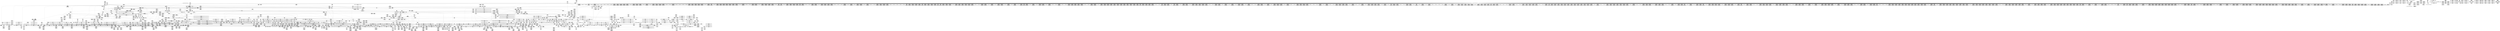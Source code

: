 digraph {
	CE0x4986b90 [shape=record,shape=Mrecord,label="{CE0x4986b90|2472:_%struct.cred*,_:_CRE_2664,2672_|*MultipleSource*|Function::task_has_perm&Arg::tsk1::|Function::selinux_task_wait&Arg::p::|security/selinux/hooks.c,1525}"]
	CE0x49b2360 [shape=record,shape=Mrecord,label="{CE0x49b2360|__preempt_count_sub:tmp}"]
	CE0x49811d0 [shape=record,shape=Mrecord,label="{CE0x49811d0|task_has_perm:tmp25|security/selinux/hooks.c,1525|*SummSource*}"]
	CE0x4942e20 [shape=record,shape=Mrecord,label="{CE0x4942e20|GLOBAL:current_task|Global_var:current_task}"]
	CE0x4964280 [shape=record,shape=Mrecord,label="{CE0x4964280|task_has_perm:do.body5}"]
	CE0x49f6510 [shape=record,shape=Mrecord,label="{CE0x49f6510|task_has_perm:tmp34|security/selinux/hooks.c,1526}"]
	CE0x49641c0 [shape=record,shape=Mrecord,label="{CE0x49641c0|task_has_perm:if.then18|*SummSink*}"]
	CE0x49b54c0 [shape=record,shape=Mrecord,label="{CE0x49b54c0|rcu_read_unlock:tmp5|include/linux/rcupdate.h,933|*SummSink*}"]
	CE0x49c46b0 [shape=record,shape=Mrecord,label="{CE0x49c46b0|2472:_%struct.cred*,_:_CRE_6232,6240_|*MultipleSource*|Function::task_has_perm&Arg::tsk1::|Function::selinux_task_wait&Arg::p::|security/selinux/hooks.c,1525}"]
	CE0x4951960 [shape=record,shape=Mrecord,label="{CE0x4951960|2472:_%struct.cred*,_:_CRE_392,400_|*MultipleSource*|Function::task_has_perm&Arg::tsk1::|Function::selinux_task_wait&Arg::p::|security/selinux/hooks.c,1525}"]
	CE0x497cf60 [shape=record,shape=Mrecord,label="{CE0x497cf60|2472:_%struct.cred*,_:_CRE_592,600_|*MultipleSource*|Function::task_has_perm&Arg::tsk1::|Function::selinux_task_wait&Arg::p::|security/selinux/hooks.c,1525}"]
	CE0x4946660 [shape=record,shape=Mrecord,label="{CE0x4946660|2472:_%struct.cred*,_:_CRE_1936,1944_|*MultipleSource*|Function::task_has_perm&Arg::tsk1::|Function::selinux_task_wait&Arg::p::|security/selinux/hooks.c,1525}"]
	CE0x4a36610 [shape=record,shape=Mrecord,label="{CE0x4a36610|rcu_read_unlock:tmp22|include/linux/rcupdate.h,935|*SummSource*}"]
	CE0x49fb440 [shape=record,shape=Mrecord,label="{CE0x49fb440|i64_17|*Constant*|*SummSink*}"]
	CE0x49b93a0 [shape=record,shape=Mrecord,label="{CE0x49b93a0|2472:_%struct.cred*,_:_CRE_2948,2949_}"]
	CE0x4a4c0e0 [shape=record,shape=Mrecord,label="{CE0x4a4c0e0|rcu_lock_acquire:tmp5|include/linux/rcupdate.h,418}"]
	CE0x4a2e320 [shape=record,shape=Mrecord,label="{CE0x4a2e320|rcu_read_unlock:do.body|*SummSink*}"]
	CE0x4a8ae30 [shape=record,shape=Mrecord,label="{CE0x4a8ae30|i64*_getelementptr_inbounds_(_4_x_i64_,_4_x_i64_*___llvm_gcov_ctr129,_i64_0,_i64_2)|*Constant*|*SummSource*}"]
	CE0x49b75f0 [shape=record,shape=Mrecord,label="{CE0x49b75f0|2472:_%struct.cred*,_:_CRE_2923,2924_}"]
	CE0x4a434a0 [shape=record,shape=Mrecord,label="{CE0x4a434a0|__preempt_count_add:do.end}"]
	CE0x49fac90 [shape=record,shape=Mrecord,label="{CE0x49fac90|task_has_perm:tobool17|security/selinux/hooks.c,1526|*SummSink*}"]
	CE0x4a27f40 [shape=record,shape=Mrecord,label="{CE0x4a27f40|i64*_getelementptr_inbounds_(_4_x_i64_,_4_x_i64_*___llvm_gcov_ctr130,_i64_0,_i64_1)|*Constant*|*SummSink*}"]
	CE0x49f63a0 [shape=record,shape=Mrecord,label="{CE0x49f63a0|task_has_perm:tmp33|security/selinux/hooks.c,1526|*SummSink*}"]
	CE0x498b0d0 [shape=record,shape=Mrecord,label="{CE0x498b0d0|2472:_%struct.cred*,_:_CRE_2900,2904_|*MultipleSource*|Function::task_has_perm&Arg::tsk1::|Function::selinux_task_wait&Arg::p::|security/selinux/hooks.c,1525}"]
	CE0x4a165c0 [shape=record,shape=Mrecord,label="{CE0x4a165c0|GLOBAL:__preempt_count_add|*Constant*|*SummSource*}"]
	CE0x49d2380 [shape=record,shape=Mrecord,label="{CE0x49d2380|2472:_%struct.cred*,_:_CRE_10608,10609_|*MultipleSource*|Function::task_has_perm&Arg::tsk1::|Function::selinux_task_wait&Arg::p::|security/selinux/hooks.c,1525}"]
	CE0x4a59c40 [shape=record,shape=Mrecord,label="{CE0x4a59c40|__preempt_count_sub:tmp7|./arch/x86/include/asm/preempt.h,78|*SummSink*}"]
	CE0x49288b0 [shape=record,shape=Mrecord,label="{CE0x49288b0|128:_i8*,_:_CRE_4,8_|*MultipleSource*|*LoadInst*|security/selinux/hooks.c,1525|security/selinux/hooks.c,1525}"]
	CE0x49c2f20 [shape=record,shape=Mrecord,label="{CE0x49c2f20|2472:_%struct.cred*,_:_CRE_6144,6152_|*MultipleSource*|Function::task_has_perm&Arg::tsk1::|Function::selinux_task_wait&Arg::p::|security/selinux/hooks.c,1525}"]
	CE0x49b7e40 [shape=record,shape=Mrecord,label="{CE0x49b7e40|2472:_%struct.cred*,_:_CRE_2930,2931_}"]
	CE0x4a48c20 [shape=record,shape=Mrecord,label="{CE0x4a48c20|i64*_getelementptr_inbounds_(_4_x_i64_,_4_x_i64_*___llvm_gcov_ctr134,_i64_0,_i64_1)|*Constant*}"]
	CE0x4993b60 [shape=record,shape=Mrecord,label="{CE0x4993b60|task_has_perm:land.lhs.true}"]
	CE0x494ea00 [shape=record,shape=Mrecord,label="{CE0x494ea00|_ret_%struct.task_struct*_%tmp4,_!dbg_!27714|./arch/x86/include/asm/current.h,14}"]
	CE0x4927e30 [shape=record,shape=Mrecord,label="{CE0x4927e30|task_has_perm:tmp27|security/selinux/hooks.c,1525|*SummSink*}"]
	CE0x49b87c0 [shape=record,shape=Mrecord,label="{CE0x49b87c0|2472:_%struct.cred*,_:_CRE_2938,2939_}"]
	CE0x4a35850 [shape=record,shape=Mrecord,label="{CE0x4a35850|i32_934|*Constant*|*SummSink*}"]
	CE0x49624d0 [shape=record,shape=Mrecord,label="{CE0x49624d0|rcu_read_lock:tobool|include/linux/rcupdate.h,882|*SummSource*}"]
	CE0x4a30da0 [shape=record,shape=Mrecord,label="{CE0x4a30da0|rcu_read_unlock:tmp16|include/linux/rcupdate.h,933}"]
	CE0x498c380 [shape=record,shape=Mrecord,label="{CE0x498c380|_call_void_mcount()_#3}"]
	CE0x49df570 [shape=record,shape=Mrecord,label="{CE0x49df570|avc_has_perm:entry}"]
	CE0x4941c80 [shape=record,shape=Mrecord,label="{CE0x4941c80|get_current:tmp2}"]
	CE0x4a35e30 [shape=record,shape=Mrecord,label="{CE0x4a35e30|i8*_getelementptr_inbounds_(_44_x_i8_,_44_x_i8_*_.str47,_i32_0,_i32_0)|*Constant*|*SummSink*}"]
	CE0x4a3af20 [shape=record,shape=Mrecord,label="{CE0x4a3af20|rcu_lock_acquire:bb|*SummSource*}"]
	CE0x498ad00 [shape=record,shape=Mrecord,label="{CE0x498ad00|2472:_%struct.cred*,_:_CRE_2888,2896_|*MultipleSource*|Function::task_has_perm&Arg::tsk1::|Function::selinux_task_wait&Arg::p::|security/selinux/hooks.c,1525}"]
	CE0x4a673e0 [shape=record,shape=Mrecord,label="{CE0x4a673e0|__preempt_count_add:tmp1|*SummSource*}"]
	CE0x493aed0 [shape=record,shape=Mrecord,label="{CE0x493aed0|2472:_%struct.cred*,_:_CRE_784,1808_|*MultipleSource*|Function::task_has_perm&Arg::tsk1::|Function::selinux_task_wait&Arg::p::|security/selinux/hooks.c,1525}"]
	CE0x494f600 [shape=record,shape=Mrecord,label="{CE0x494f600|2472:_%struct.cred*,_:_CRE_2052,2056_|*MultipleSource*|Function::task_has_perm&Arg::tsk1::|Function::selinux_task_wait&Arg::p::|security/selinux/hooks.c,1525}"]
	CE0x49dedd0 [shape=record,shape=Mrecord,label="{CE0x49dedd0|task_has_perm:call26|security/selinux/hooks.c,1528|*SummSink*}"]
	CE0x49942e0 [shape=record,shape=Mrecord,label="{CE0x49942e0|i32_77|*Constant*|*SummSource*}"]
	CE0x49841b0 [shape=record,shape=Mrecord,label="{CE0x49841b0|2472:_%struct.cred*,_:_CRE_2524,2525_}"]
	CE0x4984610 [shape=record,shape=Mrecord,label="{CE0x4984610|2472:_%struct.cred*,_:_CRE_2528,2529_}"]
	CE0x49e5b00 [shape=record,shape=Mrecord,label="{CE0x49e5b00|task_has_perm:tmp6|security/selinux/hooks.c,1525|*SummSource*}"]
	CE0x4997fd0 [shape=record,shape=Mrecord,label="{CE0x4997fd0|2472:_%struct.cred*,_:_CRE_2304,2312_|*MultipleSource*|Function::task_has_perm&Arg::tsk1::|Function::selinux_task_wait&Arg::p::|security/selinux/hooks.c,1525}"]
	CE0x49da8d0 [shape=record,shape=Mrecord,label="{CE0x49da8d0|0:_i32,_4:_i32,_8:_i32,_12:_i32,_:_CMRE_4,8_|*MultipleSource*|security/selinux/hooks.c,1526|security/selinux/hooks.c,1526|security/selinux/hooks.c,1526}"]
	CE0x4966730 [shape=record,shape=Mrecord,label="{CE0x4966730|rcu_read_lock:tmp}"]
	CE0x4a612c0 [shape=record,shape=Mrecord,label="{CE0x4a612c0|i64*_getelementptr_inbounds_(_4_x_i64_,_4_x_i64_*___llvm_gcov_ctr130,_i64_0,_i64_0)|*Constant*|*SummSource*}"]
	CE0x495b1c0 [shape=record,shape=Mrecord,label="{CE0x495b1c0|2472:_%struct.cred*,_:_CRE_703,704_}"]
	CE0x49563b0 [shape=record,shape=Mrecord,label="{CE0x49563b0|2472:_%struct.cred*,_:_CRE_2080,2088_|*MultipleSource*|Function::task_has_perm&Arg::tsk1::|Function::selinux_task_wait&Arg::p::|security/selinux/hooks.c,1525}"]
	CE0x493da50 [shape=record,shape=Mrecord,label="{CE0x493da50|2472:_%struct.cred*,_:_CRE_2956,2957_}"]
	CE0x49e1d50 [shape=record,shape=Mrecord,label="{CE0x49e1d50|rcu_read_lock:tobool1|include/linux/rcupdate.h,882|*SummSink*}"]
	CE0x4a23ef0 [shape=record,shape=Mrecord,label="{CE0x4a23ef0|i32_883|*Constant*|*SummSource*}"]
	CE0x4a3b820 [shape=record,shape=Mrecord,label="{CE0x4a3b820|i64*_getelementptr_inbounds_(_4_x_i64_,_4_x_i64_*___llvm_gcov_ctr128,_i64_0,_i64_0)|*Constant*|*SummSource*}"]
	CE0x49d1f20 [shape=record,shape=Mrecord,label="{CE0x49d1f20|2472:_%struct.cred*,_:_CRE_10600,10604_|*MultipleSource*|Function::task_has_perm&Arg::tsk1::|Function::selinux_task_wait&Arg::p::|security/selinux/hooks.c,1525}"]
	CE0x49b6410 [shape=record,shape=Mrecord,label="{CE0x49b6410|rcu_read_unlock:tmp9|include/linux/rcupdate.h,933|*SummSource*}"]
	CE0x4a5c2e0 [shape=record,shape=Mrecord,label="{CE0x4a5c2e0|rcu_lock_release:bb|*SummSink*}"]
	CE0x49cfbd0 [shape=record,shape=Mrecord,label="{CE0x49cfbd0|2472:_%struct.cred*,_:_CRE_6656,6660_|*MultipleSource*|Function::task_has_perm&Arg::tsk1::|Function::selinux_task_wait&Arg::p::|security/selinux/hooks.c,1525}"]
	CE0x49352f0 [shape=record,shape=Mrecord,label="{CE0x49352f0|_call_void___rcu_read_lock()_#10,_!dbg_!27710|include/linux/rcupdate.h,879|*SummSource*}"]
	CE0x493e2a0 [shape=record,shape=Mrecord,label="{CE0x493e2a0|2472:_%struct.cred*,_:_CRE_2963,2964_}"]
	CE0x4968db0 [shape=record,shape=Mrecord,label="{CE0x4968db0|GLOBAL:rcu_read_lock.__warned|Global_var:rcu_read_lock.__warned}"]
	CE0x4962d70 [shape=record,shape=Mrecord,label="{CE0x4962d70|2472:_%struct.cred*,_:_CRE_652,656_|*MultipleSource*|Function::task_has_perm&Arg::tsk1::|Function::selinux_task_wait&Arg::p::|security/selinux/hooks.c,1525}"]
	CE0x4968c40 [shape=record,shape=Mrecord,label="{CE0x4968c40|rcu_read_lock:tmp7|include/linux/rcupdate.h,882|*SummSink*}"]
	CE0x4a9cce0 [shape=record,shape=Mrecord,label="{CE0x4a9cce0|i64*_getelementptr_inbounds_(_4_x_i64_,_4_x_i64_*___llvm_gcov_ctr135,_i64_0,_i64_3)|*Constant*|*SummSink*}"]
	CE0x4952500 [shape=record,shape=Mrecord,label="{CE0x4952500|__rcu_read_lock:tmp4|include/linux/rcupdate.h,239|*SummSink*}"]
	CE0x4a59740 [shape=record,shape=Mrecord,label="{CE0x4a59740|__preempt_count_sub:tmp1|*SummSink*}"]
	CE0x49b3e80 [shape=record,shape=Mrecord,label="{CE0x49b3e80|rcu_read_lock:do.body|*SummSource*}"]
	CE0x49c0d20 [shape=record,shape=Mrecord,label="{CE0x49c0d20|2472:_%struct.cred*,_:_CRE_5896,5904_|*MultipleSource*|Function::task_has_perm&Arg::tsk1::|Function::selinux_task_wait&Arg::p::|security/selinux/hooks.c,1525}"]
	CE0x49d1430 [shape=record,shape=Mrecord,label="{CE0x49d1430|2472:_%struct.cred*,_:_CRE_10568,10572_|*MultipleSource*|Function::task_has_perm&Arg::tsk1::|Function::selinux_task_wait&Arg::p::|security/selinux/hooks.c,1525}"]
	CE0x49c9a70 [shape=record,shape=Mrecord,label="{CE0x49c9a70|2472:_%struct.cred*,_:_CRE_6346,6347_}"]
	CE0x4998390 [shape=record,shape=Mrecord,label="{CE0x4998390|2472:_%struct.cred*,_:_CRE_2320,2328_|*MultipleSource*|Function::task_has_perm&Arg::tsk1::|Function::selinux_task_wait&Arg::p::|security/selinux/hooks.c,1525}"]
	CE0x49c3390 [shape=record,shape=Mrecord,label="{CE0x49c3390|2472:_%struct.cred*,_:_CRE_6168,6176_|*MultipleSource*|Function::task_has_perm&Arg::tsk1::|Function::selinux_task_wait&Arg::p::|security/selinux/hooks.c,1525}"]
	CE0x4a21ed0 [shape=record,shape=Mrecord,label="{CE0x4a21ed0|i8*_getelementptr_inbounds_(_42_x_i8_,_42_x_i8_*_.str46,_i32_0,_i32_0)|*Constant*|*SummSource*}"]
	CE0x4a2f940 [shape=record,shape=Mrecord,label="{CE0x4a2f940|rcu_lock_release:tmp2}"]
	CE0x4935cf0 [shape=record,shape=Mrecord,label="{CE0x4935cf0|i32_4|*Constant*|*SummSource*}"]
	CE0x49538b0 [shape=record,shape=Mrecord,label="{CE0x49538b0|_call_void_lockdep_rcu_suspicious(i8*_getelementptr_inbounds_(_25_x_i8_,_25_x_i8_*_.str3,_i32_0,_i32_0),_i32_1525,_i8*_getelementptr_inbounds_(_41_x_i8_,_41_x_i8_*_.str44,_i32_0,_i32_0))_#10,_!dbg_!27734|security/selinux/hooks.c,1525|*SummSink*}"]
	CE0x4986970 [shape=record,shape=Mrecord,label="{CE0x4986970|2472:_%struct.cred*,_:_CRE_2656,2664_|*MultipleSource*|Function::task_has_perm&Arg::tsk1::|Function::selinux_task_wait&Arg::p::|security/selinux/hooks.c,1525}"]
	CE0x4986530 [shape=record,shape=Mrecord,label="{CE0x4986530|2472:_%struct.cred*,_:_CRE_2616,2648_|*MultipleSource*|Function::task_has_perm&Arg::tsk1::|Function::selinux_task_wait&Arg::p::|security/selinux/hooks.c,1525}"]
	CE0x4980050 [shape=record,shape=Mrecord,label="{CE0x4980050|task_has_perm:tmp23|security/selinux/hooks.c,1525}"]
	CE0x4934a50 [shape=record,shape=Mrecord,label="{CE0x4934a50|2472:_%struct.cred*,_:_CRE_32,40_|*MultipleSource*|Function::task_has_perm&Arg::tsk1::|Function::selinux_task_wait&Arg::p::|security/selinux/hooks.c,1525}"]
	CE0x4965780 [shape=record,shape=Mrecord,label="{CE0x4965780|__preempt_count_sub:tmp5|./arch/x86/include/asm/preempt.h,77|*SummSink*}"]
	CE0x49fcd60 [shape=record,shape=Mrecord,label="{CE0x49fcd60|i64*_getelementptr_inbounds_(_24_x_i64_,_24_x_i64_*___llvm_gcov_ctr138,_i64_0,_i64_19)|*Constant*}"]
	CE0x4a89670 [shape=record,shape=Mrecord,label="{CE0x4a89670|__preempt_count_sub:sub|./arch/x86/include/asm/preempt.h,77|*SummSource*}"]
	CE0x4a22dc0 [shape=record,shape=Mrecord,label="{CE0x4a22dc0|rcu_read_lock:tmp20|include/linux/rcupdate.h,882}"]
	CE0x4a672e0 [shape=record,shape=Mrecord,label="{CE0x4a672e0|__rcu_read_unlock:bb}"]
	CE0x4a89a80 [shape=record,shape=Mrecord,label="{CE0x4a89a80|__rcu_read_unlock:tmp}"]
	CE0x4945ee0 [shape=record,shape=Mrecord,label="{CE0x4945ee0|2472:_%struct.cred*,_:_CRE_1904,1912_|*MultipleSource*|Function::task_has_perm&Arg::tsk1::|Function::selinux_task_wait&Arg::p::|security/selinux/hooks.c,1525}"]
	CE0x4a22be0 [shape=record,shape=Mrecord,label="{CE0x4a22be0|rcu_read_lock:tmp19|include/linux/rcupdate.h,882|*SummSource*}"]
	CE0x49eb7d0 [shape=record,shape=Mrecord,label="{CE0x49eb7d0|i64*_getelementptr_inbounds_(_24_x_i64_,_24_x_i64_*___llvm_gcov_ctr138,_i64_0,_i64_9)|*Constant*|*SummSink*}"]
	CE0x4960120 [shape=record,shape=Mrecord,label="{CE0x4960120|rcu_read_lock:call3|include/linux/rcupdate.h,882|*SummSource*}"]
	CE0x49f7470 [shape=record,shape=Mrecord,label="{CE0x49f7470|GLOBAL:task_has_perm.__warned48|Global_var:task_has_perm.__warned48|*SummSink*}"]
	CE0x4a46ea0 [shape=record,shape=Mrecord,label="{CE0x4a46ea0|_call_void_lock_release(%struct.lockdep_map*_%map,_i32_1,_i64_ptrtoint_(i8*_blockaddress(_rcu_lock_release,_%__here)_to_i64))_#10,_!dbg_!27716|include/linux/rcupdate.h,423|*SummSink*}"]
	CE0x49e6120 [shape=record,shape=Mrecord,label="{CE0x49e6120|i64_6|*Constant*|*SummSource*}"]
	CE0x49b5ec0 [shape=record,shape=Mrecord,label="{CE0x49b5ec0|_call_void_asm_sideeffect_,_memory_,_dirflag_,_fpsr_,_flags_()_#3,_!dbg_!27714,_!srcloc_!27715|include/linux/rcupdate.h,239|*SummSink*}"]
	CE0x49c19e0 [shape=record,shape=Mrecord,label="{CE0x49c19e0|2472:_%struct.cred*,_:_CRE_5944,5952_|*MultipleSource*|Function::task_has_perm&Arg::tsk1::|Function::selinux_task_wait&Arg::p::|security/selinux/hooks.c,1525}"]
	CE0x4a40500 [shape=record,shape=Mrecord,label="{CE0x4a40500|__rcu_read_lock:tmp1|*SummSource*}"]
	CE0x4a28e60 [shape=record,shape=Mrecord,label="{CE0x4a28e60|rcu_lock_release:tmp1}"]
	CE0x4994b00 [shape=record,shape=Mrecord,label="{CE0x4994b00|task_has_perm:do.body21}"]
	CE0x4a39b40 [shape=record,shape=Mrecord,label="{CE0x4a39b40|__rcu_read_lock:bb}"]
	CE0x49b23d0 [shape=record,shape=Mrecord,label="{CE0x49b23d0|COLLAPSED:_GCMRE___llvm_gcov_ctr135_internal_global_4_x_i64_zeroinitializer:_elem_0:default:}"]
	CE0x49ecb30 [shape=record,shape=Mrecord,label="{CE0x49ecb30|i64_3|*Constant*}"]
	CE0x49b8560 [shape=record,shape=Mrecord,label="{CE0x49b8560|2472:_%struct.cred*,_:_CRE_2936,2937_}"]
	CE0x49851f0 [shape=record,shape=Mrecord,label="{CE0x49851f0|2472:_%struct.cred*,_:_CRE_2568,2576_|*MultipleSource*|Function::task_has_perm&Arg::tsk1::|Function::selinux_task_wait&Arg::p::|security/selinux/hooks.c,1525}"]
	CE0x49e9ae0 [shape=record,shape=Mrecord,label="{CE0x49e9ae0|i8_1|*Constant*}"]
	CE0x4943250 [shape=record,shape=Mrecord,label="{CE0x4943250|2472:_%struct.cred*,_:_CRE_128,136_|*MultipleSource*|Function::task_has_perm&Arg::tsk1::|Function::selinux_task_wait&Arg::p::|security/selinux/hooks.c,1525}"]
	CE0x4a2da30 [shape=record,shape=Mrecord,label="{CE0x4a2da30|rcu_read_unlock:tmp8|include/linux/rcupdate.h,933|*SummSource*}"]
	CE0x495de70 [shape=record,shape=Mrecord,label="{CE0x495de70|_call_void_mcount()_#3|*SummSink*}"]
	CE0x4a5ce60 [shape=record,shape=Mrecord,label="{CE0x4a5ce60|rcu_lock_release:tmp}"]
	CE0x49f8dd0 [shape=record,shape=Mrecord,label="{CE0x49f8dd0|task_has_perm:tmp37|security/selinux/hooks.c,1526|*SummSink*}"]
	CE0x49b6560 [shape=record,shape=Mrecord,label="{CE0x49b6560|rcu_read_lock:if.end|*SummSink*}"]
	CE0x4943950 [shape=record,shape=Mrecord,label="{CE0x4943950|selinux_task_wait:tmp2|*SummSink*}"]
	CE0x4961190 [shape=record,shape=Mrecord,label="{CE0x4961190|GLOBAL:__rcu_read_lock|*Constant*|*SummSource*}"]
	CE0x49bcbd0 [shape=record,shape=Mrecord,label="{CE0x49bcbd0|2472:_%struct.cred*,_:_CRE_3000,3008_|*MultipleSource*|Function::task_has_perm&Arg::tsk1::|Function::selinux_task_wait&Arg::p::|security/selinux/hooks.c,1525}"]
	CE0x497ae30 [shape=record,shape=Mrecord,label="{CE0x497ae30|task_has_perm:bb|*SummSource*}"]
	CE0x4946480 [shape=record,shape=Mrecord,label="{CE0x4946480|2472:_%struct.cred*,_:_CRE_1928,1936_|*MultipleSource*|Function::task_has_perm&Arg::tsk1::|Function::selinux_task_wait&Arg::p::|security/selinux/hooks.c,1525}"]
	CE0x4993d20 [shape=record,shape=Mrecord,label="{CE0x4993d20|task_has_perm:land.lhs.true|*SummSink*}"]
	CE0x49d8f50 [shape=record,shape=Mrecord,label="{CE0x49d8f50|task_has_perm:security24|security/selinux/hooks.c,1526|*SummSource*}"]
	CE0x4a34980 [shape=record,shape=Mrecord,label="{CE0x4a34980|_call_void_lockdep_rcu_suspicious(i8*_getelementptr_inbounds_(_25_x_i8_,_25_x_i8_*_.str45,_i32_0,_i32_0),_i32_934,_i8*_getelementptr_inbounds_(_44_x_i8_,_44_x_i8_*_.str47,_i32_0,_i32_0))_#10,_!dbg_!27726|include/linux/rcupdate.h,933|*SummSink*}"]
	CE0x4961360 [shape=record,shape=Mrecord,label="{CE0x4961360|__rcu_read_lock:entry|*SummSource*}"]
	CE0x4954a40 [shape=record,shape=Mrecord,label="{CE0x4954a40|2472:_%struct.cred*,_:_CRE_0,8_|*MultipleSource*|Function::task_has_perm&Arg::tsk1::|Function::selinux_task_wait&Arg::p::|security/selinux/hooks.c,1525}"]
	CE0x4a03280 [shape=record,shape=Mrecord,label="{CE0x4a03280|task_has_perm:tmp51|security/selinux/hooks.c,1526}"]
	CE0x49dd830 [shape=record,shape=Mrecord,label="{CE0x49dd830|%struct.common_audit_data*_null|*Constant*|*SummSink*}"]
	CE0x49c9810 [shape=record,shape=Mrecord,label="{CE0x49c9810|2472:_%struct.cred*,_:_CRE_6344,6345_}"]
	CE0x494b430 [shape=record,shape=Mrecord,label="{CE0x494b430|2472:_%struct.cred*,_:_CRE_536,544_|*MultipleSource*|Function::task_has_perm&Arg::tsk1::|Function::selinux_task_wait&Arg::p::|security/selinux/hooks.c,1525}"]
	CE0x49b68e0 [shape=record,shape=Mrecord,label="{CE0x49b68e0|2472:_%struct.cred*,_:_CRE_2912,2913_}"]
	CE0x4944170 [shape=record,shape=Mrecord,label="{CE0x4944170|task_has_perm:tsk2|Function::task_has_perm&Arg::tsk2::}"]
	CE0x4a26bb0 [shape=record,shape=Mrecord,label="{CE0x4a26bb0|i64*_getelementptr_inbounds_(_11_x_i64_,_11_x_i64_*___llvm_gcov_ctr132,_i64_0,_i64_0)|*Constant*|*SummSource*}"]
	CE0x4935b10 [shape=record,shape=Mrecord,label="{CE0x4935b10|2472:_%struct.cred*,_:_CRE_264,272_|*MultipleSource*|Function::task_has_perm&Arg::tsk1::|Function::selinux_task_wait&Arg::p::|security/selinux/hooks.c,1525}"]
	CE0x49dccb0 [shape=record,shape=Mrecord,label="{CE0x49dccb0|i16_2|*Constant*|*SummSink*}"]
	CE0x4952770 [shape=record,shape=Mrecord,label="{CE0x4952770|task_has_perm:entry|*SummSource*}"]
	CE0x49fbe00 [shape=record,shape=Mrecord,label="{CE0x49fbe00|task_has_perm:tmp43|security/selinux/hooks.c,1526}"]
	CE0x49f3a20 [shape=record,shape=Mrecord,label="{CE0x49f3a20|i64*_getelementptr_inbounds_(_11_x_i64_,_11_x_i64_*___llvm_gcov_ctr127,_i64_0,_i64_8)|*Constant*}"]
	CE0x49d4310 [shape=record,shape=Mrecord,label="{CE0x49d4310|task_has_perm:tobool1|security/selinux/hooks.c,1525|*SummSource*}"]
	CE0x4953150 [shape=record,shape=Mrecord,label="{CE0x4953150|i32_22|*Constant*|*SummSink*}"]
	CE0x493e040 [shape=record,shape=Mrecord,label="{CE0x493e040|2472:_%struct.cred*,_:_CRE_2961,2962_}"]
	CE0x49ba320 [shape=record,shape=Mrecord,label="{CE0x49ba320|task_has_perm:tmp46|security/selinux/hooks.c,1526|*SummSink*}"]
	CE0x49570d0 [shape=record,shape=Mrecord,label="{CE0x49570d0|2472:_%struct.cred*,_:_CRE_2136,2144_|*MultipleSource*|Function::task_has_perm&Arg::tsk1::|Function::selinux_task_wait&Arg::p::|security/selinux/hooks.c,1525}"]
	CE0x49c08e0 [shape=record,shape=Mrecord,label="{CE0x49c08e0|2472:_%struct.cred*,_:_CRE_5880,5888_|*MultipleSource*|Function::task_has_perm&Arg::tsk1::|Function::selinux_task_wait&Arg::p::|security/selinux/hooks.c,1525}"]
	CE0x49d1ac0 [shape=record,shape=Mrecord,label="{CE0x49d1ac0|2472:_%struct.cred*,_:_CRE_10584,10592_|*MultipleSource*|Function::task_has_perm&Arg::tsk1::|Function::selinux_task_wait&Arg::p::|security/selinux/hooks.c,1525}"]
	CE0x49bfa00 [shape=record,shape=Mrecord,label="{CE0x49bfa00|2472:_%struct.cred*,_:_CRE_3152,3160_|*MultipleSource*|Function::task_has_perm&Arg::tsk1::|Function::selinux_task_wait&Arg::p::|security/selinux/hooks.c,1525}"]
	CE0x49c6e80 [shape=record,shape=Mrecord,label="{CE0x49c6e80|2472:_%struct.cred*,_:_CRE_6309,6310_}"]
	CE0x4a0a1c0 [shape=record,shape=Mrecord,label="{CE0x4a0a1c0|i64*_getelementptr_inbounds_(_4_x_i64_,_4_x_i64_*___llvm_gcov_ctr134,_i64_0,_i64_2)|*Constant*}"]
	CE0x49ec480 [shape=record,shape=Mrecord,label="{CE0x49ec480|task_has_perm:tmp22|security/selinux/hooks.c,1525}"]
	CE0x49b3980 [shape=record,shape=Mrecord,label="{CE0x49b3980|__rcu_read_unlock:tmp3}"]
	CE0x497b1a0 [shape=record,shape=Mrecord,label="{CE0x497b1a0|i64*_getelementptr_inbounds_(_11_x_i64_,_11_x_i64_*___llvm_gcov_ctr127,_i64_0,_i64_0)|*Constant*}"]
	CE0x49ec680 [shape=record,shape=Mrecord,label="{CE0x49ec680|task_has_perm:call|security/selinux/hooks.c,1525|*SummSink*}"]
	CE0x49336d0 [shape=record,shape=Mrecord,label="{CE0x49336d0|GLOBAL:rcu_read_unlock.__warned|Global_var:rcu_read_unlock.__warned}"]
	CE0x49f5d70 [shape=record,shape=Mrecord,label="{CE0x49f5d70|task_has_perm:tmp32|security/selinux/hooks.c,1526|*SummSource*}"]
	CE0x49d0da0 [shape=record,shape=Mrecord,label="{CE0x49d0da0|2472:_%struct.cred*,_:_CRE_10544,10548_|*MultipleSource*|Function::task_has_perm&Arg::tsk1::|Function::selinux_task_wait&Arg::p::|security/selinux/hooks.c,1525}"]
	CE0x4a22c50 [shape=record,shape=Mrecord,label="{CE0x4a22c50|rcu_read_lock:tmp19|include/linux/rcupdate.h,882|*SummSink*}"]
	CE0x4a28890 [shape=record,shape=Mrecord,label="{CE0x4a28890|_call_void___preempt_count_add(i32_1)_#10,_!dbg_!27711|include/linux/rcupdate.h,239}"]
	CE0x49315b0 [shape=record,shape=Mrecord,label="{CE0x49315b0|selinux_task_wait:bb|*SummSink*}"]
	CE0x498e060 [shape=record,shape=Mrecord,label="{CE0x498e060|GLOBAL:__rcu_read_lock|*Constant*}"]
	CE0x4984e60 [shape=record,shape=Mrecord,label="{CE0x4984e60|2472:_%struct.cred*,_:_CRE_2535,2536_}"]
	CE0x49c57e0 [shape=record,shape=Mrecord,label="{CE0x49c57e0|2472:_%struct.cred*,_:_CRE_6290,6291_}"]
	CE0x4a5e9c0 [shape=record,shape=Mrecord,label="{CE0x4a5e9c0|__rcu_read_lock:tmp3|*SummSink*}"]
	CE0x4a46c30 [shape=record,shape=Mrecord,label="{CE0x4a46c30|__rcu_read_lock:bb|*SummSink*}"]
	CE0x49f4c80 [shape=record,shape=Mrecord,label="{CE0x49f4c80|task_has_perm:call11|security/selinux/hooks.c,1526|*SummSink*}"]
	CE0x4965620 [shape=record,shape=Mrecord,label="{CE0x4965620|__preempt_count_sub:tmp5|./arch/x86/include/asm/preempt.h,77|*SummSource*}"]
	CE0x4a5b510 [shape=record,shape=Mrecord,label="{CE0x4a5b510|__preempt_count_add:tmp5|./arch/x86/include/asm/preempt.h,72|*SummSink*}"]
	CE0x4995df0 [shape=record,shape=Mrecord,label="{CE0x4995df0|i32_0|*Constant*|*SummSource*}"]
	CE0x4a5cb50 [shape=record,shape=Mrecord,label="{CE0x4a5cb50|void_(i32*,_i32,_i32*)*_asm_addl_$1,_%gs:$0_,_*m,ri,*m,_dirflag_,_fpsr_,_flags_|*SummSource*}"]
	CE0x4a5ced0 [shape=record,shape=Mrecord,label="{CE0x4a5ced0|COLLAPSED:_GCMRE___llvm_gcov_ctr133_internal_global_4_x_i64_zeroinitializer:_elem_0:default:}"]
	CE0x4985a90 [shape=record,shape=Mrecord,label="{CE0x4985a90|2472:_%struct.cred*,_:_CRE_2594,2596_|*MultipleSource*|Function::task_has_perm&Arg::tsk1::|Function::selinux_task_wait&Arg::p::|security/selinux/hooks.c,1525}"]
	CE0x4984f90 [shape=record,shape=Mrecord,label="{CE0x4984f90|2472:_%struct.cred*,_:_CRE_2536,2544_|*MultipleSource*|Function::task_has_perm&Arg::tsk1::|Function::selinux_task_wait&Arg::p::|security/selinux/hooks.c,1525}"]
	CE0x49f2d40 [shape=record,shape=Mrecord,label="{CE0x49f2d40|i32_1|*Constant*|*SummSource*}"]
	CE0x497aa70 [shape=record,shape=Mrecord,label="{CE0x497aa70|_ret_void,_!dbg_!27719|./arch/x86/include/asm/preempt.h,73|*SummSink*}"]
	CE0x4987cc0 [shape=record,shape=Mrecord,label="{CE0x4987cc0|2472:_%struct.cred*,_:_CRE_2720,2724_|*MultipleSource*|Function::task_has_perm&Arg::tsk1::|Function::selinux_task_wait&Arg::p::|security/selinux/hooks.c,1525}"]
	CE0x49ef2c0 [shape=record,shape=Mrecord,label="{CE0x49ef2c0|128:_i8*,_:_CRE_52,56_|*MultipleSource*|*LoadInst*|security/selinux/hooks.c,1525|security/selinux/hooks.c,1525}"]
	CE0x494cc90 [shape=record,shape=Mrecord,label="{CE0x494cc90|i64_1|*Constant*}"]
	CE0x4927b10 [shape=record,shape=Mrecord,label="{CE0x4927b10|task_has_perm:tmp27|security/selinux/hooks.c,1525}"]
	CE0x4a37d20 [shape=record,shape=Mrecord,label="{CE0x4a37d20|rcu_lock_release:map|Function::rcu_lock_release&Arg::map::|*SummSource*}"]
	CE0x4966d30 [shape=record,shape=Mrecord,label="{CE0x4966d30|_call_void_asm_sideeffect_,_memory_,_dirflag_,_fpsr_,_flags_()_#3,_!dbg_!27714,_!srcloc_!27715|include/linux/rcupdate.h,239|*SummSource*}"]
	CE0x4956950 [shape=record,shape=Mrecord,label="{CE0x4956950|2472:_%struct.cred*,_:_CRE_2104,2112_|*MultipleSource*|Function::task_has_perm&Arg::tsk1::|Function::selinux_task_wait&Arg::p::|security/selinux/hooks.c,1525}"]
	CE0x49cb5b0 [shape=record,shape=Mrecord,label="{CE0x49cb5b0|2472:_%struct.cred*,_:_CRE_6408,6424_|*MultipleSource*|Function::task_has_perm&Arg::tsk1::|Function::selinux_task_wait&Arg::p::|security/selinux/hooks.c,1525}"]
	CE0x49fa2c0 [shape=record,shape=Mrecord,label="{CE0x49fa2c0|task_has_perm:call16|security/selinux/hooks.c,1526|*SummSource*}"]
	CE0x49f2b70 [shape=record,shape=Mrecord,label="{CE0x49f2b70|i32_1|*Constant*}"]
	CE0x49be4c0 [shape=record,shape=Mrecord,label="{CE0x49be4c0|2472:_%struct.cred*,_:_CRE_3104,3108_|*MultipleSource*|Function::task_has_perm&Arg::tsk1::|Function::selinux_task_wait&Arg::p::|security/selinux/hooks.c,1525}"]
	CE0x4a21e10 [shape=record,shape=Mrecord,label="{CE0x4a21e10|i8*_getelementptr_inbounds_(_42_x_i8_,_42_x_i8_*_.str46,_i32_0,_i32_0)|*Constant*}"]
	CE0x494a440 [shape=record,shape=Mrecord,label="{CE0x494a440|rcu_read_lock:tmp8|include/linux/rcupdate.h,882|*SummSink*}"]
	CE0x497b580 [shape=record,shape=Mrecord,label="{CE0x497b580|task_has_perm:tmp2|*SummSink*}"]
	CE0x4934430 [shape=record,shape=Mrecord,label="{CE0x4934430|rcu_read_lock:if.then|*SummSink*}"]
	CE0x495e670 [shape=record,shape=Mrecord,label="{CE0x495e670|GLOBAL:rcu_read_unlock.__warned|Global_var:rcu_read_unlock.__warned|*SummSource*}"]
	CE0x49d0420 [shape=record,shape=Mrecord,label="{CE0x49d0420|2472:_%struct.cred*,_:_CRE_6680,6684_|*MultipleSource*|Function::task_has_perm&Arg::tsk1::|Function::selinux_task_wait&Arg::p::|security/selinux/hooks.c,1525}"]
	CE0x498b510 [shape=record,shape=Mrecord,label="{CE0x498b510|2472:_%struct.cred*,_:_CRE_2905,2906_}"]
	CE0x49bfc20 [shape=record,shape=Mrecord,label="{CE0x49bfc20|2472:_%struct.cred*,_:_CRE_3160,3164_|*MultipleSource*|Function::task_has_perm&Arg::tsk1::|Function::selinux_task_wait&Arg::p::|security/selinux/hooks.c,1525}"]
	CE0x493c150 [shape=record,shape=Mrecord,label="{CE0x493c150|rcu_lock_release:tmp5|include/linux/rcupdate.h,423|*SummSource*}"]
	CE0x4a8aff0 [shape=record,shape=Mrecord,label="{CE0x4a8aff0|i64*_getelementptr_inbounds_(_4_x_i64_,_4_x_i64_*___llvm_gcov_ctr129,_i64_0,_i64_2)|*Constant*|*SummSink*}"]
	CE0x49c04a0 [shape=record,shape=Mrecord,label="{CE0x49c04a0|2472:_%struct.cred*,_:_CRE_5864,5872_|*MultipleSource*|Function::task_has_perm&Arg::tsk1::|Function::selinux_task_wait&Arg::p::|security/selinux/hooks.c,1525}"]
	CE0x4930ec0 [shape=record,shape=Mrecord,label="{CE0x4930ec0|selinux_task_wait:bb}"]
	CE0x4997e20 [shape=record,shape=Mrecord,label="{CE0x4997e20|2472:_%struct.cred*,_:_CRE_2296,2304_|*MultipleSource*|Function::task_has_perm&Arg::tsk1::|Function::selinux_task_wait&Arg::p::|security/selinux/hooks.c,1525}"]
	CE0x49579c0 [shape=record,shape=Mrecord,label="{CE0x49579c0|_ret_i32_%call1,_!dbg_!27714|security/selinux/hooks.c,3675}"]
	CE0x4a27a50 [shape=record,shape=Mrecord,label="{CE0x4a27a50|rcu_read_unlock:land.lhs.true2|*SummSink*}"]
	CE0x4a33180 [shape=record,shape=Mrecord,label="{CE0x4a33180|i64*_getelementptr_inbounds_(_11_x_i64_,_11_x_i64_*___llvm_gcov_ctr132,_i64_0,_i64_10)|*Constant*}"]
	CE0x49dc480 [shape=record,shape=Mrecord,label="{CE0x49dc480|avc_has_perm:tsid|Function::avc_has_perm&Arg::tsid::}"]
	CE0x4a41140 [shape=record,shape=Mrecord,label="{CE0x4a41140|__rcu_read_unlock:tmp3|*SummSink*}"]
	CE0x4988920 [shape=record,shape=Mrecord,label="{CE0x4988920|2472:_%struct.cred*,_:_CRE_2760,2768_|*MultipleSource*|Function::task_has_perm&Arg::tsk1::|Function::selinux_task_wait&Arg::p::|security/selinux/hooks.c,1525}"]
	CE0x49f6ac0 [shape=record,shape=Mrecord,label="{CE0x49f6ac0|task_has_perm:tmp35|security/selinux/hooks.c,1526}"]
	CE0x497ad20 [shape=record,shape=Mrecord,label="{CE0x497ad20|task_has_perm:bb}"]
	CE0x4945320 [shape=record,shape=Mrecord,label="{CE0x4945320|_call_void_mcount()_#3}"]
	CE0x49c6500 [shape=record,shape=Mrecord,label="{CE0x49c6500|2472:_%struct.cred*,_:_CRE_6301,6302_}"]
	CE0x49d1660 [shape=record,shape=Mrecord,label="{CE0x49d1660|2472:_%struct.cred*,_:_CRE_10572,10576_|*MultipleSource*|Function::task_has_perm&Arg::tsk1::|Function::selinux_task_wait&Arg::p::|security/selinux/hooks.c,1525}"]
	CE0x4a43930 [shape=record,shape=Mrecord,label="{CE0x4a43930|_call_void_asm_addl_$1,_%gs:$0_,_*m,ri,*m,_dirflag_,_fpsr_,_flags_(i32*___preempt_count,_i32_%sub,_i32*___preempt_count)_#3,_!dbg_!27717,_!srcloc_!27718|./arch/x86/include/asm/preempt.h,77|*SummSink*}"]
	CE0x49d7d10 [shape=record,shape=Mrecord,label="{CE0x49d7d10|i64*_getelementptr_inbounds_(_24_x_i64_,_24_x_i64_*___llvm_gcov_ctr138,_i64_0,_i64_23)|*Constant*}"]
	CE0x4a41af0 [shape=record,shape=Mrecord,label="{CE0x4a41af0|__rcu_read_lock:tmp|*SummSink*}"]
	CE0x49c95b0 [shape=record,shape=Mrecord,label="{CE0x49c95b0|2472:_%struct.cred*,_:_CRE_6342,6343_}"]
	CE0x49c9cd0 [shape=record,shape=Mrecord,label="{CE0x49c9cd0|2472:_%struct.cred*,_:_CRE_6348,6349_}"]
	CE0x4a9cc70 [shape=record,shape=Mrecord,label="{CE0x4a9cc70|__preempt_count_sub:tmp6|./arch/x86/include/asm/preempt.h,78}"]
	CE0x49dbf10 [shape=record,shape=Mrecord,label="{CE0x49dbf10|_call_void_rcu_read_unlock()_#10,_!dbg_!27790|security/selinux/hooks.c,1527|*SummSource*}"]
	CE0x49f0880 [shape=record,shape=Mrecord,label="{CE0x49f0880|128:_i8*,_:_CRE_144,152_|*MultipleSource*|*LoadInst*|security/selinux/hooks.c,1525|security/selinux/hooks.c,1525}"]
	CE0x49ca520 [shape=record,shape=Mrecord,label="{CE0x49ca520|2472:_%struct.cred*,_:_CRE_6355,6356_}"]
	CE0x4a38dd0 [shape=record,shape=Mrecord,label="{CE0x4a38dd0|__rcu_read_unlock:entry|*SummSink*}"]
	CE0x49f2790 [shape=record,shape=Mrecord,label="{CE0x49f2790|task_has_perm:sid|security/selinux/hooks.c,1525|*SummSource*}"]
	CE0x4965c00 [shape=record,shape=Mrecord,label="{CE0x4965c00|2472:_%struct.cred*,_:_CRE_88,92_|*MultipleSource*|Function::task_has_perm&Arg::tsk1::|Function::selinux_task_wait&Arg::p::|security/selinux/hooks.c,1525}"]
	CE0x4966390 [shape=record,shape=Mrecord,label="{CE0x4966390|task_has_perm:if.then18}"]
	CE0x49c76d0 [shape=record,shape=Mrecord,label="{CE0x49c76d0|2472:_%struct.cred*,_:_CRE_6316,6317_}"]
	CE0x4a2d0c0 [shape=record,shape=Mrecord,label="{CE0x4a2d0c0|rcu_read_unlock:if.then|*SummSource*}"]
	CE0x4980ce0 [shape=record,shape=Mrecord,label="{CE0x4980ce0|i64*_getelementptr_inbounds_(_24_x_i64_,_24_x_i64_*___llvm_gcov_ctr138,_i64_0,_i64_11)|*Constant*}"]
	CE0x49b6c70 [shape=record,shape=Mrecord,label="{CE0x49b6c70|2472:_%struct.cred*,_:_CRE_2915,2916_}"]
	CE0x49c70e0 [shape=record,shape=Mrecord,label="{CE0x49c70e0|2472:_%struct.cred*,_:_CRE_6311,6312_}"]
	CE0x49f6fa0 [shape=record,shape=Mrecord,label="{CE0x49f6fa0|GLOBAL:task_has_perm.__warned48|Global_var:task_has_perm.__warned48}"]
	CE0x49944d0 [shape=record,shape=Mrecord,label="{CE0x49944d0|i32_0|*Constant*|*SummSink*}"]
	CE0x4a03d30 [shape=record,shape=Mrecord,label="{CE0x4a03d30|task_has_perm:tmp52|security/selinux/hooks.c,1526}"]
	CE0x4a65090 [shape=record,shape=Mrecord,label="{CE0x4a65090|_call_void_mcount()_#3|*SummSink*}"]
	CE0x495f200 [shape=record,shape=Mrecord,label="{CE0x495f200|rcu_read_unlock:tmp12|include/linux/rcupdate.h,933|*SummSource*}"]
	CE0x493bb60 [shape=record,shape=Mrecord,label="{CE0x493bb60|i64*_getelementptr_inbounds_(_2_x_i64_,_2_x_i64_*___llvm_gcov_ctr291,_i64_0,_i64_0)|*Constant*|*SummSource*}"]
	CE0x4a60970 [shape=record,shape=Mrecord,label="{CE0x4a60970|rcu_lock_release:tmp4|include/linux/rcupdate.h,423|*SummSink*}"]
	CE0x49b5c50 [shape=record,shape=Mrecord,label="{CE0x49b5c50|_ret_void,_!dbg_!27717|include/linux/rcupdate.h,419}"]
	CE0x4960bd0 [shape=record,shape=Mrecord,label="{CE0x4960bd0|rcu_read_lock:tmp13|include/linux/rcupdate.h,882|*SummSource*}"]
	CE0x4942b10 [shape=record,shape=Mrecord,label="{CE0x4942b10|task_has_perm:real_cred|security/selinux/hooks.c,1525|*SummSource*}"]
	CE0x49c6040 [shape=record,shape=Mrecord,label="{CE0x49c6040|2472:_%struct.cred*,_:_CRE_6297,6298_}"]
	CE0x49e4470 [shape=record,shape=Mrecord,label="{CE0x49e4470|i64_2|*Constant*|*SummSource*}"]
	CE0x49c5a00 [shape=record,shape=Mrecord,label="{CE0x49c5a00|2472:_%struct.cred*,_:_CRE_6291,6292_}"]
	CE0x5b55cd0 [shape=record,shape=Mrecord,label="{CE0x5b55cd0|get_current:entry|*SummSource*}"]
	CE0x4967a10 [shape=record,shape=Mrecord,label="{CE0x4967a10|2472:_%struct.cred*,_:_CRE_1952,1960_|*MultipleSource*|Function::task_has_perm&Arg::tsk1::|Function::selinux_task_wait&Arg::p::|security/selinux/hooks.c,1525}"]
	CE0x4967da0 [shape=record,shape=Mrecord,label="{CE0x4967da0|2472:_%struct.cred*,_:_CRE_1968,1976_|*MultipleSource*|Function::task_has_perm&Arg::tsk1::|Function::selinux_task_wait&Arg::p::|security/selinux/hooks.c,1525}"]
	CE0x49e22f0 [shape=record,shape=Mrecord,label="{CE0x49e22f0|rcu_read_lock:tmp9|include/linux/rcupdate.h,882}"]
	CE0x4a029e0 [shape=record,shape=Mrecord,label="{CE0x4a029e0|i64*_getelementptr_inbounds_(_24_x_i64_,_24_x_i64_*___llvm_gcov_ctr138,_i64_0,_i64_21)|*Constant*|*SummSink*}"]
	CE0x49ce8b0 [shape=record,shape=Mrecord,label="{CE0x49ce8b0|2472:_%struct.cred*,_:_CRE_6584,6600_|*MultipleSource*|Function::task_has_perm&Arg::tsk1::|Function::selinux_task_wait&Arg::p::|security/selinux/hooks.c,1525}"]
	CE0x4979ce0 [shape=record,shape=Mrecord,label="{CE0x4979ce0|2472:_%struct.cred*,_:_CRE_24,28_|*MultipleSource*|Function::task_has_perm&Arg::tsk1::|Function::selinux_task_wait&Arg::p::|security/selinux/hooks.c,1525}"]
	CE0x4a464c0 [shape=record,shape=Mrecord,label="{CE0x4a464c0|i64*_getelementptr_inbounds_(_4_x_i64_,_4_x_i64_*___llvm_gcov_ctr128,_i64_0,_i64_1)|*Constant*|*SummSink*}"]
	CE0x4a49bd0 [shape=record,shape=Mrecord,label="{CE0x4a49bd0|i64*_getelementptr_inbounds_(_4_x_i64_,_4_x_i64_*___llvm_gcov_ctr130,_i64_0,_i64_3)|*Constant*|*SummSource*}"]
	CE0x498fd40 [shape=record,shape=Mrecord,label="{CE0x498fd40|task_has_perm:do.end|*SummSink*}"]
	CE0x49f8080 [shape=record,shape=Mrecord,label="{CE0x49f8080|task_has_perm:tobool14|security/selinux/hooks.c,1526|*SummSource*}"]
	CE0x4a27b70 [shape=record,shape=Mrecord,label="{CE0x4a27b70|rcu_read_unlock:bb}"]
	CE0x4927a30 [shape=record,shape=Mrecord,label="{CE0x4927a30|i64*_getelementptr_inbounds_(_24_x_i64_,_24_x_i64_*___llvm_gcov_ctr138,_i64_0,_i64_12)|*Constant*|*SummSink*}"]
	CE0x49fb080 [shape=record,shape=Mrecord,label="{CE0x49fb080|task_has_perm:tmp42|security/selinux/hooks.c,1526}"]
	CE0x4a16750 [shape=record,shape=Mrecord,label="{CE0x4a16750|__preempt_count_add:entry}"]
	CE0x49925d0 [shape=record,shape=Mrecord,label="{CE0x49925d0|_ret_void,_!dbg_!27735|include/linux/rcupdate.h,884}"]
	CE0x49e5bd0 [shape=record,shape=Mrecord,label="{CE0x49e5bd0|task_has_perm:tobool4|security/selinux/hooks.c,1525|*SummSource*}"]
	CE0x4987630 [shape=record,shape=Mrecord,label="{CE0x4987630|2472:_%struct.cred*,_:_CRE_2696,2704_|*MultipleSource*|Function::task_has_perm&Arg::tsk1::|Function::selinux_task_wait&Arg::p::|security/selinux/hooks.c,1525}"]
	CE0x49c6760 [shape=record,shape=Mrecord,label="{CE0x49c6760|2472:_%struct.cred*,_:_CRE_6303,6304_}"]
	CE0x494af90 [shape=record,shape=Mrecord,label="{CE0x494af90|2472:_%struct.cred*,_:_CRE_240,248_|*MultipleSource*|Function::task_has_perm&Arg::tsk1::|Function::selinux_task_wait&Arg::p::|security/selinux/hooks.c,1525}"]
	CE0x49e1ec0 [shape=record,shape=Mrecord,label="{CE0x49e1ec0|i64_4|*Constant*}"]
	CE0x4a49640 [shape=record,shape=Mrecord,label="{CE0x4a49640|rcu_lock_release:bb}"]
	CE0x4a2d870 [shape=record,shape=Mrecord,label="{CE0x4a2d870|0:_i8,_:_GCMR_rcu_read_unlock.__warned_internal_global_i8_0,_section_.data.unlikely_,_align_1:_elem_0:default:}"]
	CE0x49e2fa0 [shape=record,shape=Mrecord,label="{CE0x49e2fa0|rcu_read_lock:tmp11|include/linux/rcupdate.h,882|*SummSource*}"]
	CE0x4a30b00 [shape=record,shape=Mrecord,label="{CE0x4a30b00|rcu_read_unlock:tmp15|include/linux/rcupdate.h,933|*SummSource*}"]
	CE0x49791b0 [shape=record,shape=Mrecord,label="{CE0x49791b0|2472:_%struct.cred*,_:_CRE_1864,1872_|*MultipleSource*|Function::task_has_perm&Arg::tsk1::|Function::selinux_task_wait&Arg::p::|security/selinux/hooks.c,1525}"]
	CE0x493b080 [shape=record,shape=Mrecord,label="{CE0x493b080|2472:_%struct.cred*,_:_CRE_1808,1816_|*MultipleSource*|Function::task_has_perm&Arg::tsk1::|Function::selinux_task_wait&Arg::p::|security/selinux/hooks.c,1525}"]
	CE0x49df860 [shape=record,shape=Mrecord,label="{CE0x49df860|avc_has_perm:ssid|Function::avc_has_perm&Arg::ssid::}"]
	CE0x4a65fa0 [shape=record,shape=Mrecord,label="{CE0x4a65fa0|i64*_getelementptr_inbounds_(_4_x_i64_,_4_x_i64_*___llvm_gcov_ctr134,_i64_0,_i64_2)|*Constant*|*SummSink*}"]
	CE0x4a5c1f0 [shape=record,shape=Mrecord,label="{CE0x4a5c1f0|rcu_lock_release:bb|*SummSource*}"]
	CE0x4a40130 [shape=record,shape=Mrecord,label="{CE0x4a40130|__preempt_count_add:tmp7|./arch/x86/include/asm/preempt.h,73|*SummSource*}"]
	CE0x49e1cc0 [shape=record,shape=Mrecord,label="{CE0x49e1cc0|rcu_read_lock:tobool1|include/linux/rcupdate.h,882|*SummSource*}"]
	CE0x4a213c0 [shape=record,shape=Mrecord,label="{CE0x4a213c0|i8*_getelementptr_inbounds_(_25_x_i8_,_25_x_i8_*_.str45,_i32_0,_i32_0)|*Constant*|*SummSource*}"]
	CE0x49c9ba0 [shape=record,shape=Mrecord,label="{CE0x49c9ba0|2472:_%struct.cred*,_:_CRE_6347,6348_}"]
	CE0x4a35160 [shape=record,shape=Mrecord,label="{CE0x4a35160|i32_934|*Constant*}"]
	CE0x4a32a70 [shape=record,shape=Mrecord,label="{CE0x4a32a70|rcu_read_unlock:tmp20|include/linux/rcupdate.h,933|*SummSource*}"]
	CE0x49e4610 [shape=record,shape=Mrecord,label="{CE0x49e4610|task_has_perm:tmp5|security/selinux/hooks.c,1525}"]
	CE0x4a90930 [shape=record,shape=Mrecord,label="{CE0x4a90930|__preempt_count_sub:bb|*SummSource*}"]
	CE0x4a4e2b0 [shape=record,shape=Mrecord,label="{CE0x4a4e2b0|__preempt_count_sub:tmp4|./arch/x86/include/asm/preempt.h,77}"]
	CE0x4a3f600 [shape=record,shape=Mrecord,label="{CE0x4a3f600|__preempt_count_add:tmp6|./arch/x86/include/asm/preempt.h,73}"]
	CE0x49cd120 [shape=record,shape=Mrecord,label="{CE0x49cd120|2472:_%struct.cred*,_:_CRE_6496,6504_|*MultipleSource*|Function::task_has_perm&Arg::tsk1::|Function::selinux_task_wait&Arg::p::|security/selinux/hooks.c,1525}"]
	CE0x4980370 [shape=record,shape=Mrecord,label="{CE0x4980370|task_has_perm:tmp23|security/selinux/hooks.c,1525|*SummSink*}"]
	CE0x4a48010 [shape=record,shape=Mrecord,label="{CE0x4a48010|rcu_lock_release:tmp7|*SummSink*}"]
	CE0x49c5cb0 [shape=record,shape=Mrecord,label="{CE0x49c5cb0|2472:_%struct.cred*,_:_CRE_6294,6295_}"]
	CE0x4a4d560 [shape=record,shape=Mrecord,label="{CE0x4a4d560|__rcu_read_unlock:tmp6|include/linux/rcupdate.h,245|*SummSink*}"]
	CE0x49438e0 [shape=record,shape=Mrecord,label="{CE0x49438e0|selinux_task_wait:tmp2}"]
	CE0x49bd420 [shape=record,shape=Mrecord,label="{CE0x49bd420|2472:_%struct.cred*,_:_CRE_3040,3048_|*MultipleSource*|Function::task_has_perm&Arg::tsk1::|Function::selinux_task_wait&Arg::p::|security/selinux/hooks.c,1525}"]
	CE0x49f75e0 [shape=record,shape=Mrecord,label="{CE0x49f75e0|0:_i8,_:_GCMR_task_has_perm.__warned48_internal_global_i8_0,_section_.data.unlikely_,_align_1:_elem_0:default:}"]
	CE0x49de510 [shape=record,shape=Mrecord,label="{CE0x49de510|GLOBAL:rcu_read_unlock|*Constant*|*SummSource*}"]
	CE0x4a5df60 [shape=record,shape=Mrecord,label="{CE0x4a5df60|rcu_lock_acquire:__here|*SummSink*}"]
	CE0x49c35e0 [shape=record,shape=Mrecord,label="{CE0x49c35e0|2472:_%struct.cred*,_:_CRE_6176,6180_|*MultipleSource*|Function::task_has_perm&Arg::tsk1::|Function::selinux_task_wait&Arg::p::|security/selinux/hooks.c,1525}"]
	CE0x49f4580 [shape=record,shape=Mrecord,label="{CE0x49f4580|task_has_perm:tmp31|*LoadInst*|security/selinux/hooks.c,1526|*SummSource*}"]
	CE0x4941a70 [shape=record,shape=Mrecord,label="{CE0x4941a70|get_current:tmp2|*SummSink*}"]
	CE0x4953800 [shape=record,shape=Mrecord,label="{CE0x4953800|_call_void_lockdep_rcu_suspicious(i8*_getelementptr_inbounds_(_25_x_i8_,_25_x_i8_*_.str3,_i32_0,_i32_0),_i32_1525,_i8*_getelementptr_inbounds_(_41_x_i8_,_41_x_i8_*_.str44,_i32_0,_i32_0))_#10,_!dbg_!27734|security/selinux/hooks.c,1525|*SummSource*}"]
	CE0x49f2720 [shape=record,shape=Mrecord,label="{CE0x49f2720|task_has_perm:sid|security/selinux/hooks.c,1525}"]
	CE0x49c4ce0 [shape=record,shape=Mrecord,label="{CE0x49c4ce0|2472:_%struct.cred*,_:_CRE_6256,6264_|*MultipleSource*|Function::task_has_perm&Arg::tsk1::|Function::selinux_task_wait&Arg::p::|security/selinux/hooks.c,1525}"]
	CE0x49cbc40 [shape=record,shape=Mrecord,label="{CE0x49cbc40|2472:_%struct.cred*,_:_CRE_6440,6448_|*MultipleSource*|Function::task_has_perm&Arg::tsk1::|Function::selinux_task_wait&Arg::p::|security/selinux/hooks.c,1525}"]
	CE0x49f81f0 [shape=record,shape=Mrecord,label="{CE0x49f81f0|task_has_perm:tobool14|security/selinux/hooks.c,1526|*SummSink*}"]
	CE0x4964b60 [shape=record,shape=Mrecord,label="{CE0x4964b60|GLOBAL:rcu_read_lock|*Constant*}"]
	CE0x49e68b0 [shape=record,shape=Mrecord,label="{CE0x49e68b0|task_has_perm:tmp14|security/selinux/hooks.c,1525|*SummSource*}"]
	CE0x49ca3f0 [shape=record,shape=Mrecord,label="{CE0x49ca3f0|2472:_%struct.cred*,_:_CRE_6354,6355_}"]
	CE0x49f41f0 [shape=record,shape=Mrecord,label="{CE0x49f41f0|task_has_perm:real_cred9|security/selinux/hooks.c,1526}"]
	CE0x4a38b90 [shape=record,shape=Mrecord,label="{CE0x4a38b90|GLOBAL:__rcu_read_unlock|*Constant*|*SummSource*}"]
	CE0x4965e60 [shape=record,shape=Mrecord,label="{CE0x4965e60|rcu_lock_acquire:entry|*SummSink*}"]
	CE0x4a31280 [shape=record,shape=Mrecord,label="{CE0x4a31280|i64*_getelementptr_inbounds_(_11_x_i64_,_11_x_i64_*___llvm_gcov_ctr132,_i64_0,_i64_8)|*Constant*}"]
	CE0x4a019e0 [shape=record,shape=Mrecord,label="{CE0x4a019e0|task_has_perm:tmp48|security/selinux/hooks.c,1526|*SummSource*}"]
	CE0x49e4080 [shape=record,shape=Mrecord,label="{CE0x49e4080|i32_1525|*Constant*|*SummSource*}"]
	CE0x4927090 [shape=record,shape=Mrecord,label="{CE0x4927090|task_has_perm:tmp26|security/selinux/hooks.c,1525}"]
	CE0x49e56b0 [shape=record,shape=Mrecord,label="{CE0x49e56b0|i64_0|*Constant*|*SummSource*}"]
	CE0x49f8cc0 [shape=record,shape=Mrecord,label="{CE0x49f8cc0|task_has_perm:tmp37|security/selinux/hooks.c,1526|*SummSource*}"]
	CE0x4a35d80 [shape=record,shape=Mrecord,label="{CE0x4a35d80|i8*_getelementptr_inbounds_(_44_x_i8_,_44_x_i8_*_.str47,_i32_0,_i32_0)|*Constant*|*SummSource*}"]
	CE0x4933410 [shape=record,shape=Mrecord,label="{CE0x4933410|i64*_getelementptr_inbounds_(_24_x_i64_,_24_x_i64_*___llvm_gcov_ctr138,_i64_0,_i64_0)|*Constant*|*SummSource*}"]
	CE0x4a67210 [shape=record,shape=Mrecord,label="{CE0x4a67210|_call_void_mcount()_#3|*SummSource*}"]
	CE0x49d4ca0 [shape=record,shape=Mrecord,label="{CE0x49d4ca0|i64_5|*Constant*|*SummSource*}"]
	CE0x498b700 [shape=record,shape=Mrecord,label="{CE0x498b700|2472:_%struct.cred*,_:_CRE_2906,2907_}"]
	CE0x4a15500 [shape=record,shape=Mrecord,label="{CE0x4a15500|i64*_getelementptr_inbounds_(_4_x_i64_,_4_x_i64_*___llvm_gcov_ctr133,_i64_0,_i64_2)|*Constant*|*SummSource*}"]
	CE0x4992390 [shape=record,shape=Mrecord,label="{CE0x4992390|i32_77|*Constant*}"]
	CE0x4a4b280 [shape=record,shape=Mrecord,label="{CE0x4a4b280|__rcu_read_unlock:tmp2}"]
	CE0x4969f30 [shape=record,shape=Mrecord,label="{CE0x4969f30|task_has_perm:land.lhs.true2}"]
	CE0x4a90400 [shape=record,shape=Mrecord,label="{CE0x4a90400|__preempt_count_add:tmp3|*SummSource*}"]
	CE0x49691c0 [shape=record,shape=Mrecord,label="{CE0x49691c0|rcu_read_unlock:call|include/linux/rcupdate.h,933|*SummSource*}"]
	CE0x4978c10 [shape=record,shape=Mrecord,label="{CE0x4978c10|2472:_%struct.cred*,_:_CRE_1840,1844_|*MultipleSource*|Function::task_has_perm&Arg::tsk1::|Function::selinux_task_wait&Arg::p::|security/selinux/hooks.c,1525}"]
	CE0x49b9140 [shape=record,shape=Mrecord,label="{CE0x49b9140|2472:_%struct.cred*,_:_CRE_2946,2947_}"]
	CE0x49313c0 [shape=record,shape=Mrecord,label="{CE0x49313c0|selinux_task_wait:tmp3|*SummSource*}"]
	CE0x495dc40 [shape=record,shape=Mrecord,label="{CE0x495dc40|rcu_lock_acquire:map|Function::rcu_lock_acquire&Arg::map::|*SummSource*}"]
	CE0x4945390 [shape=record,shape=Mrecord,label="{CE0x4945390|task_has_perm:tmp3}"]
	CE0x495e1f0 [shape=record,shape=Mrecord,label="{CE0x495e1f0|_call_void_rcu_lock_acquire(%struct.lockdep_map*_rcu_lock_map)_#10,_!dbg_!27711|include/linux/rcupdate.h,881|*SummSink*}"]
	CE0x49df060 [shape=record,shape=Mrecord,label="{CE0x49df060|i32_(i32,_i32,_i16,_i32,_%struct.common_audit_data*)*_bitcast_(i32_(i32,_i32,_i16,_i32,_%struct.common_audit_data.495*)*_avc_has_perm_to_i32_(i32,_i32,_i16,_i32,_%struct.common_audit_data*)*)|*Constant*}"]
	CE0x4a32020 [shape=record,shape=Mrecord,label="{CE0x4a32020|i64*_getelementptr_inbounds_(_11_x_i64_,_11_x_i64_*___llvm_gcov_ctr132,_i64_0,_i64_9)|*Constant*|*SummSink*}"]
	CE0x4a253a0 [shape=record,shape=Mrecord,label="{CE0x4a253a0|rcu_read_unlock:if.end|*SummSource*}"]
	CE0x4a26740 [shape=record,shape=Mrecord,label="{CE0x4a26740|__rcu_read_lock:tmp5|include/linux/rcupdate.h,239|*SummSource*}"]
	CE0x49b74c0 [shape=record,shape=Mrecord,label="{CE0x49b74c0|2472:_%struct.cred*,_:_CRE_2922,2923_}"]
	CE0x4a40800 [shape=record,shape=Mrecord,label="{CE0x4a40800|i32_2|*Constant*}"]
	CE0x4a23240 [shape=record,shape=Mrecord,label="{CE0x4a23240|rcu_read_lock:tmp21|include/linux/rcupdate.h,884}"]
	CE0x49b7ab0 [shape=record,shape=Mrecord,label="{CE0x49b7ab0|2472:_%struct.cred*,_:_CRE_2927,2928_}"]
	CE0x4a2a020 [shape=record,shape=Mrecord,label="{CE0x4a2a020|rcu_lock_acquire:tmp4|include/linux/rcupdate.h,418}"]
	CE0x4a5e800 [shape=record,shape=Mrecord,label="{CE0x4a5e800|__rcu_read_lock:tmp3}"]
	CE0x49636d0 [shape=record,shape=Mrecord,label="{CE0x49636d0|2472:_%struct.cred*,_:_CRE_688,689_}"]
	CE0x4954c10 [shape=record,shape=Mrecord,label="{CE0x4954c10|2472:_%struct.cred*,_:_CRE_40,44_|*MultipleSource*|Function::task_has_perm&Arg::tsk1::|Function::selinux_task_wait&Arg::p::|security/selinux/hooks.c,1525}"]
	CE0x4978880 [shape=record,shape=Mrecord,label="{CE0x4978880|2472:_%struct.cred*,_:_CRE_1824,1832_|*MultipleSource*|Function::task_has_perm&Arg::tsk1::|Function::selinux_task_wait&Arg::p::|security/selinux/hooks.c,1525}"]
	CE0x4958120 [shape=record,shape=Mrecord,label="{CE0x4958120|_ret_i32_%call1,_!dbg_!27714|security/selinux/hooks.c,3675|*SummSink*}"]
	CE0x498d640 [shape=record,shape=Mrecord,label="{CE0x498d640|2472:_%struct.cred*,_:_CRE_424,428_|*MultipleSource*|Function::task_has_perm&Arg::tsk1::|Function::selinux_task_wait&Arg::p::|security/selinux/hooks.c,1525}"]
	CE0x4992c90 [shape=record,shape=Mrecord,label="{CE0x4992c90|task_has_perm:if.end|*SummSource*}"]
	CE0x4a167c0 [shape=record,shape=Mrecord,label="{CE0x4a167c0|__preempt_count_add:entry|*SummSink*}"]
	CE0x4940f40 [shape=record,shape=Mrecord,label="{CE0x4940f40|2472:_%struct.cred*,_:_CRE_160,164_|*MultipleSource*|Function::task_has_perm&Arg::tsk1::|Function::selinux_task_wait&Arg::p::|security/selinux/hooks.c,1525}"]
	CE0x49482d0 [shape=record,shape=Mrecord,label="{CE0x49482d0|i64*_getelementptr_inbounds_(_2_x_i64_,_2_x_i64_*___llvm_gcov_ctr98,_i64_0,_i64_0)|*Constant*|*SummSource*}"]
	CE0x49650c0 [shape=record,shape=Mrecord,label="{CE0x49650c0|task_has_perm:land.lhs.true15}"]
	CE0x49f5790 [shape=record,shape=Mrecord,label="{CE0x49f5790|task_has_perm:tmp33|security/selinux/hooks.c,1526}"]
	CE0x4a4d890 [shape=record,shape=Mrecord,label="{CE0x4a4d890|__rcu_read_unlock:tmp7|include/linux/rcupdate.h,245|*SummSource*}"]
	CE0x4a2d3f0 [shape=record,shape=Mrecord,label="{CE0x4a2d3f0|rcu_read_unlock:land.lhs.true|*SummSource*}"]
	CE0x4958c40 [shape=record,shape=Mrecord,label="{CE0x4958c40|i64*_getelementptr_inbounds_(_2_x_i64_,_2_x_i64_*___llvm_gcov_ctr291,_i64_0,_i64_1)|*Constant*}"]
	CE0x49f3730 [shape=record,shape=Mrecord,label="{CE0x49f3730|rcu_read_lock:tmp16|include/linux/rcupdate.h,882|*SummSource*}"]
	CE0x4a2b280 [shape=record,shape=Mrecord,label="{CE0x4a2b280|_call_void___preempt_count_sub(i32_1)_#10,_!dbg_!27715|include/linux/rcupdate.h,244}"]
	CE0x495fca0 [shape=record,shape=Mrecord,label="{CE0x495fca0|rcu_read_lock:tmp12|include/linux/rcupdate.h,882|*SummSink*}"]
	CE0x4a48110 [shape=record,shape=Mrecord,label="{CE0x4a48110|i8*_undef|*Constant*}"]
	CE0x494fba0 [shape=record,shape=Mrecord,label="{CE0x494fba0|2472:_%struct.cred*,_:_CRE_2072,2076_|*MultipleSource*|Function::task_has_perm&Arg::tsk1::|Function::selinux_task_wait&Arg::p::|security/selinux/hooks.c,1525}"]
	CE0x4a8b870 [shape=record,shape=Mrecord,label="{CE0x4a8b870|__preempt_count_add:tmp4|./arch/x86/include/asm/preempt.h,72|*SummSink*}"]
	CE0x49844e0 [shape=record,shape=Mrecord,label="{CE0x49844e0|2472:_%struct.cred*,_:_CRE_2527,2528_}"]
	CE0x494f9c0 [shape=record,shape=Mrecord,label="{CE0x494f9c0|2472:_%struct.cred*,_:_CRE_2064,2072_|*MultipleSource*|Function::task_has_perm&Arg::tsk1::|Function::selinux_task_wait&Arg::p::|security/selinux/hooks.c,1525}"]
	CE0x494ecb0 [shape=record,shape=Mrecord,label="{CE0x494ecb0|selinux_task_wait:tmp|*SummSource*}"]
	CE0x49efa00 [shape=record,shape=Mrecord,label="{CE0x49efa00|128:_i8*,_:_CRE_80,88_|*MultipleSource*|*LoadInst*|security/selinux/hooks.c,1525|security/selinux/hooks.c,1525}"]
	CE0x49933b0 [shape=record,shape=Mrecord,label="{CE0x49933b0|_ret_void,_!dbg_!27735|include/linux/rcupdate.h,884|*SummSink*}"]
	CE0x4a32ba0 [shape=record,shape=Mrecord,label="{CE0x4a32ba0|rcu_read_unlock:tmp20|include/linux/rcupdate.h,933|*SummSink*}"]
	CE0x4a2a560 [shape=record,shape=Mrecord,label="{CE0x4a2a560|rcu_lock_release:tmp2|*SummSink*}"]
	CE0x49f1480 [shape=record,shape=Mrecord,label="{CE0x49f1480|i64*_getelementptr_inbounds_(_4_x_i64_,_4_x_i64_*___llvm_gcov_ctr128,_i64_0,_i64_1)|*Constant*}"]
	CE0x49b9860 [shape=record,shape=Mrecord,label="{CE0x49b9860|2472:_%struct.cred*,_:_CRE_2952,2953_}"]
	CE0x497a140 [shape=record,shape=Mrecord,label="{CE0x497a140|task_has_perm:tmp|*SummSink*}"]
	CE0x4a4b960 [shape=record,shape=Mrecord,label="{CE0x4a4b960|_ret_void,_!dbg_!27720|./arch/x86/include/asm/preempt.h,78|*SummSink*}"]
	CE0x49503a0 [shape=record,shape=Mrecord,label="{CE0x49503a0|i32_4|*Constant*}"]
	CE0x493e8a0 [shape=record,shape=Mrecord,label="{CE0x493e8a0|_ret_%struct.task_struct*_%tmp4,_!dbg_!27714|./arch/x86/include/asm/current.h,14|*SummSource*}"]
	CE0x49b4ba0 [shape=record,shape=Mrecord,label="{CE0x49b4ba0|i64*_getelementptr_inbounds_(_11_x_i64_,_11_x_i64_*___llvm_gcov_ctr132,_i64_0,_i64_0)|*Constant*|*SummSink*}"]
	CE0x4959780 [shape=record,shape=Mrecord,label="{CE0x4959780|2472:_%struct.cred*,_:_CRE_280,288_|*MultipleSource*|Function::task_has_perm&Arg::tsk1::|Function::selinux_task_wait&Arg::p::|security/selinux/hooks.c,1525}"]
	CE0x4a4e320 [shape=record,shape=Mrecord,label="{CE0x4a4e320|__preempt_count_sub:tmp4|./arch/x86/include/asm/preempt.h,77|*SummSource*}"]
	CE0x497c3a0 [shape=record,shape=Mrecord,label="{CE0x497c3a0|2472:_%struct.cred*,_:_CRE_328,336_|*MultipleSource*|Function::task_has_perm&Arg::tsk1::|Function::selinux_task_wait&Arg::p::|security/selinux/hooks.c,1525}"]
	CE0x4a27ca0 [shape=record,shape=Mrecord,label="{CE0x4a27ca0|rcu_read_unlock:bb|*SummSource*}"]
	CE0x4936990 [shape=record,shape=Mrecord,label="{CE0x4936990|selinux_task_wait:tmp3}"]
	CE0x4a41290 [shape=record,shape=Mrecord,label="{CE0x4a41290|%struct.lockdep_map*_null|*Constant*|*SummSink*}"]
	CE0x4a4deb0 [shape=record,shape=Mrecord,label="{CE0x4a4deb0|__preempt_count_add:do.end|*SummSource*}"]
	CE0x497fa70 [shape=record,shape=Mrecord,label="{CE0x497fa70|i64*_getelementptr_inbounds_(_24_x_i64_,_24_x_i64_*___llvm_gcov_ctr138,_i64_0,_i64_10)|*Constant*}"]
	CE0x49eb000 [shape=record,shape=Mrecord,label="{CE0x49eb000|i8*_getelementptr_inbounds_(_41_x_i8_,_41_x_i8_*_.str44,_i32_0,_i32_0)|*Constant*|*SummSource*}"]
	CE0x494bf70 [shape=record,shape=Mrecord,label="{CE0x494bf70|i64*_getelementptr_inbounds_(_2_x_i64_,_2_x_i64_*___llvm_gcov_ctr98,_i64_0,_i64_0)|*Constant*|*SummSink*}"]
	CE0x49df670 [shape=record,shape=Mrecord,label="{CE0x49df670|avc_has_perm:entry|*SummSource*}"]
	CE0x4a3ffa0 [shape=record,shape=Mrecord,label="{CE0x4a3ffa0|__preempt_count_add:tmp7|./arch/x86/include/asm/preempt.h,73}"]
	CE0x4a5dbd0 [shape=record,shape=Mrecord,label="{CE0x4a5dbd0|rcu_lock_acquire:tmp}"]
	CE0x494abd0 [shape=record,shape=Mrecord,label="{CE0x494abd0|2472:_%struct.cred*,_:_CRE_224,232_|*MultipleSource*|Function::task_has_perm&Arg::tsk1::|Function::selinux_task_wait&Arg::p::|security/selinux/hooks.c,1525}"]
	CE0x498f1a0 [shape=record,shape=Mrecord,label="{CE0x498f1a0|2472:_%struct.cred*,_:_CRE_72,76_|*MultipleSource*|Function::task_has_perm&Arg::tsk1::|Function::selinux_task_wait&Arg::p::|security/selinux/hooks.c,1525}"]
	CE0x4928500 [shape=record,shape=Mrecord,label="{CE0x4928500|task_has_perm:security|security/selinux/hooks.c,1525|*SummSource*}"]
	CE0x4a5ee80 [shape=record,shape=Mrecord,label="{CE0x4a5ee80|rcu_lock_release:indirectgoto}"]
	CE0x4a49d60 [shape=record,shape=Mrecord,label="{CE0x4a49d60|i64*_getelementptr_inbounds_(_4_x_i64_,_4_x_i64_*___llvm_gcov_ctr130,_i64_0,_i64_3)|*Constant*|*SummSink*}"]
	CE0x49e3be0 [shape=record,shape=Mrecord,label="{CE0x49e3be0|GLOBAL:lockdep_rcu_suspicious|*Constant*|*SummSource*}"]
	CE0x4a40490 [shape=record,shape=Mrecord,label="{CE0x4a40490|__rcu_read_lock:tmp1}"]
	"CONST[source:0(mediator),value:2(dynamic)][purpose:{object}][SnkIdx:2]"
	CE0x4951de0 [shape=record,shape=Mrecord,label="{CE0x4951de0|task_has_perm:tmp1|*SummSource*}"]
	CE0x49d0200 [shape=record,shape=Mrecord,label="{CE0x49d0200|2472:_%struct.cred*,_:_CRE_6672,6680_|*MultipleSource*|Function::task_has_perm&Arg::tsk1::|Function::selinux_task_wait&Arg::p::|security/selinux/hooks.c,1525}"]
	CE0x4991a40 [shape=record,shape=Mrecord,label="{CE0x4991a40|rcu_read_lock:tmp6|include/linux/rcupdate.h,882}"]
	CE0x49317a0 [shape=record,shape=Mrecord,label="{CE0x49317a0|selinux_task_wait:bb|*SummSource*}"]
	CE0x4979360 [shape=record,shape=Mrecord,label="{CE0x4979360|2472:_%struct.cred*,_:_CRE_1872,1880_|*MultipleSource*|Function::task_has_perm&Arg::tsk1::|Function::selinux_task_wait&Arg::p::|security/selinux/hooks.c,1525}"]
	CE0x49d5f20 [shape=record,shape=Mrecord,label="{CE0x49d5f20|task_has_perm:tmp13|security/selinux/hooks.c,1525|*SummSource*}"]
	CE0x498c230 [shape=record,shape=Mrecord,label="{CE0x498c230|rcu_read_lock:tmp3|*SummSink*}"]
	CE0x4a45820 [shape=record,shape=Mrecord,label="{CE0x4a45820|__preempt_count_sub:entry}"]
	CE0x4a437c0 [shape=record,shape=Mrecord,label="{CE0x4a437c0|__preempt_count_sub:sub|./arch/x86/include/asm/preempt.h,77|*SummSink*}"]
	CE0x4996d70 [shape=record,shape=Mrecord,label="{CE0x4996d70|2472:_%struct.cred*,_:_CRE_2160,2168_|*MultipleSource*|Function::task_has_perm&Arg::tsk1::|Function::selinux_task_wait&Arg::p::|security/selinux/hooks.c,1525}"]
	CE0x49dc320 [shape=record,shape=Mrecord,label="{CE0x49dc320|avc_has_perm:ssid|Function::avc_has_perm&Arg::ssid::|*SummSource*}"]
	CE0x4992a80 [shape=record,shape=Mrecord,label="{CE0x4992a80|task_has_perm:do.end20|*SummSource*}"]
	CE0x49b9270 [shape=record,shape=Mrecord,label="{CE0x49b9270|2472:_%struct.cred*,_:_CRE_2947,2948_}"]
	CE0x4928110 [shape=record,shape=Mrecord,label="{CE0x4928110|task_has_perm:security|security/selinux/hooks.c,1525|*SummSink*}"]
	CE0x4a335d0 [shape=record,shape=Mrecord,label="{CE0x4a335d0|i64*_getelementptr_inbounds_(_11_x_i64_,_11_x_i64_*___llvm_gcov_ctr132,_i64_0,_i64_10)|*Constant*|*SummSource*}"]
	CE0x493ff00 [shape=record,shape=Mrecord,label="{CE0x493ff00|selinux_task_wait:tmp1|*SummSource*}"]
	CE0x4964cb0 [shape=record,shape=Mrecord,label="{CE0x4964cb0|rcu_read_unlock:tmp4|include/linux/rcupdate.h,933}"]
	CE0x49cb3c0 [shape=record,shape=Mrecord,label="{CE0x49cb3c0|2472:_%struct.cred*,_:_CRE_6400,6408_|*MultipleSource*|Function::task_has_perm&Arg::tsk1::|Function::selinux_task_wait&Arg::p::|security/selinux/hooks.c,1525}"]
	CE0x49f89c0 [shape=record,shape=Mrecord,label="{CE0x49f89c0|i64_15|*Constant*|*SummSource*}"]
	CE0x4994cc0 [shape=record,shape=Mrecord,label="{CE0x4994cc0|task_has_perm:do.body21|*SummSink*}"]
	CE0x498bad0 [shape=record,shape=Mrecord,label="{CE0x498bad0|2472:_%struct.cred*,_:_CRE_2909,2910_}"]
	CE0x49dc3c0 [shape=record,shape=Mrecord,label="{CE0x49dc3c0|avc_has_perm:ssid|Function::avc_has_perm&Arg::ssid::|*SummSink*}"]
	CE0x49b8ee0 [shape=record,shape=Mrecord,label="{CE0x49b8ee0|2472:_%struct.cred*,_:_CRE_2944,2945_}"]
	CE0x49ea3b0 [shape=record,shape=Mrecord,label="{CE0x49ea3b0|_call_void_lockdep_rcu_suspicious(i8*_getelementptr_inbounds_(_25_x_i8_,_25_x_i8_*_.str45,_i32_0,_i32_0),_i32_883,_i8*_getelementptr_inbounds_(_42_x_i8_,_42_x_i8_*_.str46,_i32_0,_i32_0))_#10,_!dbg_!27728|include/linux/rcupdate.h,882|*SummSink*}"]
	CE0x49667a0 [shape=record,shape=Mrecord,label="{CE0x49667a0|COLLAPSED:_GCMRE___llvm_gcov_ctr127_internal_global_11_x_i64_zeroinitializer:_elem_0:default:}"]
	CE0x4965a20 [shape=record,shape=Mrecord,label="{CE0x4965a20|2472:_%struct.cred*,_:_CRE_84,88_|*MultipleSource*|Function::task_has_perm&Arg::tsk1::|Function::selinux_task_wait&Arg::p::|security/selinux/hooks.c,1525}"]
	CE0x49de6a0 [shape=record,shape=Mrecord,label="{CE0x49de6a0|rcu_read_unlock:entry|*SummSource*}"]
	CE0x495da70 [shape=record,shape=Mrecord,label="{CE0x495da70|GLOBAL:rcu_lock_map|Global_var:rcu_lock_map|*SummSink*}"]
	CE0x4a28ad0 [shape=record,shape=Mrecord,label="{CE0x4a28ad0|rcu_read_unlock:land.lhs.true|*SummSink*}"]
	CE0x4a0a060 [shape=record,shape=Mrecord,label="{CE0x4a0a060|_call_void_mcount()_#3|*SummSink*}"]
	CE0x4963310 [shape=record,shape=Mrecord,label="{CE0x4963310|2472:_%struct.cred*,_:_CRE_672,680_|*MultipleSource*|Function::task_has_perm&Arg::tsk1::|Function::selinux_task_wait&Arg::p::|security/selinux/hooks.c,1525}"]
	CE0x494cf30 [shape=record,shape=Mrecord,label="{CE0x494cf30|GLOBAL:current_task|Global_var:current_task|*SummSource*}"]
	CE0x4a5e4e0 [shape=record,shape=Mrecord,label="{CE0x4a5e4e0|__rcu_read_unlock:tmp|*SummSource*}"]
	CE0x4a2e020 [shape=record,shape=Mrecord,label="{CE0x4a2e020|__rcu_read_lock:tmp7|include/linux/rcupdate.h,240|*SummSource*}"]
	CE0x49bc020 [shape=record,shape=Mrecord,label="{CE0x49bc020|2472:_%struct.cred*,_:_CRE_2972,2973_}"]
	CE0x49d2a10 [shape=record,shape=Mrecord,label="{CE0x49d2a10|2472:_%struct.cred*,_:_CRE_10628,10632_|*MultipleSource*|Function::task_has_perm&Arg::tsk1::|Function::selinux_task_wait&Arg::p::|security/selinux/hooks.c,1525}"]
	CE0x49e6680 [shape=record,shape=Mrecord,label="{CE0x49e6680|i64_7|*Constant*|*SummSink*}"]
	CE0x4a649b0 [shape=record,shape=Mrecord,label="{CE0x4a649b0|i64*_getelementptr_inbounds_(_4_x_i64_,_4_x_i64_*___llvm_gcov_ctr129,_i64_0,_i64_0)|*Constant*|*SummSource*}"]
	CE0x4969260 [shape=record,shape=Mrecord,label="{CE0x4969260|rcu_read_unlock:call|include/linux/rcupdate.h,933|*SummSink*}"]
	CE0x4a45f20 [shape=record,shape=Mrecord,label="{CE0x4a45f20|i32_0|*Constant*}"]
	CE0x4997880 [shape=record,shape=Mrecord,label="{CE0x4997880|2472:_%struct.cred*,_:_CRE_2272,2280_|*MultipleSource*|Function::task_has_perm&Arg::tsk1::|Function::selinux_task_wait&Arg::p::|security/selinux/hooks.c,1525}"]
	CE0x4a395f0 [shape=record,shape=Mrecord,label="{CE0x4a395f0|GLOBAL:rcu_lock_release|*Constant*}"]
	CE0x4943540 [shape=record,shape=Mrecord,label="{CE0x4943540|i64*_getelementptr_inbounds_(_24_x_i64_,_24_x_i64_*___llvm_gcov_ctr138,_i64_0,_i64_1)|*Constant*}"]
	CE0x4994350 [shape=record,shape=Mrecord,label="{CE0x4994350|i32_77|*Constant*|*SummSink*}"]
	CE0x4a03ba0 [shape=record,shape=Mrecord,label="{CE0x4a03ba0|i64*_getelementptr_inbounds_(_24_x_i64_,_24_x_i64_*___llvm_gcov_ctr138,_i64_0,_i64_22)|*Constant*|*SummSource*}"]
	CE0x4958890 [shape=record,shape=Mrecord,label="{CE0x4958890|_call_void_rcu_read_lock()_#10,_!dbg_!27714|security/selinux/hooks.c,1524|*SummSource*}"]
	CE0x49c4080 [shape=record,shape=Mrecord,label="{CE0x49c4080|2472:_%struct.cred*,_:_CRE_6208,6216_|*MultipleSource*|Function::task_has_perm&Arg::tsk1::|Function::selinux_task_wait&Arg::p::|security/selinux/hooks.c,1525}"]
	CE0x4967300 [shape=record,shape=Mrecord,label="{CE0x4967300|task_has_perm:do.body10|*SummSource*}"]
	CE0x4a90230 [shape=record,shape=Mrecord,label="{CE0x4a90230|i64*_getelementptr_inbounds_(_4_x_i64_,_4_x_i64_*___llvm_gcov_ctr135,_i64_0,_i64_1)|*Constant*}"]
	CE0x4a90ce0 [shape=record,shape=Mrecord,label="{CE0x4a90ce0|__preempt_count_sub:do.body}"]
	CE0x49c1e50 [shape=record,shape=Mrecord,label="{CE0x49c1e50|2472:_%struct.cred*,_:_CRE_5960,5968_|*MultipleSource*|Function::task_has_perm&Arg::tsk1::|Function::selinux_task_wait&Arg::p::|security/selinux/hooks.c,1525}"]
	CE0x49bbc90 [shape=record,shape=Mrecord,label="{CE0x49bbc90|2472:_%struct.cred*,_:_CRE_2969,2970_}"]
	CE0x4a25ea0 [shape=record,shape=Mrecord,label="{CE0x4a25ea0|rcu_read_unlock:tmp13|include/linux/rcupdate.h,933}"]
	CE0x4965ed0 [shape=record,shape=Mrecord,label="{CE0x4965ed0|GLOBAL:rcu_lock_map|Global_var:rcu_lock_map}"]
	CE0x49eef20 [shape=record,shape=Mrecord,label="{CE0x49eef20|128:_i8*,_:_CRE_44,48_|*MultipleSource*|*LoadInst*|security/selinux/hooks.c,1525|security/selinux/hooks.c,1525}"]
	CE0x49f0140 [shape=record,shape=Mrecord,label="{CE0x49f0140|128:_i8*,_:_CRE_112,120_|*MultipleSource*|*LoadInst*|security/selinux/hooks.c,1525|security/selinux/hooks.c,1525}"]
	CE0x4a660d0 [shape=record,shape=Mrecord,label="{CE0x4a660d0|i64*_getelementptr_inbounds_(_4_x_i64_,_4_x_i64_*___llvm_gcov_ctr129,_i64_0,_i64_3)|*Constant*|*SummSink*}"]
	CE0x49d43a0 [shape=record,shape=Mrecord,label="{CE0x49d43a0|task_has_perm:tobool1|security/selinux/hooks.c,1525|*SummSink*}"]
	CE0x493dcb0 [shape=record,shape=Mrecord,label="{CE0x493dcb0|2472:_%struct.cred*,_:_CRE_2958,2959_}"]
	CE0x49cf350 [shape=record,shape=Mrecord,label="{CE0x49cf350|2472:_%struct.cred*,_:_CRE_6632,6640_|*MultipleSource*|Function::task_has_perm&Arg::tsk1::|Function::selinux_task_wait&Arg::p::|security/selinux/hooks.c,1525}"]
	CE0x4983730 [shape=record,shape=Mrecord,label="{CE0x4983730|2472:_%struct.cred*,_:_CRE_2508,2512_|*MultipleSource*|Function::task_has_perm&Arg::tsk1::|Function::selinux_task_wait&Arg::p::|security/selinux/hooks.c,1525}"]
	CE0x49f8670 [shape=record,shape=Mrecord,label="{CE0x49f8670|task_has_perm:tmp38|security/selinux/hooks.c,1526}"]
	CE0x49e4400 [shape=record,shape=Mrecord,label="{CE0x49e4400|i64_2|*Constant*}"]
	CE0x4968310 [shape=record,shape=Mrecord,label="{CE0x4968310|2472:_%struct.cred*,_:_CRE_1984,2016_|*MultipleSource*|Function::task_has_perm&Arg::tsk1::|Function::selinux_task_wait&Arg::p::|security/selinux/hooks.c,1525}"]
	CE0x495b2b0 [shape=record,shape=Mrecord,label="{CE0x495b2b0|2472:_%struct.cred*,_:_CRE_704,712_|*MultipleSource*|Function::task_has_perm&Arg::tsk1::|Function::selinux_task_wait&Arg::p::|security/selinux/hooks.c,1525}"]
	CE0x4934870 [shape=record,shape=Mrecord,label="{CE0x4934870|task_has_perm:tmp7|security/selinux/hooks.c,1525|*SummSink*}"]
	CE0x49efda0 [shape=record,shape=Mrecord,label="{CE0x49efda0|128:_i8*,_:_CRE_96,104_|*MultipleSource*|*LoadInst*|security/selinux/hooks.c,1525|security/selinux/hooks.c,1525}"]
	CE0x49908c0 [shape=record,shape=Mrecord,label="{CE0x49908c0|_call_void_mcount()_#3|*SummSource*}"]
	CE0x493a5a0 [shape=record,shape=Mrecord,label="{CE0x493a5a0|2472:_%struct.cred*,_:_CRE_744,760_|*MultipleSource*|Function::task_has_perm&Arg::tsk1::|Function::selinux_task_wait&Arg::p::|security/selinux/hooks.c,1525}"]
	CE0x4950500 [shape=record,shape=Mrecord,label="{CE0x4950500|i32_4|*Constant*|*SummSink*}"]
	CE0x49b8300 [shape=record,shape=Mrecord,label="{CE0x49b8300|2472:_%struct.cred*,_:_CRE_2934,2935_}"]
	CE0x49f40c0 [shape=record,shape=Mrecord,label="{CE0x49f40c0|task_has_perm:tmp31|*LoadInst*|security/selinux/hooks.c,1526}"]
	CE0x49c6c20 [shape=record,shape=Mrecord,label="{CE0x49c6c20|2472:_%struct.cred*,_:_CRE_6307,6308_}"]
	CE0x4a5c050 [shape=record,shape=Mrecord,label="{CE0x4a5c050|__preempt_count_add:tmp2}"]
	CE0x4990420 [shape=record,shape=Mrecord,label="{CE0x4990420|rcu_read_lock:tmp5|include/linux/rcupdate.h,882}"]
	CE0x4a2b880 [shape=record,shape=Mrecord,label="{CE0x4a2b880|rcu_read_unlock:tmp11|include/linux/rcupdate.h,933|*SummSink*}"]
	CE0x4995e90 [shape=record,shape=Mrecord,label="{CE0x4995e90|task_has_perm:real_cred|security/selinux/hooks.c,1525|*SummSink*}"]
	CE0x49bef60 [shape=record,shape=Mrecord,label="{CE0x49bef60|2472:_%struct.cred*,_:_CRE_3128,3136_|*MultipleSource*|Function::task_has_perm&Arg::tsk1::|Function::selinux_task_wait&Arg::p::|security/selinux/hooks.c,1525}"]
	CE0x49550d0 [shape=record,shape=Mrecord,label="{CE0x49550d0|task_has_perm:tmp}"]
	CE0x49fb630 [shape=record,shape=Mrecord,label="{CE0x49fb630|task_has_perm:tmp41|security/selinux/hooks.c,1526|*SummSource*}"]
	CE0x4a34270 [shape=record,shape=Mrecord,label="{CE0x4a34270|rcu_read_unlock:tmp18|include/linux/rcupdate.h,933|*SummSource*}"]
	CE0x4a4c260 [shape=record,shape=Mrecord,label="{CE0x4a4c260|rcu_lock_acquire:tmp5|include/linux/rcupdate.h,418|*SummSource*}"]
	CE0x49e38f0 [shape=record,shape=Mrecord,label="{CE0x49e38f0|i8*_getelementptr_inbounds_(_25_x_i8_,_25_x_i8_*_.str3,_i32_0,_i32_0)|*Constant*|*SummSink*}"]
	CE0x497aa00 [shape=record,shape=Mrecord,label="{CE0x497aa00|_ret_void,_!dbg_!27719|./arch/x86/include/asm/preempt.h,73|*SummSource*}"]
	CE0x49403b0 [shape=record,shape=Mrecord,label="{CE0x49403b0|i64*_getelementptr_inbounds_(_24_x_i64_,_24_x_i64_*___llvm_gcov_ctr138,_i64_0,_i64_1)|*Constant*|*SummSink*}"]
	CE0x49f8540 [shape=record,shape=Mrecord,label="{CE0x49f8540|i64_16|*Constant*|*SummSink*}"]
	CE0x49b3750 [shape=record,shape=Mrecord,label="{CE0x49b3750|COLLAPSED:_GCMRE___llvm_gcov_ctr128_internal_global_4_x_i64_zeroinitializer:_elem_0:default:}"]
	CE0x4a33d20 [shape=record,shape=Mrecord,label="{CE0x4a33d20|rcu_read_unlock:tmp17|include/linux/rcupdate.h,933|*SummSource*}"]
	CE0x49951e0 [shape=record,shape=Mrecord,label="{CE0x49951e0|i64*_getelementptr_inbounds_(_11_x_i64_,_11_x_i64_*___llvm_gcov_ctr127,_i64_0,_i64_1)|*Constant*|*SummSource*}"]
	CE0x49dd7c0 [shape=record,shape=Mrecord,label="{CE0x49dd7c0|%struct.common_audit_data*_null|*Constant*|*SummSource*}"]
	CE0x49e4c20 [shape=record,shape=Mrecord,label="{CE0x49e4c20|__rcu_read_lock:do.end|*SummSource*}"]
	CE0x4969fa0 [shape=record,shape=Mrecord,label="{CE0x4969fa0|task_has_perm:land.lhs.true2|*SummSource*}"]
	CE0x49ebd30 [shape=record,shape=Mrecord,label="{CE0x49ebd30|task_has_perm:tmp20|security/selinux/hooks.c,1525}"]
	CE0x4993fa0 [shape=record,shape=Mrecord,label="{CE0x4993fa0|rcu_lock_acquire:entry|*SummSource*}"]
	CE0x49d5a40 [shape=record,shape=Mrecord,label="{CE0x49d5a40|task_has_perm:tmp12|security/selinux/hooks.c,1525|*SummSource*}"]
	CE0x498d280 [shape=record,shape=Mrecord,label="{CE0x498d280|2472:_%struct.cred*,_:_CRE_408,416_|*MultipleSource*|Function::task_has_perm&Arg::tsk1::|Function::selinux_task_wait&Arg::p::|security/selinux/hooks.c,1525}"]
	CE0x49d5730 [shape=record,shape=Mrecord,label="{CE0x49d5730|task_has_perm:tmp12|security/selinux/hooks.c,1525}"]
	CE0x4a02de0 [shape=record,shape=Mrecord,label="{CE0x4a02de0|task_has_perm:tmp50|security/selinux/hooks.c,1526|*SummSink*}"]
	CE0x495b0d0 [shape=record,shape=Mrecord,label="{CE0x495b0d0|2472:_%struct.cred*,_:_CRE_702,703_}"]
	CE0x49515a0 [shape=record,shape=Mrecord,label="{CE0x49515a0|2472:_%struct.cred*,_:_CRE_376,384_|*MultipleSource*|Function::task_has_perm&Arg::tsk1::|Function::selinux_task_wait&Arg::p::|security/selinux/hooks.c,1525}"]
	CE0x4a52f20 [shape=record,shape=Mrecord,label="{CE0x4a52f20|__rcu_read_unlock:do.end}"]
	CE0x4a4cef0 [shape=record,shape=Mrecord,label="{CE0x4a4cef0|rcu_lock_release:tmp|*SummSource*}"]
	CE0x4990e10 [shape=record,shape=Mrecord,label="{CE0x4990e10|i64_1|*Constant*}"]
	CE0x4a36470 [shape=record,shape=Mrecord,label="{CE0x4a36470|rcu_read_unlock:tmp22|include/linux/rcupdate.h,935}"]
	CE0x49d5b70 [shape=record,shape=Mrecord,label="{CE0x49d5b70|task_has_perm:tmp12|security/selinux/hooks.c,1525|*SummSink*}"]
	CE0x49cf570 [shape=record,shape=Mrecord,label="{CE0x49cf570|2472:_%struct.cred*,_:_CRE_6640,6644_|*MultipleSource*|Function::task_has_perm&Arg::tsk1::|Function::selinux_task_wait&Arg::p::|security/selinux/hooks.c,1525}"]
	CE0x49613d0 [shape=record,shape=Mrecord,label="{CE0x49613d0|__rcu_read_lock:entry|*SummSink*}"]
	CE0x4a4e0a0 [shape=record,shape=Mrecord,label="{CE0x4a4e0a0|rcu_lock_acquire:indirectgoto|*SummSource*}"]
	CE0x4a4b640 [shape=record,shape=Mrecord,label="{CE0x4a4b640|__preempt_count_sub:val|Function::__preempt_count_sub&Arg::val::|*SummSink*}"]
	CE0x49974f0 [shape=record,shape=Mrecord,label="{CE0x49974f0|2472:_%struct.cred*,_:_CRE_2256,2264_|*MultipleSource*|Function::task_has_perm&Arg::tsk1::|Function::selinux_task_wait&Arg::p::|security/selinux/hooks.c,1525}"]
	CE0x498da00 [shape=record,shape=Mrecord,label="{CE0x498da00|2472:_%struct.cred*,_:_CRE_440,448_|*MultipleSource*|Function::task_has_perm&Arg::tsk1::|Function::selinux_task_wait&Arg::p::|security/selinux/hooks.c,1525}"]
	CE0x4992b50 [shape=record,shape=Mrecord,label="{CE0x4992b50|task_has_perm:do.end20|*SummSink*}"]
	CE0x49c6af0 [shape=record,shape=Mrecord,label="{CE0x49c6af0|2472:_%struct.cred*,_:_CRE_6306,6307_}"]
	CE0x494a910 [shape=record,shape=Mrecord,label="{CE0x494a910|i8_1|*Constant*}"]
	CE0x49b7be0 [shape=record,shape=Mrecord,label="{CE0x49b7be0|2472:_%struct.cred*,_:_CRE_2928,2929_}"]
	CE0x49b3b60 [shape=record,shape=Mrecord,label="{CE0x49b3b60|rcu_read_lock:land.lhs.true2|*SummSource*}"]
	CE0x4a89cb0 [shape=record,shape=Mrecord,label="{CE0x4a89cb0|__preempt_count_sub:entry|*SummSink*}"]
	CE0x4a8b420 [shape=record,shape=Mrecord,label="{CE0x4a8b420|__preempt_count_sub:tmp2|*SummSink*}"]
	CE0x4993de0 [shape=record,shape=Mrecord,label="{CE0x4993de0|task_has_perm:do.end20}"]
	CE0x49d9df0 [shape=record,shape=Mrecord,label="{CE0x49d9df0|task_has_perm:tmp56|security/selinux/hooks.c,1526|*SummSink*}"]
	CE0x4984d30 [shape=record,shape=Mrecord,label="{CE0x4984d30|2472:_%struct.cred*,_:_CRE_2534,2535_}"]
	CE0x49dbde0 [shape=record,shape=Mrecord,label="{CE0x49dbde0|_call_void_rcu_read_unlock()_#10,_!dbg_!27790|security/selinux/hooks.c,1527}"]
	CE0x4a384d0 [shape=record,shape=Mrecord,label="{CE0x4a384d0|_call_void___rcu_read_unlock()_#10,_!dbg_!27734|include/linux/rcupdate.h,937}"]
	CE0x4a2ddf0 [shape=record,shape=Mrecord,label="{CE0x4a2ddf0|rcu_lock_acquire:__here}"]
	CE0x49ec920 [shape=record,shape=Mrecord,label="{CE0x49ec920|task_has_perm:tobool|security/selinux/hooks.c,1525|*SummSource*}"]
	CE0x494c5f0 [shape=record,shape=Mrecord,label="{CE0x494c5f0|task_has_perm:call|security/selinux/hooks.c,1525}"]
	CE0x49fb390 [shape=record,shape=Mrecord,label="{CE0x49fb390|i64_17|*Constant*|*SummSource*}"]
	CE0x49faee0 [shape=record,shape=Mrecord,label="{CE0x49faee0|i64_18|*Constant*|*SummSource*}"]
	CE0x4980810 [shape=record,shape=Mrecord,label="{CE0x4980810|task_has_perm:tmp24|security/selinux/hooks.c,1525}"]
	CE0x49dab70 [shape=record,shape=Mrecord,label="{CE0x49dab70|GLOBAL:rcu_read_unlock|*Constant*}"]
	CE0x49688b0 [shape=record,shape=Mrecord,label="{CE0x49688b0|2472:_%struct.cred*,_:_CRE_2032,2036_|*MultipleSource*|Function::task_has_perm&Arg::tsk1::|Function::selinux_task_wait&Arg::p::|security/selinux/hooks.c,1525}"]
	CE0x49b9ac0 [shape=record,shape=Mrecord,label="{CE0x49b9ac0|2472:_%struct.cred*,_:_CRE_2954,2955_}"]
	CE0x4a5d4f0 [shape=record,shape=Mrecord,label="{CE0x4a5d4f0|rcu_lock_acquire:tmp7|*SummSource*}"]
	CE0x4947aa0 [shape=record,shape=Mrecord,label="{CE0x4947aa0|get_current:tmp4|./arch/x86/include/asm/current.h,14}"]
	CE0x4a4d7b0 [shape=record,shape=Mrecord,label="{CE0x4a4d7b0|__rcu_read_unlock:tmp7|include/linux/rcupdate.h,245}"]
	CE0x49d85e0 [shape=record,shape=Mrecord,label="{CE0x49d85e0|task_has_perm:tmp54|security/selinux/hooks.c,1526|*SummSink*}"]
	CE0x4988510 [shape=record,shape=Mrecord,label="{CE0x4988510|2472:_%struct.cred*,_:_CRE_2744,2752_|*MultipleSource*|Function::task_has_perm&Arg::tsk1::|Function::selinux_task_wait&Arg::p::|security/selinux/hooks.c,1525}"]
	CE0x49913e0 [shape=record,shape=Mrecord,label="{CE0x49913e0|task_has_perm:do.end6|*SummSink*}"]
	CE0x4a41080 [shape=record,shape=Mrecord,label="{CE0x4a41080|__rcu_read_unlock:tmp3|*SummSource*}"]
	CE0x495aca0 [shape=record,shape=Mrecord,label="{CE0x495aca0|2472:_%struct.cred*,_:_CRE_696,697_}"]
	CE0x49f1120 [shape=record,shape=Mrecord,label="{CE0x49f1120|task_has_perm:tmp29|security/selinux/hooks.c,1525}"]
	CE0x4981640 [shape=record,shape=Mrecord,label="{CE0x4981640|task_has_perm:tmp18|security/selinux/hooks.c,1525}"]
	CE0x498fb20 [shape=record,shape=Mrecord,label="{CE0x498fb20|task_has_perm:do.end}"]
	CE0x49dec60 [shape=record,shape=Mrecord,label="{CE0x49dec60|_ret_void,_!dbg_!27735|include/linux/rcupdate.h,938|*SummSink*}"]
	CE0x49bda80 [shape=record,shape=Mrecord,label="{CE0x49bda80|2472:_%struct.cred*,_:_CRE_3064,3072_|*MultipleSource*|Function::task_has_perm&Arg::tsk1::|Function::selinux_task_wait&Arg::p::|security/selinux/hooks.c,1525}"]
	CE0x49494e0 [shape=record,shape=Mrecord,label="{CE0x49494e0|rcu_read_lock:tmp3}"]
	CE0x4933300 [shape=record,shape=Mrecord,label="{CE0x4933300|i64*_getelementptr_inbounds_(_24_x_i64_,_24_x_i64_*___llvm_gcov_ctr138,_i64_0,_i64_0)|*Constant*}"]
	CE0x4a3d230 [shape=record,shape=Mrecord,label="{CE0x4a3d230|i64*_getelementptr_inbounds_(_4_x_i64_,_4_x_i64_*___llvm_gcov_ctr135,_i64_0,_i64_0)|*Constant*|*SummSource*}"]
	CE0x4981f00 [shape=record,shape=Mrecord,label="{CE0x4981f00|2472:_%struct.cred*,_:_CRE_2360,2368_|*MultipleSource*|Function::task_has_perm&Arg::tsk1::|Function::selinux_task_wait&Arg::p::|security/selinux/hooks.c,1525}"]
	CE0x49f2e70 [shape=record,shape=Mrecord,label="{CE0x49f2e70|i32_1|*Constant*|*SummSink*}"]
	CE0x49675c0 [shape=record,shape=Mrecord,label="{CE0x49675c0|i64*_getelementptr_inbounds_(_11_x_i64_,_11_x_i64_*___llvm_gcov_ctr127,_i64_0,_i64_1)|*Constant*|*SummSink*}"]
	CE0x4935250 [shape=record,shape=Mrecord,label="{CE0x4935250|_call_void___rcu_read_lock()_#10,_!dbg_!27710|include/linux/rcupdate.h,879}"]
	CE0x4944100 [shape=record,shape=Mrecord,label="{CE0x4944100|task_has_perm:tsk1|Function::task_has_perm&Arg::tsk1::|*SummSource*}"]
	CE0x495f9b0 [shape=record,shape=Mrecord,label="{CE0x495f9b0|rcu_read_lock:tmp12|include/linux/rcupdate.h,882}"]
	CE0x49f5180 [shape=record,shape=Mrecord,label="{CE0x49f5180|task_has_perm:tobool12|security/selinux/hooks.c,1526}"]
	CE0x497e940 [shape=record,shape=Mrecord,label="{CE0x497e940|task_has_perm:tmp17|security/selinux/hooks.c,1525|*SummSource*}"]
	CE0x49e3120 [shape=record,shape=Mrecord,label="{CE0x49e3120|rcu_read_lock:tmp11|include/linux/rcupdate.h,882|*SummSink*}"]
	CE0x49c6630 [shape=record,shape=Mrecord,label="{CE0x49c6630|2472:_%struct.cred*,_:_CRE_6302,6303_}"]
	CE0x4a15130 [shape=record,shape=Mrecord,label="{CE0x4a15130|__rcu_read_lock:entry}"]
	CE0x49f5b50 [shape=record,shape=Mrecord,label="{CE0x49f5b50|i64_14|*Constant*|*SummSink*}"]
	CE0x49891d0 [shape=record,shape=Mrecord,label="{CE0x49891d0|2472:_%struct.cred*,_:_CRE_2792,2800_|*MultipleSource*|Function::task_has_perm&Arg::tsk1::|Function::selinux_task_wait&Arg::p::|security/selinux/hooks.c,1525}"]
	CE0x49b3cf0 [shape=record,shape=Mrecord,label="{CE0x49b3cf0|rcu_read_lock:do.body}"]
	CE0x497ffe0 [shape=record,shape=Mrecord,label="{CE0x497ffe0|task_has_perm:tmp22|security/selinux/hooks.c,1525|*SummSink*}"]
	CE0x49b7390 [shape=record,shape=Mrecord,label="{CE0x49b7390|2472:_%struct.cred*,_:_CRE_2921,2922_}"]
	CE0x4990ae0 [shape=record,shape=Mrecord,label="{CE0x4990ae0|GLOBAL:rcu_read_lock|*Constant*|*SummSink*}"]
	CE0x494eaa0 [shape=record,shape=Mrecord,label="{CE0x494eaa0|GLOBAL:task_has_perm|*Constant*}"]
	CE0x493e500 [shape=record,shape=Mrecord,label="{CE0x493e500|2472:_%struct.cred*,_:_CRE_2965,2966_}"]
	CE0x4a32640 [shape=record,shape=Mrecord,label="{CE0x4a32640|rcu_read_unlock:tmp19|include/linux/rcupdate.h,933|*SummSource*}"]
	CE0x4a44ee0 [shape=record,shape=Mrecord,label="{CE0x4a44ee0|GLOBAL:lock_release|*Constant*|*SummSink*}"]
	CE0x497c810 [shape=record,shape=Mrecord,label="{CE0x497c810|i64*_getelementptr_inbounds_(_4_x_i64_,_4_x_i64_*___llvm_gcov_ctr134,_i64_0,_i64_3)|*Constant*|*SummSink*}"]
	CE0x4a2d2c0 [shape=record,shape=Mrecord,label="{CE0x4a2d2c0|rcu_read_unlock:land.lhs.true}"]
	CE0x498a900 [shape=record,shape=Mrecord,label="{CE0x498a900|2472:_%struct.cred*,_:_CRE_2876,2880_|*MultipleSource*|Function::task_has_perm&Arg::tsk1::|Function::selinux_task_wait&Arg::p::|security/selinux/hooks.c,1525}"]
	CE0x496a610 [shape=record,shape=Mrecord,label="{CE0x496a610|get_current:tmp|*SummSink*}"]
	CE0x4943340 [shape=record,shape=Mrecord,label="{CE0x4943340|i64_1|*Constant*|*SummSource*}"]
	CE0x4987aa0 [shape=record,shape=Mrecord,label="{CE0x4987aa0|2472:_%struct.cred*,_:_CRE_2712,2720_|*MultipleSource*|Function::task_has_perm&Arg::tsk1::|Function::selinux_task_wait&Arg::p::|security/selinux/hooks.c,1525}"]
	CE0x4989ca0 [shape=record,shape=Mrecord,label="{CE0x4989ca0|2472:_%struct.cred*,_:_CRE_2832,2840_|*MultipleSource*|Function::task_has_perm&Arg::tsk1::|Function::selinux_task_wait&Arg::p::|security/selinux/hooks.c,1525}"]
	CE0x49fbc90 [shape=record,shape=Mrecord,label="{CE0x49fbc90|task_has_perm:tmp42|security/selinux/hooks.c,1526|*SummSink*}"]
	CE0x4993f30 [shape=record,shape=Mrecord,label="{CE0x4993f30|_call_void_rcu_lock_acquire(%struct.lockdep_map*_rcu_lock_map)_#10,_!dbg_!27711|include/linux/rcupdate.h,881|*SummSource*}"]
	CE0x49e4b80 [shape=record,shape=Mrecord,label="{CE0x49e4b80|__rcu_read_unlock:tmp1|*SummSource*}"]
	CE0x49b3c00 [shape=record,shape=Mrecord,label="{CE0x49b3c00|rcu_read_lock:land.lhs.true2|*SummSink*}"]
	CE0x4ab6eb0 [shape=record,shape=Mrecord,label="{CE0x4ab6eb0|i64*_getelementptr_inbounds_(_4_x_i64_,_4_x_i64_*___llvm_gcov_ctr135,_i64_0,_i64_2)|*Constant*|*SummSource*}"]
	CE0x4a024e0 [shape=record,shape=Mrecord,label="{CE0x4a024e0|i64*_getelementptr_inbounds_(_24_x_i64_,_24_x_i64_*___llvm_gcov_ctr138,_i64_0,_i64_21)|*Constant*}"]
	CE0x4a5e370 [shape=record,shape=Mrecord,label="{CE0x4a5e370|__rcu_read_lock:do.end|*SummSink*}"]
	CE0x49bc9b0 [shape=record,shape=Mrecord,label="{CE0x49bc9b0|2472:_%struct.cred*,_:_CRE_2992,3000_|*MultipleSource*|Function::task_has_perm&Arg::tsk1::|Function::selinux_task_wait&Arg::p::|security/selinux/hooks.c,1525}"]
	CE0x49c90f0 [shape=record,shape=Mrecord,label="{CE0x49c90f0|2472:_%struct.cred*,_:_CRE_6338,6339_}"]
	CE0x49b8c80 [shape=record,shape=Mrecord,label="{CE0x49b8c80|2472:_%struct.cred*,_:_CRE_2942,2943_}"]
	CE0x49c83e0 [shape=record,shape=Mrecord,label="{CE0x49c83e0|2472:_%struct.cred*,_:_CRE_6327,6328_}"]
	CE0x4a44080 [shape=record,shape=Mrecord,label="{CE0x4a44080|__preempt_count_add:tmp5|./arch/x86/include/asm/preempt.h,72}"]
	CE0x493e910 [shape=record,shape=Mrecord,label="{CE0x493e910|_ret_%struct.task_struct*_%tmp4,_!dbg_!27714|./arch/x86/include/asm/current.h,14|*SummSink*}"]
	CE0x49bb970 [shape=record,shape=Mrecord,label="{CE0x49bb970|i32_1526|*Constant*|*SummSink*}"]
	CE0x4928430 [shape=record,shape=Mrecord,label="{CE0x4928430|task_has_perm:security|security/selinux/hooks.c,1525}"]
	CE0x4a414a0 [shape=record,shape=Mrecord,label="{CE0x4a414a0|i64_ptrtoint_(i8*_blockaddress(_rcu_lock_acquire,_%__here)_to_i64)|*Constant*}"]
	CE0x49f8aa0 [shape=record,shape=Mrecord,label="{CE0x49f8aa0|i64_15|*Constant*|*SummSink*}"]
	CE0x49498e0 [shape=record,shape=Mrecord,label="{CE0x49498e0|GLOBAL:rcu_read_lock.__warned|Global_var:rcu_read_lock.__warned|*SummSink*}"]
	CE0x4a2f5a0 [shape=record,shape=Mrecord,label="{CE0x4a2f5a0|i64*_getelementptr_inbounds_(_4_x_i64_,_4_x_i64_*___llvm_gcov_ctr133,_i64_0,_i64_1)|*Constant*|*SummSource*}"]
	CE0x49c8c30 [shape=record,shape=Mrecord,label="{CE0x49c8c30|2472:_%struct.cred*,_:_CRE_6334,6335_}"]
	CE0x4a268b0 [shape=record,shape=Mrecord,label="{CE0x4a268b0|__rcu_read_lock:tmp5|include/linux/rcupdate.h,239|*SummSink*}"]
	CE0x64198e0 [shape=record,shape=Mrecord,label="{CE0x64198e0|GLOBAL:task_has_perm|*Constant*|*SummSource*}"]
	CE0x4a291e0 [shape=record,shape=Mrecord,label="{CE0x4a291e0|i64_1|*Constant*}"]
	CE0x498e8f0 [shape=record,shape=Mrecord,label="{CE0x498e8f0|rcu_read_unlock:tmp14|include/linux/rcupdate.h,933|*SummSource*}"]
	CE0x493e170 [shape=record,shape=Mrecord,label="{CE0x493e170|2472:_%struct.cred*,_:_CRE_2962,2963_}"]
	CE0x4a456b0 [shape=record,shape=Mrecord,label="{CE0x4a456b0|GLOBAL:__preempt_count_sub|*Constant*|*SummSink*}"]
	CE0x4a64940 [shape=record,shape=Mrecord,label="{CE0x4a64940|i64*_getelementptr_inbounds_(_4_x_i64_,_4_x_i64_*___llvm_gcov_ctr129,_i64_0,_i64_0)|*Constant*}"]
	CE0x49ee5e0 [shape=record,shape=Mrecord,label="{CE0x49ee5e0|128:_i8*,_:_CRE_24,28_|*MultipleSource*|*LoadInst*|security/selinux/hooks.c,1525|security/selinux/hooks.c,1525}"]
	CE0x4a34510 [shape=record,shape=Mrecord,label="{CE0x4a34510|_call_void_lockdep_rcu_suspicious(i8*_getelementptr_inbounds_(_25_x_i8_,_25_x_i8_*_.str45,_i32_0,_i32_0),_i32_934,_i8*_getelementptr_inbounds_(_44_x_i8_,_44_x_i8_*_.str47,_i32_0,_i32_0))_#10,_!dbg_!27726|include/linux/rcupdate.h,933}"]
	CE0x4941490 [shape=record,shape=Mrecord,label="{CE0x4941490|i64*_getelementptr_inbounds_(_2_x_i64_,_2_x_i64_*___llvm_gcov_ctr98,_i64_0,_i64_1)|*Constant*|*SummSink*}"]
	CE0x49bb4a0 [shape=record,shape=Mrecord,label="{CE0x49bb4a0|i32_1526|*Constant*}"]
	CE0x49dc830 [shape=record,shape=Mrecord,label="{CE0x49dc830|avc_has_perm:tsid|Function::avc_has_perm&Arg::tsid::|*SummSink*}"]
	CE0x4945b20 [shape=record,shape=Mrecord,label="{CE0x4945b20|2472:_%struct.cred*,_:_CRE_1888,1896_|*MultipleSource*|Function::task_has_perm&Arg::tsk1::|Function::selinux_task_wait&Arg::p::|security/selinux/hooks.c,1525}"]
	CE0x4a9cff0 [shape=record,shape=Mrecord,label="{CE0x4a9cff0|__preempt_count_add:tmp}"]
	CE0x49f7e10 [shape=record,shape=Mrecord,label="{CE0x49f7e10|task_has_perm:tmp36|security/selinux/hooks.c,1526|*SummSink*}"]
	CE0x4956d10 [shape=record,shape=Mrecord,label="{CE0x4956d10|2472:_%struct.cred*,_:_CRE_2120,2128_|*MultipleSource*|Function::task_has_perm&Arg::tsk1::|Function::selinux_task_wait&Arg::p::|security/selinux/hooks.c,1525}"]
	CE0x49ce250 [shape=record,shape=Mrecord,label="{CE0x49ce250|2472:_%struct.cred*,_:_CRE_6560,6568_|*MultipleSource*|Function::task_has_perm&Arg::tsk1::|Function::selinux_task_wait&Arg::p::|security/selinux/hooks.c,1525}"]
	CE0x49beb20 [shape=record,shape=Mrecord,label="{CE0x49beb20|2472:_%struct.cred*,_:_CRE_3116,3120_|*MultipleSource*|Function::task_has_perm&Arg::tsk1::|Function::selinux_task_wait&Arg::p::|security/selinux/hooks.c,1525}"]
	CE0x49eed50 [shape=record,shape=Mrecord,label="{CE0x49eed50|128:_i8*,_:_CRE_40,44_|*MultipleSource*|*LoadInst*|security/selinux/hooks.c,1525|security/selinux/hooks.c,1525}"]
	CE0x49b44e0 [shape=record,shape=Mrecord,label="{CE0x49b44e0|_ret_void,_!dbg_!27717|include/linux/rcupdate.h,240}"]
	CE0x4952930 [shape=record,shape=Mrecord,label="{CE0x4952930|selinux_task_wait:p|Function::selinux_task_wait&Arg::p::}"]
	CE0x4a4d300 [shape=record,shape=Mrecord,label="{CE0x4a4d300|rcu_lock_acquire:indirectgoto|*SummSink*}"]
	CE0x4a15c00 [shape=record,shape=Mrecord,label="{CE0x4a15c00|rcu_read_unlock:tmp8|include/linux/rcupdate.h,933|*SummSink*}"]
	CE0x498ab20 [shape=record,shape=Mrecord,label="{CE0x498ab20|2472:_%struct.cred*,_:_CRE_2880,2884_|*MultipleSource*|Function::task_has_perm&Arg::tsk1::|Function::selinux_task_wait&Arg::p::|security/selinux/hooks.c,1525}"]
	CE0x4986750 [shape=record,shape=Mrecord,label="{CE0x4986750|2472:_%struct.cred*,_:_CRE_2648,2656_|*MultipleSource*|Function::task_has_perm&Arg::tsk1::|Function::selinux_task_wait&Arg::p::|security/selinux/hooks.c,1525}"]
	CE0x4a22b70 [shape=record,shape=Mrecord,label="{CE0x4a22b70|rcu_read_lock:tmp19|include/linux/rcupdate.h,882}"]
	CE0x49e3ab0 [shape=record,shape=Mrecord,label="{CE0x49e3ab0|GLOBAL:lockdep_rcu_suspicious|*Constant*}"]
	CE0x4991180 [shape=record,shape=Mrecord,label="{CE0x4991180|i64*_getelementptr_inbounds_(_11_x_i64_,_11_x_i64_*___llvm_gcov_ctr127,_i64_0,_i64_1)|*Constant*}"]
	CE0x4a64a40 [shape=record,shape=Mrecord,label="{CE0x4a64a40|__preempt_count_sub:tmp1}"]
	CE0x4a22fa0 [shape=record,shape=Mrecord,label="{CE0x4a22fa0|rcu_read_lock:tmp20|include/linux/rcupdate.h,882|*SummSource*}"]
	CE0x4a60670 [shape=record,shape=Mrecord,label="{CE0x4a60670|i64*_getelementptr_inbounds_(_4_x_i64_,_4_x_i64_*___llvm_gcov_ctr133,_i64_0,_i64_2)|*Constant*|*SummSink*}"]
	CE0x49e2a80 [shape=record,shape=Mrecord,label="{CE0x49e2a80|rcu_read_lock:tmp10|include/linux/rcupdate.h,882|*SummSource*}"]
	CE0x49c2290 [shape=record,shape=Mrecord,label="{CE0x49c2290|2472:_%struct.cred*,_:_CRE_5976,5984_|*MultipleSource*|Function::task_has_perm&Arg::tsk1::|Function::selinux_task_wait&Arg::p::|security/selinux/hooks.c,1525}"]
	CE0x49bf5c0 [shape=record,shape=Mrecord,label="{CE0x49bf5c0|2472:_%struct.cred*,_:_CRE_3144,3148_|*MultipleSource*|Function::task_has_perm&Arg::tsk1::|Function::selinux_task_wait&Arg::p::|security/selinux/hooks.c,1525}"]
	CE0x49ef490 [shape=record,shape=Mrecord,label="{CE0x49ef490|128:_i8*,_:_CRE_56,64_|*MultipleSource*|*LoadInst*|security/selinux/hooks.c,1525|security/selinux/hooks.c,1525}"]
	CE0x49eeb80 [shape=record,shape=Mrecord,label="{CE0x49eeb80|128:_i8*,_:_CRE_36,40_|*MultipleSource*|*LoadInst*|security/selinux/hooks.c,1525|security/selinux/hooks.c,1525}"]
	CE0x4995d80 [shape=record,shape=Mrecord,label="{CE0x4995d80|i32_0|*Constant*}"]
	CE0x49ccf00 [shape=record,shape=Mrecord,label="{CE0x49ccf00|2472:_%struct.cred*,_:_CRE_6488,6492_|*MultipleSource*|Function::task_has_perm&Arg::tsk1::|Function::selinux_task_wait&Arg::p::|security/selinux/hooks.c,1525}"]
	CE0x49f97a0 [shape=record,shape=Mrecord,label="{CE0x49f97a0|task_has_perm:tmp39|security/selinux/hooks.c,1526|*SummSource*}"]
	CE0x49fa3f0 [shape=record,shape=Mrecord,label="{CE0x49fa3f0|task_has_perm:call16|security/selinux/hooks.c,1526|*SummSink*}"]
	CE0x496a090 [shape=record,shape=Mrecord,label="{CE0x496a090|task_has_perm:land.lhs.true2|*SummSink*}"]
	CE0x4a3aa30 [shape=record,shape=Mrecord,label="{CE0x4a3aa30|GLOBAL:lock_acquire|*Constant*|*SummSource*}"]
	CE0x49602a0 [shape=record,shape=Mrecord,label="{CE0x49602a0|rcu_read_lock:call3|include/linux/rcupdate.h,882|*SummSink*}"]
	CE0x498a0b0 [shape=record,shape=Mrecord,label="{CE0x498a0b0|2472:_%struct.cred*,_:_CRE_2848,2856_|*MultipleSource*|Function::task_has_perm&Arg::tsk1::|Function::selinux_task_wait&Arg::p::|security/selinux/hooks.c,1525}"]
	CE0x49d4510 [shape=record,shape=Mrecord,label="{CE0x49d4510|i64_4|*Constant*}"]
	CE0x49cad70 [shape=record,shape=Mrecord,label="{CE0x49cad70|2472:_%struct.cred*,_:_CRE_6376,6384_|*MultipleSource*|Function::task_has_perm&Arg::tsk1::|Function::selinux_task_wait&Arg::p::|security/selinux/hooks.c,1525}"]
	CE0x495ab20 [shape=record,shape=Mrecord,label="{CE0x495ab20|2472:_%struct.cred*,_:_CRE_693,694_}"]
	CE0x494b7f0 [shape=record,shape=Mrecord,label="{CE0x494b7f0|2472:_%struct.cred*,_:_CRE_552,560_|*MultipleSource*|Function::task_has_perm&Arg::tsk1::|Function::selinux_task_wait&Arg::p::|security/selinux/hooks.c,1525}"]
	CE0x495a380 [shape=record,shape=Mrecord,label="{CE0x495a380|2472:_%struct.cred*,_:_CRE_184,192_|*MultipleSource*|Function::task_has_perm&Arg::tsk1::|Function::selinux_task_wait&Arg::p::|security/selinux/hooks.c,1525}"]
	CE0x4961200 [shape=record,shape=Mrecord,label="{CE0x4961200|GLOBAL:__rcu_read_lock|*Constant*|*SummSink*}"]
	CE0x4a5e2d0 [shape=record,shape=Mrecord,label="{CE0x4a5e2d0|__rcu_read_unlock:tmp|*SummSink*}"]
	CE0x498a2a0 [shape=record,shape=Mrecord,label="{CE0x498a2a0|2472:_%struct.cred*,_:_CRE_2856,2864_|*MultipleSource*|Function::task_has_perm&Arg::tsk1::|Function::selinux_task_wait&Arg::p::|security/selinux/hooks.c,1525}"]
	CE0x49c17c0 [shape=record,shape=Mrecord,label="{CE0x49c17c0|2472:_%struct.cred*,_:_CRE_5936,5944_|*MultipleSource*|Function::task_has_perm&Arg::tsk1::|Function::selinux_task_wait&Arg::p::|security/selinux/hooks.c,1525}"]
	CE0x4a8b2a0 [shape=record,shape=Mrecord,label="{CE0x4a8b2a0|__preempt_count_add:tmp|*SummSource*}"]
	CE0x4a21790 [shape=record,shape=Mrecord,label="{CE0x4a21790|i8*_getelementptr_inbounds_(_25_x_i8_,_25_x_i8_*_.str45,_i32_0,_i32_0)|*Constant*|*SummSink*}"]
	CE0x4939420 [shape=record,shape=Mrecord,label="{CE0x4939420|2472:_%struct.cred*,_:_CRE_112,116_|*MultipleSource*|Function::task_has_perm&Arg::tsk1::|Function::selinux_task_wait&Arg::p::|security/selinux/hooks.c,1525}"]
	CE0x49cc2a0 [shape=record,shape=Mrecord,label="{CE0x49cc2a0|2472:_%struct.cred*,_:_CRE_6464,6472_|*MultipleSource*|Function::task_has_perm&Arg::tsk1::|Function::selinux_task_wait&Arg::p::|security/selinux/hooks.c,1525}"]
	CE0x49b6ed0 [shape=record,shape=Mrecord,label="{CE0x49b6ed0|2472:_%struct.cred*,_:_CRE_2917,2918_}"]
	CE0x49c7a60 [shape=record,shape=Mrecord,label="{CE0x49c7a60|2472:_%struct.cred*,_:_CRE_6319,6320_}"]
	CE0x4a2d6a0 [shape=record,shape=Mrecord,label="{CE0x4a2d6a0|i64*_getelementptr_inbounds_(_4_x_i64_,_4_x_i64_*___llvm_gcov_ctr129,_i64_0,_i64_3)|*Constant*}"]
	CE0x4a58b70 [shape=record,shape=Mrecord,label="{CE0x4a58b70|i64*_getelementptr_inbounds_(_4_x_i64_,_4_x_i64_*___llvm_gcov_ctr134,_i64_0,_i64_0)|*Constant*}"]
	CE0x49d47c0 [shape=record,shape=Mrecord,label="{CE0x49d47c0|i64_4|*Constant*|*SummSource*}"]
	CE0x497e590 [shape=record,shape=Mrecord,label="{CE0x497e590|task_has_perm:tmp16|security/selinux/hooks.c,1525|*SummSink*}"]
	CE0x49686d0 [shape=record,shape=Mrecord,label="{CE0x49686d0|2472:_%struct.cred*,_:_CRE_2020,2032_|*MultipleSource*|Function::task_has_perm&Arg::tsk1::|Function::selinux_task_wait&Arg::p::|security/selinux/hooks.c,1525}"]
	CE0x4949e70 [shape=record,shape=Mrecord,label="{CE0x4949e70|0:_i8,_:_GCMR_rcu_read_lock.__warned_internal_global_i8_0,_section_.data.unlikely_,_align_1:_elem_0:default:}"]
	CE0x4942cf0 [shape=record,shape=Mrecord,label="{CE0x4942cf0|%struct.task_struct*_(%struct.task_struct**)*_asm_movq_%gs:$_1:P_,$0_,_r,im,_dirflag_,_fpsr_,_flags_|*SummSource*}"]
	CE0x4a2a5d0 [shape=record,shape=Mrecord,label="{CE0x4a2a5d0|rcu_lock_release:tmp3}"]
	CE0x49e2460 [shape=record,shape=Mrecord,label="{CE0x49e2460|rcu_read_lock:tmp10|include/linux/rcupdate.h,882}"]
	CE0x4992940 [shape=record,shape=Mrecord,label="{CE0x4992940|GLOBAL:__llvm_gcov_ctr132|Global_var:__llvm_gcov_ctr132|*SummSink*}"]
	CE0x49c15a0 [shape=record,shape=Mrecord,label="{CE0x49c15a0|2472:_%struct.cred*,_:_CRE_5928,5936_|*MultipleSource*|Function::task_has_perm&Arg::tsk1::|Function::selinux_task_wait&Arg::p::|security/selinux/hooks.c,1525}"]
	CE0x49fb740 [shape=record,shape=Mrecord,label="{CE0x49fb740|task_has_perm:tmp41|security/selinux/hooks.c,1526|*SummSink*}"]
	CE0x4a2e8b0 [shape=record,shape=Mrecord,label="{CE0x4a2e8b0|rcu_read_unlock:tmp9|include/linux/rcupdate.h,933}"]
	CE0x4a14dd0 [shape=record,shape=Mrecord,label="{CE0x4a14dd0|rcu_read_lock:if.then}"]
	CE0x49c63d0 [shape=record,shape=Mrecord,label="{CE0x49c63d0|2472:_%struct.cred*,_:_CRE_6300,6301_}"]
	CE0x49cb1a0 [shape=record,shape=Mrecord,label="{CE0x49cb1a0|2472:_%struct.cred*,_:_CRE_6392,6400_|*MultipleSource*|Function::task_has_perm&Arg::tsk1::|Function::selinux_task_wait&Arg::p::|security/selinux/hooks.c,1525}"]
	CE0x4958bd0 [shape=record,shape=Mrecord,label="{CE0x4958bd0|selinux_task_wait:tmp1|*SummSink*}"]
	CE0x4931460 [shape=record,shape=Mrecord,label="{CE0x4931460|_call_void_mcount()_#3}"]
	CE0x4958410 [shape=record,shape=Mrecord,label="{CE0x4958410|get_current:bb|*SummSource*}"]
	CE0x497af20 [shape=record,shape=Mrecord,label="{CE0x497af20|task_has_perm:bb|*SummSink*}"]
	CE0x498eeb0 [shape=record,shape=Mrecord,label="{CE0x498eeb0|GLOBAL:rcu_lock_acquire|*Constant*|*SummSource*}"]
	CE0x494ec40 [shape=record,shape=Mrecord,label="{CE0x494ec40|selinux_task_wait:tmp}"]
	CE0x4942a40 [shape=record,shape=Mrecord,label="{CE0x4942a40|task_has_perm:tmp8|security/selinux/hooks.c,1525|*SummSink*}"]
	CE0x49e2bb0 [shape=record,shape=Mrecord,label="{CE0x49e2bb0|rcu_read_lock:tmp10|include/linux/rcupdate.h,882|*SummSink*}"]
	CE0x4a230d0 [shape=record,shape=Mrecord,label="{CE0x4a230d0|rcu_read_lock:tmp20|include/linux/rcupdate.h,882|*SummSink*}"]
	CE0x4a610a0 [shape=record,shape=Mrecord,label="{CE0x4a610a0|void_(i32*,_i32,_i32*)*_asm_addl_$1,_%gs:$0_,_*m,ri,*m,_dirflag_,_fpsr_,_flags_}"]
	CE0x49d96c0 [shape=record,shape=Mrecord,label="{CE0x49d96c0|task_has_perm:tmp56|security/selinux/hooks.c,1526}"]
	CE0x49ddb00 [shape=record,shape=Mrecord,label="{CE0x49ddb00|_ret_i32_%retval.0,_!dbg_!27728|security/selinux/avc.c,775}"]
	CE0x4a4c760 [shape=record,shape=Mrecord,label="{CE0x4a4c760|_call_void_lock_acquire(%struct.lockdep_map*_%map,_i32_0,_i32_0,_i32_2,_i32_0,_%struct.lockdep_map*_null,_i64_ptrtoint_(i8*_blockaddress(_rcu_lock_acquire,_%__here)_to_i64))_#10,_!dbg_!27716|include/linux/rcupdate.h,418|*SummSource*}"]
	CE0x49ec7b0 [shape=record,shape=Mrecord,label="{CE0x49ec7b0|task_has_perm:tobool|security/selinux/hooks.c,1525}"]
	CE0x4a9c460 [shape=record,shape=Mrecord,label="{CE0x4a9c460|__preempt_count_sub:do.end|*SummSink*}"]
	CE0x49c8770 [shape=record,shape=Mrecord,label="{CE0x49c8770|2472:_%struct.cred*,_:_CRE_6330,6331_}"]
	CE0x49bd860 [shape=record,shape=Mrecord,label="{CE0x49bd860|2472:_%struct.cred*,_:_CRE_3056,3064_|*MultipleSource*|Function::task_has_perm&Arg::tsk1::|Function::selinux_task_wait&Arg::p::|security/selinux/hooks.c,1525}"]
	CE0x49880d0 [shape=record,shape=Mrecord,label="{CE0x49880d0|2472:_%struct.cred*,_:_CRE_2728,2736_|*MultipleSource*|Function::task_has_perm&Arg::tsk1::|Function::selinux_task_wait&Arg::p::|security/selinux/hooks.c,1525}"]
	CE0x4a3b3a0 [shape=record,shape=Mrecord,label="{CE0x4a3b3a0|i64*_getelementptr_inbounds_(_4_x_i64_,_4_x_i64_*___llvm_gcov_ctr133,_i64_0,_i64_0)|*Constant*|*SummSource*}"]
	CE0x49f1bf0 [shape=record,shape=Mrecord,label="{CE0x49f1bf0|task_has_perm:tmp30|security/selinux/hooks.c,1525|*SummSource*}"]
	CE0x4a402b0 [shape=record,shape=Mrecord,label="{CE0x4a402b0|__preempt_count_add:tmp7|./arch/x86/include/asm/preempt.h,73|*SummSink*}"]
	CE0x49d6690 [shape=record,shape=Mrecord,label="{CE0x49d6690|task_has_perm:call3|security/selinux/hooks.c,1525|*SummSink*}"]
	CE0x49b9730 [shape=record,shape=Mrecord,label="{CE0x49b9730|2472:_%struct.cred*,_:_CRE_2951,2952_}"]
	CE0x4a45720 [shape=record,shape=Mrecord,label="{CE0x4a45720|GLOBAL:__preempt_count_sub|*Constant*|*SummSource*}"]
	CE0x4a2d630 [shape=record,shape=Mrecord,label="{CE0x4a2d630|i64*_getelementptr_inbounds_(_4_x_i64_,_4_x_i64_*___llvm_gcov_ctr129,_i64_0,_i64_3)|*Constant*|*SummSource*}"]
	CE0x49f3580 [shape=record,shape=Mrecord,label="{CE0x49f3580|rcu_read_lock:tmp16|include/linux/rcupdate.h,882}"]
	CE0x49860f0 [shape=record,shape=Mrecord,label="{CE0x49860f0|2472:_%struct.cred*,_:_CRE_2600,2608_|*MultipleSource*|Function::task_has_perm&Arg::tsk1::|Function::selinux_task_wait&Arg::p::|security/selinux/hooks.c,1525}"]
	CE0x4934f80 [shape=record,shape=Mrecord,label="{CE0x4934f80|GLOBAL:task_has_perm.__warned|Global_var:task_has_perm.__warned|*SummSource*}"]
	CE0x49ca780 [shape=record,shape=Mrecord,label="{CE0x49ca780|2472:_%struct.cred*,_:_CRE_6357,6358_}"]
	CE0x498f2d0 [shape=record,shape=Mrecord,label="{CE0x498f2d0|2472:_%struct.cred*,_:_CRE_76,80_|*MultipleSource*|Function::task_has_perm&Arg::tsk1::|Function::selinux_task_wait&Arg::p::|security/selinux/hooks.c,1525}"]
	CE0x49f9a40 [shape=record,shape=Mrecord,label="{CE0x49f9a40|task_has_perm:tmp40|security/selinux/hooks.c,1526}"]
	CE0x4a2b9f0 [shape=record,shape=Mrecord,label="{CE0x4a2b9f0|rcu_read_unlock:tmp12|include/linux/rcupdate.h,933}"]
	CE0x4984100 [shape=record,shape=Mrecord,label="{CE0x4984100|2472:_%struct.cred*,_:_CRE_2523,2524_}"]
	CE0x4a2f730 [shape=record,shape=Mrecord,label="{CE0x4a2f730|i64*_getelementptr_inbounds_(_4_x_i64_,_4_x_i64_*___llvm_gcov_ctr133,_i64_0,_i64_1)|*Constant*|*SummSink*}"]
	CE0x4948780 [shape=record,shape=Mrecord,label="{CE0x4948780|2472:_%struct.cred*,_:_CRE_488,496_|*MultipleSource*|Function::task_has_perm&Arg::tsk1::|Function::selinux_task_wait&Arg::p::|security/selinux/hooks.c,1525}"]
	CE0x4a38670 [shape=record,shape=Mrecord,label="{CE0x4a38670|_call_void___rcu_read_unlock()_#10,_!dbg_!27734|include/linux/rcupdate.h,937|*SummSink*}"]
	CE0x49ee9b0 [shape=record,shape=Mrecord,label="{CE0x49ee9b0|128:_i8*,_:_CRE_32,36_|*MultipleSource*|*LoadInst*|security/selinux/hooks.c,1525|security/selinux/hooks.c,1525}"]
	CE0x495db30 [shape=record,shape=Mrecord,label="{CE0x495db30|rcu_lock_acquire:map|Function::rcu_lock_acquire&Arg::map::}"]
	CE0x49f7c00 [shape=record,shape=Mrecord,label="{CE0x49f7c00|i64_16|*Constant*}"]
	CE0x49b41d0 [shape=record,shape=Mrecord,label="{CE0x49b41d0|rcu_read_unlock:tmp3|*SummSource*}"]
	CE0x4a2b750 [shape=record,shape=Mrecord,label="{CE0x4a2b750|rcu_read_unlock:tmp11|include/linux/rcupdate.h,933|*SummSource*}"]
	CE0x4a41db0 [shape=record,shape=Mrecord,label="{CE0x4a41db0|rcu_lock_acquire:tmp5|include/linux/rcupdate.h,418|*SummSink*}"]
	CE0x498d460 [shape=record,shape=Mrecord,label="{CE0x498d460|2472:_%struct.cred*,_:_CRE_416,424_|*MultipleSource*|Function::task_has_perm&Arg::tsk1::|Function::selinux_task_wait&Arg::p::|security/selinux/hooks.c,1525}"]
	CE0x4a4c840 [shape=record,shape=Mrecord,label="{CE0x4a4c840|i32_0|*Constant*}"]
	CE0x49b8b50 [shape=record,shape=Mrecord,label="{CE0x49b8b50|2472:_%struct.cred*,_:_CRE_2941,2942_}"]
	CE0x49ece50 [shape=record,shape=Mrecord,label="{CE0x49ece50|i64_3|*Constant*|*SummSink*}"]
	CE0x49456d0 [shape=record,shape=Mrecord,label="{CE0x49456d0|_call_void_mcount()_#3}"]
	CE0x49e6d00 [shape=record,shape=Mrecord,label="{CE0x49e6d00|rcu_read_lock:tmp14|include/linux/rcupdate.h,882|*SummSink*}"]
	CE0x4a44240 [shape=record,shape=Mrecord,label="{CE0x4a44240|__preempt_count_add:tmp5|./arch/x86/include/asm/preempt.h,72|*SummSource*}"]
	CE0x49f38b0 [shape=record,shape=Mrecord,label="{CE0x49f38b0|rcu_read_lock:tmp16|include/linux/rcupdate.h,882|*SummSink*}"]
	CE0x4a332f0 [shape=record,shape=Mrecord,label="{CE0x4a332f0|rcu_read_unlock:tmp21|include/linux/rcupdate.h,935|*SummSource*}"]
	CE0x4945970 [shape=record,shape=Mrecord,label="{CE0x4945970|2472:_%struct.cred*,_:_CRE_1880,1888_|*MultipleSource*|Function::task_has_perm&Arg::tsk1::|Function::selinux_task_wait&Arg::p::|security/selinux/hooks.c,1525}"]
	CE0x4a488b0 [shape=record,shape=Mrecord,label="{CE0x4a488b0|__rcu_read_unlock:do.body|*SummSource*}"]
	CE0x4931020 [shape=record,shape=Mrecord,label="{CE0x4931020|i64*_getelementptr_inbounds_(_2_x_i64_,_2_x_i64_*___llvm_gcov_ctr291,_i64_0,_i64_1)|*Constant*|*SummSink*}"]
	CE0x4953350 [shape=record,shape=Mrecord,label="{CE0x4953350|rcu_read_unlock:tmp1|*SummSink*}"]
	CE0x64197e0 [shape=record,shape=Mrecord,label="{CE0x64197e0|selinux_task_wait:call1|security/selinux/hooks.c,3675}"]
	CE0x4965230 [shape=record,shape=Mrecord,label="{CE0x4965230|task_has_perm:land.lhs.true15|*SummSource*}"]
	CE0x49c8180 [shape=record,shape=Mrecord,label="{CE0x49c8180|2472:_%struct.cred*,_:_CRE_6325,6326_}"]
	CE0x49cf790 [shape=record,shape=Mrecord,label="{CE0x49cf790|2472:_%struct.cred*,_:_CRE_6644,6648_|*MultipleSource*|Function::task_has_perm&Arg::tsk1::|Function::selinux_task_wait&Arg::p::|security/selinux/hooks.c,1525}"]
	CE0x4a37ac0 [shape=record,shape=Mrecord,label="{CE0x4a37ac0|rcu_lock_release:map|Function::rcu_lock_release&Arg::map::}"]
	CE0x497ff70 [shape=record,shape=Mrecord,label="{CE0x497ff70|i64*_getelementptr_inbounds_(_24_x_i64_,_24_x_i64_*___llvm_gcov_ctr138,_i64_0,_i64_10)|*Constant*|*SummSink*}"]
	CE0x49932a0 [shape=record,shape=Mrecord,label="{CE0x49932a0|_ret_void,_!dbg_!27735|include/linux/rcupdate.h,884|*SummSource*}"]
	CE0x4943e20 [shape=record,shape=Mrecord,label="{CE0x4943e20|selinux_task_wait:p|Function::selinux_task_wait&Arg::p::|*SummSource*}"]
	CE0x4a02c40 [shape=record,shape=Mrecord,label="{CE0x4a02c40|task_has_perm:tmp50|security/selinux/hooks.c,1526|*SummSource*}"]
	CE0x49ebe10 [shape=record,shape=Mrecord,label="{CE0x49ebe10|task_has_perm:tmp20|security/selinux/hooks.c,1525|*SummSink*}"]
	CE0x49d3b20 [shape=record,shape=Mrecord,label="{CE0x49d3b20|0:_i8,_:_GCMR_task_has_perm.__warned_internal_global_i8_0,_section_.data.unlikely_,_align_1:_elem_0:default:}"]
	CE0x4942d60 [shape=record,shape=Mrecord,label="{CE0x4942d60|%struct.task_struct*_(%struct.task_struct**)*_asm_movq_%gs:$_1:P_,$0_,_r,im,_dirflag_,_fpsr_,_flags_|*SummSink*}"]
	CE0x4948b40 [shape=record,shape=Mrecord,label="{CE0x4948b40|2472:_%struct.cred*,_:_CRE_504,512_|*MultipleSource*|Function::task_has_perm&Arg::tsk1::|Function::selinux_task_wait&Arg::p::|security/selinux/hooks.c,1525}"]
	CE0x4a47010 [shape=record,shape=Mrecord,label="{CE0x4a47010|i32_1|*Constant*}"]
	CE0x4a292c0 [shape=record,shape=Mrecord,label="{CE0x4a292c0|rcu_read_unlock:tmp10|include/linux/rcupdate.h,933}"]
	CE0x495ab90 [shape=record,shape=Mrecord,label="{CE0x495ab90|2472:_%struct.cred*,_:_CRE_694,695_}"]
	CE0x49d5490 [shape=record,shape=Mrecord,label="{CE0x49d5490|task_has_perm:tmp11|security/selinux/hooks.c,1525|*SummSource*}"]
	CE0x49c2b10 [shape=record,shape=Mrecord,label="{CE0x49c2b10|2472:_%struct.cred*,_:_CRE_6008,6136_|*MultipleSource*|Function::task_has_perm&Arg::tsk1::|Function::selinux_task_wait&Arg::p::|security/selinux/hooks.c,1525}"]
	CE0x49c8510 [shape=record,shape=Mrecord,label="{CE0x49c8510|2472:_%struct.cred*,_:_CRE_6328,6329_}"]
	CE0x49f7340 [shape=record,shape=Mrecord,label="{CE0x49f7340|GLOBAL:task_has_perm.__warned48|Global_var:task_has_perm.__warned48|*SummSource*}"]
	CE0x49b3ff0 [shape=record,shape=Mrecord,label="{CE0x49b3ff0|rcu_read_unlock:tmp3}"]
	CE0x495ac00 [shape=record,shape=Mrecord,label="{CE0x495ac00|2472:_%struct.cred*,_:_CRE_695,696_}"]
	CE0x4a29170 [shape=record,shape=Mrecord,label="{CE0x4a29170|rcu_lock_release:tmp|*SummSink*}"]
	CE0x4978df0 [shape=record,shape=Mrecord,label="{CE0x4978df0|2472:_%struct.cred*,_:_CRE_1848,1856_|*MultipleSource*|Function::task_has_perm&Arg::tsk1::|Function::selinux_task_wait&Arg::p::|security/selinux/hooks.c,1525}"]
	CE0x49d32d0 [shape=record,shape=Mrecord,label="{CE0x49d32d0|task_has_perm:tmp4|*LoadInst*|security/selinux/hooks.c,1525|*SummSink*}"]
	CE0x49dc700 [shape=record,shape=Mrecord,label="{CE0x49dc700|avc_has_perm:tsid|Function::avc_has_perm&Arg::tsid::|*SummSource*}"]
	CE0x495c810 [shape=record,shape=Mrecord,label="{CE0x495c810|rcu_read_lock:tmp4|include/linux/rcupdate.h,882|*SummSink*}"]
	CE0x49c8e90 [shape=record,shape=Mrecord,label="{CE0x49c8e90|2472:_%struct.cred*,_:_CRE_6336,6337_}"]
	CE0x49c8fc0 [shape=record,shape=Mrecord,label="{CE0x49c8fc0|2472:_%struct.cred*,_:_CRE_6337,6338_}"]
	CE0x49d3f50 [shape=record,shape=Mrecord,label="{CE0x49d3f50|task_has_perm:tobool1|security/selinux/hooks.c,1525}"]
	CE0x4a47400 [shape=record,shape=Mrecord,label="{CE0x4a47400|i64_ptrtoint_(i8*_blockaddress(_rcu_lock_release,_%__here)_to_i64)|*Constant*|*SummSink*}"]
	CE0x49c2070 [shape=record,shape=Mrecord,label="{CE0x49c2070|2472:_%struct.cred*,_:_CRE_5968,5976_|*MultipleSource*|Function::task_has_perm&Arg::tsk1::|Function::selinux_task_wait&Arg::p::|security/selinux/hooks.c,1525}"]
	CE0x4991220 [shape=record,shape=Mrecord,label="{CE0x4991220|task_has_perm:do.end6}"]
	CE0x49922b0 [shape=record,shape=Mrecord,label="{CE0x49922b0|rcu_read_lock:entry|*SummSink*}"]
	CE0x493a780 [shape=record,shape=Mrecord,label="{CE0x493a780|2472:_%struct.cred*,_:_CRE_760,768_|*MultipleSource*|Function::task_has_perm&Arg::tsk1::|Function::selinux_task_wait&Arg::p::|security/selinux/hooks.c,1525}"]
	CE0x494fe10 [shape=record,shape=Mrecord,label="{CE0x494fe10|GLOBAL:get_current|*Constant*}"]
	CE0x4a65380 [shape=record,shape=Mrecord,label="{CE0x4a65380|i64*_getelementptr_inbounds_(_4_x_i64_,_4_x_i64_*___llvm_gcov_ctr134,_i64_0,_i64_0)|*Constant*|*SummSink*}"]
	CE0x4a2ac10 [shape=record,shape=Mrecord,label="{CE0x4a2ac10|rcu_read_unlock:tmp11|include/linux/rcupdate.h,933}"]
	CE0x4a39770 [shape=record,shape=Mrecord,label="{CE0x4a39770|_ret_void,_!dbg_!27717|include/linux/rcupdate.h,245|*SummSink*}"]
	CE0x4a3a5f0 [shape=record,shape=Mrecord,label="{CE0x4a3a5f0|GLOBAL:lock_acquire|*Constant*}"]
	CE0x4960ca0 [shape=record,shape=Mrecord,label="{CE0x4960ca0|rcu_read_lock:tmp13|include/linux/rcupdate.h,882|*SummSink*}"]
	CE0x4951d70 [shape=record,shape=Mrecord,label="{CE0x4951d70|task_has_perm:tmp1}"]
	CE0x4927c90 [shape=record,shape=Mrecord,label="{CE0x4927c90|task_has_perm:tmp27|security/selinux/hooks.c,1525|*SummSource*}"]
	CE0x4a3b650 [shape=record,shape=Mrecord,label="{CE0x4a3b650|__rcu_read_lock:tmp2|*SummSource*}"]
	CE0x498d820 [shape=record,shape=Mrecord,label="{CE0x498d820|2472:_%struct.cred*,_:_CRE_432,440_|*MultipleSource*|Function::task_has_perm&Arg::tsk1::|Function::selinux_task_wait&Arg::p::|security/selinux/hooks.c,1525}"]
	CE0x49f5e80 [shape=record,shape=Mrecord,label="{CE0x49f5e80|task_has_perm:tmp32|security/selinux/hooks.c,1526|*SummSink*}"]
	"CONST[source:0(mediator),value:2(dynamic)][purpose:{object}][SnkIdx:1]"
	CE0x4938ad0 [shape=record,shape=Mrecord,label="{CE0x4938ad0|selinux_task_wait:entry|*SummSink*}"]
	CE0x4a47d80 [shape=record,shape=Mrecord,label="{CE0x4a47d80|rcu_lock_release:tmp7}"]
	CE0x4a26460 [shape=record,shape=Mrecord,label="{CE0x4a26460|rcu_read_unlock:tmp13|include/linux/rcupdate.h,933|*SummSink*}"]
	CE0x4966810 [shape=record,shape=Mrecord,label="{CE0x4966810|rcu_read_lock:tmp|*SummSource*}"]
	CE0x49ddd70 [shape=record,shape=Mrecord,label="{CE0x49ddd70|avc_has_perm:auditdata|Function::avc_has_perm&Arg::auditdata::}"]
	CE0x4a42310 [shape=record,shape=Mrecord,label="{CE0x4a42310|__rcu_read_lock:tmp1|*SummSink*}"]
	CE0x49f98d0 [shape=record,shape=Mrecord,label="{CE0x49f98d0|task_has_perm:tmp39|security/selinux/hooks.c,1526|*SummSink*}"]
	CE0x494f420 [shape=record,shape=Mrecord,label="{CE0x494f420|2472:_%struct.cred*,_:_CRE_2048,2052_|*MultipleSource*|Function::task_has_perm&Arg::tsk1::|Function::selinux_task_wait&Arg::p::|security/selinux/hooks.c,1525}"]
	CE0x498a6e0 [shape=record,shape=Mrecord,label="{CE0x498a6e0|2472:_%struct.cred*,_:_CRE_2872,2876_|*MultipleSource*|Function::task_has_perm&Arg::tsk1::|Function::selinux_task_wait&Arg::p::|security/selinux/hooks.c,1525}"]
	CE0x4969a80 [shape=record,shape=Mrecord,label="{CE0x4969a80|rcu_read_unlock:tmp2}"]
	CE0x49c82b0 [shape=record,shape=Mrecord,label="{CE0x49c82b0|2472:_%struct.cred*,_:_CRE_6326,6327_}"]
	CE0x49c9220 [shape=record,shape=Mrecord,label="{CE0x49c9220|2472:_%struct.cred*,_:_CRE_6339,6340_}"]
	CE0x49cc4c0 [shape=record,shape=Mrecord,label="{CE0x49cc4c0|2472:_%struct.cred*,_:_CRE_6472,6474_|*MultipleSource*|Function::task_has_perm&Arg::tsk1::|Function::selinux_task_wait&Arg::p::|security/selinux/hooks.c,1525}"]
	CE0x4a2e150 [shape=record,shape=Mrecord,label="{CE0x4a2e150|rcu_read_unlock:do.body}"]
	CE0x4978a60 [shape=record,shape=Mrecord,label="{CE0x4978a60|2472:_%struct.cred*,_:_CRE_1832,1840_|*MultipleSource*|Function::task_has_perm&Arg::tsk1::|Function::selinux_task_wait&Arg::p::|security/selinux/hooks.c,1525}"]
	CE0x49b81d0 [shape=record,shape=Mrecord,label="{CE0x49b81d0|2472:_%struct.cred*,_:_CRE_2933,2934_}"]
	CE0x4986db0 [shape=record,shape=Mrecord,label="{CE0x4986db0|2472:_%struct.cred*,_:_CRE_2672,2680_|*MultipleSource*|Function::task_has_perm&Arg::tsk1::|Function::selinux_task_wait&Arg::p::|security/selinux/hooks.c,1525}"]
	CE0x4a4be10 [shape=record,shape=Mrecord,label="{CE0x4a4be10|__rcu_read_unlock:do.end|*SummSink*}"]
	CE0x49d50f0 [shape=record,shape=Mrecord,label="{CE0x49d50f0|task_has_perm:tmp10|security/selinux/hooks.c,1525|*SummSink*}"]
	CE0x49ce030 [shape=record,shape=Mrecord,label="{CE0x49ce030|2472:_%struct.cred*,_:_CRE_6552,6560_|*MultipleSource*|Function::task_has_perm&Arg::tsk1::|Function::selinux_task_wait&Arg::p::|security/selinux/hooks.c,1525}"]
	CE0x495e500 [shape=record,shape=Mrecord,label="{CE0x495e500|GLOBAL:rcu_lock_acquire|*Constant*}"]
	CE0x4942500 [shape=record,shape=Mrecord,label="{CE0x4942500|2472:_%struct.cred*,_:_CRE_208,216_|*MultipleSource*|Function::task_has_perm&Arg::tsk1::|Function::selinux_task_wait&Arg::p::|security/selinux/hooks.c,1525}"]
	CE0x498eb90 [shape=record,shape=Mrecord,label="{CE0x498eb90|rcu_read_unlock:tmp15|include/linux/rcupdate.h,933}"]
	CE0x49b46f0 [shape=record,shape=Mrecord,label="{CE0x49b46f0|_ret_void,_!dbg_!27717|include/linux/rcupdate.h,240|*SummSource*}"]
	CE0x4985870 [shape=record,shape=Mrecord,label="{CE0x4985870|2472:_%struct.cred*,_:_CRE_2592,2594_|*MultipleSource*|Function::task_has_perm&Arg::tsk1::|Function::selinux_task_wait&Arg::p::|security/selinux/hooks.c,1525}"]
	CE0x4941f70 [shape=record,shape=Mrecord,label="{CE0x4941f70|COLLAPSED:_GCMRE___llvm_gcov_ctr291_internal_global_2_x_i64_zeroinitializer:_elem_0:default:}"]
	CE0x49cf100 [shape=record,shape=Mrecord,label="{CE0x49cf100|2472:_%struct.cred*,_:_CRE_6624,6632_|*MultipleSource*|Function::task_has_perm&Arg::tsk1::|Function::selinux_task_wait&Arg::p::|security/selinux/hooks.c,1525}"]
	CE0x4a420c0 [shape=record,shape=Mrecord,label="{CE0x4a420c0|_call_void_lock_acquire(%struct.lockdep_map*_%map,_i32_0,_i32_0,_i32_2,_i32_0,_%struct.lockdep_map*_null,_i64_ptrtoint_(i8*_blockaddress(_rcu_lock_acquire,_%__here)_to_i64))_#10,_!dbg_!27716|include/linux/rcupdate.h,418}"]
	CE0x4960b00 [shape=record,shape=Mrecord,label="{CE0x4960b00|rcu_read_lock:tmp14|include/linux/rcupdate.h,882}"]
	CE0x49d2c40 [shape=record,shape=Mrecord,label="{CE0x49d2c40|2472:_%struct.cred*,_:_CRE_10632,10640_|*MultipleSource*|Function::task_has_perm&Arg::tsk1::|Function::selinux_task_wait&Arg::p::|security/selinux/hooks.c,1525}"]
	CE0x4a58520 [shape=record,shape=Mrecord,label="{CE0x4a58520|i64*_getelementptr_inbounds_(_4_x_i64_,_4_x_i64_*___llvm_gcov_ctr129,_i64_0,_i64_1)|*Constant*|*SummSource*}"]
	CE0x4a59ac0 [shape=record,shape=Mrecord,label="{CE0x4a59ac0|__preempt_count_sub:tmp7|./arch/x86/include/asm/preempt.h,78|*SummSource*}"]
	CE0x4962290 [shape=record,shape=Mrecord,label="{CE0x4962290|rcu_read_lock:tobool|include/linux/rcupdate.h,882}"]
	CE0x497fbe0 [shape=record,shape=Mrecord,label="{CE0x497fbe0|task_has_perm:tmp22|security/selinux/hooks.c,1525|*SummSource*}"]
	CE0x4977d00 [shape=record,shape=Mrecord,label="{CE0x4977d00|2472:_%struct.cred*,_:_CRE_464,472_|*MultipleSource*|Function::task_has_perm&Arg::tsk1::|Function::selinux_task_wait&Arg::p::|security/selinux/hooks.c,1525}"]
	CE0x4a15a80 [shape=record,shape=Mrecord,label="{CE0x4a15a80|rcu_read_lock:bb}"]
	CE0x4a36160 [shape=record,shape=Mrecord,label="{CE0x4a36160|__rcu_read_lock:tmp5|include/linux/rcupdate.h,239}"]
	CE0x4a42ac0 [shape=record,shape=Mrecord,label="{CE0x4a42ac0|GLOBAL:__preempt_count|Global_var:__preempt_count|*SummSource*}"]
	CE0x4a34850 [shape=record,shape=Mrecord,label="{CE0x4a34850|_call_void_lockdep_rcu_suspicious(i8*_getelementptr_inbounds_(_25_x_i8_,_25_x_i8_*_.str45,_i32_0,_i32_0),_i32_934,_i8*_getelementptr_inbounds_(_44_x_i8_,_44_x_i8_*_.str47,_i32_0,_i32_0))_#10,_!dbg_!27726|include/linux/rcupdate.h,933|*SummSource*}"]
	CE0x494f270 [shape=record,shape=Mrecord,label="{CE0x494f270|2472:_%struct.cred*,_:_CRE_2044,2048_|*MultipleSource*|Function::task_has_perm&Arg::tsk1::|Function::selinux_task_wait&Arg::p::|security/selinux/hooks.c,1525}"]
	CE0x4a5def0 [shape=record,shape=Mrecord,label="{CE0x4a5def0|rcu_lock_acquire:__here|*SummSource*}"]
	CE0x4a22350 [shape=record,shape=Mrecord,label="{CE0x4a22350|i64*_getelementptr_inbounds_(_11_x_i64_,_11_x_i64_*___llvm_gcov_ctr127,_i64_0,_i64_9)|*Constant*}"]
	CE0x4a9cb10 [shape=record,shape=Mrecord,label="{CE0x4a9cb10|i64*_getelementptr_inbounds_(_4_x_i64_,_4_x_i64_*___llvm_gcov_ctr135,_i64_0,_i64_3)|*Constant*|*SummSource*}"]
	CE0x4934cd0 [shape=record,shape=Mrecord,label="{CE0x4934cd0|GLOBAL:task_has_perm.__warned|Global_var:task_has_perm.__warned}"]
	CE0x4a3b5e0 [shape=record,shape=Mrecord,label="{CE0x4a3b5e0|__rcu_read_lock:tmp2}"]
	CE0x493ad20 [shape=record,shape=Mrecord,label="{CE0x493ad20|2472:_%struct.cred*,_:_CRE_776,780_|*MultipleSource*|Function::task_has_perm&Arg::tsk1::|Function::selinux_task_wait&Arg::p::|security/selinux/hooks.c,1525}"]
	CE0x4963fe0 [shape=record,shape=Mrecord,label="{CE0x4963fe0|rcu_read_unlock:tmp5|include/linux/rcupdate.h,933}"]
	CE0x49e3820 [shape=record,shape=Mrecord,label="{CE0x49e3820|i8*_getelementptr_inbounds_(_25_x_i8_,_25_x_i8_*_.str3,_i32_0,_i32_0)|*Constant*|*SummSource*}"]
	CE0x49e26b0 [shape=record,shape=Mrecord,label="{CE0x49e26b0|rcu_read_lock:tmp9|include/linux/rcupdate.h,882|*SummSink*}"]
	CE0x4a55f70 [shape=record,shape=Mrecord,label="{CE0x4a55f70|__preempt_count_sub:do.end}"]
	CE0x4a44630 [shape=record,shape=Mrecord,label="{CE0x4a44630|__rcu_read_unlock:tmp5|include/linux/rcupdate.h,244|*SummSource*}"]
	CE0x4960410 [shape=record,shape=Mrecord,label="{CE0x4960410|i64_6|*Constant*}"]
	CE0x4a60900 [shape=record,shape=Mrecord,label="{CE0x4a60900|rcu_lock_release:tmp4|include/linux/rcupdate.h,423|*SummSource*}"]
	CE0x4a65e40 [shape=record,shape=Mrecord,label="{CE0x4a65e40|i64*_getelementptr_inbounds_(_4_x_i64_,_4_x_i64_*___llvm_gcov_ctr134,_i64_0,_i64_2)|*Constant*|*SummSource*}"]
	CE0x4960e30 [shape=record,shape=Mrecord,label="{CE0x4960e30|rcu_read_unlock:call|include/linux/rcupdate.h,933}"]
	CE0x49f45f0 [shape=record,shape=Mrecord,label="{CE0x49f45f0|task_has_perm:tmp31|*LoadInst*|security/selinux/hooks.c,1526|*SummSink*}"]
	CE0x493d7d0 [shape=record,shape=Mrecord,label="{CE0x493d7d0|selinux_task_wait:call|security/selinux/hooks.c,3675|*SummSource*}"]
	"CONST[source:2(external),value:2(dynamic)][purpose:{object}][SrcIdx:4]"
	CE0x49d1200 [shape=record,shape=Mrecord,label="{CE0x49d1200|2472:_%struct.cred*,_:_CRE_10560,10568_|*MultipleSource*|Function::task_has_perm&Arg::tsk1::|Function::selinux_task_wait&Arg::p::|security/selinux/hooks.c,1525}"]
	CE0x4a37de0 [shape=record,shape=Mrecord,label="{CE0x4a37de0|rcu_lock_release:map|Function::rcu_lock_release&Arg::map::|*SummSink*}"]
	CE0x4a4b8f0 [shape=record,shape=Mrecord,label="{CE0x4a4b8f0|_ret_void,_!dbg_!27720|./arch/x86/include/asm/preempt.h,78|*SummSource*}"]
	CE0x4a09960 [shape=record,shape=Mrecord,label="{CE0x4a09960|__preempt_count_sub:tmp3|*SummSource*}"]
	CE0x4a9cf80 [shape=record,shape=Mrecord,label="{CE0x4a9cf80|i64*_getelementptr_inbounds_(_4_x_i64_,_4_x_i64_*___llvm_gcov_ctr129,_i64_0,_i64_0)|*Constant*|*SummSink*}"]
	CE0x4968160 [shape=record,shape=Mrecord,label="{CE0x4968160|2472:_%struct.cred*,_:_CRE_1980,1984_|*MultipleSource*|Function::task_has_perm&Arg::tsk1::|Function::selinux_task_wait&Arg::p::|security/selinux/hooks.c,1525}"]
	CE0x49e6b80 [shape=record,shape=Mrecord,label="{CE0x49e6b80|rcu_read_lock:tmp14|include/linux/rcupdate.h,882|*SummSource*}"]
	CE0x497bfe0 [shape=record,shape=Mrecord,label="{CE0x497bfe0|2472:_%struct.cred*,_:_CRE_312,320_|*MultipleSource*|Function::task_has_perm&Arg::tsk1::|Function::selinux_task_wait&Arg::p::|security/selinux/hooks.c,1525}"]
	CE0x49e63c0 [shape=record,shape=Mrecord,label="{CE0x49e63c0|task_has_perm:tmp15|security/selinux/hooks.c,1525}"]
	CE0x49d3700 [shape=record,shape=Mrecord,label="{CE0x49d3700|task_has_perm:tmp9|security/selinux/hooks.c,1525}"]
	CE0x4a01430 [shape=record,shape=Mrecord,label="{CE0x4a01430|i64*_getelementptr_inbounds_(_24_x_i64_,_24_x_i64_*___llvm_gcov_ctr138,_i64_0,_i64_20)|*Constant*}"]
	CE0x4a448d0 [shape=record,shape=Mrecord,label="{CE0x4a448d0|rcu_lock_release:tmp6|*SummSource*}"]
	CE0x49d5ce0 [shape=record,shape=Mrecord,label="{CE0x49d5ce0|task_has_perm:tmp13|security/selinux/hooks.c,1525}"]
	CE0x49d8250 [shape=record,shape=Mrecord,label="{CE0x49d8250|task_has_perm:tmp53|security/selinux/hooks.c,1526|*SummSink*}"]
	CE0x4a24d00 [shape=record,shape=Mrecord,label="{CE0x4a24d00|rcu_read_lock:tmp22|include/linux/rcupdate.h,884|*SummSink*}"]
	CE0x4a377e0 [shape=record,shape=Mrecord,label="{CE0x4a377e0|GLOBAL:rcu_lock_release|*Constant*|*SummSource*}"]
	CE0x49674b0 [shape=record,shape=Mrecord,label="{CE0x49674b0|task_has_perm:land.lhs.true13}"]
	CE0x49f06b0 [shape=record,shape=Mrecord,label="{CE0x49f06b0|128:_i8*,_:_CRE_136,144_|*MultipleSource*|*LoadInst*|security/selinux/hooks.c,1525|security/selinux/hooks.c,1525}"]
	CE0x4967bf0 [shape=record,shape=Mrecord,label="{CE0x4967bf0|2472:_%struct.cred*,_:_CRE_1960,1968_|*MultipleSource*|Function::task_has_perm&Arg::tsk1::|Function::selinux_task_wait&Arg::p::|security/selinux/hooks.c,1525}"]
	CE0x4a49560 [shape=record,shape=Mrecord,label="{CE0x4a49560|rcu_lock_release:__here|*SummSource*}"]
	CE0x4953020 [shape=record,shape=Mrecord,label="{CE0x4953020|i32_22|*Constant*|*SummSource*}"]
	CE0x4a389e0 [shape=record,shape=Mrecord,label="{CE0x4a389e0|GLOBAL:__rcu_read_unlock|*Constant*|*SummSink*}"]
	CE0x497be00 [shape=record,shape=Mrecord,label="{CE0x497be00|2472:_%struct.cred*,_:_CRE_304,312_|*MultipleSource*|Function::task_has_perm&Arg::tsk1::|Function::selinux_task_wait&Arg::p::|security/selinux/hooks.c,1525}"]
	CE0x4966c40 [shape=record,shape=Mrecord,label="{CE0x4966c40|2472:_%struct.cred*,_:_CRE_96,104_|*MultipleSource*|Function::task_has_perm&Arg::tsk1::|Function::selinux_task_wait&Arg::p::|security/selinux/hooks.c,1525}"]
	CE0x49c26d0 [shape=record,shape=Mrecord,label="{CE0x49c26d0|2472:_%struct.cred*,_:_CRE_5992,6000_|*MultipleSource*|Function::task_has_perm&Arg::tsk1::|Function::selinux_task_wait&Arg::p::|security/selinux/hooks.c,1525}"]
	CE0x49e9310 [shape=record,shape=Mrecord,label="{CE0x49e9310|rcu_read_lock:tmp17|include/linux/rcupdate.h,882|*SummSink*}"]
	CE0x49d8a80 [shape=record,shape=Mrecord,label="{CE0x49d8a80|COLLAPSED:_CMRE:_elem_0::|security/selinux/hooks.c,1526}"]
	CE0x49c9f30 [shape=record,shape=Mrecord,label="{CE0x49c9f30|2472:_%struct.cred*,_:_CRE_6350,6351_}"]
	CE0x4934740 [shape=record,shape=Mrecord,label="{CE0x4934740|task_has_perm:tmp7|security/selinux/hooks.c,1525|*SummSource*}"]
	CE0x49d30a0 [shape=record,shape=Mrecord,label="{CE0x49d30a0|task_has_perm:tmp4|*LoadInst*|security/selinux/hooks.c,1525|*SummSource*}"]
	CE0x49c9480 [shape=record,shape=Mrecord,label="{CE0x49c9480|2472:_%struct.cred*,_:_CRE_6341,6342_}"]
	CE0x4a2c030 [shape=record,shape=Mrecord,label="{CE0x4a2c030|i64*_getelementptr_inbounds_(_4_x_i64_,_4_x_i64_*___llvm_gcov_ctr133,_i64_0,_i64_1)|*Constant*}"]
	CE0x4a02ac0 [shape=record,shape=Mrecord,label="{CE0x4a02ac0|task_has_perm:tmp50|security/selinux/hooks.c,1526}"]
	CE0x4a90ec0 [shape=record,shape=Mrecord,label="{CE0x4a90ec0|__preempt_count_add:tmp3}"]
	CE0x4928ba0 [shape=record,shape=Mrecord,label="{CE0x4928ba0|128:_i8*,_:_CRE_8,16_|*MultipleSource*|*LoadInst*|security/selinux/hooks.c,1525|security/selinux/hooks.c,1525}"]
	CE0x49535f0 [shape=record,shape=Mrecord,label="{CE0x49535f0|rcu_read_unlock:tmp|*SummSink*}"]
	CE0x4949660 [shape=record,shape=Mrecord,label="{CE0x4949660|task_has_perm:tmp19|security/selinux/hooks.c,1525|*SummSource*}"]
	CE0x49f9f20 [shape=record,shape=Mrecord,label="{CE0x49f9f20|task_has_perm:call16|security/selinux/hooks.c,1526}"]
	CE0x497dfe0 [shape=record,shape=Mrecord,label="{CE0x497dfe0|task_has_perm:tmp15|security/selinux/hooks.c,1525|*SummSink*}"]
	CE0x49c3800 [shape=record,shape=Mrecord,label="{CE0x49c3800|2472:_%struct.cred*,_:_CRE_6184,6192_|*MultipleSource*|Function::task_has_perm&Arg::tsk1::|Function::selinux_task_wait&Arg::p::|security/selinux/hooks.c,1525}"]
	CE0x49dcb80 [shape=record,shape=Mrecord,label="{CE0x49dcb80|i16_2|*Constant*|*SummSource*}"]
	CE0x4a244c0 [shape=record,shape=Mrecord,label="{CE0x4a244c0|rcu_read_lock:tmp21|include/linux/rcupdate.h,884|*SummSink*}"]
	CE0x4a30c30 [shape=record,shape=Mrecord,label="{CE0x4a30c30|rcu_read_unlock:tmp15|include/linux/rcupdate.h,933|*SummSink*}"]
	CE0x493a960 [shape=record,shape=Mrecord,label="{CE0x493a960|2472:_%struct.cred*,_:_CRE_768,772_|*MultipleSource*|Function::task_has_perm&Arg::tsk1::|Function::selinux_task_wait&Arg::p::|security/selinux/hooks.c,1525}"]
	CE0x49e65d0 [shape=record,shape=Mrecord,label="{CE0x49e65d0|i64_7|*Constant*|*SummSource*}"]
	CE0x49b8a20 [shape=record,shape=Mrecord,label="{CE0x49b8a20|2472:_%struct.cred*,_:_CRE_2940,2941_}"]
	CE0x4a14670 [shape=record,shape=Mrecord,label="{CE0x4a14670|_ret_i32_%retval.0,_!dbg_!27728|security/selinux/avc.c,775|*SummSink*}"]
	CE0x4a87930 [shape=record,shape=Mrecord,label="{CE0x4a87930|i64*_getelementptr_inbounds_(_4_x_i64_,_4_x_i64_*___llvm_gcov_ctr134,_i64_0,_i64_1)|*Constant*|*SummSource*}"]
	CE0x49efbd0 [shape=record,shape=Mrecord,label="{CE0x49efbd0|128:_i8*,_:_CRE_88,89_|*MultipleSource*|*LoadInst*|security/selinux/hooks.c,1525|security/selinux/hooks.c,1525}"]
	CE0x4a2aaa0 [shape=record,shape=Mrecord,label="{CE0x4a2aaa0|rcu_read_unlock:tmp10|include/linux/rcupdate.h,933|*SummSink*}"]
	CE0x49f3d30 [shape=record,shape=Mrecord,label="{CE0x49f3d30|i64*_getelementptr_inbounds_(_11_x_i64_,_11_x_i64_*___llvm_gcov_ctr127,_i64_0,_i64_8)|*Constant*|*SummSource*}"]
	CE0x4996bc0 [shape=record,shape=Mrecord,label="{CE0x4996bc0|2472:_%struct.cred*,_:_CRE_2152,2160_|*MultipleSource*|Function::task_has_perm&Arg::tsk1::|Function::selinux_task_wait&Arg::p::|security/selinux/hooks.c,1525}"]
	CE0x49e4f50 [shape=record,shape=Mrecord,label="{CE0x49e4f50|4:_i32,_:_CRE_4,8_|*MultipleSource*|security/selinux/hooks.c,1525|security/selinux/hooks.c,1525|security/selinux/hooks.c,1525}"]
	CE0x49b5880 [shape=record,shape=Mrecord,label="{CE0x49b5880|rcu_lock_acquire:map|Function::rcu_lock_acquire&Arg::map::|*SummSink*}"]
	CE0x49d3590 [shape=record,shape=Mrecord,label="{CE0x49d3590|GLOBAL:task_has_perm.__warned|Global_var:task_has_perm.__warned|*SummSink*}"]
	CE0x497cb30 [shape=record,shape=Mrecord,label="{CE0x497cb30|__rcu_read_unlock:tmp6|include/linux/rcupdate.h,245|*SummSource*}"]
	CE0x4a5bdc0 [shape=record,shape=Mrecord,label="{CE0x4a5bdc0|__preempt_count_add:bb|*SummSource*}"]
	CE0x4a42130 [shape=record,shape=Mrecord,label="{CE0x4a42130|_call_void_lock_acquire(%struct.lockdep_map*_%map,_i32_0,_i32_0,_i32_2,_i32_0,_%struct.lockdep_map*_null,_i64_ptrtoint_(i8*_blockaddress(_rcu_lock_acquire,_%__here)_to_i64))_#10,_!dbg_!27716|include/linux/rcupdate.h,418|*SummSink*}"]
	CE0x49b7720 [shape=record,shape=Mrecord,label="{CE0x49b7720|2472:_%struct.cred*,_:_CRE_2924,2925_}"]
	CE0x49fc720 [shape=record,shape=Mrecord,label="{CE0x49fc720|task_has_perm:tmp44|security/selinux/hooks.c,1526|*SummSink*}"]
	CE0x498bd40 [shape=record,shape=Mrecord,label="{CE0x498bd40|i64*_getelementptr_inbounds_(_11_x_i64_,_11_x_i64_*___llvm_gcov_ctr132,_i64_0,_i64_1)|*Constant*}"]
	CE0x494c410 [shape=record,shape=Mrecord,label="{CE0x494c410|2472:_%struct.cred*,_:_CRE_136,144_|*MultipleSource*|Function::task_has_perm&Arg::tsk1::|Function::selinux_task_wait&Arg::p::|security/selinux/hooks.c,1525}"]
	CE0x4954d40 [shape=record,shape=Mrecord,label="{CE0x4954d40|2472:_%struct.cred*,_:_CRE_48,56_|*MultipleSource*|Function::task_has_perm&Arg::tsk1::|Function::selinux_task_wait&Arg::p::|security/selinux/hooks.c,1525}"]
	CE0x4939510 [shape=record,shape=Mrecord,label="{CE0x4939510|selinux_task_wait:tmp3|*SummSink*}"]
	CE0x49bc3b0 [shape=record,shape=Mrecord,label="{CE0x49bc3b0|2472:_%struct.cred*,_:_CRE_2975,2976_}"]
	CE0x49d61c0 [shape=record,shape=Mrecord,label="{CE0x49d61c0|task_has_perm:call3|security/selinux/hooks.c,1525}"]
	CE0x4a223c0 [shape=record,shape=Mrecord,label="{CE0x4a223c0|i64*_getelementptr_inbounds_(_11_x_i64_,_11_x_i64_*___llvm_gcov_ctr127,_i64_0,_i64_9)|*Constant*|*SummSource*}"]
	CE0x4a23f60 [shape=record,shape=Mrecord,label="{CE0x4a23f60|i32_883|*Constant*|*SummSink*}"]
	CE0x4952c80 [shape=record,shape=Mrecord,label="{CE0x4952c80|i32_22|*Constant*}"]
	CE0x4a2a100 [shape=record,shape=Mrecord,label="{CE0x4a2a100|rcu_lock_acquire:tmp4|include/linux/rcupdate.h,418|*SummSink*}"]
	CE0x4990290 [shape=record,shape=Mrecord,label="{CE0x4990290|GLOBAL:__llvm_gcov_ctr127|Global_var:__llvm_gcov_ctr127|*SummSink*}"]
	CE0x5b55bb0 [shape=record,shape=Mrecord,label="{CE0x5b55bb0|get_current:entry}"]
	CE0x4985ed0 [shape=record,shape=Mrecord,label="{CE0x4985ed0|2472:_%struct.cred*,_:_CRE_2598,2600_|*MultipleSource*|Function::task_has_perm&Arg::tsk1::|Function::selinux_task_wait&Arg::p::|security/selinux/hooks.c,1525}"]
	CE0x4a09f70 [shape=record,shape=Mrecord,label="{CE0x4a09f70|_call_void_mcount()_#3|*SummSource*}"]
	CE0x497ac80 [shape=record,shape=Mrecord,label="{CE0x497ac80|task_has_perm:do.body5|*SummSink*}"]
	CE0x4a2dd10 [shape=record,shape=Mrecord,label="{CE0x4a2dd10|__rcu_read_lock:tmp7|include/linux/rcupdate.h,240}"]
	CE0x4982650 [shape=record,shape=Mrecord,label="{CE0x4982650|2472:_%struct.cred*,_:_CRE_2392,2400_|*MultipleSource*|Function::task_has_perm&Arg::tsk1::|Function::selinux_task_wait&Arg::p::|security/selinux/hooks.c,1525}"]
	CE0x49fc3b0 [shape=record,shape=Mrecord,label="{CE0x49fc3b0|task_has_perm:tmp44|security/selinux/hooks.c,1526}"]
	CE0x49c28f0 [shape=record,shape=Mrecord,label="{CE0x49c28f0|2472:_%struct.cred*,_:_CRE_6000,6008_|*MultipleSource*|Function::task_has_perm&Arg::tsk1::|Function::selinux_task_wait&Arg::p::|security/selinux/hooks.c,1525}"]
	CE0x49f6950 [shape=record,shape=Mrecord,label="{CE0x49f6950|task_has_perm:tmp34|security/selinux/hooks.c,1526|*SummSink*}"]
	CE0x4a43a80 [shape=record,shape=Mrecord,label="{CE0x4a43a80|void_(i32*,_i32,_i32*)*_asm_addl_$1,_%gs:$0_,_*m,ri,*m,_dirflag_,_fpsr_,_flags_}"]
	CE0x49d6560 [shape=record,shape=Mrecord,label="{CE0x49d6560|task_has_perm:call3|security/selinux/hooks.c,1525|*SummSource*}"]
	CE0x4989ec0 [shape=record,shape=Mrecord,label="{CE0x4989ec0|2472:_%struct.cred*,_:_CRE_2840,2848_|*MultipleSource*|Function::task_has_perm&Arg::tsk1::|Function::selinux_task_wait&Arg::p::|security/selinux/hooks.c,1525}"]
	CE0x49d3d70 [shape=record,shape=Mrecord,label="{CE0x49d3d70|task_has_perm:tmp9|security/selinux/hooks.c,1525|*SummSource*}"]
	CE0x4a89dc0 [shape=record,shape=Mrecord,label="{CE0x4a89dc0|_ret_void,_!dbg_!27720|./arch/x86/include/asm/preempt.h,78}"]
	CE0x5c89c00 [shape=record,shape=Mrecord,label="{CE0x5c89c00|selinux_task_wait:tmp1}"]
	CE0x49d4070 [shape=record,shape=Mrecord,label="{CE0x49d4070|task_has_perm:tmp9|security/selinux/hooks.c,1525|*SummSink*}"]
	CE0x4a5c120 [shape=record,shape=Mrecord,label="{CE0x4a5c120|rcu_lock_release:__here|*SummSink*}"]
	CE0x4997130 [shape=record,shape=Mrecord,label="{CE0x4997130|2472:_%struct.cred*,_:_CRE_2240,2248_|*MultipleSource*|Function::task_has_perm&Arg::tsk1::|Function::selinux_task_wait&Arg::p::|security/selinux/hooks.c,1525}"]
	CE0x4a42490 [shape=record,shape=Mrecord,label="{CE0x4a42490|i64*_getelementptr_inbounds_(_4_x_i64_,_4_x_i64_*___llvm_gcov_ctr128,_i64_0,_i64_1)|*Constant*|*SummSource*}"]
	CE0x4a343a0 [shape=record,shape=Mrecord,label="{CE0x4a343a0|rcu_read_unlock:tmp18|include/linux/rcupdate.h,933|*SummSink*}"]
	CE0x4a21f40 [shape=record,shape=Mrecord,label="{CE0x4a21f40|i8*_getelementptr_inbounds_(_42_x_i8_,_42_x_i8_*_.str46,_i32_0,_i32_0)|*Constant*|*SummSink*}"]
	CE0x49e67b0 [shape=record,shape=Mrecord,label="{CE0x49e67b0|task_has_perm:tmp14|security/selinux/hooks.c,1525}"]
	CE0x49b7130 [shape=record,shape=Mrecord,label="{CE0x49b7130|2472:_%struct.cred*,_:_CRE_2919,2920_}"]
	CE0x4964350 [shape=record,shape=Mrecord,label="{CE0x4964350|task_has_perm:do.body5|*SummSource*}"]
	CE0x49d90c0 [shape=record,shape=Mrecord,label="{CE0x49d90c0|task_has_perm:security24|security/selinux/hooks.c,1526|*SummSink*}"]
	CE0x49b9bd0 [shape=record,shape=Mrecord,label="{CE0x49b9bd0|task_has_perm:tmp45|security/selinux/hooks.c,1526|*SummSource*}"]
	CE0x4961a70 [shape=record,shape=Mrecord,label="{CE0x4961a70|rcu_read_lock:do.end}"]
	CE0x495a680 [shape=record,shape=Mrecord,label="{CE0x495a680|2472:_%struct.cred*,_:_CRE_689,690_}"]
	CE0x49d55c0 [shape=record,shape=Mrecord,label="{CE0x49d55c0|task_has_perm:tmp11|security/selinux/hooks.c,1525|*SummSink*}"]
	CE0x49d9830 [shape=record,shape=Mrecord,label="{CE0x49d9830|task_has_perm:tmp55|security/selinux/hooks.c,1526|*SummSink*}"]
	CE0x4946840 [shape=record,shape=Mrecord,label="{CE0x4946840|2472:_%struct.cred*,_:_CRE_1944,1952_|*MultipleSource*|Function::task_has_perm&Arg::tsk1::|Function::selinux_task_wait&Arg::p::|security/selinux/hooks.c,1525}"]
	CE0x49513c0 [shape=record,shape=Mrecord,label="{CE0x49513c0|2472:_%struct.cred*,_:_CRE_368,376_|*MultipleSource*|Function::task_has_perm&Arg::tsk1::|Function::selinux_task_wait&Arg::p::|security/selinux/hooks.c,1525}"]
	CE0x49b6b40 [shape=record,shape=Mrecord,label="{CE0x49b6b40|2472:_%struct.cred*,_:_CRE_2914,2915_}"]
	CE0x49d0fd0 [shape=record,shape=Mrecord,label="{CE0x49d0fd0|2472:_%struct.cred*,_:_CRE_10552,10560_|*MultipleSource*|Function::task_has_perm&Arg::tsk1::|Function::selinux_task_wait&Arg::p::|security/selinux/hooks.c,1525}"]
	CE0x4953790 [shape=record,shape=Mrecord,label="{CE0x4953790|_call_void_lockdep_rcu_suspicious(i8*_getelementptr_inbounds_(_25_x_i8_,_25_x_i8_*_.str3,_i32_0,_i32_0),_i32_1525,_i8*_getelementptr_inbounds_(_41_x_i8_,_41_x_i8_*_.str44,_i32_0,_i32_0))_#10,_!dbg_!27734|security/selinux/hooks.c,1525}"]
	CE0x49d8440 [shape=record,shape=Mrecord,label="{CE0x49d8440|task_has_perm:tmp54|security/selinux/hooks.c,1526|*SummSource*}"]
	CE0x49d6050 [shape=record,shape=Mrecord,label="{CE0x49d6050|task_has_perm:tmp13|security/selinux/hooks.c,1525|*SummSink*}"]
	CE0x49f7a40 [shape=record,shape=Mrecord,label="{CE0x49f7a40|task_has_perm:tmp36|security/selinux/hooks.c,1526|*SummSource*}"]
	CE0x4957b90 [shape=record,shape=Mrecord,label="{CE0x4957b90|_ret_i32_%call1,_!dbg_!27714|security/selinux/hooks.c,3675|*SummSource*}"]
	CE0x49c88a0 [shape=record,shape=Mrecord,label="{CE0x49c88a0|2472:_%struct.cred*,_:_CRE_6331,6332_}"]
	CE0x4962400 [shape=record,shape=Mrecord,label="{CE0x4962400|rcu_read_lock:tobool|include/linux/rcupdate.h,882|*SummSink*}"]
	CE0x4964a50 [shape=record,shape=Mrecord,label="{CE0x4964a50|_call_void_mcount()_#3|*SummSink*}"]
	CE0x4982830 [shape=record,shape=Mrecord,label="{CE0x4982830|2472:_%struct.cred*,_:_CRE_2400,2408_|*MultipleSource*|Function::task_has_perm&Arg::tsk1::|Function::selinux_task_wait&Arg::p::|security/selinux/hooks.c,1525}"]
	CE0x49c5560 [shape=record,shape=Mrecord,label="{CE0x49c5560|2472:_%struct.cred*,_:_CRE_6289,6290_}"]
	CE0x49949c0 [shape=record,shape=Mrecord,label="{CE0x49949c0|rcu_read_unlock:do.end|*SummSource*}"]
	CE0x4a15df0 [shape=record,shape=Mrecord,label="{CE0x4a15df0|rcu_read_unlock:tobool1|include/linux/rcupdate.h,933}"]
	CE0x4963eb0 [shape=record,shape=Mrecord,label="{CE0x4963eb0|rcu_read_unlock:tmp4|include/linux/rcupdate.h,933|*SummSink*}"]
	CE0x4992bc0 [shape=record,shape=Mrecord,label="{CE0x4992bc0|task_has_perm:if.end}"]
	CE0x493b9b0 [shape=record,shape=Mrecord,label="{CE0x493b9b0|get_current:tmp4|./arch/x86/include/asm/current.h,14|*SummSource*}"]
	CE0x4994d50 [shape=record,shape=Mrecord,label="{CE0x4994d50|task_has_perm:if.then}"]
	CE0x493b1c0 [shape=record,shape=Mrecord,label="{CE0x493b1c0|rcu_read_lock:tmp|*SummSink*}"]
	CE0x4956ef0 [shape=record,shape=Mrecord,label="{CE0x4956ef0|2472:_%struct.cred*,_:_CRE_2128,2136_|*MultipleSource*|Function::task_has_perm&Arg::tsk1::|Function::selinux_task_wait&Arg::p::|security/selinux/hooks.c,1525}"]
	CE0x49b5450 [shape=record,shape=Mrecord,label="{CE0x49b5450|rcu_read_unlock:tmp5|include/linux/rcupdate.h,933|*SummSource*}"]
	CE0x498c750 [shape=record,shape=Mrecord,label="{CE0x498c750|i8_1|*Constant*|*SummSource*}"]
	CE0x4a2e230 [shape=record,shape=Mrecord,label="{CE0x4a2e230|rcu_read_unlock:do.body|*SummSource*}"]
	CE0x4948030 [shape=record,shape=Mrecord,label="{CE0x4948030|get_current:tmp}"]
	CE0x4a09c40 [shape=record,shape=Mrecord,label="{CE0x4a09c40|void_(i32*,_i32,_i32*)*_asm_addl_$1,_%gs:$0_,_*m,ri,*m,_dirflag_,_fpsr_,_flags_|*SummSink*}"]
	CE0x49caf80 [shape=record,shape=Mrecord,label="{CE0x49caf80|2472:_%struct.cred*,_:_CRE_6384,6392_|*MultipleSource*|Function::task_has_perm&Arg::tsk1::|Function::selinux_task_wait&Arg::p::|security/selinux/hooks.c,1525}"]
	CE0x4a5c900 [shape=record,shape=Mrecord,label="{CE0x4a5c900|GLOBAL:__preempt_count|Global_var:__preempt_count|*SummSink*}"]
	CE0x49b94d0 [shape=record,shape=Mrecord,label="{CE0x49b94d0|2472:_%struct.cred*,_:_CRE_2949,2950_}"]
	CE0x4a523a0 [shape=record,shape=Mrecord,label="{CE0x4a523a0|__rcu_read_unlock:tmp5|include/linux/rcupdate.h,244|*SummSink*}"]
	CE0x4a4bc60 [shape=record,shape=Mrecord,label="{CE0x4a4bc60|i64*_getelementptr_inbounds_(_4_x_i64_,_4_x_i64_*___llvm_gcov_ctr134,_i64_0,_i64_3)|*Constant*|*SummSource*}"]
	CE0x493b770 [shape=record,shape=Mrecord,label="{CE0x493b770|2472:_%struct.cred*,_:_CRE_64,72_|*MultipleSource*|Function::task_has_perm&Arg::tsk1::|Function::selinux_task_wait&Arg::p::|security/selinux/hooks.c,1525}"]
	CE0x49f9490 [shape=record,shape=Mrecord,label="{CE0x49f9490|task_has_perm:tmp39|security/selinux/hooks.c,1526}"]
	CE0x495fe10 [shape=record,shape=Mrecord,label="{CE0x495fe10|rcu_read_lock:call3|include/linux/rcupdate.h,882}"]
	CE0x49c9940 [shape=record,shape=Mrecord,label="{CE0x49c9940|2472:_%struct.cred*,_:_CRE_6345,6346_}"]
	CE0x49eccd0 [shape=record,shape=Mrecord,label="{CE0x49eccd0|i64_3|*Constant*|*SummSource*}"]
	CE0x4a272f0 [shape=record,shape=Mrecord,label="{CE0x4a272f0|rcu_read_unlock:tmp7|include/linux/rcupdate.h,933}"]
	CE0x497b510 [shape=record,shape=Mrecord,label="{CE0x497b510|task_has_perm:tmp2|*SummSource*}"]
	CE0x49f5c50 [shape=record,shape=Mrecord,label="{CE0x49f5c50|task_has_perm:tmp32|security/selinux/hooks.c,1526}"]
	CE0x4935db0 [shape=record,shape=Mrecord,label="{CE0x4935db0|task_has_perm:perms|Function::task_has_perm&Arg::perms::}"]
	CE0x49b49f0 [shape=record,shape=Mrecord,label="{CE0x49b49f0|__rcu_read_lock:tmp7|include/linux/rcupdate.h,240|*SummSink*}"]
	CE0x4991340 [shape=record,shape=Mrecord,label="{CE0x4991340|task_has_perm:do.end6|*SummSource*}"]
	CE0x4a5d0d0 [shape=record,shape=Mrecord,label="{CE0x4a5d0d0|rcu_lock_acquire:tmp6|*SummSource*}"]
	CE0x49c7470 [shape=record,shape=Mrecord,label="{CE0x49c7470|2472:_%struct.cred*,_:_CRE_6314,6315_}"]
	CE0x4a02650 [shape=record,shape=Mrecord,label="{CE0x4a02650|task_has_perm:tmp49|security/selinux/hooks.c,1526|*SummSource*}"]
	CE0x4996ab0 [shape=record,shape=Mrecord,label="{CE0x4996ab0|rcu_lock_acquire:tmp3|*SummSink*}"]
	CE0x49dd410 [shape=record,shape=Mrecord,label="{CE0x49dd410|avc_has_perm:requested|Function::avc_has_perm&Arg::requested::|*SummSource*}"]
	CE0x4985650 [shape=record,shape=Mrecord,label="{CE0x4985650|2472:_%struct.cred*,_:_CRE_2584,2592_|*MultipleSource*|Function::task_has_perm&Arg::tsk1::|Function::selinux_task_wait&Arg::p::|security/selinux/hooks.c,1525}"]
	CE0x49d9540 [shape=record,shape=Mrecord,label="{CE0x49d9540|task_has_perm:tmp55|security/selinux/hooks.c,1526}"]
	CE0x49490e0 [shape=record,shape=Mrecord,label="{CE0x49490e0|2472:_%struct.cred*,_:_CRE_528,536_|*MultipleSource*|Function::task_has_perm&Arg::tsk1::|Function::selinux_task_wait&Arg::p::|security/selinux/hooks.c,1525}"]
	CE0x4991070 [shape=record,shape=Mrecord,label="{CE0x4991070|rcu_read_lock:tmp1|*SummSource*}"]
	CE0x498b2f0 [shape=record,shape=Mrecord,label="{CE0x498b2f0|2472:_%struct.cred*,_:_CRE_2904,2905_}"]
	CE0x497d350 [shape=record,shape=Mrecord,label="{CE0x497d350|2472:_%struct.cred*,_:_CRE_608,616_|*MultipleSource*|Function::task_has_perm&Arg::tsk1::|Function::selinux_task_wait&Arg::p::|security/selinux/hooks.c,1525}"]
	CE0x4a44940 [shape=record,shape=Mrecord,label="{CE0x4a44940|rcu_lock_release:tmp6|*SummSink*}"]
	CE0x49582b0 [shape=record,shape=Mrecord,label="{CE0x49582b0|i64*_getelementptr_inbounds_(_2_x_i64_,_2_x_i64_*___llvm_gcov_ctr98,_i64_0,_i64_0)|*Constant*}"]
	CE0x49d4c30 [shape=record,shape=Mrecord,label="{CE0x49d4c30|i64_5|*Constant*}"]
	CE0x497b4a0 [shape=record,shape=Mrecord,label="{CE0x497b4a0|task_has_perm:tmp2}"]
	CE0x49492d0 [shape=record,shape=Mrecord,label="{CE0x49492d0|rcu_read_lock:tmp2|*SummSink*}"]
	CE0x49c6fb0 [shape=record,shape=Mrecord,label="{CE0x49c6fb0|2472:_%struct.cred*,_:_CRE_6310,6311_}"]
	CE0x4a25990 [shape=record,shape=Mrecord,label="{CE0x4a25990|rcu_lock_acquire:tmp|*SummSink*}"]
	CE0x4a43f50 [shape=record,shape=Mrecord,label="{CE0x4a43f50|_call_void_asm_addl_$1,_%gs:$0_,_*m,ri,*m,_dirflag_,_fpsr_,_flags_(i32*___preempt_count,_i32_%sub,_i32*___preempt_count)_#3,_!dbg_!27717,_!srcloc_!27718|./arch/x86/include/asm/preempt.h,77}"]
	CE0x4986fd0 [shape=record,shape=Mrecord,label="{CE0x4986fd0|2472:_%struct.cred*,_:_CRE_2680,2688_|*MultipleSource*|Function::task_has_perm&Arg::tsk1::|Function::selinux_task_wait&Arg::p::|security/selinux/hooks.c,1525}"]
	CE0x4a5b960 [shape=record,shape=Mrecord,label="{CE0x4a5b960|_call_void_mcount()_#3|*SummSource*}"]
	CE0x497b300 [shape=record,shape=Mrecord,label="{CE0x497b300|i64*_getelementptr_inbounds_(_11_x_i64_,_11_x_i64_*___llvm_gcov_ctr127,_i64_0,_i64_0)|*Constant*|*SummSource*}"]
	CE0x49c4af0 [shape=record,shape=Mrecord,label="{CE0x49c4af0|2472:_%struct.cred*,_:_CRE_6248,6256_|*MultipleSource*|Function::task_has_perm&Arg::tsk1::|Function::selinux_task_wait&Arg::p::|security/selinux/hooks.c,1525}"]
	CE0x4a3f6e0 [shape=record,shape=Mrecord,label="{CE0x4a3f6e0|__preempt_count_add:tmp6|./arch/x86/include/asm/preempt.h,73|*SummSink*}"]
	CE0x4a044f0 [shape=record,shape=Mrecord,label="{CE0x4a044f0|task_has_perm:tmp53|security/selinux/hooks.c,1526}"]
	CE0x4956590 [shape=record,shape=Mrecord,label="{CE0x4956590|2472:_%struct.cred*,_:_CRE_2088,2096_|*MultipleSource*|Function::task_has_perm&Arg::tsk1::|Function::selinux_task_wait&Arg::p::|security/selinux/hooks.c,1525}"]
	CE0x49c89d0 [shape=record,shape=Mrecord,label="{CE0x49c89d0|2472:_%struct.cred*,_:_CRE_6332,6333_}"]
	CE0x49f91a0 [shape=record,shape=Mrecord,label="{CE0x49f91a0|task_has_perm:tmp38|security/selinux/hooks.c,1526|*SummSource*}"]
	CE0x49551b0 [shape=record,shape=Mrecord,label="{CE0x49551b0|task_has_perm:tmp|*SummSource*}"]
	CE0x49d4ab0 [shape=record,shape=Mrecord,label="{CE0x49d4ab0|task_has_perm:tmp11|security/selinux/hooks.c,1525}"]
	CE0x4a2d1b0 [shape=record,shape=Mrecord,label="{CE0x4a2d1b0|rcu_read_unlock:if.then|*SummSink*}"]
	CE0x4a29a80 [shape=record,shape=Mrecord,label="{CE0x4a29a80|i64*_getelementptr_inbounds_(_4_x_i64_,_4_x_i64_*___llvm_gcov_ctr130,_i64_0,_i64_2)|*Constant*|*SummSource*}"]
	CE0x4989610 [shape=record,shape=Mrecord,label="{CE0x4989610|2472:_%struct.cred*,_:_CRE_2808,2816_|*MultipleSource*|Function::task_has_perm&Arg::tsk1::|Function::selinux_task_wait&Arg::p::|security/selinux/hooks.c,1525}"]
	CE0x49bbdc0 [shape=record,shape=Mrecord,label="{CE0x49bbdc0|2472:_%struct.cred*,_:_CRE_2970,2971_}"]
	CE0x4994e20 [shape=record,shape=Mrecord,label="{CE0x4994e20|task_has_perm:if.then|*SummSource*}"]
	CE0x49fb1f0 [shape=record,shape=Mrecord,label="{CE0x49fb1f0|i64_17|*Constant*}"]
	CE0x4967070 [shape=record,shape=Mrecord,label="{CE0x4967070|i64*_getelementptr_inbounds_(_4_x_i64_,_4_x_i64_*___llvm_gcov_ctr128,_i64_0,_i64_3)|*Constant*|*SummSource*}"]
	CE0x49c7340 [shape=record,shape=Mrecord,label="{CE0x49c7340|2472:_%struct.cred*,_:_CRE_6313,6314_}"]
	CE0x4993ac0 [shape=record,shape=Mrecord,label="{CE0x4993ac0|task_has_perm:if.then|*SummSink*}"]
	CE0x49ded60 [shape=record,shape=Mrecord,label="{CE0x49ded60|task_has_perm:call26|security/selinux/hooks.c,1528|*SummSource*}"]
	CE0x4960810 [shape=record,shape=Mrecord,label="{CE0x4960810|i64_7|*Constant*}"]
	CE0x49f84d0 [shape=record,shape=Mrecord,label="{CE0x49f84d0|i64_16|*Constant*|*SummSource*}"]
	CE0x49c3e60 [shape=record,shape=Mrecord,label="{CE0x49c3e60|2472:_%struct.cred*,_:_CRE_6200,6208_|*MultipleSource*|Function::task_has_perm&Arg::tsk1::|Function::selinux_task_wait&Arg::p::|security/selinux/hooks.c,1525}"]
	CE0x4a32880 [shape=record,shape=Mrecord,label="{CE0x4a32880|rcu_read_unlock:tmp20|include/linux/rcupdate.h,933}"]
	CE0x4952420 [shape=record,shape=Mrecord,label="{CE0x4952420|__rcu_read_lock:tmp4|include/linux/rcupdate.h,239}"]
	CE0x49ebda0 [shape=record,shape=Mrecord,label="{CE0x49ebda0|task_has_perm:tmp20|security/selinux/hooks.c,1525|*SummSource*}"]
	CE0x498f4b0 [shape=record,shape=Mrecord,label="{CE0x498f4b0|2472:_%struct.cred*,_:_CRE_80,84_|*MultipleSource*|Function::task_has_perm&Arg::tsk1::|Function::selinux_task_wait&Arg::p::|security/selinux/hooks.c,1525}"]
	CE0x495c430 [shape=record,shape=Mrecord,label="{CE0x495c430|rcu_read_lock:tmp4|include/linux/rcupdate.h,882}"]
	CE0x4987880 [shape=record,shape=Mrecord,label="{CE0x4987880|2472:_%struct.cred*,_:_CRE_2704,2712_|*MultipleSource*|Function::task_has_perm&Arg::tsk1::|Function::selinux_task_wait&Arg::p::|security/selinux/hooks.c,1525}"]
	CE0x4a15e80 [shape=record,shape=Mrecord,label="{CE0x4a15e80|rcu_read_unlock:tobool1|include/linux/rcupdate.h,933|*SummSource*}"]
	CE0x49629b0 [shape=record,shape=Mrecord,label="{CE0x49629b0|2472:_%struct.cred*,_:_CRE_644,648_|*MultipleSource*|Function::task_has_perm&Arg::tsk1::|Function::selinux_task_wait&Arg::p::|security/selinux/hooks.c,1525}"]
	CE0x497e460 [shape=record,shape=Mrecord,label="{CE0x497e460|task_has_perm:tmp16|security/selinux/hooks.c,1525|*SummSource*}"]
	CE0x493db80 [shape=record,shape=Mrecord,label="{CE0x493db80|2472:_%struct.cred*,_:_CRE_2957,2958_}"]
	CE0x49f2860 [shape=record,shape=Mrecord,label="{CE0x49f2860|task_has_perm:sid|security/selinux/hooks.c,1525|*SummSink*}"]
	CE0x4984ad0 [shape=record,shape=Mrecord,label="{CE0x4984ad0|2472:_%struct.cred*,_:_CRE_2532,2533_}"]
	CE0x49b7000 [shape=record,shape=Mrecord,label="{CE0x49b7000|2472:_%struct.cred*,_:_CRE_2918,2919_}"]
	CE0x49cc080 [shape=record,shape=Mrecord,label="{CE0x49cc080|2472:_%struct.cred*,_:_CRE_6456,6464_|*MultipleSource*|Function::task_has_perm&Arg::tsk1::|Function::selinux_task_wait&Arg::p::|security/selinux/hooks.c,1525}"]
	CE0x4a457b0 [shape=record,shape=Mrecord,label="{CE0x4a457b0|__preempt_count_sub:entry|*SummSource*}"]
	CE0x49b67e0 [shape=record,shape=Mrecord,label="{CE0x49b67e0|2472:_%struct.cred*,_:_CRE_2911,2912_}"]
	CE0x4958980 [shape=record,shape=Mrecord,label="{CE0x4958980|_call_void_rcu_read_lock()_#10,_!dbg_!27714|security/selinux/hooks.c,1524|*SummSink*}"]
	CE0x4a2b1a0 [shape=record,shape=Mrecord,label="{CE0x4a2b1a0|_call_void_asm_sideeffect_,_memory_,_dirflag_,_fpsr_,_flags_()_#3,_!dbg_!27711,_!srcloc_!27714|include/linux/rcupdate.h,244|*SummSink*}"]
	CE0x49457a0 [shape=record,shape=Mrecord,label="{CE0x49457a0|get_current:tmp4|./arch/x86/include/asm/current.h,14|*SummSink*}"]
	CE0x49c0280 [shape=record,shape=Mrecord,label="{CE0x49c0280|2472:_%struct.cred*,_:_CRE_5856,5860_|*MultipleSource*|Function::task_has_perm&Arg::tsk1::|Function::selinux_task_wait&Arg::p::|security/selinux/hooks.c,1525}"]
	CE0x4a38c00 [shape=record,shape=Mrecord,label="{CE0x4a38c00|__rcu_read_unlock:entry}"]
	CE0x4a29830 [shape=record,shape=Mrecord,label="{CE0x4a29830|i64*_getelementptr_inbounds_(_4_x_i64_,_4_x_i64_*___llvm_gcov_ctr130,_i64_0,_i64_2)|*Constant*|*SummSink*}"]
	CE0x4a89ed0 [shape=record,shape=Mrecord,label="{CE0x4a89ed0|__preempt_count_sub:val|Function::__preempt_count_sub&Arg::val::}"]
	CE0x4a01780 [shape=record,shape=Mrecord,label="{CE0x4a01780|i64*_getelementptr_inbounds_(_24_x_i64_,_24_x_i64_*___llvm_gcov_ctr138,_i64_0,_i64_20)|*Constant*|*SummSource*}"]
	CE0x49842b0 [shape=record,shape=Mrecord,label="{CE0x49842b0|2472:_%struct.cred*,_:_CRE_2525,2526_}"]
	CE0x49b4df0 [shape=record,shape=Mrecord,label="{CE0x49b4df0|COLLAPSED:_GCMRE___llvm_gcov_ctr132_internal_global_11_x_i64_zeroinitializer:_elem_0:default:}"]
	CE0x495c940 [shape=record,shape=Mrecord,label="{CE0x495c940|_call_void_mcount()_#3}"]
	CE0x493dde0 [shape=record,shape=Mrecord,label="{CE0x493dde0|2472:_%struct.cred*,_:_CRE_2959,2960_}"]
	CE0x49f55f0 [shape=record,shape=Mrecord,label="{CE0x49f55f0|i64_13|*Constant*|*SummSource*}"]
	CE0x4a4aad0 [shape=record,shape=Mrecord,label="{CE0x4a4aad0|rcu_lock_release:__here}"]
	CE0x49da3e0 [shape=record,shape=Mrecord,label="{CE0x49da3e0|task_has_perm:sid25|security/selinux/hooks.c,1526|*SummSink*}"]
	CE0x66ecaf0 [shape=record,shape=Mrecord,label="{CE0x66ecaf0|get_current:entry|*SummSink*}"]
	CE0x4933240 [shape=record,shape=Mrecord,label="{CE0x4933240|task_has_perm:do.body|*SummSink*}"]
	CE0x4a4d740 [shape=record,shape=Mrecord,label="{CE0x4a4d740|__preempt_count_add:do.body}"]
	CE0x4a37190 [shape=record,shape=Mrecord,label="{CE0x4a37190|rcu_lock_release:entry}"]
	CE0x4981930 [shape=record,shape=Mrecord,label="{CE0x4981930|task_has_perm:tmp19|security/selinux/hooks.c,1525}"]
	CE0x4945890 [shape=record,shape=Mrecord,label="{CE0x4945890|%struct.task_struct*_(%struct.task_struct**)*_asm_movq_%gs:$_1:P_,$0_,_r,im,_dirflag_,_fpsr_,_flags_}"]
	CE0x4990a70 [shape=record,shape=Mrecord,label="{CE0x4990a70|GLOBAL:rcu_read_lock|*Constant*|*SummSource*}"]
	CE0x49ccce0 [shape=record,shape=Mrecord,label="{CE0x49ccce0|2472:_%struct.cred*,_:_CRE_6484,6488_|*MultipleSource*|Function::task_has_perm&Arg::tsk1::|Function::selinux_task_wait&Arg::p::|security/selinux/hooks.c,1525}"]
	CE0x4a4fc70 [shape=record,shape=Mrecord,label="{CE0x4a4fc70|__preempt_count_sub:tmp6|./arch/x86/include/asm/preempt.h,78|*SummSource*}"]
	CE0x4a65720 [shape=record,shape=Mrecord,label="{CE0x4a65720|i64*_getelementptr_inbounds_(_4_x_i64_,_4_x_i64_*___llvm_gcov_ctr135,_i64_0,_i64_3)|*Constant*}"]
	CE0x49fa9f0 [shape=record,shape=Mrecord,label="{CE0x49fa9f0|task_has_perm:tobool17|security/selinux/hooks.c,1526}"]
	CE0x49c1160 [shape=record,shape=Mrecord,label="{CE0x49c1160|2472:_%struct.cred*,_:_CRE_5912,5920_|*MultipleSource*|Function::task_has_perm&Arg::tsk1::|Function::selinux_task_wait&Arg::p::|security/selinux/hooks.c,1525}"]
	CE0x4957b20 [shape=record,shape=Mrecord,label="{CE0x4957b20|get_current:bb}"]
	CE0x49e2170 [shape=record,shape=Mrecord,label="{CE0x49e2170|i64_5|*Constant*}"]
	CE0x49ccac0 [shape=record,shape=Mrecord,label="{CE0x49ccac0|2472:_%struct.cred*,_:_CRE_6480,6484_|*MultipleSource*|Function::task_has_perm&Arg::tsk1::|Function::selinux_task_wait&Arg::p::|security/selinux/hooks.c,1525}"]
	CE0x4a415d0 [shape=record,shape=Mrecord,label="{CE0x4a415d0|i64_ptrtoint_(i8*_blockaddress(_rcu_lock_acquire,_%__here)_to_i64)|*Constant*|*SummSource*}"]
	CE0x4a49cf0 [shape=record,shape=Mrecord,label="{CE0x4a49cf0|rcu_lock_acquire:tmp6}"]
	CE0x4947620 [shape=record,shape=Mrecord,label="{CE0x4947620|2472:_%struct.cred*,_:_CRE_352,360_|*MultipleSource*|Function::task_has_perm&Arg::tsk1::|Function::selinux_task_wait&Arg::p::|security/selinux/hooks.c,1525}"]
	CE0x4a324f0 [shape=record,shape=Mrecord,label="{CE0x4a324f0|rcu_read_unlock:tmp19|include/linux/rcupdate.h,933}"]
	CE0x494d4f0 [shape=record,shape=Mrecord,label="{CE0x494d4f0|COLLAPSED:_GCMRE_current_task_external_global_%struct.task_struct*:_elem_0:default:}"]
	CE0x495f4a0 [shape=record,shape=Mrecord,label="{CE0x495f4a0|rcu_read_unlock:call3|include/linux/rcupdate.h,933}"]
	CE0x4984870 [shape=record,shape=Mrecord,label="{CE0x4984870|2472:_%struct.cred*,_:_CRE_2530,2531_}"]
	CE0x4947800 [shape=record,shape=Mrecord,label="{CE0x4947800|2472:_%struct.cred*,_:_CRE_360,368_|*MultipleSource*|Function::task_has_perm&Arg::tsk1::|Function::selinux_task_wait&Arg::p::|security/selinux/hooks.c,1525}"]
	CE0x495ae80 [shape=record,shape=Mrecord,label="{CE0x495ae80|2472:_%struct.cred*,_:_CRE_699,700_}"]
	CE0x4a39350 [shape=record,shape=Mrecord,label="{CE0x4a39350|_ret_void,_!dbg_!27717|include/linux/rcupdate.h,245|*SummSource*}"]
	CE0x49b6630 [shape=record,shape=Mrecord,label="{CE0x49b6630|rcu_read_lock:land.lhs.true2}"]
	CE0x4a36ef0 [shape=record,shape=Mrecord,label="{CE0x4a36ef0|_call_void_rcu_lock_release(%struct.lockdep_map*_rcu_lock_map)_#10,_!dbg_!27733|include/linux/rcupdate.h,935|*SummSource*}"]
	CE0x49ca650 [shape=record,shape=Mrecord,label="{CE0x49ca650|2472:_%struct.cred*,_:_CRE_6356,6357_}"]
	CE0x4a269d0 [shape=record,shape=Mrecord,label="{CE0x4a269d0|rcu_read_unlock:bb|*SummSink*}"]
	CE0x4a3b010 [shape=record,shape=Mrecord,label="{CE0x4a3b010|rcu_lock_acquire:bb|*SummSink*}"]
	CE0x49bde90 [shape=record,shape=Mrecord,label="{CE0x49bde90|2472:_%struct.cred*,_:_CRE_3080,3084_|*MultipleSource*|Function::task_has_perm&Arg::tsk1::|Function::selinux_task_wait&Arg::p::|security/selinux/hooks.c,1525}"]
	CE0x49f6820 [shape=record,shape=Mrecord,label="{CE0x49f6820|task_has_perm:tmp34|security/selinux/hooks.c,1526|*SummSource*}"]
	CE0x49f5420 [shape=record,shape=Mrecord,label="{CE0x49f5420|task_has_perm:tobool12|security/selinux/hooks.c,1526|*SummSink*}"]
	CE0x49e9230 [shape=record,shape=Mrecord,label="{CE0x49e9230|rcu_read_lock:tmp17|include/linux/rcupdate.h,882}"]
	CE0x49f1190 [shape=record,shape=Mrecord,label="{CE0x49f1190|task_has_perm:tmp28|security/selinux/hooks.c,1525|*SummSink*}"]
	CE0x495aef0 [shape=record,shape=Mrecord,label="{CE0x495aef0|2472:_%struct.cred*,_:_CRE_700,701_}"]
	CE0x4a40970 [shape=record,shape=Mrecord,label="{CE0x4a40970|i32_2|*Constant*|*SummSource*}"]
	CE0x49673a0 [shape=record,shape=Mrecord,label="{CE0x49673a0|task_has_perm:do.body10|*SummSink*}"]
	CE0x49b4d80 [shape=record,shape=Mrecord,label="{CE0x49b4d80|rcu_read_unlock:tmp}"]
	CE0x49cc8d0 [shape=record,shape=Mrecord,label="{CE0x49cc8d0|2472:_%struct.cred*,_:_CRE_6476,6480_|*MultipleSource*|Function::task_has_perm&Arg::tsk1::|Function::selinux_task_wait&Arg::p::|security/selinux/hooks.c,1525}"]
	CE0x49dc0a0 [shape=record,shape=Mrecord,label="{CE0x49dc0a0|avc_has_perm:entry|*SummSink*}"]
	CE0x4a3a1d0 [shape=record,shape=Mrecord,label="{CE0x4a3a1d0|GLOBAL:__preempt_count_sub|*Constant*}"]
	CE0x49cab10 [shape=record,shape=Mrecord,label="{CE0x49cab10|2472:_%struct.cred*,_:_CRE_6360,6368_|*MultipleSource*|Function::task_has_perm&Arg::tsk1::|Function::selinux_task_wait&Arg::p::|security/selinux/hooks.c,1525}"]
	CE0x49f52b0 [shape=record,shape=Mrecord,label="{CE0x49f52b0|task_has_perm:tobool12|security/selinux/hooks.c,1526|*SummSource*}"]
	CE0x4933560 [shape=record,shape=Mrecord,label="{CE0x4933560|rcu_read_unlock:tmp7|include/linux/rcupdate.h,933|*SummSink*}"]
	CE0x4a2cd90 [shape=record,shape=Mrecord,label="{CE0x4a2cd90|GLOBAL:__preempt_count_add|*Constant*}"]
	CE0x495cc70 [shape=record,shape=Mrecord,label="{CE0x495cc70|_call_void_mcount()_#3|*SummSink*}"]
	CE0x4959fc0 [shape=record,shape=Mrecord,label="{CE0x4959fc0|2472:_%struct.cred*,_:_CRE_168,176_|*MultipleSource*|Function::task_has_perm&Arg::tsk1::|Function::selinux_task_wait&Arg::p::|security/selinux/hooks.c,1525}"]
	CE0x4995fc0 [shape=record,shape=Mrecord,label="{CE0x4995fc0|_ret_void,_!dbg_!27717|include/linux/rcupdate.h,240|*SummSink*}"]
	CE0x497f220 [shape=record,shape=Mrecord,label="{CE0x497f220|i64*_getelementptr_inbounds_(_24_x_i64_,_24_x_i64_*___llvm_gcov_ctr138,_i64_0,_i64_8)|*Constant*|*SummSink*}"]
	CE0x495de00 [shape=record,shape=Mrecord,label="{CE0x495de00|_call_void_mcount()_#3|*SummSource*}"]
	CE0x4a2e090 [shape=record,shape=Mrecord,label="{CE0x4a2e090|rcu_read_unlock:do.end|*SummSink*}"]
	CE0x4986310 [shape=record,shape=Mrecord,label="{CE0x4986310|2472:_%struct.cred*,_:_CRE_2608,2616_|*MultipleSource*|Function::task_has_perm&Arg::tsk1::|Function::selinux_task_wait&Arg::p::|security/selinux/hooks.c,1525}"]
	CE0x49c8d60 [shape=record,shape=Mrecord,label="{CE0x49c8d60|2472:_%struct.cred*,_:_CRE_6335,6336_}"]
	CE0x4a237e0 [shape=record,shape=Mrecord,label="{CE0x4a237e0|rcu_read_lock:tmp21|include/linux/rcupdate.h,884|*SummSource*}"]
	CE0x495fb20 [shape=record,shape=Mrecord,label="{CE0x495fb20|rcu_read_lock:tmp12|include/linux/rcupdate.h,882|*SummSource*}"]
	CE0x4947440 [shape=record,shape=Mrecord,label="{CE0x4947440|2472:_%struct.cred*,_:_CRE_344,352_|*MultipleSource*|Function::task_has_perm&Arg::tsk1::|Function::selinux_task_wait&Arg::p::|security/selinux/hooks.c,1525}"]
	CE0x49eb570 [shape=record,shape=Mrecord,label="{CE0x49eb570|i64*_getelementptr_inbounds_(_24_x_i64_,_24_x_i64_*___llvm_gcov_ctr138,_i64_0,_i64_9)|*Constant*}"]
	CE0x49c7b90 [shape=record,shape=Mrecord,label="{CE0x49c7b90|2472:_%struct.cred*,_:_CRE_6320,6321_}"]
	CE0x498c010 [shape=record,shape=Mrecord,label="{CE0x498c010|i64*_getelementptr_inbounds_(_11_x_i64_,_11_x_i64_*___llvm_gcov_ctr132,_i64_0,_i64_1)|*Constant*|*SummSource*}"]
	CE0x49f12f0 [shape=record,shape=Mrecord,label="{CE0x49f12f0|task_has_perm:tmp29|security/selinux/hooks.c,1525|*SummSink*}"]
	CE0x4a02930 [shape=record,shape=Mrecord,label="{CE0x4a02930|i64*_getelementptr_inbounds_(_24_x_i64_,_24_x_i64_*___llvm_gcov_ctr138,_i64_0,_i64_21)|*Constant*|*SummSource*}"]
	CE0x49e25e0 [shape=record,shape=Mrecord,label="{CE0x49e25e0|rcu_read_lock:tmp9|include/linux/rcupdate.h,882|*SummSource*}"]
	CE0x49fc5f0 [shape=record,shape=Mrecord,label="{CE0x49fc5f0|task_has_perm:tmp44|security/selinux/hooks.c,1526|*SummSource*}"]
	CE0x49f0310 [shape=record,shape=Mrecord,label="{CE0x49f0310|128:_i8*,_:_CRE_120,128_|*MultipleSource*|*LoadInst*|security/selinux/hooks.c,1525|security/selinux/hooks.c,1525}"]
	CE0x49d27e0 [shape=record,shape=Mrecord,label="{CE0x49d27e0|2472:_%struct.cred*,_:_CRE_10624,10628_|*MultipleSource*|Function::task_has_perm&Arg::tsk1::|Function::selinux_task_wait&Arg::p::|security/selinux/hooks.c,1525}"]
	CE0x497d170 [shape=record,shape=Mrecord,label="{CE0x497d170|2472:_%struct.cred*,_:_CRE_600,608_|*MultipleSource*|Function::task_has_perm&Arg::tsk1::|Function::selinux_task_wait&Arg::p::|security/selinux/hooks.c,1525}"]
	CE0x4990bc0 [shape=record,shape=Mrecord,label="{CE0x4990bc0|rcu_read_lock:entry|*SummSource*}"]
	CE0x49b7850 [shape=record,shape=Mrecord,label="{CE0x49b7850|2472:_%struct.cred*,_:_CRE_2925,2926_}"]
	CE0x49c6170 [shape=record,shape=Mrecord,label="{CE0x49c6170|2472:_%struct.cred*,_:_CRE_6298,6299_}"]
	CE0x4969b60 [shape=record,shape=Mrecord,label="{CE0x4969b60|rcu_read_unlock:tmp2|*SummSink*}"]
	CE0x49c48d0 [shape=record,shape=Mrecord,label="{CE0x49c48d0|2472:_%struct.cred*,_:_CRE_6240,6248_|*MultipleSource*|Function::task_has_perm&Arg::tsk1::|Function::selinux_task_wait&Arg::p::|security/selinux/hooks.c,1525}"]
	CE0x4948d20 [shape=record,shape=Mrecord,label="{CE0x4948d20|2472:_%struct.cred*,_:_CRE_512,520_|*MultipleSource*|Function::task_has_perm&Arg::tsk1::|Function::selinux_task_wait&Arg::p::|security/selinux/hooks.c,1525}"]
	CE0x4a8b340 [shape=record,shape=Mrecord,label="{CE0x4a8b340|__preempt_count_sub:tmp2}"]
	CE0x49e6250 [shape=record,shape=Mrecord,label="{CE0x49e6250|i64_6|*Constant*|*SummSink*}"]
	CE0x49c96e0 [shape=record,shape=Mrecord,label="{CE0x49c96e0|2472:_%struct.cred*,_:_CRE_6343,6344_}"]
	CE0x4940a50 [shape=record,shape=Mrecord,label="{CE0x4940a50|i64*_getelementptr_inbounds_(_2_x_i64_,_2_x_i64_*___llvm_gcov_ctr291,_i64_0,_i64_0)|*Constant*}"]
	CE0x49e95a0 [shape=record,shape=Mrecord,label="{CE0x49e95a0|rcu_read_lock:tmp18|include/linux/rcupdate.h,882}"]
	CE0x49ee2b0 [shape=record,shape=Mrecord,label="{CE0x49ee2b0|128:_i8*,_:_CRE_16,20_|*MultipleSource*|*LoadInst*|security/selinux/hooks.c,1525|security/selinux/hooks.c,1525}"]
	CE0x493e3d0 [shape=record,shape=Mrecord,label="{CE0x493e3d0|2472:_%struct.cred*,_:_CRE_2964,2965_}"]
	CE0x4a2b3f0 [shape=record,shape=Mrecord,label="{CE0x4a2b3f0|_call_void___preempt_count_sub(i32_1)_#10,_!dbg_!27715|include/linux/rcupdate.h,244|*SummSource*}"]
	CE0x49820e0 [shape=record,shape=Mrecord,label="{CE0x49820e0|2472:_%struct.cred*,_:_CRE_2368,2376_|*MultipleSource*|Function::task_has_perm&Arg::tsk1::|Function::selinux_task_wait&Arg::p::|security/selinux/hooks.c,1525}"]
	CE0x49ebf80 [shape=record,shape=Mrecord,label="{CE0x49ebf80|task_has_perm:tmp21|security/selinux/hooks.c,1525}"]
	CE0x4984740 [shape=record,shape=Mrecord,label="{CE0x4984740|2472:_%struct.cred*,_:_CRE_2529,2530_}"]
	CE0x495e310 [shape=record,shape=Mrecord,label="{CE0x495e310|GLOBAL:rcu_lock_acquire|*Constant*|*SummSink*}"]
	CE0x4997310 [shape=record,shape=Mrecord,label="{CE0x4997310|2472:_%struct.cred*,_:_CRE_2248,2256_|*MultipleSource*|Function::task_has_perm&Arg::tsk1::|Function::selinux_task_wait&Arg::p::|security/selinux/hooks.c,1525}"]
	CE0x498b920 [shape=record,shape=Mrecord,label="{CE0x498b920|2472:_%struct.cred*,_:_CRE_2907,2908_}"]
	CE0x4a25a90 [shape=record,shape=Mrecord,label="{CE0x4a25a90|rcu_lock_acquire:tmp1|*SummSource*}"]
	CE0x4a64d10 [shape=record,shape=Mrecord,label="{CE0x4a64d10|i64_1|*Constant*}"]
	CE0x49c7f20 [shape=record,shape=Mrecord,label="{CE0x49c7f20|2472:_%struct.cred*,_:_CRE_6323,6324_}"]
	CE0x4935eb0 [shape=record,shape=Mrecord,label="{CE0x4935eb0|task_has_perm:perms|Function::task_has_perm&Arg::perms::|*SummSource*}"]
	CE0x4a2a4f0 [shape=record,shape=Mrecord,label="{CE0x4a2a4f0|rcu_lock_release:tmp2|*SummSource*}"]
	CE0x4950fa0 [shape=record,shape=Mrecord,label="{CE0x4950fa0|task_has_perm:do.end22}"]
	CE0x49eaf40 [shape=record,shape=Mrecord,label="{CE0x49eaf40|i8*_getelementptr_inbounds_(_41_x_i8_,_41_x_i8_*_.str44,_i32_0,_i32_0)|*Constant*}"]
	CE0x4a5d560 [shape=record,shape=Mrecord,label="{CE0x4a5d560|rcu_lock_acquire:tmp7|*SummSink*}"]
	CE0x4a4b490 [shape=record,shape=Mrecord,label="{CE0x4a4b490|__rcu_read_lock:do.end}"]
	CE0x4a04050 [shape=record,shape=Mrecord,label="{CE0x4a04050|task_has_perm:tmp52|security/selinux/hooks.c,1526|*SummSink*}"]
	CE0x49bbb70 [shape=record,shape=Mrecord,label="{CE0x49bbb70|2472:_%struct.cred*,_:_CRE_2968,2969_}"]
	CE0x49c6d50 [shape=record,shape=Mrecord,label="{CE0x49c6d50|2472:_%struct.cred*,_:_CRE_6308,6309_}"]
	CE0x4982bf0 [shape=record,shape=Mrecord,label="{CE0x4982bf0|2472:_%struct.cred*,_:_CRE_2416,2424_|*MultipleSource*|Function::task_has_perm&Arg::tsk1::|Function::selinux_task_wait&Arg::p::|security/selinux/hooks.c,1525}"]
	CE0x4a15970 [shape=record,shape=Mrecord,label="{CE0x4a15970|rcu_read_lock:land.lhs.true|*SummSink*}"]
	CE0x4a60ee0 [shape=record,shape=Mrecord,label="{CE0x4a60ee0|_call_void_asm_addl_$1,_%gs:$0_,_*m,ri,*m,_dirflag_,_fpsr_,_flags_(i32*___preempt_count,_i32_%val,_i32*___preempt_count)_#3,_!dbg_!27714,_!srcloc_!27717|./arch/x86/include/asm/preempt.h,72|*SummSink*}"]
	CE0x4959d50 [shape=record,shape=Mrecord,label="{CE0x4959d50|_call_void_mcount()_#3|*SummSink*}"]
	CE0x4983af0 [shape=record,shape=Mrecord,label="{CE0x4983af0|2472:_%struct.cred*,_:_CRE_2520,2521_}"]
	CE0x4982470 [shape=record,shape=Mrecord,label="{CE0x4982470|2472:_%struct.cred*,_:_CRE_2384,2392_|*MultipleSource*|Function::task_has_perm&Arg::tsk1::|Function::selinux_task_wait&Arg::p::|security/selinux/hooks.c,1525}"]
	CE0x49ca190 [shape=record,shape=Mrecord,label="{CE0x49ca190|2472:_%struct.cred*,_:_CRE_6352,6353_}"]
	CE0x497d6e0 [shape=record,shape=Mrecord,label="{CE0x497d6e0|2472:_%struct.cred*,_:_CRE_624,632_|*MultipleSource*|Function::task_has_perm&Arg::tsk1::|Function::selinux_task_wait&Arg::p::|security/selinux/hooks.c,1525}"]
	CE0x4981350 [shape=record,shape=Mrecord,label="{CE0x4981350|task_has_perm:tmp25|security/selinux/hooks.c,1525|*SummSink*}"]
	CE0x4a3b230 [shape=record,shape=Mrecord,label="{CE0x4a3b230|i64*_getelementptr_inbounds_(_4_x_i64_,_4_x_i64_*___llvm_gcov_ctr133,_i64_0,_i64_0)|*Constant*}"]
	CE0x4a38390 [shape=record,shape=Mrecord,label="{CE0x4a38390|_ret_void,_!dbg_!27717|include/linux/rcupdate.h,424|*SummSink*}"]
	CE0x4a147f0 [shape=record,shape=Mrecord,label="{CE0x4a147f0|rcu_read_lock:if.then|*SummSource*}"]
	CE0x4a4c540 [shape=record,shape=Mrecord,label="{CE0x4a4c540|i64*_getelementptr_inbounds_(_4_x_i64_,_4_x_i64_*___llvm_gcov_ctr128,_i64_0,_i64_0)|*Constant*}"]
	CE0x49957e0 [shape=record,shape=Mrecord,label="{CE0x49957e0|i64*_getelementptr_inbounds_(_4_x_i64_,_4_x_i64_*___llvm_gcov_ctr130,_i64_0,_i64_2)|*Constant*}"]
	CE0x4994bf0 [shape=record,shape=Mrecord,label="{CE0x4994bf0|task_has_perm:do.body21|*SummSource*}"]
	CE0x49d2150 [shape=record,shape=Mrecord,label="{CE0x49d2150|2472:_%struct.cred*,_:_CRE_10604,10608_|*MultipleSource*|Function::task_has_perm&Arg::tsk1::|Function::selinux_task_wait&Arg::p::|security/selinux/hooks.c,1525}"]
	CE0x4949a50 [shape=record,shape=Mrecord,label="{CE0x4949a50|rcu_read_lock:tmp8|include/linux/rcupdate.h,882}"]
	CE0x49e4fc0 [shape=record,shape=Mrecord,label="{CE0x49e4fc0|task_has_perm:tmp5|security/selinux/hooks.c,1525|*SummSink*}"]
	CE0x4a03c50 [shape=record,shape=Mrecord,label="{CE0x4a03c50|i64*_getelementptr_inbounds_(_24_x_i64_,_24_x_i64_*___llvm_gcov_ctr138,_i64_0,_i64_22)|*Constant*|*SummSink*}"]
	CE0x4a07bc0 [shape=record,shape=Mrecord,label="{CE0x4a07bc0|__preempt_count_sub:tmp|*SummSource*}"]
	CE0x49bc740 [shape=record,shape=Mrecord,label="{CE0x49bc740|2472:_%struct.cred*,_:_CRE_2984,2988_|*MultipleSource*|Function::task_has_perm&Arg::tsk1::|Function::selinux_task_wait&Arg::p::|security/selinux/hooks.c,1525}"]
	CE0x4a44440 [shape=record,shape=Mrecord,label="{CE0x4a44440|_call_void_asm_sideeffect_,_memory_,_dirflag_,_fpsr_,_flags_()_#3,_!dbg_!27711,_!srcloc_!27714|include/linux/rcupdate.h,244}"]
	CE0x49d4ee0 [shape=record,shape=Mrecord,label="{CE0x49d4ee0|task_has_perm:tmp10|security/selinux/hooks.c,1525}"]
	CE0x4998570 [shape=record,shape=Mrecord,label="{CE0x4998570|2472:_%struct.cred*,_:_CRE_2328,2336_|*MultipleSource*|Function::task_has_perm&Arg::tsk1::|Function::selinux_task_wait&Arg::p::|security/selinux/hooks.c,1525}"]
	CE0x494b9d0 [shape=record,shape=Mrecord,label="{CE0x494b9d0|2472:_%struct.cred*,_:_CRE_560,568_|*MultipleSource*|Function::task_has_perm&Arg::tsk1::|Function::selinux_task_wait&Arg::p::|security/selinux/hooks.c,1525}"]
	CE0x49919a0 [shape=record,shape=Mrecord,label="{CE0x49919a0|__preempt_count_add:val|Function::__preempt_count_add&Arg::val::|*SummSource*}"]
	CE0x493df10 [shape=record,shape=Mrecord,label="{CE0x493df10|2472:_%struct.cred*,_:_CRE_2960,2961_}"]
	CE0x495ece0 [shape=record,shape=Mrecord,label="{CE0x495ece0|_call_void___preempt_count_sub(i32_1)_#10,_!dbg_!27715|include/linux/rcupdate.h,244|*SummSink*}"]
	CE0x4954b70 [shape=record,shape=Mrecord,label="{CE0x4954b70|task_has_perm:real_cred|security/selinux/hooks.c,1525}"]
	CE0x4a58ae0 [shape=record,shape=Mrecord,label="{CE0x4a58ae0|__rcu_read_unlock:bb|*SummSink*}"]
	CE0x4983910 [shape=record,shape=Mrecord,label="{CE0x4983910|2472:_%struct.cred*,_:_CRE_2512,2520_|*MultipleSource*|Function::task_has_perm&Arg::tsk1::|Function::selinux_task_wait&Arg::p::|security/selinux/hooks.c,1525}"]
	CE0x49ba7f0 [shape=record,shape=Mrecord,label="{CE0x49ba7f0|_call_void_lockdep_rcu_suspicious(i8*_getelementptr_inbounds_(_25_x_i8_,_25_x_i8_*_.str3,_i32_0,_i32_0),_i32_1526,_i8*_getelementptr_inbounds_(_41_x_i8_,_41_x_i8_*_.str44,_i32_0,_i32_0))_#10,_!dbg_!27771|security/selinux/hooks.c,1526}"]
	CE0x49e4b10 [shape=record,shape=Mrecord,label="{CE0x49e4b10|__rcu_read_unlock:tmp1}"]
	CE0x49db660 [shape=record,shape=Mrecord,label="{CE0x49db660|task_has_perm:tmp57|security/selinux/hooks.c,1526|*SummSource*}"]
	CE0x4a33d90 [shape=record,shape=Mrecord,label="{CE0x4a33d90|rcu_read_unlock:tmp17|include/linux/rcupdate.h,933|*SummSink*}"]
	CE0x49b3150 [shape=record,shape=Mrecord,label="{CE0x49b3150|rcu_read_lock:call|include/linux/rcupdate.h,882|*SummSink*}"]
	CE0x4990930 [shape=record,shape=Mrecord,label="{CE0x4990930|_call_void_mcount()_#3|*SummSink*}"]
	CE0x4995630 [shape=record,shape=Mrecord,label="{CE0x4995630|rcu_lock_release:tmp3|*SummSink*}"]
	CE0x49c4f30 [shape=record,shape=Mrecord,label="{CE0x49c4f30|2472:_%struct.cred*,_:_CRE_6264,6280_|*MultipleSource*|Function::task_has_perm&Arg::tsk1::|Function::selinux_task_wait&Arg::p::|security/selinux/hooks.c,1525}"]
	CE0x495c2b0 [shape=record,shape=Mrecord,label="{CE0x495c2b0|i64_3|*Constant*}"]
	CE0x49c3a20 [shape=record,shape=Mrecord,label="{CE0x49c3a20|2472:_%struct.cred*,_:_CRE_6192,6196_|*MultipleSource*|Function::task_has_perm&Arg::tsk1::|Function::selinux_task_wait&Arg::p::|security/selinux/hooks.c,1525}"]
	CE0x49634f0 [shape=record,shape=Mrecord,label="{CE0x49634f0|2472:_%struct.cred*,_:_CRE_680,688_|*MultipleSource*|Function::task_has_perm&Arg::tsk1::|Function::selinux_task_wait&Arg::p::|security/selinux/hooks.c,1525}"]
	CE0x49f0a50 [shape=record,shape=Mrecord,label="{CE0x49f0a50|128:_i8*,_:_CRE_152,160_|*MultipleSource*|*LoadInst*|security/selinux/hooks.c,1525|security/selinux/hooks.c,1525}"]
	CE0x49cac40 [shape=record,shape=Mrecord,label="{CE0x49cac40|2472:_%struct.cred*,_:_CRE_6368,6376_|*MultipleSource*|Function::task_has_perm&Arg::tsk1::|Function::selinux_task_wait&Arg::p::|security/selinux/hooks.c,1525}"]
	CE0x495b3a0 [shape=record,shape=Mrecord,label="{CE0x495b3a0|2472:_%struct.cred*,_:_CRE_712,720_|*MultipleSource*|Function::task_has_perm&Arg::tsk1::|Function::selinux_task_wait&Arg::p::|security/selinux/hooks.c,1525}"]
	CE0x4966580 [shape=record,shape=Mrecord,label="{CE0x4966580|i64*_getelementptr_inbounds_(_11_x_i64_,_11_x_i64_*___llvm_gcov_ctr127,_i64_0,_i64_0)|*Constant*|*SummSink*}"]
	CE0x495f330 [shape=record,shape=Mrecord,label="{CE0x495f330|rcu_read_unlock:tmp12|include/linux/rcupdate.h,933|*SummSink*}"]
	CE0x493c2c0 [shape=record,shape=Mrecord,label="{CE0x493c2c0|rcu_lock_release:tmp5|include/linux/rcupdate.h,423|*SummSink*}"]
	CE0x4a89490 [shape=record,shape=Mrecord,label="{CE0x4a89490|_call_void_mcount()_#3|*SummSink*}"]
	CE0x495e7a0 [shape=record,shape=Mrecord,label="{CE0x495e7a0|GLOBAL:rcu_read_unlock.__warned|Global_var:rcu_read_unlock.__warned|*SummSink*}"]
	CE0x49b3230 [shape=record,shape=Mrecord,label="{CE0x49b3230|i32_0|*Constant*}"]
	CE0x49ca2c0 [shape=record,shape=Mrecord,label="{CE0x49ca2c0|2472:_%struct.cred*,_:_CRE_6353,6354_}"]
	CE0x4ab6940 [shape=record,shape=Mrecord,label="{CE0x4ab6940|i64*_getelementptr_inbounds_(_4_x_i64_,_4_x_i64_*___llvm_gcov_ctr135,_i64_0,_i64_1)|*Constant*|*SummSink*}"]
	CE0x494a2a0 [shape=record,shape=Mrecord,label="{CE0x494a2a0|rcu_read_lock:tobool1|include/linux/rcupdate.h,882}"]
	CE0x49d82c0 [shape=record,shape=Mrecord,label="{CE0x49d82c0|task_has_perm:tmp54|security/selinux/hooks.c,1526}"]
	CE0x4a2c790 [shape=record,shape=Mrecord,label="{CE0x4a2c790|i64*_getelementptr_inbounds_(_4_x_i64_,_4_x_i64_*___llvm_gcov_ctr130,_i64_0,_i64_1)|*Constant*|*SummSource*}"]
	CE0x4940b20 [shape=record,shape=Mrecord,label="{CE0x4940b20|get_current:tmp1|*SummSink*}"]
	CE0x495ad40 [shape=record,shape=Mrecord,label="{CE0x495ad40|2472:_%struct.cred*,_:_CRE_697,698_}"]
	CE0x4a39290 [shape=record,shape=Mrecord,label="{CE0x4a39290|_ret_void,_!dbg_!27717|include/linux/rcupdate.h,245}"]
	CE0x4a909a0 [shape=record,shape=Mrecord,label="{CE0x4a909a0|__preempt_count_sub:do.end|*SummSource*}"]
	CE0x49bc280 [shape=record,shape=Mrecord,label="{CE0x49bc280|2472:_%struct.cred*,_:_CRE_2974,2975_}"]
	CE0x49d1890 [shape=record,shape=Mrecord,label="{CE0x49d1890|2472:_%struct.cred*,_:_CRE_10576,10584_|*MultipleSource*|Function::task_has_perm&Arg::tsk1::|Function::selinux_task_wait&Arg::p::|security/selinux/hooks.c,1525}"]
	CE0x4a46760 [shape=record,shape=Mrecord,label="{CE0x4a46760|__rcu_read_unlock:tmp1|*SummSink*}"]
	CE0x4978270 [shape=record,shape=Mrecord,label="{CE0x4978270|i64*_getelementptr_inbounds_(_11_x_i64_,_11_x_i64_*___llvm_gcov_ctr132,_i64_0,_i64_1)|*Constant*|*SummSink*}"]
	CE0x4a3d520 [shape=record,shape=Mrecord,label="{CE0x4a3d520|i64*_getelementptr_inbounds_(_4_x_i64_,_4_x_i64_*___llvm_gcov_ctr135,_i64_0,_i64_0)|*Constant*|*SummSink*}"]
	CE0x4a46d70 [shape=record,shape=Mrecord,label="{CE0x4a46d70|_call_void_lock_release(%struct.lockdep_map*_%map,_i32_1,_i64_ptrtoint_(i8*_blockaddress(_rcu_lock_release,_%__here)_to_i64))_#10,_!dbg_!27716|include/linux/rcupdate.h,423|*SummSource*}"]
	CE0x49c24b0 [shape=record,shape=Mrecord,label="{CE0x49c24b0|2472:_%struct.cred*,_:_CRE_5984,5992_|*MultipleSource*|Function::task_has_perm&Arg::tsk1::|Function::selinux_task_wait&Arg::p::|security/selinux/hooks.c,1525}"]
	CE0x49480a0 [shape=record,shape=Mrecord,label="{CE0x49480a0|get_current:tmp|*SummSource*}"]
	CE0x498fa30 [shape=record,shape=Mrecord,label="{CE0x498fa30|task_has_perm:if.end19|*SummSink*}"]
	CE0x49b7980 [shape=record,shape=Mrecord,label="{CE0x49b7980|2472:_%struct.cred*,_:_CRE_2926,2927_}"]
	CE0x49c7df0 [shape=record,shape=Mrecord,label="{CE0x49c7df0|2472:_%struct.cred*,_:_CRE_6322,6323_}"]
	CE0x4967f80 [shape=record,shape=Mrecord,label="{CE0x4967f80|2472:_%struct.cred*,_:_CRE_1976,1977_|*MultipleSource*|Function::task_has_perm&Arg::tsk1::|Function::selinux_task_wait&Arg::p::|security/selinux/hooks.c,1525}"]
	CE0x4988f80 [shape=record,shape=Mrecord,label="{CE0x4988f80|2472:_%struct.cred*,_:_CRE_2784,2792_|*MultipleSource*|Function::task_has_perm&Arg::tsk1::|Function::selinux_task_wait&Arg::p::|security/selinux/hooks.c,1525}"]
	CE0x49fbb10 [shape=record,shape=Mrecord,label="{CE0x49fbb10|task_has_perm:tmp42|security/selinux/hooks.c,1526|*SummSource*}"]
	CE0x4a093c0 [shape=record,shape=Mrecord,label="{CE0x4a093c0|i64*_getelementptr_inbounds_(_4_x_i64_,_4_x_i64_*___llvm_gcov_ctr135,_i64_0,_i64_0)|*Constant*}"]
	CE0x497fec0 [shape=record,shape=Mrecord,label="{CE0x497fec0|i64*_getelementptr_inbounds_(_24_x_i64_,_24_x_i64_*___llvm_gcov_ctr138,_i64_0,_i64_10)|*Constant*|*SummSource*}"]
	CE0x4927530 [shape=record,shape=Mrecord,label="{CE0x4927530|i64*_getelementptr_inbounds_(_24_x_i64_,_24_x_i64_*___llvm_gcov_ctr138,_i64_0,_i64_12)|*Constant*}"]
	CE0x49dcf80 [shape=record,shape=Mrecord,label="{CE0x49dcf80|avc_has_perm:tclass|Function::avc_has_perm&Arg::tclass::}"]
	CE0x4a5cc60 [shape=record,shape=Mrecord,label="{CE0x4a5cc60|i64*_getelementptr_inbounds_(_4_x_i64_,_4_x_i64_*___llvm_gcov_ctr133,_i64_0,_i64_0)|*Constant*|*SummSink*}"]
	CE0x4964950 [shape=record,shape=Mrecord,label="{CE0x4964950|_call_void_mcount()_#3|*SummSource*}"]
	CE0x4a5f020 [shape=record,shape=Mrecord,label="{CE0x4a5f020|rcu_lock_release:indirectgoto|*SummSink*}"]
	CE0x4961d30 [shape=record,shape=Mrecord,label="{CE0x4961d30|rcu_read_lock:land.lhs.true}"]
	CE0x49801d0 [shape=record,shape=Mrecord,label="{CE0x49801d0|task_has_perm:tmp23|security/selinux/hooks.c,1525|*SummSource*}"]
	CE0x4936220 [shape=record,shape=Mrecord,label="{CE0x4936220|_ret_i32_%call26,_!dbg_!27792|security/selinux/hooks.c,1528|*SummSink*}"]
	CE0x49850c0 [shape=record,shape=Mrecord,label="{CE0x49850c0|2472:_%struct.cred*,_:_CRE_2544,2568_|*MultipleSource*|Function::task_has_perm&Arg::tsk1::|Function::selinux_task_wait&Arg::p::|security/selinux/hooks.c,1525}"]
	CE0x4a35d10 [shape=record,shape=Mrecord,label="{CE0x4a35d10|i8*_getelementptr_inbounds_(_44_x_i8_,_44_x_i8_*_.str47,_i32_0,_i32_0)|*Constant*}"]
	CE0x495cd60 [shape=record,shape=Mrecord,label="{CE0x495cd60|_call_void_mcount()_#3}"]
	CE0x4a89390 [shape=record,shape=Mrecord,label="{CE0x4a89390|_call_void_mcount()_#3|*SummSource*}"]
	CE0x496a5a0 [shape=record,shape=Mrecord,label="{CE0x496a5a0|get_current:tmp1}"]
	CE0x4933150 [shape=record,shape=Mrecord,label="{CE0x4933150|task_has_perm:do.body|*SummSource*}"]
	CE0x498e590 [shape=record,shape=Mrecord,label="{CE0x498e590|rcu_read_unlock:tmp14|include/linux/rcupdate.h,933}"]
	CE0x4935f90 [shape=record,shape=Mrecord,label="{CE0x4935f90|task_has_perm:perms|Function::task_has_perm&Arg::perms::|*SummSink*}"]
	CE0x49344a0 [shape=record,shape=Mrecord,label="{CE0x49344a0|rcu_read_lock:if.end}"]
	CE0x49ceaa0 [shape=record,shape=Mrecord,label="{CE0x49ceaa0|2472:_%struct.cred*,_:_CRE_6600,6608_|*MultipleSource*|Function::task_has_perm&Arg::tsk1::|Function::selinux_task_wait&Arg::p::|security/selinux/hooks.c,1525}"]
	CE0x498d010 [shape=record,shape=Mrecord,label="{CE0x498d010|i64*_getelementptr_inbounds_(_4_x_i64_,_4_x_i64_*___llvm_gcov_ctr128,_i64_0,_i64_2)|*Constant*|*SummSink*}"]
	CE0x4939240 [shape=record,shape=Mrecord,label="{CE0x4939240|2472:_%struct.cred*,_:_CRE_104,112_|*MultipleSource*|Function::task_has_perm&Arg::tsk1::|Function::selinux_task_wait&Arg::p::|security/selinux/hooks.c,1525}"]
	CE0x49c7800 [shape=record,shape=Mrecord,label="{CE0x49c7800|2472:_%struct.cred*,_:_CRE_6317,6318_}"]
	CE0x49b7260 [shape=record,shape=Mrecord,label="{CE0x49b7260|2472:_%struct.cred*,_:_CRE_2920,2921_}"]
	CE0x4a4a100 [shape=record,shape=Mrecord,label="{CE0x4a4a100|i8*_undef|*Constant*|*SummSource*}"]
	CE0x49ba180 [shape=record,shape=Mrecord,label="{CE0x49ba180|task_has_perm:tmp46|security/selinux/hooks.c,1526|*SummSource*}"]
	CE0x4a32d10 [shape=record,shape=Mrecord,label="{CE0x4a32d10|rcu_read_unlock:tmp21|include/linux/rcupdate.h,935}"]
	CE0x49b4240 [shape=record,shape=Mrecord,label="{CE0x49b4240|rcu_read_unlock:tmp3|*SummSink*}"]
	CE0x49fb510 [shape=record,shape=Mrecord,label="{CE0x49fb510|task_has_perm:tmp41|security/selinux/hooks.c,1526}"]
	CE0x49f5900 [shape=record,shape=Mrecord,label="{CE0x49f5900|i64_14|*Constant*}"]
	CE0x4992030 [shape=record,shape=Mrecord,label="{CE0x4992030|rcu_read_lock:tmp6|include/linux/rcupdate.h,882|*SummSink*}"]
	CE0x4a908c0 [shape=record,shape=Mrecord,label="{CE0x4a908c0|__preempt_count_sub:bb}"]
	CE0x49eb100 [shape=record,shape=Mrecord,label="{CE0x49eb100|i8*_getelementptr_inbounds_(_41_x_i8_,_41_x_i8_*_.str44,_i32_0,_i32_0)|*Constant*|*SummSink*}"]
	CE0x4997a60 [shape=record,shape=Mrecord,label="{CE0x4997a60|2472:_%struct.cred*,_:_CRE_2280,2288_|*MultipleSource*|Function::task_has_perm&Arg::tsk1::|Function::selinux_task_wait&Arg::p::|security/selinux/hooks.c,1525}"]
	CE0x49ef0f0 [shape=record,shape=Mrecord,label="{CE0x49ef0f0|128:_i8*,_:_CRE_48,52_|*MultipleSource*|*LoadInst*|security/selinux/hooks.c,1525|security/selinux/hooks.c,1525}"]
	CE0x4a3c7f0 [shape=record,shape=Mrecord,label="{CE0x4a3c7f0|__preempt_count_sub:do.body|*SummSource*}"]
	CE0x4965410 [shape=record,shape=Mrecord,label="{CE0x4965410|task_has_perm:do.body}"]
	CE0x4a4e390 [shape=record,shape=Mrecord,label="{CE0x4a4e390|__preempt_count_sub:tmp4|./arch/x86/include/asm/preempt.h,77|*SummSink*}"]
	CE0x49ec190 [shape=record,shape=Mrecord,label="{CE0x49ec190|task_has_perm:tmp21|security/selinux/hooks.c,1525|*SummSource*}"]
	CE0x4941810 [shape=record,shape=Mrecord,label="{CE0x4941810|i64*_getelementptr_inbounds_(_2_x_i64_,_2_x_i64_*___llvm_gcov_ctr98,_i64_0,_i64_1)|*Constant*|*SummSource*}"]
	CE0x4a5a070 [shape=record,shape=Mrecord,label="{CE0x4a5a070|_call_void_mcount()_#3}"]
	CE0x4948960 [shape=record,shape=Mrecord,label="{CE0x4948960|2472:_%struct.cred*,_:_CRE_496,504_|*MultipleSource*|Function::task_has_perm&Arg::tsk1::|Function::selinux_task_wait&Arg::p::|security/selinux/hooks.c,1525}"]
	CE0x49bcfb0 [shape=record,shape=Mrecord,label="{CE0x49bcfb0|2472:_%struct.cred*,_:_CRE_3024,3032_|*MultipleSource*|Function::task_has_perm&Arg::tsk1::|Function::selinux_task_wait&Arg::p::|security/selinux/hooks.c,1525}"]
	CE0x49f9c80 [shape=record,shape=Mrecord,label="{CE0x49f9c80|task_has_perm:tmp40|security/selinux/hooks.c,1526|*SummSource*}"]
	CE0x4a315f0 [shape=record,shape=Mrecord,label="{CE0x4a315f0|i64*_getelementptr_inbounds_(_11_x_i64_,_11_x_i64_*___llvm_gcov_ctr132,_i64_0,_i64_8)|*Constant*|*SummSource*}"]
	CE0x49d0a80 [shape=record,shape=Mrecord,label="{CE0x49d0a80|2472:_%struct.cred*,_:_CRE_10536,10544_|*MultipleSource*|Function::task_has_perm&Arg::tsk1::|Function::selinux_task_wait&Arg::p::|security/selinux/hooks.c,1525}"]
	CE0x49437b0 [shape=record,shape=Mrecord,label="{CE0x49437b0|i64*_getelementptr_inbounds_(_24_x_i64_,_24_x_i64_*___llvm_gcov_ctr138,_i64_0,_i64_1)|*Constant*|*SummSource*}"]
	CE0x4948f00 [shape=record,shape=Mrecord,label="{CE0x4948f00|2472:_%struct.cred*,_:_CRE_520,524_|*MultipleSource*|Function::task_has_perm&Arg::tsk1::|Function::selinux_task_wait&Arg::p::|security/selinux/hooks.c,1525}"]
	CE0x4988b40 [shape=record,shape=Mrecord,label="{CE0x4988b40|2472:_%struct.cred*,_:_CRE_2768,2776_|*MultipleSource*|Function::task_has_perm&Arg::tsk1::|Function::selinux_task_wait&Arg::p::|security/selinux/hooks.c,1525}"]
	CE0x4982e00 [shape=record,shape=Mrecord,label="{CE0x4982e00|2472:_%struct.cred*,_:_CRE_2424,2472_|*MultipleSource*|Function::task_has_perm&Arg::tsk1::|Function::selinux_task_wait&Arg::p::|security/selinux/hooks.c,1525}"]
	CE0x4a5b890 [shape=record,shape=Mrecord,label="{CE0x4a5b890|_call_void_asm_addl_$1,_%gs:$0_,_*m,ri,*m,_dirflag_,_fpsr_,_flags_(i32*___preempt_count,_i32_%val,_i32*___preempt_count)_#3,_!dbg_!27714,_!srcloc_!27717|./arch/x86/include/asm/preempt.h,72|*SummSource*}"]
	CE0x4927aa0 [shape=record,shape=Mrecord,label="{CE0x4927aa0|task_has_perm:tmp26|security/selinux/hooks.c,1525|*SummSink*}"]
	CE0x4a5d140 [shape=record,shape=Mrecord,label="{CE0x4a5d140|rcu_lock_acquire:tmp6|*SummSink*}"]
	CE0x49cb7d0 [shape=record,shape=Mrecord,label="{CE0x49cb7d0|2472:_%struct.cred*,_:_CRE_6424,6432_|*MultipleSource*|Function::task_has_perm&Arg::tsk1::|Function::selinux_task_wait&Arg::p::|security/selinux/hooks.c,1525}"]
	CE0x49c1380 [shape=record,shape=Mrecord,label="{CE0x49c1380|2472:_%struct.cred*,_:_CRE_5920,5928_|*MultipleSource*|Function::task_has_perm&Arg::tsk1::|Function::selinux_task_wait&Arg::p::|security/selinux/hooks.c,1525}"]
	CE0x49f5aa0 [shape=record,shape=Mrecord,label="{CE0x49f5aa0|i64_14|*Constant*|*SummSource*}"]
	CE0x494f7e0 [shape=record,shape=Mrecord,label="{CE0x494f7e0|2472:_%struct.cred*,_:_CRE_2056,2057_|*MultipleSource*|Function::task_has_perm&Arg::tsk1::|Function::selinux_task_wait&Arg::p::|security/selinux/hooks.c,1525}"]
	CE0x4a23670 [shape=record,shape=Mrecord,label="{CE0x4a23670|i64*_getelementptr_inbounds_(_11_x_i64_,_11_x_i64_*___llvm_gcov_ctr127,_i64_0,_i64_10)|*Constant*}"]
	CE0x49c2d00 [shape=record,shape=Mrecord,label="{CE0x49c2d00|2472:_%struct.cred*,_:_CRE_6136,6140_|*MultipleSource*|Function::task_has_perm&Arg::tsk1::|Function::selinux_task_wait&Arg::p::|security/selinux/hooks.c,1525}"]
	CE0x4a246b0 [shape=record,shape=Mrecord,label="{CE0x4a246b0|rcu_read_lock:tmp22|include/linux/rcupdate.h,884}"]
	CE0x49bf7e0 [shape=record,shape=Mrecord,label="{CE0x49bf7e0|2472:_%struct.cred*,_:_CRE_3148,3152_|*MultipleSource*|Function::task_has_perm&Arg::tsk1::|Function::selinux_task_wait&Arg::p::|security/selinux/hooks.c,1525}"]
	CE0x4a02a50 [shape=record,shape=Mrecord,label="{CE0x4a02a50|task_has_perm:tmp49|security/selinux/hooks.c,1526|*SummSink*}"]
	CE0x4a651e0 [shape=record,shape=Mrecord,label="{CE0x4a651e0|i64*_getelementptr_inbounds_(_4_x_i64_,_4_x_i64_*___llvm_gcov_ctr129,_i64_0,_i64_2)|*Constant*}"]
	CE0x49be6e0 [shape=record,shape=Mrecord,label="{CE0x49be6e0|2472:_%struct.cred*,_:_CRE_3108,3112_|*MultipleSource*|Function::task_has_perm&Arg::tsk1::|Function::selinux_task_wait&Arg::p::|security/selinux/hooks.c,1525}"]
	CE0x4a16bb0 [shape=record,shape=Mrecord,label="{CE0x4a16bb0|rcu_read_lock:call|include/linux/rcupdate.h,882|*SummSource*}"]
	CE0x49f0fc0 [shape=record,shape=Mrecord,label="{CE0x49f0fc0|task_has_perm:tmp28|security/selinux/hooks.c,1525|*SummSource*}"]
	CE0x49cdde0 [shape=record,shape=Mrecord,label="{CE0x49cdde0|2472:_%struct.cred*,_:_CRE_6544,6552_|*MultipleSource*|Function::task_has_perm&Arg::tsk1::|Function::selinux_task_wait&Arg::p::|security/selinux/hooks.c,1525}"]
	CE0x4945210 [shape=record,shape=Mrecord,label="{CE0x4945210|get_current:tmp3|*SummSource*}"]
	CE0x4a158d0 [shape=record,shape=Mrecord,label="{CE0x4a158d0|rcu_read_lock:land.lhs.true|*SummSource*}"]
	CE0x49849a0 [shape=record,shape=Mrecord,label="{CE0x49849a0|2472:_%struct.cred*,_:_CRE_2531,2532_}"]
	CE0x4935100 [shape=record,shape=Mrecord,label="{CE0x4935100|2472:_%struct.cred*,_:_CRE_16,20_|*MultipleSource*|Function::task_has_perm&Arg::tsk1::|Function::selinux_task_wait&Arg::p::|security/selinux/hooks.c,1525}"]
	CE0x49c8050 [shape=record,shape=Mrecord,label="{CE0x49c8050|2472:_%struct.cred*,_:_CRE_6324,6325_}"]
	CE0x4984c00 [shape=record,shape=Mrecord,label="{CE0x4984c00|2472:_%struct.cred*,_:_CRE_2533,2534_}"]
	CE0x498ea20 [shape=record,shape=Mrecord,label="{CE0x498ea20|rcu_read_unlock:tmp14|include/linux/rcupdate.h,933|*SummSink*}"]
	CE0x4967190 [shape=record,shape=Mrecord,label="{CE0x4967190|task_has_perm:do.body10}"]
	CE0x4985400 [shape=record,shape=Mrecord,label="{CE0x4985400|2472:_%struct.cred*,_:_CRE_2576,2584_|*MultipleSource*|Function::task_has_perm&Arg::tsk1::|Function::selinux_task_wait&Arg::p::|security/selinux/hooks.c,1525}"]
	CE0x49cba20 [shape=record,shape=Mrecord,label="{CE0x49cba20|2472:_%struct.cred*,_:_CRE_6432,6436_|*MultipleSource*|Function::task_has_perm&Arg::tsk1::|Function::selinux_task_wait&Arg::p::|security/selinux/hooks.c,1525}"]
	CE0x49d0640 [shape=record,shape=Mrecord,label="{CE0x49d0640|2472:_%struct.cred*,_:_CRE_6688,10528_|*MultipleSource*|Function::task_has_perm&Arg::tsk1::|Function::selinux_task_wait&Arg::p::|security/selinux/hooks.c,1525}"]
	CE0x4960990 [shape=record,shape=Mrecord,label="{CE0x4960990|rcu_read_lock:tmp13|include/linux/rcupdate.h,882}"]
	CE0x4a46b00 [shape=record,shape=Mrecord,label="{CE0x4a46b00|__rcu_read_lock:tmp|*SummSource*}"]
	CE0x49e3c50 [shape=record,shape=Mrecord,label="{CE0x49e3c50|GLOBAL:lockdep_rcu_suspicious|*Constant*|*SummSink*}"]
	CE0x4a66ff0 [shape=record,shape=Mrecord,label="{CE0x4a66ff0|__preempt_count_add:tmp3|*SummSink*}"]
	CE0x49bdca0 [shape=record,shape=Mrecord,label="{CE0x49bdca0|2472:_%struct.cred*,_:_CRE_3072,3080_|*MultipleSource*|Function::task_has_perm&Arg::tsk1::|Function::selinux_task_wait&Arg::p::|security/selinux/hooks.c,1525}"]
	CE0x4955510 [shape=record,shape=Mrecord,label="{CE0x4955510|i64*_getelementptr_inbounds_(_2_x_i64_,_2_x_i64_*___llvm_gcov_ctr291,_i64_0,_i64_0)|*Constant*|*SummSink*}"]
	CE0x4963dd0 [shape=record,shape=Mrecord,label="{CE0x4963dd0|rcu_read_unlock:tobool|include/linux/rcupdate.h,933|*SummSink*}"]
	CE0x494eeb0 [shape=record,shape=Mrecord,label="{CE0x494eeb0|2472:_%struct.cred*,_:_CRE_2036,2040_|*MultipleSource*|Function::task_has_perm&Arg::tsk1::|Function::selinux_task_wait&Arg::p::|security/selinux/hooks.c,1525}"]
	CE0x49c06c0 [shape=record,shape=Mrecord,label="{CE0x49c06c0|2472:_%struct.cred*,_:_CRE_5872,5880_|*MultipleSource*|Function::task_has_perm&Arg::tsk1::|Function::selinux_task_wait&Arg::p::|security/selinux/hooks.c,1525}"]
	CE0x497cac0 [shape=record,shape=Mrecord,label="{CE0x497cac0|__rcu_read_unlock:tmp6|include/linux/rcupdate.h,245}"]
	CE0x4962b90 [shape=record,shape=Mrecord,label="{CE0x4962b90|2472:_%struct.cred*,_:_CRE_648,652_|*MultipleSource*|Function::task_has_perm&Arg::tsk1::|Function::selinux_task_wait&Arg::p::|security/selinux/hooks.c,1525}"]
	CE0x4a23d70 [shape=record,shape=Mrecord,label="{CE0x4a23d70|i32_883|*Constant*}"]
	CE0x4a25a20 [shape=record,shape=Mrecord,label="{CE0x4a25a20|rcu_lock_acquire:tmp1}"]
	CE0x4968ac0 [shape=record,shape=Mrecord,label="{CE0x4968ac0|rcu_read_lock:tmp7|include/linux/rcupdate.h,882|*SummSource*}"]
	CE0x4a66b70 [shape=record,shape=Mrecord,label="{CE0x4a66b70|__preempt_count_add:tmp1}"]
	CE0x4a21170 [shape=record,shape=Mrecord,label="{CE0x4a21170|i8*_getelementptr_inbounds_(_25_x_i8_,_25_x_i8_*_.str45,_i32_0,_i32_0)|*Constant*}"]
	CE0x4a5b820 [shape=record,shape=Mrecord,label="{CE0x4a5b820|_call_void_asm_addl_$1,_%gs:$0_,_*m,ri,*m,_dirflag_,_fpsr_,_flags_(i32*___preempt_count,_i32_%val,_i32*___preempt_count)_#3,_!dbg_!27714,_!srcloc_!27717|./arch/x86/include/asm/preempt.h,72}"]
	CE0x49f8ba0 [shape=record,shape=Mrecord,label="{CE0x49f8ba0|task_has_perm:tmp37|security/selinux/hooks.c,1526}"]
	CE0x4a42a50 [shape=record,shape=Mrecord,label="{CE0x4a42a50|GLOBAL:__preempt_count|Global_var:__preempt_count}"]
	CE0x4966ee0 [shape=record,shape=Mrecord,label="{CE0x4966ee0|i64*_getelementptr_inbounds_(_4_x_i64_,_4_x_i64_*___llvm_gcov_ctr128,_i64_0,_i64_3)|*Constant*}"]
	CE0x49c69c0 [shape=record,shape=Mrecord,label="{CE0x49c69c0|2472:_%struct.cred*,_:_CRE_6305,6306_}"]
	CE0x4a4fce0 [shape=record,shape=Mrecord,label="{CE0x4a4fce0|__preempt_count_sub:tmp6|./arch/x86/include/asm/preempt.h,78|*SummSink*}"]
	CE0x4a38130 [shape=record,shape=Mrecord,label="{CE0x4a38130|_ret_void,_!dbg_!27717|include/linux/rcupdate.h,424}"]
	CE0x49d8130 [shape=record,shape=Mrecord,label="{CE0x49d8130|i64*_getelementptr_inbounds_(_24_x_i64_,_24_x_i64_*___llvm_gcov_ctr138,_i64_0,_i64_23)|*Constant*|*SummSource*}"]
	CE0x49d9cc0 [shape=record,shape=Mrecord,label="{CE0x49d9cc0|task_has_perm:tmp56|security/selinux/hooks.c,1526|*SummSource*}"]
	CE0x494e530 [shape=record,shape=Mrecord,label="{CE0x494e530|selinux_task_wait:call|security/selinux/hooks.c,3675}"]
	CE0x49428c0 [shape=record,shape=Mrecord,label="{CE0x49428c0|task_has_perm:tmp8|security/selinux/hooks.c,1525|*SummSource*}"]
	CE0x49b5350 [shape=record,shape=Mrecord,label="{CE0x49b5350|i64*_getelementptr_inbounds_(_4_x_i64_,_4_x_i64_*___llvm_gcov_ctr128,_i64_0,_i64_3)|*Constant*|*SummSink*}"]
	CE0x49c1c30 [shape=record,shape=Mrecord,label="{CE0x49c1c30|2472:_%struct.cred*,_:_CRE_5952,5960_|*MultipleSource*|Function::task_has_perm&Arg::tsk1::|Function::selinux_task_wait&Arg::p::|security/selinux/hooks.c,1525}"]
	CE0x49b8db0 [shape=record,shape=Mrecord,label="{CE0x49b8db0|2472:_%struct.cred*,_:_CRE_2943,2944_}"]
	CE0x494d150 [shape=record,shape=Mrecord,label="{CE0x494d150|GLOBAL:current_task|Global_var:current_task|*SummSink*}"]
	CE0x49e6560 [shape=record,shape=Mrecord,label="{CE0x49e6560|i64_7|*Constant*}"]
	CE0x49eada0 [shape=record,shape=Mrecord,label="{CE0x49eada0|i32_1525|*Constant*|*SummSink*}"]
	CE0x49b6480 [shape=record,shape=Mrecord,label="{CE0x49b6480|rcu_read_unlock:tmp9|include/linux/rcupdate.h,933|*SummSink*}"]
	CE0x49f9db0 [shape=record,shape=Mrecord,label="{CE0x49f9db0|task_has_perm:tmp40|security/selinux/hooks.c,1526|*SummSink*}"]
	CE0x4a31890 [shape=record,shape=Mrecord,label="{CE0x4a31890|i64*_getelementptr_inbounds_(_11_x_i64_,_11_x_i64_*___llvm_gcov_ctr132,_i64_0,_i64_8)|*Constant*|*SummSink*}"]
	CE0x49c5370 [shape=record,shape=Mrecord,label="{CE0x49c5370|2472:_%struct.cred*,_:_CRE_6288,6289_}"]
	CE0x49cfdf0 [shape=record,shape=Mrecord,label="{CE0x49cfdf0|2472:_%struct.cred*,_:_CRE_6660,6664_|*MultipleSource*|Function::task_has_perm&Arg::tsk1::|Function::selinux_task_wait&Arg::p::|security/selinux/hooks.c,1525}"]
	CE0x4934510 [shape=record,shape=Mrecord,label="{CE0x4934510|rcu_read_lock:if.end|*SummSource*}"]
	CE0x4a41730 [shape=record,shape=Mrecord,label="{CE0x4a41730|i64_ptrtoint_(i8*_blockaddress(_rcu_lock_acquire,_%__here)_to_i64)|*Constant*|*SummSink*}"]
	CE0x49ec5f0 [shape=record,shape=Mrecord,label="{CE0x49ec5f0|task_has_perm:call|security/selinux/hooks.c,1525|*SummSource*}"]
	CE0x49416a0 [shape=record,shape=Mrecord,label="{CE0x49416a0|task_has_perm:entry}"]
	CE0x49e5830 [shape=record,shape=Mrecord,label="{CE0x49e5830|task_has_perm:tmp7|security/selinux/hooks.c,1525}"]
	CE0x4a5e470 [shape=record,shape=Mrecord,label="{CE0x4a5e470|COLLAPSED:_GCMRE___llvm_gcov_ctr134_internal_global_4_x_i64_zeroinitializer:_elem_0:default:}"]
	CE0x49e92a0 [shape=record,shape=Mrecord,label="{CE0x49e92a0|rcu_read_lock:tmp17|include/linux/rcupdate.h,882|*SummSource*}"]
	CE0x4a38540 [shape=record,shape=Mrecord,label="{CE0x4a38540|_call_void___rcu_read_unlock()_#10,_!dbg_!27734|include/linux/rcupdate.h,937|*SummSource*}"]
	CE0x49fab20 [shape=record,shape=Mrecord,label="{CE0x49fab20|task_has_perm:tobool17|security/selinux/hooks.c,1526|*SummSource*}"]
	CE0x4a90dc0 [shape=record,shape=Mrecord,label="{CE0x4a90dc0|__preempt_count_add:tmp2|*SummSource*}"]
	CE0x5c89c70 [shape=record,shape=Mrecord,label="{CE0x5c89c70|i64*_getelementptr_inbounds_(_2_x_i64_,_2_x_i64_*___llvm_gcov_ctr291,_i64_0,_i64_1)|*Constant*|*SummSource*}"]
	"CONST[source:0(mediator),value:0(static)][purpose:{operation}][SnkIdx:3]"
	CE0x4942170 [shape=record,shape=Mrecord,label="{CE0x4942170|2472:_%struct.cred*,_:_CRE_192,200_|*MultipleSource*|Function::task_has_perm&Arg::tsk1::|Function::selinux_task_wait&Arg::p::|security/selinux/hooks.c,1525}"]
	CE0x4959b40 [shape=record,shape=Mrecord,label="{CE0x4959b40|2472:_%struct.cred*,_:_CRE_296,304_|*MultipleSource*|Function::task_has_perm&Arg::tsk1::|Function::selinux_task_wait&Arg::p::|security/selinux/hooks.c,1525}"]
	CE0x6419950 [shape=record,shape=Mrecord,label="{CE0x6419950|selinux_task_wait:call1|security/selinux/hooks.c,3675|*SummSink*}"]
	CE0x4a38d60 [shape=record,shape=Mrecord,label="{CE0x4a38d60|__rcu_read_unlock:entry|*SummSource*}"]
	CE0x4a28d70 [shape=record,shape=Mrecord,label="{CE0x4a28d70|rcu_read_unlock:land.lhs.true2|*SummSource*}"]
	CE0x495cc00 [shape=record,shape=Mrecord,label="{CE0x495cc00|_call_void_mcount()_#3|*SummSource*}"]
	CE0x4995060 [shape=record,shape=Mrecord,label="{CE0x4995060|rcu_read_lock:tmp1|*SummSink*}"]
	CE0x4964fa0 [shape=record,shape=Mrecord,label="{CE0x4964fa0|rcu_read_unlock:tobool|include/linux/rcupdate.h,933|*SummSource*}"]
	CE0x495ade0 [shape=record,shape=Mrecord,label="{CE0x495ade0|2472:_%struct.cred*,_:_CRE_698,699_}"]
	CE0x49e2d20 [shape=record,shape=Mrecord,label="{CE0x49e2d20|rcu_read_lock:tmp11|include/linux/rcupdate.h,882}"]
	CE0x49f3410 [shape=record,shape=Mrecord,label="{CE0x49f3410|rcu_read_lock:tmp15|include/linux/rcupdate.h,882|*SummSink*}"]
	CE0x49be2a0 [shape=record,shape=Mrecord,label="{CE0x49be2a0|2472:_%struct.cred*,_:_CRE_3096,3104_|*MultipleSource*|Function::task_has_perm&Arg::tsk1::|Function::selinux_task_wait&Arg::p::|security/selinux/hooks.c,1525}"]
	CE0x498f110 [shape=record,shape=Mrecord,label="{CE0x498f110|rcu_lock_acquire:entry}"]
	CE0x4a2b130 [shape=record,shape=Mrecord,label="{CE0x4a2b130|_call_void_asm_sideeffect_,_memory_,_dirflag_,_fpsr_,_flags_()_#3,_!dbg_!27711,_!srcloc_!27714|include/linux/rcupdate.h,244|*SummSource*}"]
	CE0x4978fd0 [shape=record,shape=Mrecord,label="{CE0x4978fd0|2472:_%struct.cred*,_:_CRE_1856,1864_|*MultipleSource*|Function::task_has_perm&Arg::tsk1::|Function::selinux_task_wait&Arg::p::|security/selinux/hooks.c,1525}"]
	CE0x49ec310 [shape=record,shape=Mrecord,label="{CE0x49ec310|task_has_perm:tmp21|security/selinux/hooks.c,1525|*SummSink*}"]
	CE0x4941cf0 [shape=record,shape=Mrecord,label="{CE0x4941cf0|get_current:tmp2|*SummSource*}"]
	CE0x4a01b80 [shape=record,shape=Mrecord,label="{CE0x4a01b80|task_has_perm:tmp48|security/selinux/hooks.c,1526|*SummSink*}"]
	CE0x4940d60 [shape=record,shape=Mrecord,label="{CE0x4940d60|2472:_%struct.cred*,_:_CRE_152,160_|*MultipleSource*|Function::task_has_perm&Arg::tsk1::|Function::selinux_task_wait&Arg::p::|security/selinux/hooks.c,1525}"]
	CE0x49f1dd0 [shape=record,shape=Mrecord,label="{CE0x49f1dd0|task_has_perm:tmp30|security/selinux/hooks.c,1525|*SummSink*}"]
	CE0x498b9d0 [shape=record,shape=Mrecord,label="{CE0x498b9d0|2472:_%struct.cred*,_:_CRE_2908,2909_}"]
	CE0x4a398e0 [shape=record,shape=Mrecord,label="{CE0x4a398e0|__rcu_read_lock:do.body|*SummSource*}"]
	CE0x49b5d40 [shape=record,shape=Mrecord,label="{CE0x49b5d40|_call_void_asm_sideeffect_,_memory_,_dirflag_,_fpsr_,_flags_()_#3,_!dbg_!27714,_!srcloc_!27715|include/linux/rcupdate.h,239}"]
	CE0x49f1a10 [shape=record,shape=Mrecord,label="{CE0x49f1a10|task_has_perm:tmp30|security/selinux/hooks.c,1525}"]
	CE0x49b8690 [shape=record,shape=Mrecord,label="{CE0x49b8690|2472:_%struct.cred*,_:_CRE_2937,2938_}"]
	CE0x4966280 [shape=record,shape=Mrecord,label="{CE0x4966280|task_has_perm:land.lhs.true13|*SummSink*}"]
	CE0x497e150 [shape=record,shape=Mrecord,label="{CE0x497e150|task_has_perm:tmp16|security/selinux/hooks.c,1525}"]
	CE0x4942710 [shape=record,shape=Mrecord,label="{CE0x4942710|task_has_perm:tmp8|security/selinux/hooks.c,1525}"]
	CE0x4a01880 [shape=record,shape=Mrecord,label="{CE0x4a01880|task_has_perm:tmp47|security/selinux/hooks.c,1526|*SummSink*}"]
	CE0x4a26aa0 [shape=record,shape=Mrecord,label="{CE0x4a26aa0|i64*_getelementptr_inbounds_(_11_x_i64_,_11_x_i64_*___llvm_gcov_ctr132,_i64_0,_i64_0)|*Constant*}"]
	CE0x494a0c0 [shape=record,shape=Mrecord,label="{CE0x494a0c0|rcu_read_lock:tmp8|include/linux/rcupdate.h,882|*SummSource*}"]
	CE0x49eab20 [shape=record,shape=Mrecord,label="{CE0x49eab20|i64*_getelementptr_inbounds_(_24_x_i64_,_24_x_i64_*___llvm_gcov_ctr138,_i64_0,_i64_11)|*Constant*|*SummSource*}"]
	CE0x49dc9a0 [shape=record,shape=Mrecord,label="{CE0x49dc9a0|i16_2|*Constant*}"]
	CE0x49d95b0 [shape=record,shape=Mrecord,label="{CE0x49d95b0|task_has_perm:tmp55|security/selinux/hooks.c,1526|*SummSource*}"]
	CE0x4947260 [shape=record,shape=Mrecord,label="{CE0x4947260|2472:_%struct.cred*,_:_CRE_336,344_|*MultipleSource*|Function::task_has_perm&Arg::tsk1::|Function::selinux_task_wait&Arg::p::|security/selinux/hooks.c,1525}"]
	CE0x49b7f70 [shape=record,shape=Mrecord,label="{CE0x49b7f70|2472:_%struct.cred*,_:_CRE_2931,2932_}"]
	CE0x4a41b80 [shape=record,shape=Mrecord,label="{CE0x4a41b80|i64_1|*Constant*}"]
	CE0x4a16890 [shape=record,shape=Mrecord,label="{CE0x4a16890|_ret_void,_!dbg_!27717|include/linux/rcupdate.h,419|*SummSource*}"]
	CE0x4a09a60 [shape=record,shape=Mrecord,label="{CE0x4a09a60|__preempt_count_sub:tmp3|*SummSink*}"]
	CE0x49e4510 [shape=record,shape=Mrecord,label="{CE0x49e4510|i64_2|*Constant*|*SummSink*}"]
	CE0x49dd330 [shape=record,shape=Mrecord,label="{CE0x49dd330|avc_has_perm:requested|Function::avc_has_perm&Arg::requested::}"]
	CE0x498fff0 [shape=record,shape=Mrecord,label="{CE0x498fff0|GLOBAL:__llvm_gcov_ctr127|Global_var:__llvm_gcov_ctr127}"]
	CE0x498c880 [shape=record,shape=Mrecord,label="{CE0x498c880|i8_1|*Constant*|*SummSink*}"]
	CE0x4963130 [shape=record,shape=Mrecord,label="{CE0x4963130|2472:_%struct.cred*,_:_CRE_664,672_|*MultipleSource*|Function::task_has_perm&Arg::tsk1::|Function::selinux_task_wait&Arg::p::|security/selinux/hooks.c,1525}"]
	CE0x4954de0 [shape=record,shape=Mrecord,label="{CE0x4954de0|2472:_%struct.cred*,_:_CRE_56,64_|*MultipleSource*|Function::task_has_perm&Arg::tsk1::|Function::selinux_task_wait&Arg::p::|security/selinux/hooks.c,1525}"]
	CE0x49eff70 [shape=record,shape=Mrecord,label="{CE0x49eff70|128:_i8*,_:_CRE_104,112_|*MultipleSource*|*LoadInst*|security/selinux/hooks.c,1525|security/selinux/hooks.c,1525}"]
	CE0x4a48540 [shape=record,shape=Mrecord,label="{CE0x4a48540|__rcu_read_unlock:do.body|*SummSink*}"]
	CE0x49e4710 [shape=record,shape=Mrecord,label="{CE0x49e4710|task_has_perm:tmp5|security/selinux/hooks.c,1525|*SummSource*}"]
	CE0x4a14600 [shape=record,shape=Mrecord,label="{CE0x4a14600|_ret_i32_%retval.0,_!dbg_!27728|security/selinux/avc.c,775|*SummSource*}"]
	CE0x493e630 [shape=record,shape=Mrecord,label="{CE0x493e630|2472:_%struct.cred*,_:_CRE_2966,2967_}"]
	CE0x4956770 [shape=record,shape=Mrecord,label="{CE0x4956770|2472:_%struct.cred*,_:_CRE_2096,2104_|*MultipleSource*|Function::task_has_perm&Arg::tsk1::|Function::selinux_task_wait&Arg::p::|security/selinux/hooks.c,1525}"]
	CE0x495f810 [shape=record,shape=Mrecord,label="{CE0x495f810|rcu_read_unlock:call3|include/linux/rcupdate.h,933|*SummSource*}"]
	CE0x49d9fc0 [shape=record,shape=Mrecord,label="{CE0x49d9fc0|task_has_perm:sid25|security/selinux/hooks.c,1526}"]
	CE0x49dce20 [shape=record,shape=Mrecord,label="{CE0x49dce20|%struct.common_audit_data*_null|*Constant*}"]
	CE0x49c9e00 [shape=record,shape=Mrecord,label="{CE0x49c9e00|2472:_%struct.cred*,_:_CRE_6349,6350_}"]
	CE0x49ba080 [shape=record,shape=Mrecord,label="{CE0x49ba080|task_has_perm:tmp46|security/selinux/hooks.c,1526}"]
	CE0x49e5280 [shape=record,shape=Mrecord,label="{CE0x49e5280|GLOBAL:__llvm_gcov_ctr138|Global_var:__llvm_gcov_ctr138}"]
	CE0x4951b40 [shape=record,shape=Mrecord,label="{CE0x4951b40|2472:_%struct.cred*,_:_CRE_400,408_|*MultipleSource*|Function::task_has_perm&Arg::tsk1::|Function::selinux_task_wait&Arg::p::|security/selinux/hooks.c,1525}"]
	CE0x4a64ca0 [shape=record,shape=Mrecord,label="{CE0x4a64ca0|__preempt_count_sub:tmp|*SummSink*}"]
	CE0x498c190 [shape=record,shape=Mrecord,label="{CE0x498c190|rcu_read_lock:tmp3|*SummSource*}"]
	CE0x49871f0 [shape=record,shape=Mrecord,label="{CE0x49871f0|2472:_%struct.cred*,_:_CRE_2688,2692_|*MultipleSource*|Function::task_has_perm&Arg::tsk1::|Function::selinux_task_wait&Arg::p::|security/selinux/hooks.c,1525}"]
	CE0x49e35d0 [shape=record,shape=Mrecord,label="{CE0x49e35d0|i8*_getelementptr_inbounds_(_25_x_i8_,_25_x_i8_*_.str3,_i32_0,_i32_0)|*Constant*}"]
	CE0x4a074f0 [shape=record,shape=Mrecord,label="{CE0x4a074f0|__preempt_count_sub:tmp7|./arch/x86/include/asm/preempt.h,78}"]
	CE0x49ef660 [shape=record,shape=Mrecord,label="{CE0x49ef660|128:_i8*,_:_CRE_64,72_|*MultipleSource*|*LoadInst*|security/selinux/hooks.c,1525|security/selinux/hooks.c,1525}"]
	CE0x49de580 [shape=record,shape=Mrecord,label="{CE0x49de580|GLOBAL:rcu_read_unlock|*Constant*|*SummSink*}"]
	"CONST[source:1(input),value:2(dynamic)][purpose:{subject}][SrcIdx:2]"
	CE0x4961c20 [shape=record,shape=Mrecord,label="{CE0x4961c20|rcu_read_lock:do.end|*SummSink*}"]
	CE0x4a3ad00 [shape=record,shape=Mrecord,label="{CE0x4a3ad00|GLOBAL:lock_acquire|*Constant*|*SummSink*}"]
	CE0x49c8b00 [shape=record,shape=Mrecord,label="{CE0x49c8b00|2472:_%struct.cred*,_:_CRE_6333,6334_}"]
	CE0x49882f0 [shape=record,shape=Mrecord,label="{CE0x49882f0|2472:_%struct.cred*,_:_CRE_2736,2744_|*MultipleSource*|Function::task_has_perm&Arg::tsk1::|Function::selinux_task_wait&Arg::p::|security/selinux/hooks.c,1525}"]
	CE0x49595a0 [shape=record,shape=Mrecord,label="{CE0x49595a0|2472:_%struct.cred*,_:_CRE_272,280_|*MultipleSource*|Function::task_has_perm&Arg::tsk1::|Function::selinux_task_wait&Arg::p::|security/selinux/hooks.c,1525}"]
	CE0x497e700 [shape=record,shape=Mrecord,label="{CE0x497e700|task_has_perm:tmp17|security/selinux/hooks.c,1525}"]
	CE0x497ba60 [shape=record,shape=Mrecord,label="{CE0x497ba60|rcu_lock_acquire:tmp2|*SummSink*}"]
	CE0x49627d0 [shape=record,shape=Mrecord,label="{CE0x49627d0|2472:_%struct.cred*,_:_CRE_640,644_|*MultipleSource*|Function::task_has_perm&Arg::tsk1::|Function::selinux_task_wait&Arg::p::|security/selinux/hooks.c,1525}"]
	CE0x4982a10 [shape=record,shape=Mrecord,label="{CE0x4982a10|2472:_%struct.cred*,_:_CRE_2408,2416_|*MultipleSource*|Function::task_has_perm&Arg::tsk1::|Function::selinux_task_wait&Arg::p::|security/selinux/hooks.c,1525}"]
	CE0x49de3c0 [shape=record,shape=Mrecord,label="{CE0x49de3c0|rcu_read_unlock:entry}"]
	CE0x4a24850 [shape=record,shape=Mrecord,label="{CE0x4a24850|rcu_read_lock:tmp22|include/linux/rcupdate.h,884|*SummSource*}"]
	CE0x49d4fe0 [shape=record,shape=Mrecord,label="{CE0x49d4fe0|task_has_perm:tmp10|security/selinux/hooks.c,1525|*SummSource*}"]
	CE0x4983cd0 [shape=record,shape=Mrecord,label="{CE0x4983cd0|2472:_%struct.cred*,_:_CRE_2521,2522_}"]
	CE0x49faf50 [shape=record,shape=Mrecord,label="{CE0x49faf50|i64_18|*Constant*|*SummSink*}"]
	CE0x49c3170 [shape=record,shape=Mrecord,label="{CE0x49c3170|2472:_%struct.cred*,_:_CRE_6152,6168_|*MultipleSource*|Function::task_has_perm&Arg::tsk1::|Function::selinux_task_wait&Arg::p::|security/selinux/hooks.c,1525}"]
	CE0x4a8b790 [shape=record,shape=Mrecord,label="{CE0x4a8b790|__preempt_count_add:tmp4|./arch/x86/include/asm/preempt.h,72}"]
	CE0x4994950 [shape=record,shape=Mrecord,label="{CE0x4994950|rcu_read_unlock:do.end}"]
	CE0x49cd560 [shape=record,shape=Mrecord,label="{CE0x49cd560|2472:_%struct.cred*,_:_CRE_6512,6520_|*MultipleSource*|Function::task_has_perm&Arg::tsk1::|Function::selinux_task_wait&Arg::p::|security/selinux/hooks.c,1525}"]
	CE0x4965300 [shape=record,shape=Mrecord,label="{CE0x4965300|task_has_perm:land.lhs.true15|*SummSink*}"]
	CE0x4a8a2f0 [shape=record,shape=Mrecord,label="{CE0x4a8a2f0|i64*_getelementptr_inbounds_(_4_x_i64_,_4_x_i64_*___llvm_gcov_ctr134,_i64_0,_i64_0)|*Constant*|*SummSource*}"]
	CE0x4a46d00 [shape=record,shape=Mrecord,label="{CE0x4a46d00|_call_void_lock_release(%struct.lockdep_map*_%map,_i32_1,_i64_ptrtoint_(i8*_blockaddress(_rcu_lock_release,_%__here)_to_i64))_#10,_!dbg_!27716|include/linux/rcupdate.h,423}"]
	CE0x496a390 [shape=record,shape=Mrecord,label="{CE0x496a390|2472:_%struct.cred*,_:_CRE_144,152_|*MultipleSource*|Function::task_has_perm&Arg::tsk1::|Function::selinux_task_wait&Arg::p::|security/selinux/hooks.c,1525}"]
	CE0x4a9daa0 [shape=record,shape=Mrecord,label="{CE0x4a9daa0|__preempt_count_sub:tmp5|./arch/x86/include/asm/preempt.h,77}"]
	CE0x4a16550 [shape=record,shape=Mrecord,label="{CE0x4a16550|GLOBAL:__preempt_count_add|*Constant*|*SummSink*}"]
	CE0x4a45f90 [shape=record,shape=Mrecord,label="{CE0x4a45f90|__preempt_count_sub:sub|./arch/x86/include/asm/preempt.h,77}"]
	CE0x49b9990 [shape=record,shape=Mrecord,label="{CE0x49b9990|2472:_%struct.cred*,_:_CRE_2953,2954_}"]
	CE0x4a37ef0 [shape=record,shape=Mrecord,label="{CE0x4a37ef0|GLOBAL:__rcu_read_unlock|*Constant*}"]
	CE0x4a44c80 [shape=record,shape=Mrecord,label="{CE0x4a44c80|GLOBAL:lock_release|*Constant*|*SummSource*}"]
	CE0x497c1c0 [shape=record,shape=Mrecord,label="{CE0x497c1c0|2472:_%struct.cred*,_:_CRE_320,328_|*MultipleSource*|Function::task_has_perm&Arg::tsk1::|Function::selinux_task_wait&Arg::p::|security/selinux/hooks.c,1525}"]
	CE0x494eb10 [shape=record,shape=Mrecord,label="{CE0x494eb10|selinux_task_wait:call1|security/selinux/hooks.c,3675|*SummSource*}"]
	CE0x4935f20 [shape=record,shape=Mrecord,label="{CE0x4935f20|_ret_i32_%call26,_!dbg_!27792|security/selinux/hooks.c,1528}"]
	CE0x49d6800 [shape=record,shape=Mrecord,label="{CE0x49d6800|task_has_perm:tobool4|security/selinux/hooks.c,1525}"]
	CE0x49f0c20 [shape=record,shape=Mrecord,label="{CE0x49f0c20|128:_i8*,_:_CRE_160,168_|*MultipleSource*|*LoadInst*|security/selinux/hooks.c,1525|security/selinux/hooks.c,1525}"]
	CE0x4a89fe0 [shape=record,shape=Mrecord,label="{CE0x4a89fe0|__preempt_count_sub:val|Function::__preempt_count_sub&Arg::val::|*SummSource*}"]
	CE0x49dbff0 [shape=record,shape=Mrecord,label="{CE0x49dbff0|_call_void_rcu_read_unlock()_#10,_!dbg_!27790|security/selinux/hooks.c,1527|*SummSink*}"]
	CE0x4991b60 [shape=record,shape=Mrecord,label="{CE0x4991b60|rcu_read_lock:tmp5|include/linux/rcupdate.h,882|*SummSink*}"]
	CE0x49ca060 [shape=record,shape=Mrecord,label="{CE0x49ca060|2472:_%struct.cred*,_:_CRE_6351,6352_}"]
	CE0x498f9c0 [shape=record,shape=Mrecord,label="{CE0x498f9c0|task_has_perm:if.end19|*SummSource*}"]
	CE0x498de70 [shape=record,shape=Mrecord,label="{CE0x498de70|_call_void_mcount()_#3|*SummSource*}"]
	CE0x4ab6c70 [shape=record,shape=Mrecord,label="{CE0x4ab6c70|i64*_getelementptr_inbounds_(_4_x_i64_,_4_x_i64_*___llvm_gcov_ctr135,_i64_0,_i64_2)|*Constant*|*SummSink*}"]
	CE0x4a34020 [shape=record,shape=Mrecord,label="{CE0x4a34020|rcu_read_unlock:tmp18|include/linux/rcupdate.h,933}"]
	CE0x4991810 [shape=record,shape=Mrecord,label="{CE0x4991810|__preempt_count_add:val|Function::__preempt_count_add&Arg::val::|*SummSink*}"]
	CE0x4988730 [shape=record,shape=Mrecord,label="{CE0x4988730|2472:_%struct.cred*,_:_CRE_2752,2760_|*MultipleSource*|Function::task_has_perm&Arg::tsk1::|Function::selinux_task_wait&Arg::p::|security/selinux/hooks.c,1525}"]
	CE0x4962f50 [shape=record,shape=Mrecord,label="{CE0x4962f50|2472:_%struct.cred*,_:_CRE_656,660_|*MultipleSource*|Function::task_has_perm&Arg::tsk1::|Function::selinux_task_wait&Arg::p::|security/selinux/hooks.c,1525}"]
	CE0x4a47940 [shape=record,shape=Mrecord,label="{CE0x4a47940|i64*_getelementptr_inbounds_(_4_x_i64_,_4_x_i64_*___llvm_gcov_ctr133,_i64_0,_i64_3)|*Constant*|*SummSource*}"]
	CE0x4a06570 [shape=record,shape=Mrecord,label="{CE0x4a06570|i64*_getelementptr_inbounds_(_4_x_i64_,_4_x_i64_*___llvm_gcov_ctr135,_i64_0,_i64_1)|*Constant*|*SummSource*}"]
	CE0x4a39870 [shape=record,shape=Mrecord,label="{CE0x4a39870|__rcu_read_lock:do.body}"]
	CE0x49ca9e0 [shape=record,shape=Mrecord,label="{CE0x49ca9e0|2472:_%struct.cred*,_:_CRE_6359,6360_}"]
	CE0x49948e0 [shape=record,shape=Mrecord,label="{CE0x49948e0|rcu_read_unlock:if.end|*SummSink*}"]
	CE0x49c7930 [shape=record,shape=Mrecord,label="{CE0x49c7930|2472:_%struct.cred*,_:_CRE_6318,6319_}"]
	CE0x49da2b0 [shape=record,shape=Mrecord,label="{CE0x49da2b0|task_has_perm:sid25|security/selinux/hooks.c,1526|*SummSource*}"]
	CE0x49833a0 [shape=record,shape=Mrecord,label="{CE0x49833a0|2472:_%struct.cred*,_:_CRE_2488,2504_|*MultipleSource*|Function::task_has_perm&Arg::tsk1::|Function::selinux_task_wait&Arg::p::|security/selinux/hooks.c,1525}"]
	CE0x4945280 [shape=record,shape=Mrecord,label="{CE0x4945280|get_current:tmp3|*SummSink*}"]
	CE0x49d4db0 [shape=record,shape=Mrecord,label="{CE0x49d4db0|i64_5|*Constant*|*SummSink*}"]
	CE0x4954f30 [shape=record,shape=Mrecord,label="{CE0x4954f30|i64*_getelementptr_inbounds_(_24_x_i64_,_24_x_i64_*___llvm_gcov_ctr138,_i64_0,_i64_0)|*Constant*|*SummSink*}"]
	CE0x4a64ab0 [shape=record,shape=Mrecord,label="{CE0x4a64ab0|__preempt_count_sub:tmp1|*SummSource*}"]
	CE0x4a58680 [shape=record,shape=Mrecord,label="{CE0x4a58680|__preempt_count_add:tmp|*SummSink*}"]
	CE0x497d530 [shape=record,shape=Mrecord,label="{CE0x497d530|2472:_%struct.cred*,_:_CRE_616,624_|*MultipleSource*|Function::task_has_perm&Arg::tsk1::|Function::selinux_task_wait&Arg::p::|security/selinux/hooks.c,1525}"]
	CE0x4a46a90 [shape=record,shape=Mrecord,label="{CE0x4a46a90|__rcu_read_lock:tmp}"]
	CE0x49c0060 [shape=record,shape=Mrecord,label="{CE0x49c0060|2472:_%struct.cred*,_:_CRE_3168,5856_|*MultipleSource*|Function::task_has_perm&Arg::tsk1::|Function::selinux_task_wait&Arg::p::|security/selinux/hooks.c,1525}"]
	CE0x4a5ef40 [shape=record,shape=Mrecord,label="{CE0x4a5ef40|rcu_lock_release:indirectgoto|*SummSource*}"]
	CE0x49bfe40 [shape=record,shape=Mrecord,label="{CE0x49bfe40|2472:_%struct.cred*,_:_CRE_3164,3168_|*MultipleSource*|Function::task_has_perm&Arg::tsk1::|Function::selinux_task_wait&Arg::p::|security/selinux/hooks.c,1525}"]
	CE0x4980f70 [shape=record,shape=Mrecord,label="{CE0x4980f70|i64*_getelementptr_inbounds_(_24_x_i64_,_24_x_i64_*___llvm_gcov_ctr138,_i64_0,_i64_11)|*Constant*|*SummSink*}"]
	CE0x49bb6f0 [shape=record,shape=Mrecord,label="{CE0x49bb6f0|i32_1526|*Constant*|*SummSource*}"]
	CE0x49c6890 [shape=record,shape=Mrecord,label="{CE0x49c6890|2472:_%struct.cred*,_:_CRE_6304,6305_}"]
	CE0x49532e0 [shape=record,shape=Mrecord,label="{CE0x49532e0|rcu_read_unlock:tmp1|*SummSource*}"]
	CE0x49d25b0 [shape=record,shape=Mrecord,label="{CE0x49d25b0|2472:_%struct.cred*,_:_CRE_10616,10624_|*MultipleSource*|Function::task_has_perm&Arg::tsk1::|Function::selinux_task_wait&Arg::p::|security/selinux/hooks.c,1525}"]
	CE0x4a5dcb0 [shape=record,shape=Mrecord,label="{CE0x4a5dcb0|rcu_lock_acquire:tmp|*SummSource*}"]
	CE0x4941590 [shape=record,shape=Mrecord,label="{CE0x4941590|GLOBAL:task_has_perm|*Constant*|*SummSink*}"]
	CE0x49cd340 [shape=record,shape=Mrecord,label="{CE0x49cd340|2472:_%struct.cred*,_:_CRE_6504,6512_|*MultipleSource*|Function::task_has_perm&Arg::tsk1::|Function::selinux_task_wait&Arg::p::|security/selinux/hooks.c,1525}"]
	CE0x49cf9b0 [shape=record,shape=Mrecord,label="{CE0x49cf9b0|2472:_%struct.cred*,_:_CRE_6648,6656_|*MultipleSource*|Function::task_has_perm&Arg::tsk1::|Function::selinux_task_wait&Arg::p::|security/selinux/hooks.c,1525}"]
	CE0x498dce0 [shape=record,shape=Mrecord,label="{CE0x498dce0|2472:_%struct.cred*,_:_CRE_456,460_|*MultipleSource*|Function::task_has_perm&Arg::tsk1::|Function::selinux_task_wait&Arg::p::|security/selinux/hooks.c,1525}"]
	CE0x49e9d90 [shape=record,shape=Mrecord,label="{CE0x49e9d90|_call_void_lockdep_rcu_suspicious(i8*_getelementptr_inbounds_(_25_x_i8_,_25_x_i8_*_.str45,_i32_0,_i32_0),_i32_883,_i8*_getelementptr_inbounds_(_42_x_i8_,_42_x_i8_*_.str46,_i32_0,_i32_0))_#10,_!dbg_!27728|include/linux/rcupdate.h,882}"]
	CE0x49bc150 [shape=record,shape=Mrecord,label="{CE0x49bc150|2472:_%struct.cred*,_:_CRE_2973,2974_}"]
	CE0x49c62a0 [shape=record,shape=Mrecord,label="{CE0x49c62a0|2472:_%struct.cred*,_:_CRE_6299,6300_}"]
	CE0x49e5720 [shape=record,shape=Mrecord,label="{CE0x49e5720|i64_0|*Constant*|*SummSink*}"]
	CE0x4a450b0 [shape=record,shape=Mrecord,label="{CE0x4a450b0|i64_ptrtoint_(i8*_blockaddress(_rcu_lock_release,_%__here)_to_i64)|*Constant*}"]
	CE0x49f20a0 [shape=record,shape=Mrecord,label="{CE0x49f20a0|task_has_perm:tmp36|security/selinux/hooks.c,1526}"]
	CE0x4a2c270 [shape=record,shape=Mrecord,label="{CE0x4a2c270|rcu_lock_release:tmp1|*SummSink*}"]
	CE0x495c5a0 [shape=record,shape=Mrecord,label="{CE0x495c5a0|i64_0|*Constant*}"]
	CE0x4a28be0 [shape=record,shape=Mrecord,label="{CE0x4a28be0|rcu_read_unlock:land.lhs.true2}"]
	CE0x49e5d00 [shape=record,shape=Mrecord,label="{CE0x49e5d00|task_has_perm:tobool4|security/selinux/hooks.c,1525|*SummSink*}"]
	CE0x4a897f0 [shape=record,shape=Mrecord,label="{CE0x4a897f0|_call_void_asm_addl_$1,_%gs:$0_,_*m,ri,*m,_dirflag_,_fpsr_,_flags_(i32*___preempt_count,_i32_%sub,_i32*___preempt_count)_#3,_!dbg_!27717,_!srcloc_!27718|./arch/x86/include/asm/preempt.h,77|*SummSource*}"]
	CE0x4959960 [shape=record,shape=Mrecord,label="{CE0x4959960|2472:_%struct.cred*,_:_CRE_288,296_|*MultipleSource*|Function::task_has_perm&Arg::tsk1::|Function::selinux_task_wait&Arg::p::|security/selinux/hooks.c,1525}"]
	CE0x4989860 [shape=record,shape=Mrecord,label="{CE0x4989860|2472:_%struct.cred*,_:_CRE_2816,2824_|*MultipleSource*|Function::task_has_perm&Arg::tsk1::|Function::selinux_task_wait&Arg::p::|security/selinux/hooks.c,1525}"]
	CE0x4a4bae0 [shape=record,shape=Mrecord,label="{CE0x4a4bae0|i64*_getelementptr_inbounds_(_4_x_i64_,_4_x_i64_*___llvm_gcov_ctr134,_i64_0,_i64_3)|*Constant*}"]
	CE0x495df80 [shape=record,shape=Mrecord,label="{CE0x495df80|i64*_getelementptr_inbounds_(_4_x_i64_,_4_x_i64_*___llvm_gcov_ctr128,_i64_0,_i64_2)|*Constant*}"]
	CE0x494bbb0 [shape=record,shape=Mrecord,label="{CE0x494bbb0|2472:_%struct.cred*,_:_CRE_568,576_|*MultipleSource*|Function::task_has_perm&Arg::tsk1::|Function::selinux_task_wait&Arg::p::|security/selinux/hooks.c,1525}"]
	CE0x49ca8b0 [shape=record,shape=Mrecord,label="{CE0x49ca8b0|2472:_%struct.cred*,_:_CRE_6358,6359_}"]
	CE0x4981cf0 [shape=record,shape=Mrecord,label="{CE0x4981cf0|2472:_%struct.cred*,_:_CRE_2352,2360_|*MultipleSource*|Function::task_has_perm&Arg::tsk1::|Function::selinux_task_wait&Arg::p::|security/selinux/hooks.c,1525}"]
	CE0x49b7d10 [shape=record,shape=Mrecord,label="{CE0x49b7d10|2472:_%struct.cred*,_:_CRE_2929,2930_}"]
	CE0x49893f0 [shape=record,shape=Mrecord,label="{CE0x49893f0|2472:_%struct.cred*,_:_CRE_2800,2808_|*MultipleSource*|Function::task_has_perm&Arg::tsk1::|Function::selinux_task_wait&Arg::p::|security/selinux/hooks.c,1525}"]
	CE0x49b6a10 [shape=record,shape=Mrecord,label="{CE0x49b6a10|2472:_%struct.cred*,_:_CRE_2913,2914_}"]
	CE0x4a5d340 [shape=record,shape=Mrecord,label="{CE0x4a5d340|rcu_lock_acquire:tmp7}"]
	CE0x49f4510 [shape=record,shape=Mrecord,label="{CE0x49f4510|task_has_perm:real_cred9|security/selinux/hooks.c,1526|*SummSink*}"]
	CE0x495b490 [shape=record,shape=Mrecord,label="{CE0x495b490|2472:_%struct.cred*,_:_CRE_720,728_|*MultipleSource*|Function::task_has_perm&Arg::tsk1::|Function::selinux_task_wait&Arg::p::|security/selinux/hooks.c,1525}"]
	CE0x49d7e80 [shape=record,shape=Mrecord,label="{CE0x49d7e80|task_has_perm:tmp53|security/selinux/hooks.c,1526|*SummSource*}"]
	CE0x49c0f40 [shape=record,shape=Mrecord,label="{CE0x49c0f40|2472:_%struct.cred*,_:_CRE_5904,5912_|*MultipleSource*|Function::task_has_perm&Arg::tsk1::|Function::selinux_task_wait&Arg::p::|security/selinux/hooks.c,1525}"]
	CE0x49f4870 [shape=record,shape=Mrecord,label="{CE0x49f4870|task_has_perm:call11|security/selinux/hooks.c,1526|*SummSource*}"]
	CE0x4a3c8a0 [shape=record,shape=Mrecord,label="{CE0x4a3c8a0|__preempt_count_add:bb}"]
	CE0x49525f0 [shape=record,shape=Mrecord,label="{CE0x49525f0|selinux_task_wait:entry}"]
	CE0x4945520 [shape=record,shape=Mrecord,label="{CE0x4945520|task_has_perm:tmp3|*SummSource*}"]
	CE0x494b150 [shape=record,shape=Mrecord,label="{CE0x494b150|task_has_perm:tmp6|security/selinux/hooks.c,1525|*SummSink*}"]
	CE0x4a26330 [shape=record,shape=Mrecord,label="{CE0x4a26330|rcu_read_unlock:tmp13|include/linux/rcupdate.h,933|*SummSource*}"]
	CE0x49be080 [shape=record,shape=Mrecord,label="{CE0x49be080|2472:_%struct.cred*,_:_CRE_3088,3096_|*MultipleSource*|Function::task_has_perm&Arg::tsk1::|Function::selinux_task_wait&Arg::p::|security/selinux/hooks.c,1525}"]
	CE0x493fe90 [shape=record,shape=Mrecord,label="{CE0x493fe90|i64_1|*Constant*|*SummSink*}"]
	CE0x49b5740 [shape=record,shape=Mrecord,label="{CE0x49b5740|rcu_read_unlock:tmp6|include/linux/rcupdate.h,933|*SummSource*}"]
	CE0x49b3af0 [shape=record,shape=Mrecord,label="{CE0x49b3af0|__rcu_read_lock:bb|*SummSource*}"]
	CE0x49bf3a0 [shape=record,shape=Mrecord,label="{CE0x49bf3a0|2472:_%struct.cred*,_:_CRE_3140,3144_|*MultipleSource*|Function::task_has_perm&Arg::tsk1::|Function::selinux_task_wait&Arg::p::|security/selinux/hooks.c,1525}"]
	CE0x4993c80 [shape=record,shape=Mrecord,label="{CE0x4993c80|task_has_perm:land.lhs.true|*SummSource*}"]
	CE0x4a3b6c0 [shape=record,shape=Mrecord,label="{CE0x4a3b6c0|__rcu_read_lock:tmp2|*SummSink*}"]
	CE0x49587c0 [shape=record,shape=Mrecord,label="{CE0x49587c0|_call_void_rcu_read_lock()_#10,_!dbg_!27714|security/selinux/hooks.c,1524}"]
	CE0x495aab0 [shape=record,shape=Mrecord,label="{CE0x495aab0|2472:_%struct.cred*,_:_CRE_692,693_}"]
	CE0x4987ee0 [shape=record,shape=Mrecord,label="{CE0x4987ee0|2472:_%struct.cred*,_:_CRE_2724,2725_|*MultipleSource*|Function::task_has_perm&Arg::tsk1::|Function::selinux_task_wait&Arg::p::|security/selinux/hooks.c,1525}"]
	CE0x4941fe0 [shape=record,shape=Mrecord,label="{CE0x4941fe0|selinux_task_wait:tmp|*SummSink*}"]
	CE0x49409a0 [shape=record,shape=Mrecord,label="{CE0x49409a0|selinux_task_wait:entry|*SummSource*}"]
	CE0x4969090 [shape=record,shape=Mrecord,label="{CE0x4969090|GLOBAL:rcu_read_lock.__warned|Global_var:rcu_read_lock.__warned|*SummSource*}"]
	CE0x49df140 [shape=record,shape=Mrecord,label="{CE0x49df140|i32_(i32,_i32,_i16,_i32,_%struct.common_audit_data*)*_bitcast_(i32_(i32,_i32,_i16,_i32,_%struct.common_audit_data.495*)*_avc_has_perm_to_i32_(i32,_i32,_i16,_i32,_%struct.common_audit_data*)*)|*Constant*|*SummSource*}"]
	CE0x49c5f10 [shape=record,shape=Mrecord,label="{CE0x49c5f10|2472:_%struct.cred*,_:_CRE_6296,6297_}"]
	CE0x49460c0 [shape=record,shape=Mrecord,label="{CE0x49460c0|2472:_%struct.cred*,_:_CRE_1912,1920_|*MultipleSource*|Function::task_has_perm&Arg::tsk1::|Function::selinux_task_wait&Arg::p::|security/selinux/hooks.c,1525}"]
	CE0x4991700 [shape=record,shape=Mrecord,label="{CE0x4991700|__preempt_count_add:val|Function::__preempt_count_add&Arg::val::}"]
	CE0x4990610 [shape=record,shape=Mrecord,label="{CE0x4990610|_call_void_mcount()_#3}"]
	CE0x4949260 [shape=record,shape=Mrecord,label="{CE0x4949260|rcu_read_lock:tmp2|*SummSource*}"]
	CE0x4a3f670 [shape=record,shape=Mrecord,label="{CE0x4a3f670|__preempt_count_add:tmp6|./arch/x86/include/asm/preempt.h,73|*SummSource*}"]
	CE0x493f480 [shape=record,shape=Mrecord,label="{CE0x493f480|_call_void_mcount()_#3|*SummSource*}"]
	CE0x4a40ad0 [shape=record,shape=Mrecord,label="{CE0x4a40ad0|i64*_getelementptr_inbounds_(_4_x_i64_,_4_x_i64_*___llvm_gcov_ctr130,_i64_0,_i64_3)|*Constant*}"]
	CE0x493a0b0 [shape=record,shape=Mrecord,label="{CE0x493a0b0|2472:_%struct.cred*,_:_CRE_728,732_|*MultipleSource*|Function::task_has_perm&Arg::tsk1::|Function::selinux_task_wait&Arg::p::|security/selinux/hooks.c,1525}"]
	CE0x49455c0 [shape=record,shape=Mrecord,label="{CE0x49455c0|task_has_perm:tmp3|*SummSink*}"]
	CE0x4a8b800 [shape=record,shape=Mrecord,label="{CE0x4a8b800|__preempt_count_add:tmp4|./arch/x86/include/asm/preempt.h,72|*SummSource*}"]
	CE0x49e9970 [shape=record,shape=Mrecord,label="{CE0x49e9970|rcu_read_lock:tmp18|include/linux/rcupdate.h,882|*SummSink*}"]
	CE0x49f4f20 [shape=record,shape=Mrecord,label="{CE0x49f4f20|i64_13|*Constant*}"]
	CE0x49786a0 [shape=record,shape=Mrecord,label="{CE0x49786a0|2472:_%struct.cred*,_:_CRE_1816,1817_|*MultipleSource*|Function::task_has_perm&Arg::tsk1::|Function::selinux_task_wait&Arg::p::|security/selinux/hooks.c,1525}"]
	CE0x4983ee0 [shape=record,shape=Mrecord,label="{CE0x4983ee0|2472:_%struct.cred*,_:_CRE_2522,2523_}"]
	CE0x4a664e0 [shape=record,shape=Mrecord,label="{CE0x4a664e0|_call_void_mcount()_#3}"]
	CE0x49276a0 [shape=record,shape=Mrecord,label="{CE0x49276a0|task_has_perm:tmp26|security/selinux/hooks.c,1525|*SummSource*}"]
	CE0x4a23bc0 [shape=record,shape=Mrecord,label="{CE0x4a23bc0|GLOBAL:lockdep_rcu_suspicious|*Constant*}"]
	CE0x4a4d390 [shape=record,shape=Mrecord,label="{CE0x4a4d390|rcu_lock_acquire:bb}"]
	CE0x49b9600 [shape=record,shape=Mrecord,label="{CE0x49b9600|2472:_%struct.cred*,_:_CRE_2950,2951_}"]
	CE0x4996a40 [shape=record,shape=Mrecord,label="{CE0x4996a40|rcu_lock_acquire:tmp3|*SummSource*}"]
	CE0x497d8c0 [shape=record,shape=Mrecord,label="{CE0x497d8c0|2472:_%struct.cred*,_:_CRE_632,640_|*MultipleSource*|Function::task_has_perm&Arg::tsk1::|Function::selinux_task_wait&Arg::p::|security/selinux/hooks.c,1525}"]
	CE0x4935930 [shape=record,shape=Mrecord,label="{CE0x4935930|2472:_%struct.cred*,_:_CRE_256,264_|*MultipleSource*|Function::task_has_perm&Arg::tsk1::|Function::selinux_task_wait&Arg::p::|security/selinux/hooks.c,1525}"]
	CE0x49f6220 [shape=record,shape=Mrecord,label="{CE0x49f6220|task_has_perm:tmp33|security/selinux/hooks.c,1526|*SummSource*}"]
	CE0x49b4e60 [shape=record,shape=Mrecord,label="{CE0x49b4e60|rcu_read_unlock:tmp|*SummSource*}"]
	CE0x49c9350 [shape=record,shape=Mrecord,label="{CE0x49c9350|2472:_%struct.cred*,_:_CRE_6340,6341_}"]
	CE0x4949790 [shape=record,shape=Mrecord,label="{CE0x4949790|task_has_perm:tmp19|security/selinux/hooks.c,1525|*SummSink*}"]
	CE0x4a4b2f0 [shape=record,shape=Mrecord,label="{CE0x4a4b2f0|__rcu_read_unlock:tmp2|*SummSource*}"]
	CE0x49bf180 [shape=record,shape=Mrecord,label="{CE0x49bf180|2472:_%struct.cred*,_:_CRE_3136,3140_|*MultipleSource*|Function::task_has_perm&Arg::tsk1::|Function::selinux_task_wait&Arg::p::|security/selinux/hooks.c,1525}"]
	CE0x49283c0 [shape=record,shape=Mrecord,label="{CE0x49283c0|task_has_perm:tmp28|security/selinux/hooks.c,1525}"]
	CE0x493ab40 [shape=record,shape=Mrecord,label="{CE0x493ab40|2472:_%struct.cred*,_:_CRE_772,776_|*MultipleSource*|Function::task_has_perm&Arg::tsk1::|Function::selinux_task_wait&Arg::p::|security/selinux/hooks.c,1525}"]
	CE0x4a52df0 [shape=record,shape=Mrecord,label="{CE0x4a52df0|__rcu_read_unlock:tmp4|include/linux/rcupdate.h,244|*SummSource*}"]
	CE0x4a4dd10 [shape=record,shape=Mrecord,label="{CE0x4a4dd10|__preempt_count_add:do.body|*SummSource*}"]
	CE0x4a49ec0 [shape=record,shape=Mrecord,label="{CE0x4a49ec0|i8*_undef|*Constant*}"]
	CE0x4a51fd0 [shape=record,shape=Mrecord,label="{CE0x4a51fd0|__rcu_read_unlock:tmp4|include/linux/rcupdate.h,244|*SummSink*}"]
	CE0x49ba010 [shape=record,shape=Mrecord,label="{CE0x49ba010|task_has_perm:tmp45|security/selinux/hooks.c,1526|*SummSink*}"]
	CE0x49de710 [shape=record,shape=Mrecord,label="{CE0x49de710|rcu_read_unlock:entry|*SummSink*}"]
	CE0x4928840 [shape=record,shape=Mrecord,label="{CE0x4928840|128:_i8*,_:_CRE_0,4_|*MultipleSource*|*LoadInst*|security/selinux/hooks.c,1525|security/selinux/hooks.c,1525}"]
	CE0x4943e90 [shape=record,shape=Mrecord,label="{CE0x4943e90|selinux_task_wait:p|Function::selinux_task_wait&Arg::p::|*SummSink*}"]
	CE0x49dde80 [shape=record,shape=Mrecord,label="{CE0x49dde80|avc_has_perm:auditdata|Function::avc_has_perm&Arg::auditdata::|*SummSource*}"]
	CE0x4a48ae0 [shape=record,shape=Mrecord,label="{CE0x4a48ae0|__rcu_read_unlock:do.end|*SummSource*}"]
	CE0x49b6da0 [shape=record,shape=Mrecord,label="{CE0x49b6da0|2472:_%struct.cred*,_:_CRE_2916,2917_}"]
	CE0x49c5ab0 [shape=record,shape=Mrecord,label="{CE0x49c5ab0|2472:_%struct.cred*,_:_CRE_6292,6293_}"]
	CE0x4943f80 [shape=record,shape=Mrecord,label="{CE0x4943f80|task_has_perm:tsk1|Function::task_has_perm&Arg::tsk1::}"]
	CE0x4a4b360 [shape=record,shape=Mrecord,label="{CE0x4a4b360|__rcu_read_unlock:tmp2|*SummSink*}"]
	CE0x4a274d0 [shape=record,shape=Mrecord,label="{CE0x4a274d0|rcu_read_unlock:tmp7|include/linux/rcupdate.h,933|*SummSource*}"]
	CE0x4a5dc40 [shape=record,shape=Mrecord,label="{CE0x4a5dc40|COLLAPSED:_GCMRE___llvm_gcov_ctr130_internal_global_4_x_i64_zeroinitializer:_elem_0:default:}"]
	CE0x4a012c0 [shape=record,shape=Mrecord,label="{CE0x4a012c0|task_has_perm:tmp47|security/selinux/hooks.c,1526}"]
	CE0x49b8430 [shape=record,shape=Mrecord,label="{CE0x49b8430|2472:_%struct.cred*,_:_CRE_2935,2936_}"]
	CE0x493f580 [shape=record,shape=Mrecord,label="{CE0x493f580|_call_void_mcount()_#3|*SummSink*}"]
	CE0x493a3c0 [shape=record,shape=Mrecord,label="{CE0x493a3c0|2472:_%struct.cred*,_:_CRE_736,744_|*MultipleSource*|Function::task_has_perm&Arg::tsk1::|Function::selinux_task_wait&Arg::p::|security/selinux/hooks.c,1525}"]
	"CONST[source:0(mediator),value:2(dynamic)][purpose:{subject}][SnkIdx:0]"
	CE0x4a5e950 [shape=record,shape=Mrecord,label="{CE0x4a5e950|__rcu_read_lock:tmp3|*SummSource*}"]
	CE0x495f940 [shape=record,shape=Mrecord,label="{CE0x495f940|rcu_read_unlock:call3|include/linux/rcupdate.h,933|*SummSink*}"]
	CE0x49bd200 [shape=record,shape=Mrecord,label="{CE0x49bd200|2472:_%struct.cred*,_:_CRE_3032,3036_|*MultipleSource*|Function::task_has_perm&Arg::tsk1::|Function::selinux_task_wait&Arg::p::|security/selinux/hooks.c,1525}"]
	CE0x49be900 [shape=record,shape=Mrecord,label="{CE0x49be900|2472:_%struct.cred*,_:_CRE_3112,3116_|*MultipleSource*|Function::task_has_perm&Arg::tsk1::|Function::selinux_task_wait&Arg::p::|security/selinux/hooks.c,1525}"]
	CE0x49cbe60 [shape=record,shape=Mrecord,label="{CE0x49cbe60|2472:_%struct.cred*,_:_CRE_6448,6456_|*MultipleSource*|Function::task_has_perm&Arg::tsk1::|Function::selinux_task_wait&Arg::p::|security/selinux/hooks.c,1525}"]
	CE0x4988d60 [shape=record,shape=Mrecord,label="{CE0x4988d60|2472:_%struct.cred*,_:_CRE_2776,2784_|*MultipleSource*|Function::task_has_perm&Arg::tsk1::|Function::selinux_task_wait&Arg::p::|security/selinux/hooks.c,1525}"]
	CE0x4959c50 [shape=record,shape=Mrecord,label="{CE0x4959c50|_call_void_mcount()_#3|*SummSource*}"]
	CE0x494d250 [shape=record,shape=Mrecord,label="{CE0x494d250|2472:_%struct.cred*,_:_CRE_20,24_|*MultipleSource*|Function::task_has_perm&Arg::tsk1::|Function::selinux_task_wait&Arg::p::|security/selinux/hooks.c,1525}"]
	CE0x4987410 [shape=record,shape=Mrecord,label="{CE0x4987410|2472:_%struct.cred*,_:_CRE_2692,2696_|*MultipleSource*|Function::task_has_perm&Arg::tsk1::|Function::selinux_task_wait&Arg::p::|security/selinux/hooks.c,1525}"]
	CE0x4a37020 [shape=record,shape=Mrecord,label="{CE0x4a37020|_call_void_rcu_lock_release(%struct.lockdep_map*_rcu_lock_map)_#10,_!dbg_!27733|include/linux/rcupdate.h,935|*SummSink*}"]
	CE0x49485a0 [shape=record,shape=Mrecord,label="{CE0x49485a0|2472:_%struct.cred*,_:_CRE_480,488_|*MultipleSource*|Function::task_has_perm&Arg::tsk1::|Function::selinux_task_wait&Arg::p::|security/selinux/hooks.c,1525}"]
	CE0x4951780 [shape=record,shape=Mrecord,label="{CE0x4951780|2472:_%struct.cred*,_:_CRE_384,392_|*MultipleSource*|Function::task_has_perm&Arg::tsk1::|Function::selinux_task_wait&Arg::p::|security/selinux/hooks.c,1525}"]
	CE0x4a586f0 [shape=record,shape=Mrecord,label="{CE0x4a586f0|__rcu_read_unlock:bb|*SummSource*}"]
	CE0x49fa560 [shape=record,shape=Mrecord,label="{CE0x49fa560|i64_18|*Constant*}"]
	CE0x4a16a30 [shape=record,shape=Mrecord,label="{CE0x4a16a30|_ret_void,_!dbg_!27717|include/linux/rcupdate.h,419|*SummSink*}"]
	CE0x49d0010 [shape=record,shape=Mrecord,label="{CE0x49d0010|2472:_%struct.cred*,_:_CRE_6664,6668_|*MultipleSource*|Function::task_has_perm&Arg::tsk1::|Function::selinux_task_wait&Arg::p::|security/selinux/hooks.c,1525}"]
	CE0x4a90e30 [shape=record,shape=Mrecord,label="{CE0x4a90e30|__preempt_count_add:tmp2|*SummSink*}"]
	CE0x49cdbc0 [shape=record,shape=Mrecord,label="{CE0x49cdbc0|2472:_%struct.cred*,_:_CRE_6536,6544_|*MultipleSource*|Function::task_has_perm&Arg::tsk1::|Function::selinux_task_wait&Arg::p::|security/selinux/hooks.c,1525}"]
	CE0x49433b0 [shape=record,shape=Mrecord,label="{CE0x49433b0|i64_1|*Constant*}"]
	CE0x4ab7170 [shape=record,shape=Mrecord,label="{CE0x4ab7170|i64*_getelementptr_inbounds_(_4_x_i64_,_4_x_i64_*___llvm_gcov_ctr135,_i64_0,_i64_2)|*Constant*}"]
	CE0x4981050 [shape=record,shape=Mrecord,label="{CE0x4981050|task_has_perm:tmp25|security/selinux/hooks.c,1525}"]
	CE0x4955e20 [shape=record,shape=Mrecord,label="{CE0x4955e20|selinux_task_wait:call|security/selinux/hooks.c,3675|*SummSink*}"]
	CE0x4a47a60 [shape=record,shape=Mrecord,label="{CE0x4a47a60|rcu_lock_release:tmp6}"]
	CE0x498dbe0 [shape=record,shape=Mrecord,label="{CE0x498dbe0|2472:_%struct.cred*,_:_CRE_448,456_|*MultipleSource*|Function::task_has_perm&Arg::tsk1::|Function::selinux_task_wait&Arg::p::|security/selinux/hooks.c,1525}"]
	CE0x49b9010 [shape=record,shape=Mrecord,label="{CE0x49b9010|2472:_%struct.cred*,_:_CRE_2945,2946_}"]
	CE0x49bcdc0 [shape=record,shape=Mrecord,label="{CE0x49bcdc0|2472:_%struct.cred*,_:_CRE_3008,3024_|*MultipleSource*|Function::task_has_perm&Arg::tsk1::|Function::selinux_task_wait&Arg::p::|security/selinux/hooks.c,1525}"]
	CE0x4a326b0 [shape=record,shape=Mrecord,label="{CE0x4a326b0|rcu_read_unlock:tmp19|include/linux/rcupdate.h,933|*SummSink*}"]
	CE0x4a28ed0 [shape=record,shape=Mrecord,label="{CE0x4a28ed0|rcu_lock_release:tmp1|*SummSource*}"]
	CE0x4a4da00 [shape=record,shape=Mrecord,label="{CE0x4a4da00|__rcu_read_unlock:tmp7|include/linux/rcupdate.h,245|*SummSink*}"]
	CE0x4a8a9a0 [shape=record,shape=Mrecord,label="{CE0x4a8a9a0|i64*_getelementptr_inbounds_(_4_x_i64_,_4_x_i64_*___llvm_gcov_ctr129,_i64_0,_i64_1)|*Constant*}"]
	CE0x498fc50 [shape=record,shape=Mrecord,label="{CE0x498fc50|task_has_perm:do.end|*SummSource*}"]
	CE0x49ee7b0 [shape=record,shape=Mrecord,label="{CE0x49ee7b0|128:_i8*,_:_CRE_28,32_|*MultipleSource*|*LoadInst*|security/selinux/hooks.c,1525|security/selinux/hooks.c,1525}"]
	CE0x49de970 [shape=record,shape=Mrecord,label="{CE0x49de970|_ret_void,_!dbg_!27735|include/linux/rcupdate.h,938}"]
	CE0x4a40fa0 [shape=record,shape=Mrecord,label="{CE0x4a40fa0|%struct.lockdep_map*_null|*Constant*}"]
	CE0x4a483f0 [shape=record,shape=Mrecord,label="{CE0x4a483f0|__rcu_read_unlock:do.body}"]
	CE0x4976bd0 [shape=record,shape=Mrecord,label="{CE0x4976bd0|i64*_getelementptr_inbounds_(_4_x_i64_,_4_x_i64_*___llvm_gcov_ctr134,_i64_0,_i64_1)|*Constant*|*SummSink*}"]
	CE0x49c5bb0 [shape=record,shape=Mrecord,label="{CE0x49c5bb0|2472:_%struct.cred*,_:_CRE_6293,6294_}"]
	CE0x4a90500 [shape=record,shape=Mrecord,label="{CE0x4a90500|_call_void_mcount()_#3}"]
	CE0x406a050 [shape=record,shape=Mrecord,label="{CE0x406a050|GLOBAL:get_current|*Constant*|*SummSink*}"]
	CE0x498aeb0 [shape=record,shape=Mrecord,label="{CE0x498aeb0|2472:_%struct.cred*,_:_CRE_2896,2900_|*MultipleSource*|Function::task_has_perm&Arg::tsk1::|Function::selinux_task_wait&Arg::p::|security/selinux/hooks.c,1525}"]
	CE0x4982fe0 [shape=record,shape=Mrecord,label="{CE0x4982fe0|2472:_%struct.cred*,_:_CRE_2472,2480_|*MultipleSource*|Function::task_has_perm&Arg::tsk1::|Function::selinux_task_wait&Arg::p::|security/selinux/hooks.c,1525}"]
	CE0x4997c40 [shape=record,shape=Mrecord,label="{CE0x4997c40|2472:_%struct.cred*,_:_CRE_2288,2296_|*MultipleSource*|Function::task_has_perm&Arg::tsk1::|Function::selinux_task_wait&Arg::p::|security/selinux/hooks.c,1525}"]
	CE0x497db70 [shape=record,shape=Mrecord,label="{CE0x497db70|task_has_perm:tmp14|security/selinux/hooks.c,1525|*SummSink*}"]
	CE0x4966190 [shape=record,shape=Mrecord,label="{CE0x4966190|task_has_perm:land.lhs.true13|*SummSource*}"]
	CE0x4998750 [shape=record,shape=Mrecord,label="{CE0x4998750|2472:_%struct.cred*,_:_CRE_2336,2344_|*MultipleSource*|Function::task_has_perm&Arg::tsk1::|Function::selinux_task_wait&Arg::p::|security/selinux/hooks.c,1525}"]
	CE0x4977ee0 [shape=record,shape=Mrecord,label="{CE0x4977ee0|2472:_%struct.cred*,_:_CRE_472,480_|*MultipleSource*|Function::task_has_perm&Arg::tsk1::|Function::selinux_task_wait&Arg::p::|security/selinux/hooks.c,1525}"]
	CE0x4983550 [shape=record,shape=Mrecord,label="{CE0x4983550|2472:_%struct.cred*,_:_CRE_2504,2508_|*MultipleSource*|Function::task_has_perm&Arg::tsk1::|Function::selinux_task_wait&Arg::p::|security/selinux/hooks.c,1525}"]
	CE0x49d0860 [shape=record,shape=Mrecord,label="{CE0x49d0860|2472:_%struct.cred*,_:_CRE_10528,10536_|*MultipleSource*|Function::task_has_perm&Arg::tsk1::|Function::selinux_task_wait&Arg::p::|security/selinux/hooks.c,1525}"]
	CE0x495efc0 [shape=record,shape=Mrecord,label="{CE0x495efc0|i32_1|*Constant*}"]
	CE0x49e8f10 [shape=record,shape=Mrecord,label="{CE0x49e8f10|i64*_getelementptr_inbounds_(_11_x_i64_,_11_x_i64_*___llvm_gcov_ctr127,_i64_0,_i64_8)|*Constant*|*SummSink*}"]
	CE0x49cd9a0 [shape=record,shape=Mrecord,label="{CE0x49cd9a0|2472:_%struct.cred*,_:_CRE_6528,6536_|*MultipleSource*|Function::task_has_perm&Arg::tsk1::|Function::selinux_task_wait&Arg::p::|security/selinux/hooks.c,1525}"]
	CE0x49500d0 [shape=record,shape=Mrecord,label="{CE0x49500d0|task_has_perm:tsk1|Function::task_has_perm&Arg::tsk1::|*SummSink*}"]
	CE0x4a8b3b0 [shape=record,shape=Mrecord,label="{CE0x4a8b3b0|__preempt_count_sub:tmp2|*SummSource*}"]
	CE0x4996f50 [shape=record,shape=Mrecord,label="{CE0x4996f50|2472:_%struct.cred*,_:_CRE_2168,2240_|*MultipleSource*|Function::task_has_perm&Arg::tsk1::|Function::selinux_task_wait&Arg::p::|security/selinux/hooks.c,1525}"]
	CE0x49c4270 [shape=record,shape=Mrecord,label="{CE0x49c4270|2472:_%struct.cred*,_:_CRE_6216,6224_|*MultipleSource*|Function::task_has_perm&Arg::tsk1::|Function::selinux_task_wait&Arg::p::|security/selinux/hooks.c,1525}"]
	CE0x4a52190 [shape=record,shape=Mrecord,label="{CE0x4a52190|i64*_getelementptr_inbounds_(_4_x_i64_,_4_x_i64_*___llvm_gcov_ctr129,_i64_0,_i64_1)|*Constant*|*SummSink*}"]
	CE0x49c7210 [shape=record,shape=Mrecord,label="{CE0x49c7210|2472:_%struct.cred*,_:_CRE_6312,6313_}"]
	CE0x4995450 [shape=record,shape=Mrecord,label="{CE0x4995450|rcu_lock_release:tmp3|*SummSource*}"]
	CE0x4a39a60 [shape=record,shape=Mrecord,label="{CE0x4a39a60|__rcu_read_lock:do.body|*SummSink*}"]
	CE0x49f2fe0 [shape=record,shape=Mrecord,label="{CE0x49f2fe0|rcu_read_lock:tmp15|include/linux/rcupdate.h,882}"]
	CE0x49ceee0 [shape=record,shape=Mrecord,label="{CE0x49ceee0|2472:_%struct.cred*,_:_CRE_6616,6624_|*MultipleSource*|Function::task_has_perm&Arg::tsk1::|Function::selinux_task_wait&Arg::p::|security/selinux/hooks.c,1525}"]
	CE0x49bc4e0 [shape=record,shape=Mrecord,label="{CE0x49bc4e0|2472:_%struct.cred*,_:_CRE_2976,2980_|*MultipleSource*|Function::task_has_perm&Arg::tsk1::|Function::selinux_task_wait&Arg::p::|security/selinux/hooks.c,1525}"]
	CE0x4a166e0 [shape=record,shape=Mrecord,label="{CE0x4a166e0|__preempt_count_add:entry|*SummSource*}"]
	CE0x4a25230 [shape=record,shape=Mrecord,label="{CE0x4a25230|rcu_read_unlock:if.end}"]
	CE0x49f5660 [shape=record,shape=Mrecord,label="{CE0x49f5660|i64_13|*Constant*|*SummSink*}"]
	CE0x494b610 [shape=record,shape=Mrecord,label="{CE0x494b610|2472:_%struct.cred*,_:_CRE_544,552_|*MultipleSource*|Function::task_has_perm&Arg::tsk1::|Function::selinux_task_wait&Arg::p::|security/selinux/hooks.c,1525}"]
	CE0x4989a80 [shape=record,shape=Mrecord,label="{CE0x4989a80|2472:_%struct.cred*,_:_CRE_2824,2832_|*MultipleSource*|Function::task_has_perm&Arg::tsk1::|Function::selinux_task_wait&Arg::p::|security/selinux/hooks.c,1525}"]
	CE0x49c5150 [shape=record,shape=Mrecord,label="{CE0x49c5150|2472:_%struct.cred*,_:_CRE_6280,6284_|*MultipleSource*|Function::task_has_perm&Arg::tsk1::|Function::selinux_task_wait&Arg::p::|security/selinux/hooks.c,1525}"]
	CE0x49bc610 [shape=record,shape=Mrecord,label="{CE0x49bc610|2472:_%struct.cred*,_:_CRE_2980,2984_|*MultipleSource*|Function::task_has_perm&Arg::tsk1::|Function::selinux_task_wait&Arg::p::|security/selinux/hooks.c,1525}"]
	CE0x49921a0 [shape=record,shape=Mrecord,label="{CE0x49921a0|rcu_read_lock:tmp7|include/linux/rcupdate.h,882}"]
	CE0x4a28570 [shape=record,shape=Mrecord,label="{CE0x4a28570|rcu_read_unlock:tmp6|include/linux/rcupdate.h,933|*SummSink*}"]
	CE0x49d1cf0 [shape=record,shape=Mrecord,label="{CE0x49d1cf0|2472:_%struct.cred*,_:_CRE_10592,10600_|*MultipleSource*|Function::task_has_perm&Arg::tsk1::|Function::selinux_task_wait&Arg::p::|security/selinux/hooks.c,1525}"]
	CE0x4981720 [shape=record,shape=Mrecord,label="{CE0x4981720|task_has_perm:tmp18|security/selinux/hooks.c,1525|*SummSink*}"]
	CE0x4a02010 [shape=record,shape=Mrecord,label="{CE0x4a02010|task_has_perm:tmp49|security/selinux/hooks.c,1526}"]
	CE0x49e59a0 [shape=record,shape=Mrecord,label="{CE0x49e59a0|task_has_perm:tmp6|security/selinux/hooks.c,1525}"]
	CE0x4991630 [shape=record,shape=Mrecord,label="{CE0x4991630|_ret_void,_!dbg_!27719|./arch/x86/include/asm/preempt.h,73}"]
	CE0x4a22520 [shape=record,shape=Mrecord,label="{CE0x4a22520|i64*_getelementptr_inbounds_(_11_x_i64_,_11_x_i64_*___llvm_gcov_ctr127,_i64_0,_i64_9)|*Constant*|*SummSink*}"]
	CE0x4952870 [shape=record,shape=Mrecord,label="{CE0x4952870|task_has_perm:entry|*SummSink*}"]
	"CONST[source:0(mediator),value:0(static)][purpose:{operation}][SrcIdx:3]"
	CE0x49831c0 [shape=record,shape=Mrecord,label="{CE0x49831c0|2472:_%struct.cred*,_:_CRE_2480,2488_|*MultipleSource*|Function::task_has_perm&Arg::tsk1::|Function::selinux_task_wait&Arg::p::|security/selinux/hooks.c,1525}"]
	CE0x49eb5e0 [shape=record,shape=Mrecord,label="{CE0x49eb5e0|i64*_getelementptr_inbounds_(_24_x_i64_,_24_x_i64_*___llvm_gcov_ctr138,_i64_0,_i64_9)|*Constant*|*SummSource*}"]
	CE0x49c5de0 [shape=record,shape=Mrecord,label="{CE0x49c5de0|2472:_%struct.cred*,_:_CRE_6295,6296_}"]
	CE0x49c8640 [shape=record,shape=Mrecord,label="{CE0x49c8640|2472:_%struct.cred*,_:_CRE_6329,6330_}"]
	CE0x4a90b20 [shape=record,shape=Mrecord,label="{CE0x4a90b20|__preempt_count_sub:bb|*SummSink*}"]
	CE0x493bfd0 [shape=record,shape=Mrecord,label="{CE0x493bfd0|rcu_lock_release:tmp5|include/linux/rcupdate.h,423}"]
	CE0x49cecc0 [shape=record,shape=Mrecord,label="{CE0x49cecc0|2472:_%struct.cred*,_:_CRE_6608,6616_|*MultipleSource*|Function::task_has_perm&Arg::tsk1::|Function::selinux_task_wait&Arg::p::|security/selinux/hooks.c,1525}"]
	CE0x49b55d0 [shape=record,shape=Mrecord,label="{CE0x49b55d0|rcu_read_unlock:tmp6|include/linux/rcupdate.h,933}"]
	CE0x49df400 [shape=record,shape=Mrecord,label="{CE0x49df400|i32_(i32,_i32,_i16,_i32,_%struct.common_audit_data*)*_bitcast_(i32_(i32,_i32,_i16,_i32,_%struct.common_audit_data.495*)*_avc_has_perm_to_i32_(i32,_i32,_i16,_i32,_%struct.common_audit_data*)*)|*Constant*|*SummSink*}"]
	CE0x49f7ff0 [shape=record,shape=Mrecord,label="{CE0x49f7ff0|task_has_perm:tobool14|security/selinux/hooks.c,1526}"]
	CE0x49bed40 [shape=record,shape=Mrecord,label="{CE0x49bed40|2472:_%struct.cred*,_:_CRE_3120,3128_|*MultipleSource*|Function::task_has_perm&Arg::tsk1::|Function::selinux_task_wait&Arg::p::|security/selinux/hooks.c,1525}"]
	CE0x4a03eb0 [shape=record,shape=Mrecord,label="{CE0x4a03eb0|task_has_perm:tmp52|security/selinux/hooks.c,1526|*SummSource*}"]
	CE0x4a354c0 [shape=record,shape=Mrecord,label="{CE0x4a354c0|i32_934|*Constant*|*SummSource*}"]
	CE0x49483c0 [shape=record,shape=Mrecord,label="{CE0x49483c0|COLLAPSED:_GCMRE___llvm_gcov_ctr98_internal_global_2_x_i64_zeroinitializer:_elem_0:default:}"]
	CE0x49ecf30 [shape=record,shape=Mrecord,label="{CE0x49ecf30|i64_0|*Constant*}"]
	CE0x4980fe0 [shape=record,shape=Mrecord,label="{CE0x4980fe0|task_has_perm:tmp24|security/selinux/hooks.c,1525|*SummSink*}"]
	CE0x4a15b90 [shape=record,shape=Mrecord,label="{CE0x4a15b90|rcu_read_lock:bb|*SummSource*}"]
	CE0x49c3c40 [shape=record,shape=Mrecord,label="{CE0x49c3c40|2472:_%struct.cred*,_:_CRE_6196,6200_|*MultipleSource*|Function::task_has_perm&Arg::tsk1::|Function::selinux_task_wait&Arg::p::|security/selinux/hooks.c,1525}"]
	CE0x49b9fa0 [shape=record,shape=Mrecord,label="{CE0x49b9fa0|i64*_getelementptr_inbounds_(_24_x_i64_,_24_x_i64_*___llvm_gcov_ctr138,_i64_0,_i64_19)|*Constant*|*SummSink*}"]
	CE0x49f6e30 [shape=record,shape=Mrecord,label="{CE0x49f6e30|task_has_perm:tmp35|security/selinux/hooks.c,1526|*SummSink*}"]
	CE0x49f3290 [shape=record,shape=Mrecord,label="{CE0x49f3290|rcu_read_lock:tmp15|include/linux/rcupdate.h,882|*SummSource*}"]
	CE0x49ce690 [shape=record,shape=Mrecord,label="{CE0x49ce690|2472:_%struct.cred*,_:_CRE_6576,6584_|*MultipleSource*|Function::task_has_perm&Arg::tsk1::|Function::selinux_task_wait&Arg::p::|security/selinux/hooks.c,1525}"]
	CE0x4951e50 [shape=record,shape=Mrecord,label="{CE0x4951e50|task_has_perm:tmp1|*SummSink*}"]
	CE0x4985cb0 [shape=record,shape=Mrecord,label="{CE0x4985cb0|2472:_%struct.cred*,_:_CRE_2596,2598_|*MultipleSource*|Function::task_has_perm&Arg::tsk1::|Function::selinux_task_wait&Arg::p::|security/selinux/hooks.c,1525}"]
	CE0x49bacc0 [shape=record,shape=Mrecord,label="{CE0x49bacc0|_call_void_lockdep_rcu_suspicious(i8*_getelementptr_inbounds_(_25_x_i8_,_25_x_i8_*_.str3,_i32_0,_i32_0),_i32_1526,_i8*_getelementptr_inbounds_(_41_x_i8_,_41_x_i8_*_.str44,_i32_0,_i32_0))_#10,_!dbg_!27771|security/selinux/hooks.c,1526|*SummSink*}"]
	CE0x4a44c10 [shape=record,shape=Mrecord,label="{CE0x4a44c10|GLOBAL:lock_release|*Constant*}"]
	CE0x49619b0 [shape=record,shape=Mrecord,label="{CE0x49619b0|rcu_read_lock:do.body|*SummSink*}"]
	CE0x4a8b230 [shape=record,shape=Mrecord,label="{CE0x4a8b230|COLLAPSED:_GCMRE___llvm_gcov_ctr129_internal_global_4_x_i64_zeroinitializer:_elem_0:default:}"]
	CE0x4935090 [shape=record,shape=Mrecord,label="{CE0x4935090|2472:_%struct.cred*,_:_CRE_8,16_|*MultipleSource*|Function::task_has_perm&Arg::tsk1::|Function::selinux_task_wait&Arg::p::|security/selinux/hooks.c,1525}"]
	CE0x49f4700 [shape=record,shape=Mrecord,label="{CE0x49f4700|task_has_perm:call11|security/selinux/hooks.c,1526}"]
	CE0x4a06420 [shape=record,shape=Mrecord,label="{CE0x4a06420|__preempt_count_add:bb|*SummSink*}"]
	CE0x49c75a0 [shape=record,shape=Mrecord,label="{CE0x49c75a0|2472:_%struct.cred*,_:_CRE_6315,6316_}"]
	CE0x49dd0c0 [shape=record,shape=Mrecord,label="{CE0x49dd0c0|avc_has_perm:tclass|Function::avc_has_perm&Arg::tclass::|*SummSink*}"]
	CE0x49e9f10 [shape=record,shape=Mrecord,label="{CE0x49e9f10|_call_void_lockdep_rcu_suspicious(i8*_getelementptr_inbounds_(_25_x_i8_,_25_x_i8_*_.str45,_i32_0,_i32_0),_i32_883,_i8*_getelementptr_inbounds_(_42_x_i8_,_42_x_i8_*_.str46,_i32_0,_i32_0))_#10,_!dbg_!27728|include/linux/rcupdate.h,882|*SummSource*}"]
	CE0x497ef80 [shape=record,shape=Mrecord,label="{CE0x497ef80|i64*_getelementptr_inbounds_(_24_x_i64_,_24_x_i64_*___llvm_gcov_ctr138,_i64_0,_i64_8)|*Constant*|*SummSource*}"]
	CE0x494bd90 [shape=record,shape=Mrecord,label="{CE0x494bd90|2472:_%struct.cred*,_:_CRE_576,584_|*MultipleSource*|Function::task_has_perm&Arg::tsk1::|Function::selinux_task_wait&Arg::p::|security/selinux/hooks.c,1525}"]
	CE0x495afe0 [shape=record,shape=Mrecord,label="{CE0x495afe0|2472:_%struct.cred*,_:_CRE_701,702_}"]
	CE0x4a37580 [shape=record,shape=Mrecord,label="{CE0x4a37580|GLOBAL:rcu_lock_release|*Constant*|*SummSink*}"]
	CE0x49684f0 [shape=record,shape=Mrecord,label="{CE0x49684f0|2472:_%struct.cred*,_:_CRE_2016,2020_|*MultipleSource*|Function::task_has_perm&Arg::tsk1::|Function::selinux_task_wait&Arg::p::|security/selinux/hooks.c,1525}"]
	CE0x495a1a0 [shape=record,shape=Mrecord,label="{CE0x495a1a0|2472:_%struct.cred*,_:_CRE_176,184_|*MultipleSource*|Function::task_has_perm&Arg::tsk1::|Function::selinux_task_wait&Arg::p::|security/selinux/hooks.c,1525}"]
	CE0x49de890 [shape=record,shape=Mrecord,label="{CE0x49de890|task_has_perm:call26|security/selinux/hooks.c,1528}"]
	CE0x49491f0 [shape=record,shape=Mrecord,label="{CE0x49491f0|rcu_read_lock:tmp2}"]
	CE0x494adb0 [shape=record,shape=Mrecord,label="{CE0x494adb0|2472:_%struct.cred*,_:_CRE_232,240_|*MultipleSource*|Function::task_has_perm&Arg::tsk1::|Function::selinux_task_wait&Arg::p::|security/selinux/hooks.c,1525}"]
	CE0x4a01810 [shape=record,shape=Mrecord,label="{CE0x4a01810|i64*_getelementptr_inbounds_(_24_x_i64_,_24_x_i64_*___llvm_gcov_ctr138,_i64_0,_i64_20)|*Constant*|*SummSink*}"]
	CE0x49e5e70 [shape=record,shape=Mrecord,label="{CE0x49e5e70|i64_6|*Constant*}"]
	CE0x49dcff0 [shape=record,shape=Mrecord,label="{CE0x49dcff0|avc_has_perm:tclass|Function::avc_has_perm&Arg::tclass::|*SummSource*}"]
	CE0x4a36e80 [shape=record,shape=Mrecord,label="{CE0x4a36e80|_call_void_rcu_lock_release(%struct.lockdep_map*_rcu_lock_map)_#10,_!dbg_!27733|include/linux/rcupdate.h,935}"]
	CE0x495d630 [shape=record,shape=Mrecord,label="{CE0x495d630|GLOBAL:__llvm_gcov_ctr132|Global_var:__llvm_gcov_ctr132}"]
	CE0x49822c0 [shape=record,shape=Mrecord,label="{CE0x49822c0|2472:_%struct.cred*,_:_CRE_2376,2384_|*MultipleSource*|Function::task_has_perm&Arg::tsk1::|Function::selinux_task_wait&Arg::p::|security/selinux/hooks.c,1525}"]
	CE0x498bc00 [shape=record,shape=Mrecord,label="{CE0x498bc00|2472:_%struct.cred*,_:_CRE_2910,2911_}"]
	CE0x49368c0 [shape=record,shape=Mrecord,label="{CE0x49368c0|selinux_task_wait:tmp2|*SummSource*}"]
	CE0x49d4940 [shape=record,shape=Mrecord,label="{CE0x49d4940|i64_4|*Constant*|*SummSink*}"]
	CE0x49e5520 [shape=record,shape=Mrecord,label="{CE0x49e5520|GLOBAL:__llvm_gcov_ctr138|Global_var:__llvm_gcov_ctr138|*SummSink*}"]
	CE0x49fc890 [shape=record,shape=Mrecord,label="{CE0x49fc890|task_has_perm:tmp45|security/selinux/hooks.c,1526}"]
	CE0x4a4dd80 [shape=record,shape=Mrecord,label="{CE0x4a4dd80|__preempt_count_add:do.body|*SummSink*}"]
	CE0x4a37980 [shape=record,shape=Mrecord,label="{CE0x4a37980|rcu_lock_release:entry|*SummSource*}"]
	CE0x49462a0 [shape=record,shape=Mrecord,label="{CE0x49462a0|2472:_%struct.cred*,_:_CRE_1920,1928_|*MultipleSource*|Function::task_has_perm&Arg::tsk1::|Function::selinux_task_wait&Arg::p::|security/selinux/hooks.c,1525}"]
	CE0x498df10 [shape=record,shape=Mrecord,label="{CE0x498df10|_call_void_mcount()_#3|*SummSink*}"]
	CE0x49572b0 [shape=record,shape=Mrecord,label="{CE0x49572b0|2472:_%struct.cred*,_:_CRE_2144,2152_|*MultipleSource*|Function::task_has_perm&Arg::tsk1::|Function::selinux_task_wait&Arg::p::|security/selinux/hooks.c,1525}"]
	CE0x4a2e3e0 [shape=record,shape=Mrecord,label="{CE0x4a2e3e0|rcu_read_unlock:if.then}"]
	CE0x4953fe0 [shape=record,shape=Mrecord,label="{CE0x4953fe0|get_current:bb|*SummSink*}"]
	CE0x497cdb0 [shape=record,shape=Mrecord,label="{CE0x497cdb0|2472:_%struct.cred*,_:_CRE_584,592_|*MultipleSource*|Function::task_has_perm&Arg::tsk1::|Function::selinux_task_wait&Arg::p::|security/selinux/hooks.c,1525}"]
	CE0x4981b10 [shape=record,shape=Mrecord,label="{CE0x4981b10|2472:_%struct.cred*,_:_CRE_2344,2352_|*MultipleSource*|Function::task_has_perm&Arg::tsk1::|Function::selinux_task_wait&Arg::p::|security/selinux/hooks.c,1525}"]
	CE0x498a4c0 [shape=record,shape=Mrecord,label="{CE0x498a4c0|2472:_%struct.cred*,_:_CRE_2864,2872_|*MultipleSource*|Function::task_has_perm&Arg::tsk1::|Function::selinux_task_wait&Arg::p::|security/selinux/hooks.c,1525}"]
	CE0x49dd580 [shape=record,shape=Mrecord,label="{CE0x49dd580|avc_has_perm:requested|Function::avc_has_perm&Arg::requested::|*SummSink*}"]
	CE0x4966a60 [shape=record,shape=Mrecord,label="{CE0x4966a60|2472:_%struct.cred*,_:_CRE_92,96_|*MultipleSource*|Function::task_has_perm&Arg::tsk1::|Function::selinux_task_wait&Arg::p::|security/selinux/hooks.c,1525}"]
	CE0x49b4380 [shape=record,shape=Mrecord,label="{CE0x49b4380|_call_void_rcu_lock_acquire(%struct.lockdep_map*_rcu_lock_map)_#10,_!dbg_!27711|include/linux/rcupdate.h,881}"]
	CE0x4990e80 [shape=record,shape=Mrecord,label="{CE0x4990e80|rcu_read_lock:tmp1}"]
	CE0x4964080 [shape=record,shape=Mrecord,label="{CE0x4964080|task_has_perm:if.then18|*SummSource*}"]
	CE0x49b5a80 [shape=record,shape=Mrecord,label="{CE0x49b5a80|rcu_read_lock:call|include/linux/rcupdate.h,882}"]
	CE0x49f87e0 [shape=record,shape=Mrecord,label="{CE0x49f87e0|i64_15|*Constant*}"]
	CE0x4927980 [shape=record,shape=Mrecord,label="{CE0x4927980|i64*_getelementptr_inbounds_(_24_x_i64_,_24_x_i64_*___llvm_gcov_ctr138,_i64_0,_i64_12)|*Constant*|*SummSource*}"]
	CE0x49bd640 [shape=record,shape=Mrecord,label="{CE0x49bd640|2472:_%struct.cred*,_:_CRE_3048,3056_|*MultipleSource*|Function::task_has_perm&Arg::tsk1::|Function::selinux_task_wait&Arg::p::|security/selinux/hooks.c,1525}"]
	CE0x4956b30 [shape=record,shape=Mrecord,label="{CE0x4956b30|2472:_%struct.cred*,_:_CRE_2112,2120_|*MultipleSource*|Function::task_has_perm&Arg::tsk1::|Function::selinux_task_wait&Arg::p::|security/selinux/hooks.c,1525}"]
	CE0x494f090 [shape=record,shape=Mrecord,label="{CE0x494f090|2472:_%struct.cred*,_:_CRE_2040,2044_|*MultipleSource*|Function::task_has_perm&Arg::tsk1::|Function::selinux_task_wait&Arg::p::|security/selinux/hooks.c,1525}"]
	CE0x4a38220 [shape=record,shape=Mrecord,label="{CE0x4a38220|_ret_void,_!dbg_!27717|include/linux/rcupdate.h,424|*SummSource*}"]
	CE0x4a36ab0 [shape=record,shape=Mrecord,label="{CE0x4a36ab0|rcu_read_unlock:tmp22|include/linux/rcupdate.h,935|*SummSink*}"]
	CE0x49ee440 [shape=record,shape=Mrecord,label="{CE0x49ee440|128:_i8*,_:_CRE_20,24_|*MultipleSource*|*LoadInst*|security/selinux/hooks.c,1525|security/selinux/hooks.c,1525}"]
	CE0x497ebe0 [shape=record,shape=Mrecord,label="{CE0x497ebe0|i64*_getelementptr_inbounds_(_24_x_i64_,_24_x_i64_*___llvm_gcov_ctr138,_i64_0,_i64_8)|*Constant*}"]
	CE0x4963e40 [shape=record,shape=Mrecord,label="{CE0x4963e40|rcu_read_unlock:tmp4|include/linux/rcupdate.h,933|*SummSource*}"]
	CE0x4a52d80 [shape=record,shape=Mrecord,label="{CE0x4a52d80|__rcu_read_unlock:tmp4|include/linux/rcupdate.h,244}"]
	CE0x494e200 [shape=record,shape=Mrecord,label="{CE0x494e200|get_current:tmp3}"]
	CE0x49dd980 [shape=record,shape=Mrecord,label="{CE0x49dd980|avc_has_perm:auditdata|Function::avc_has_perm&Arg::auditdata::|*SummSink*}"]
	CE0x497b0c0 [shape=record,shape=Mrecord,label="{CE0x497b0c0|rcu_read_lock:bb|*SummSink*}"]
	CE0x4a33680 [shape=record,shape=Mrecord,label="{CE0x4a33680|i64*_getelementptr_inbounds_(_11_x_i64_,_11_x_i64_*___llvm_gcov_ctr132,_i64_0,_i64_10)|*Constant*|*SummSink*}"]
	CE0x4a336f0 [shape=record,shape=Mrecord,label="{CE0x4a336f0|rcu_read_unlock:tmp21|include/linux/rcupdate.h,935|*SummSink*}"]
	CE0x4977b20 [shape=record,shape=Mrecord,label="{CE0x4977b20|2472:_%struct.cred*,_:_CRE_460,464_|*MultipleSource*|Function::task_has_perm&Arg::tsk1::|Function::selinux_task_wait&Arg::p::|security/selinux/hooks.c,1525}"]
	CE0x4a66b00 [shape=record,shape=Mrecord,label="{CE0x4a66b00|i64_1|*Constant*}"]
	CE0x493b580 [shape=record,shape=Mrecord,label="{CE0x493b580|i64*_getelementptr_inbounds_(_2_x_i64_,_2_x_i64_*___llvm_gcov_ctr98,_i64_0,_i64_1)|*Constant*}"]
	CE0x49fc240 [shape=record,shape=Mrecord,label="{CE0x49fc240|task_has_perm:tmp43|security/selinux/hooks.c,1526|*SummSink*}"]
	CE0x49843b0 [shape=record,shape=Mrecord,label="{CE0x49843b0|2472:_%struct.cred*,_:_CRE_2526,2527_}"]
	CE0x4a28900 [shape=record,shape=Mrecord,label="{CE0x4a28900|_call_void___preempt_count_add(i32_1)_#10,_!dbg_!27711|include/linux/rcupdate.h,239|*SummSource*}"]
	CE0x4a463c0 [shape=record,shape=Mrecord,label="{CE0x4a463c0|i64*_getelementptr_inbounds_(_4_x_i64_,_4_x_i64_*___llvm_gcov_ctr130,_i64_0,_i64_0)|*Constant*|*SummSink*}"]
	CE0x4969ec0 [shape=record,shape=Mrecord,label="{CE0x4969ec0|task_has_perm:do.end22|*SummSink*}"]
	CE0x4933bd0 [shape=record,shape=Mrecord,label="{CE0x4933bd0|__rcu_read_lock:tmp6|include/linux/rcupdate.h,240}"]
	CE0x4980e50 [shape=record,shape=Mrecord,label="{CE0x4980e50|task_has_perm:tmp24|security/selinux/hooks.c,1525|*SummSource*}"]
	CE0x4996860 [shape=record,shape=Mrecord,label="{CE0x4996860|rcu_lock_acquire:tmp3}"]
	CE0x4942320 [shape=record,shape=Mrecord,label="{CE0x4942320|2472:_%struct.cred*,_:_CRE_200,208_|*MultipleSource*|Function::task_has_perm&Arg::tsk1::|Function::selinux_task_wait&Arg::p::|security/selinux/hooks.c,1525}"]
	CE0x49914f0 [shape=record,shape=Mrecord,label="{CE0x49914f0|task_has_perm:if.end19}"]
	CE0x49816b0 [shape=record,shape=Mrecord,label="{CE0x49816b0|task_has_perm:tmp18|security/selinux/hooks.c,1525|*SummSource*}"]
	CE0x497b980 [shape=record,shape=Mrecord,label="{CE0x497b980|rcu_lock_acquire:tmp2}"]
	CE0x495dce0 [shape=record,shape=Mrecord,label="{CE0x495dce0|GLOBAL:rcu_lock_map|Global_var:rcu_lock_map|*SummSource*}"]
	CE0x4991f00 [shape=record,shape=Mrecord,label="{CE0x4991f00|rcu_read_lock:tmp6|include/linux/rcupdate.h,882|*SummSource*}"]
	CE0x49d2e70 [shape=record,shape=Mrecord,label="{CE0x49d2e70|task_has_perm:tmp4|*LoadInst*|security/selinux/hooks.c,1525}"]
	CE0x4a47ad0 [shape=record,shape=Mrecord,label="{CE0x4a47ad0|i64*_getelementptr_inbounds_(_4_x_i64_,_4_x_i64_*___llvm_gcov_ctr133,_i64_0,_i64_3)|*Constant*|*SummSink*}"]
	CE0x4a31110 [shape=record,shape=Mrecord,label="{CE0x4a31110|rcu_read_unlock:tmp16|include/linux/rcupdate.h,933|*SummSink*}"]
	CE0x49927d0 [shape=record,shape=Mrecord,label="{CE0x49927d0|GLOBAL:__llvm_gcov_ctr132|Global_var:__llvm_gcov_ctr132|*SummSource*}"]
	CE0x4a37a50 [shape=record,shape=Mrecord,label="{CE0x4a37a50|rcu_lock_release:entry|*SummSink*}"]
	CE0x4a29430 [shape=record,shape=Mrecord,label="{CE0x4a29430|rcu_read_unlock:tmp10|include/linux/rcupdate.h,933|*SummSource*}"]
	CE0x4964e30 [shape=record,shape=Mrecord,label="{CE0x4964e30|rcu_read_unlock:tobool|include/linux/rcupdate.h,933}"]
	CE0x495aa40 [shape=record,shape=Mrecord,label="{CE0x495aa40|2472:_%struct.cred*,_:_CRE_691,692_}"]
	CE0x4933cb0 [shape=record,shape=Mrecord,label="{CE0x4933cb0|__rcu_read_lock:tmp6|include/linux/rcupdate.h,240|*SummSink*}"]
	CE0x49db880 [shape=record,shape=Mrecord,label="{CE0x49db880|task_has_perm:tmp57|security/selinux/hooks.c,1526|*SummSink*}"]
	CE0x4969df0 [shape=record,shape=Mrecord,label="{CE0x4969df0|task_has_perm:do.end22|*SummSource*}"]
	CE0x49c0b00 [shape=record,shape=Mrecord,label="{CE0x49c0b00|2472:_%struct.cred*,_:_CRE_5888,5896_|*MultipleSource*|Function::task_has_perm&Arg::tsk1::|Function::selinux_task_wait&Arg::p::|security/selinux/hooks.c,1525}"]
	CE0x4a58430 [shape=record,shape=Mrecord,label="{CE0x4a58430|__preempt_count_add:tmp1|*SummSink*}"]
	CE0x49f42d0 [shape=record,shape=Mrecord,label="{CE0x49f42d0|task_has_perm:real_cred9|security/selinux/hooks.c,1526|*SummSource*}"]
	CE0x49bae30 [shape=record,shape=Mrecord,label="{CE0x49bae30|task_has_perm:tmp47|security/selinux/hooks.c,1526|*SummSource*}"]
	CE0x4a43cf0 [shape=record,shape=Mrecord,label="{CE0x4a43cf0|GLOBAL:__preempt_count|Global_var:__preempt_count}"]
	CE0x4992d80 [shape=record,shape=Mrecord,label="{CE0x4992d80|task_has_perm:if.end|*SummSink*}"]
	CE0x4964590 [shape=record,shape=Mrecord,label="{CE0x4964590|_call_void___rcu_read_lock()_#10,_!dbg_!27710|include/linux/rcupdate.h,879|*SummSink*}"]
	CE0x4a5b480 [shape=record,shape=Mrecord,label="{CE0x4a5b480|_call_void_mcount()_#3}"]
	CE0x493d920 [shape=record,shape=Mrecord,label="{CE0x493d920|2472:_%struct.cred*,_:_CRE_2955,2956_}"]
	CE0x49b9ef0 [shape=record,shape=Mrecord,label="{CE0x49b9ef0|i64*_getelementptr_inbounds_(_24_x_i64_,_24_x_i64_*___llvm_gcov_ctr138,_i64_0,_i64_19)|*Constant*|*SummSource*}"]
	CE0x4a03cc0 [shape=record,shape=Mrecord,label="{CE0x4a03cc0|task_has_perm:tmp51|security/selinux/hooks.c,1526|*SummSink*}"]
	CE0x4a5bc70 [shape=record,shape=Mrecord,label="{CE0x4a5bc70|_call_void_mcount()_#3|*SummSink*}"]
	CE0x49c4460 [shape=record,shape=Mrecord,label="{CE0x49c4460|2472:_%struct.cred*,_:_CRE_6224,6232_|*MultipleSource*|Function::task_has_perm&Arg::tsk1::|Function::selinux_task_wait&Arg::p::|security/selinux/hooks.c,1525}"]
	CE0x4950250 [shape=record,shape=Mrecord,label="{CE0x4950250|task_has_perm:tsk2|Function::task_has_perm&Arg::tsk2::|*SummSink*}"]
	CE0x49f1360 [shape=record,shape=Mrecord,label="{CE0x49f1360|task_has_perm:tmp29|security/selinux/hooks.c,1525|*SummSource*}"]
	CE0x494a9f0 [shape=record,shape=Mrecord,label="{CE0x494a9f0|2472:_%struct.cred*,_:_CRE_216,224_|*MultipleSource*|Function::task_has_perm&Arg::tsk1::|Function::selinux_task_wait&Arg::p::|security/selinux/hooks.c,1525}"]
	CE0x4a09890 [shape=record,shape=Mrecord,label="{CE0x4a09890|__preempt_count_sub:tmp3}"]
	CE0x4a611b0 [shape=record,shape=Mrecord,label="{CE0x4a611b0|i64*_getelementptr_inbounds_(_4_x_i64_,_4_x_i64_*___llvm_gcov_ctr130,_i64_0,_i64_0)|*Constant*}"]
	CE0x4a25b00 [shape=record,shape=Mrecord,label="{CE0x4a25b00|rcu_lock_acquire:tmp1|*SummSink*}"]
	CE0x493e760 [shape=record,shape=Mrecord,label="{CE0x493e760|2472:_%struct.cred*,_:_CRE_2967,2968_}"]
	CE0x49b80a0 [shape=record,shape=Mrecord,label="{CE0x49b80a0|2472:_%struct.cred*,_:_CRE_2932,2933_}"]
	CE0x49fc110 [shape=record,shape=Mrecord,label="{CE0x49fc110|task_has_perm:tmp43|security/selinux/hooks.c,1526|*SummSource*}"]
	CE0x4a038c0 [shape=record,shape=Mrecord,label="{CE0x4a038c0|task_has_perm:tmp51|security/selinux/hooks.c,1526|*SummSource*}"]
	CE0x4990490 [shape=record,shape=Mrecord,label="{CE0x4990490|rcu_read_lock:tmp5|include/linux/rcupdate.h,882|*SummSource*}"]
	CE0x49c7cc0 [shape=record,shape=Mrecord,label="{CE0x49c7cc0|2472:_%struct.cred*,_:_CRE_6321,6322_}"]
	CE0x4a30fe0 [shape=record,shape=Mrecord,label="{CE0x4a30fe0|rcu_read_unlock:tmp16|include/linux/rcupdate.h,933|*SummSource*}"]
	CE0x4933c40 [shape=record,shape=Mrecord,label="{CE0x4933c40|__rcu_read_lock:tmp6|include/linux/rcupdate.h,240|*SummSource*}"]
	CE0x4a60890 [shape=record,shape=Mrecord,label="{CE0x4a60890|rcu_lock_release:tmp4|include/linux/rcupdate.h,423}"]
	CE0x4955140 [shape=record,shape=Mrecord,label="{CE0x4955140|COLLAPSED:_GCMRE___llvm_gcov_ctr138_internal_global_24_x_i64_zeroinitializer:_elem_0:default:}"]
	CE0x4a2a090 [shape=record,shape=Mrecord,label="{CE0x4a2a090|rcu_lock_acquire:tmp4|include/linux/rcupdate.h,418|*SummSource*}"]
	CE0x4069fe0 [shape=record,shape=Mrecord,label="{CE0x4069fe0|GLOBAL:get_current|*Constant*|*SummSource*}"]
	CE0x495c740 [shape=record,shape=Mrecord,label="{CE0x495c740|rcu_read_lock:tmp4|include/linux/rcupdate.h,882|*SummSource*}"]
	CE0x4a24450 [shape=record,shape=Mrecord,label="{CE0x4a24450|i64*_getelementptr_inbounds_(_11_x_i64_,_11_x_i64_*___llvm_gcov_ctr127,_i64_0,_i64_10)|*Constant*|*SummSink*}"]
	CE0x4936160 [shape=record,shape=Mrecord,label="{CE0x4936160|_ret_i32_%call26,_!dbg_!27792|security/selinux/hooks.c,1528|*SummSource*}"]
	CE0x49f0df0 [shape=record,shape=Mrecord,label="{CE0x49f0df0|128:_i8*,_:_CRE_168,176_|*MultipleSource*|*LoadInst*|security/selinux/hooks.c,1525|security/selinux/hooks.c,1525}"]
	CE0x495a860 [shape=record,shape=Mrecord,label="{CE0x495a860|2472:_%struct.cred*,_:_CRE_690,691_}"]
	CE0x49d81e0 [shape=record,shape=Mrecord,label="{CE0x49d81e0|i64*_getelementptr_inbounds_(_24_x_i64_,_24_x_i64_*___llvm_gcov_ctr138,_i64_0,_i64_23)|*Constant*|*SummSink*}"]
	CE0x4953660 [shape=record,shape=Mrecord,label="{CE0x4953660|rcu_read_unlock:tmp1}"]
	CE0x4979da0 [shape=record,shape=Mrecord,label="{CE0x4979da0|get_current:tmp1|*SummSource*}"]
	CE0x49f04e0 [shape=record,shape=Mrecord,label="{CE0x49f04e0|128:_i8*,_:_CRE_128,136_|*MultipleSource*|*LoadInst*|security/selinux/hooks.c,1525|security/selinux/hooks.c,1525}"]
	CE0x495c240 [shape=record,shape=Mrecord,label="{CE0x495c240|i64_2|*Constant*}"]
	CE0x49976a0 [shape=record,shape=Mrecord,label="{CE0x49976a0|2472:_%struct.cred*,_:_CRE_2264,2272_|*MultipleSource*|Function::task_has_perm&Arg::tsk1::|Function::selinux_task_wait&Arg::p::|security/selinux/hooks.c,1525}"]
	CE0x4a47fa0 [shape=record,shape=Mrecord,label="{CE0x4a47fa0|rcu_lock_release:tmp7|*SummSource*}"]
	CE0x49e3d70 [shape=record,shape=Mrecord,label="{CE0x49e3d70|i32_1525|*Constant*}"]
	CE0x49bab90 [shape=record,shape=Mrecord,label="{CE0x49bab90|_call_void_lockdep_rcu_suspicious(i8*_getelementptr_inbounds_(_25_x_i8_,_25_x_i8_*_.str3,_i32_0,_i32_0),_i32_1526,_i8*_getelementptr_inbounds_(_41_x_i8_,_41_x_i8_*_.str44,_i32_0,_i32_0))_#10,_!dbg_!27771|security/selinux/hooks.c,1526|*SummSource*}"]
	CE0x49db440 [shape=record,shape=Mrecord,label="{CE0x49db440|task_has_perm:tmp57|security/selinux/hooks.c,1526}"]
	CE0x4a31dc0 [shape=record,shape=Mrecord,label="{CE0x4a31dc0|i64*_getelementptr_inbounds_(_11_x_i64_,_11_x_i64_*___llvm_gcov_ctr132,_i64_0,_i64_9)|*Constant*}"]
	CE0x4a40e10 [shape=record,shape=Mrecord,label="{CE0x4a40e10|i32_2|*Constant*|*SummSink*}"]
	CE0x4950140 [shape=record,shape=Mrecord,label="{CE0x4950140|task_has_perm:tsk2|Function::task_has_perm&Arg::tsk2::|*SummSource*}"]
	CE0x4a41010 [shape=record,shape=Mrecord,label="{CE0x4a41010|%struct.lockdep_map*_null|*Constant*|*SummSource*}"]
	CE0x495e910 [shape=record,shape=Mrecord,label="{CE0x495e910|rcu_read_unlock:tmp8|include/linux/rcupdate.h,933}"]
	CE0x49b6150 [shape=record,shape=Mrecord,label="{CE0x49b6150|rcu_read_unlock:tobool1|include/linux/rcupdate.h,933|*SummSink*}"]
	CE0x49e53b0 [shape=record,shape=Mrecord,label="{CE0x49e53b0|GLOBAL:__llvm_gcov_ctr138|Global_var:__llvm_gcov_ctr138|*SummSource*}"]
	CE0x4a444b0 [shape=record,shape=Mrecord,label="{CE0x4a444b0|__rcu_read_unlock:tmp5|include/linux/rcupdate.h,244}"]
	CE0x4990120 [shape=record,shape=Mrecord,label="{CE0x4990120|GLOBAL:__llvm_gcov_ctr127|Global_var:__llvm_gcov_ctr127|*SummSource*}"]
	CE0x4a03750 [shape=record,shape=Mrecord,label="{CE0x4a03750|i64*_getelementptr_inbounds_(_24_x_i64_,_24_x_i64_*___llvm_gcov_ctr138,_i64_0,_i64_22)|*Constant*}"]
	CE0x49ef830 [shape=record,shape=Mrecord,label="{CE0x49ef830|128:_i8*,_:_CRE_72,80_|*MultipleSource*|*LoadInst*|security/selinux/hooks.c,1525|security/selinux/hooks.c,1525}"]
	CE0x497ea70 [shape=record,shape=Mrecord,label="{CE0x497ea70|task_has_perm:tmp17|security/selinux/hooks.c,1525|*SummSink*}"]
	CE0x49ce470 [shape=record,shape=Mrecord,label="{CE0x49ce470|2472:_%struct.cred*,_:_CRE_6568,6576_|*MultipleSource*|Function::task_has_perm&Arg::tsk1::|Function::selinux_task_wait&Arg::p::|security/selinux/hooks.c,1525}"]
	CE0x4a243a0 [shape=record,shape=Mrecord,label="{CE0x4a243a0|i64*_getelementptr_inbounds_(_11_x_i64_,_11_x_i64_*___llvm_gcov_ctr127,_i64_0,_i64_10)|*Constant*|*SummSource*}"]
	CE0x4a018f0 [shape=record,shape=Mrecord,label="{CE0x4a018f0|task_has_perm:tmp48|security/selinux/hooks.c,1526}"]
	CE0x4a2c4d0 [shape=record,shape=Mrecord,label="{CE0x4a2c4d0|i64*_getelementptr_inbounds_(_4_x_i64_,_4_x_i64_*___llvm_gcov_ctr130,_i64_0,_i64_1)|*Constant*}"]
	CE0x497b9f0 [shape=record,shape=Mrecord,label="{CE0x497b9f0|rcu_lock_acquire:tmp2|*SummSource*}"]
	CE0x4945d00 [shape=record,shape=Mrecord,label="{CE0x4945d00|2472:_%struct.cred*,_:_CRE_1896,1900_|*MultipleSource*|Function::task_has_perm&Arg::tsk1::|Function::selinux_task_wait&Arg::p::|security/selinux/hooks.c,1525}"]
	CE0x49561d0 [shape=record,shape=Mrecord,label="{CE0x49561d0|2472:_%struct.cred*,_:_CRE_2076,2080_|*MultipleSource*|Function::task_has_perm&Arg::tsk1::|Function::selinux_task_wait&Arg::p::|security/selinux/hooks.c,1525}"]
	CE0x49deb50 [shape=record,shape=Mrecord,label="{CE0x49deb50|_ret_void,_!dbg_!27735|include/linux/rcupdate.h,938|*SummSource*}"]
	CE0x4a2cc40 [shape=record,shape=Mrecord,label="{CE0x4a2cc40|_call_void___preempt_count_add(i32_1)_#10,_!dbg_!27711|include/linux/rcupdate.h,239|*SummSink*}"]
	CE0x4a153e0 [shape=record,shape=Mrecord,label="{CE0x4a153e0|i64*_getelementptr_inbounds_(_4_x_i64_,_4_x_i64_*___llvm_gcov_ctr133,_i64_0,_i64_2)|*Constant*}"]
	CE0x497deb0 [shape=record,shape=Mrecord,label="{CE0x497deb0|task_has_perm:tmp15|security/selinux/hooks.c,1525|*SummSource*}"]
	CE0x49b88f0 [shape=record,shape=Mrecord,label="{CE0x49b88f0|2472:_%struct.cred*,_:_CRE_2939,2940_}"]
	CE0x49e97f0 [shape=record,shape=Mrecord,label="{CE0x49e97f0|rcu_read_lock:tmp18|include/linux/rcupdate.h,882|*SummSource*}"]
	CE0x4a33cb0 [shape=record,shape=Mrecord,label="{CE0x4a33cb0|rcu_read_unlock:tmp17|include/linux/rcupdate.h,933}"]
	CE0x49981b0 [shape=record,shape=Mrecord,label="{CE0x49981b0|2472:_%struct.cred*,_:_CRE_2312,2320_|*MultipleSource*|Function::task_has_perm&Arg::tsk1::|Function::selinux_task_wait&Arg::p::|security/selinux/hooks.c,1525}"]
	CE0x49bbef0 [shape=record,shape=Mrecord,label="{CE0x49bbef0|2472:_%struct.cred*,_:_CRE_2971,2972_}"]
	CE0x49f6d00 [shape=record,shape=Mrecord,label="{CE0x49f6d00|task_has_perm:tmp35|security/selinux/hooks.c,1526|*SummSource*}"]
	CE0x49f9320 [shape=record,shape=Mrecord,label="{CE0x49f9320|task_has_perm:tmp38|security/selinux/hooks.c,1526|*SummSink*}"]
	CE0x4943070 [shape=record,shape=Mrecord,label="{CE0x4943070|2472:_%struct.cred*,_:_CRE_120,128_|*MultipleSource*|Function::task_has_perm&Arg::tsk1::|Function::selinux_task_wait&Arg::p::|security/selinux/hooks.c,1525}"]
	CE0x4a3b960 [shape=record,shape=Mrecord,label="{CE0x4a3b960|i64*_getelementptr_inbounds_(_4_x_i64_,_4_x_i64_*___llvm_gcov_ctr128,_i64_0,_i64_0)|*Constant*|*SummSink*}"]
	CE0x4969af0 [shape=record,shape=Mrecord,label="{CE0x4969af0|rcu_read_unlock:tmp2|*SummSource*}"]
	CE0x4961b80 [shape=record,shape=Mrecord,label="{CE0x4961b80|rcu_read_lock:do.end|*SummSource*}"]
	CE0x49cc6b0 [shape=record,shape=Mrecord,label="{CE0x49cc6b0|2472:_%struct.cred*,_:_CRE_6474,6476_|*MultipleSource*|Function::task_has_perm&Arg::tsk1::|Function::selinux_task_wait&Arg::p::|security/selinux/hooks.c,1525}"]
	CE0x49cd780 [shape=record,shape=Mrecord,label="{CE0x49cd780|2472:_%struct.cred*,_:_CRE_6520,6528_|*MultipleSource*|Function::task_has_perm&Arg::tsk1::|Function::selinux_task_wait&Arg::p::|security/selinux/hooks.c,1525}"]
	CE0x4952490 [shape=record,shape=Mrecord,label="{CE0x4952490|__rcu_read_lock:tmp4|include/linux/rcupdate.h,239|*SummSource*}"]
	CE0x49eca50 [shape=record,shape=Mrecord,label="{CE0x49eca50|task_has_perm:tobool|security/selinux/hooks.c,1525|*SummSink*}"]
	CE0x4a45380 [shape=record,shape=Mrecord,label="{CE0x4a45380|i64*_getelementptr_inbounds_(_4_x_i64_,_4_x_i64_*___llvm_gcov_ctr133,_i64_0,_i64_3)|*Constant*}"]
	CE0x4990b50 [shape=record,shape=Mrecord,label="{CE0x4990b50|rcu_read_lock:entry}"]
	CE0x4a20e00 [shape=record,shape=Mrecord,label="{CE0x4a20e00|__preempt_count_sub:do.body|*SummSink*}"]
	CE0x4a31e30 [shape=record,shape=Mrecord,label="{CE0x4a31e30|i64*_getelementptr_inbounds_(_11_x_i64_,_11_x_i64_*___llvm_gcov_ctr132,_i64_0,_i64_9)|*Constant*|*SummSource*}"]
	CE0x498ce90 [shape=record,shape=Mrecord,label="{CE0x498ce90|i64*_getelementptr_inbounds_(_4_x_i64_,_4_x_i64_*___llvm_gcov_ctr128,_i64_0,_i64_2)|*Constant*|*SummSource*}"]
	CE0x4a5e1f0 [shape=record,shape=Mrecord,label="{CE0x4a5e1f0|rcu_lock_acquire:indirectgoto}"]
	CE0x49d8e20 [shape=record,shape=Mrecord,label="{CE0x49d8e20|task_has_perm:security24|security/selinux/hooks.c,1526}"]
	CE0x4935750 [shape=record,shape=Mrecord,label="{CE0x4935750|2472:_%struct.cred*,_:_CRE_248,256_|*MultipleSource*|Function::task_has_perm&Arg::tsk1::|Function::selinux_task_wait&Arg::p::|security/selinux/hooks.c,1525}"]
	CE0x4a4a980 [shape=record,shape=Mrecord,label="{CE0x4a4a980|i8*_undef|*Constant*|*SummSink*}"]
	CE0x4a43af0 [shape=record,shape=Mrecord,label="{CE0x4a43af0|__preempt_count_add:do.end|*SummSink*}"]
	CE0x4a45220 [shape=record,shape=Mrecord,label="{CE0x4a45220|i64_ptrtoint_(i8*_blockaddress(_rcu_lock_release,_%__here)_to_i64)|*Constant*|*SummSource*}"]
	CE0x4a483f0 -> CE0x4a5e470
	CE0x4a5e950 -> CE0x4a5e800
	CE0x4980050 -> CE0x4980370
	"CONST[source:1(input),value:2(dynamic)][purpose:{subject}][SrcIdx:2]" -> CE0x495aab0
	CE0x4a33cb0 -> CE0x4a34020
	CE0x4a90230 -> CE0x49b23d0
	"CONST[source:1(input),value:2(dynamic)][purpose:{subject}][SrcIdx:2]" -> CE0x4935b10
	CE0x49e22f0 -> CE0x49e2460
	CE0x4a30b00 -> CE0x498eb90
	CE0x4a4aad0 -> CE0x4a5ced0
	CE0x4940a50 -> CE0x494ec40
	"CONST[source:1(input),value:2(dynamic)][purpose:{subject}][SrcIdx:2]" -> CE0x498d460
	CE0x4994b00 -> CE0x4994cc0
	CE0x4a38130 -> CE0x4a38390
	CE0x4a223c0 -> CE0x4a22350
	CE0x4995df0 -> CE0x4995d80
	CE0x4954b70 -> CE0x49d2e70
	CE0x49811d0 -> CE0x4981050
	CE0x4a48c20 -> CE0x4a4b280
	CE0x4a90230 -> CE0x4a8b340
	CE0x49d4ca0 -> CE0x49e2170
	CE0x4967190 -> CE0x49f6510
	CE0x4a55f70 -> CE0x4a9cc70
	CE0x49eb570 -> CE0x49ebd30
	"CONST[source:1(input),value:2(dynamic)][purpose:{subject}][SrcIdx:2]" -> CE0x49b8430
	CE0x4943340 -> CE0x494cc90
	CE0x4a5bdc0 -> CE0x4a3c8a0
	CE0x49fc3b0 -> CE0x49fc720
	"CONST[source:1(input),value:2(dynamic)][purpose:{subject}][SrcIdx:2]" -> CE0x498bad0
	CE0x497b980 -> CE0x4996860
	"CONST[source:1(input),value:2(dynamic)][purpose:{subject}][SrcIdx:2]" -> CE0x4954de0
	CE0x49f3730 -> CE0x49f3580
	CE0x4a909a0 -> CE0x4a55f70
	"CONST[source:1(input),value:2(dynamic)][purpose:{subject}][SrcIdx:2]" -> CE0x49ef2c0
	CE0x49d5730 -> CE0x49d5ce0
	CE0x49957e0 -> CE0x4a29830
	CE0x49b3cf0 -> CE0x4a14dd0
	CE0x49db880 -> "CONST[source:0(mediator),value:2(dynamic)][purpose:{object}][SnkIdx:1]"
	CE0x4a90ce0 -> CE0x4a20e00
	CE0x4a40ad0 -> CE0x4a49cf0
	CE0x4a58b70 -> CE0x4a65380
	CE0x49b5a80 -> CE0x4962290
	CE0x4935f20 -> CE0x4936220
	CE0x4964e30 -> CE0x4963dd0
	"CONST[source:1(input),value:2(dynamic)][purpose:{subject}][SrcIdx:2]" -> CE0x498b0d0
	CE0x49b3af0 -> CE0x4a39b40
	CE0x497fec0 -> CE0x497fa70
	"CONST[source:1(input),value:2(dynamic)][purpose:{subject}][SrcIdx:2]" -> CE0x49b80a0
	CE0x497ad20 -> CE0x4990b50
	"CONST[source:1(input),value:2(dynamic)][purpose:{subject}][SrcIdx:2]" -> CE0x4987410
	CE0x49416a0 -> CE0x49550d0
	CE0x4a434a0 -> CE0x4a43af0
	CE0x4a28be0 -> CE0x4a30da0
	"CONST[source:1(input),value:2(dynamic)][purpose:{subject}][SrcIdx:2]" -> CE0x493ad20
	CE0x4a074f0 -> CE0x49b23d0
	CE0x49dab70 -> CE0x49de3c0
	"CONST[source:1(input),value:2(dynamic)][purpose:{subject}][SrcIdx:2]" -> CE0x4997310
	CE0x49416a0 -> CE0x4993de0
	CE0x4a4bc60 -> CE0x4a4bae0
	CE0x4a59ac0 -> CE0x4a074f0
	CE0x49fbb10 -> CE0x49fb080
	CE0x4963fe0 -> CE0x49b54c0
	CE0x4a25230 -> CE0x4a324f0
	CE0x4a15a80 -> CE0x49491f0
	CE0x4a07bc0 -> CE0x49b2360
	"CONST[source:1(input),value:2(dynamic)][purpose:{subject}][SrcIdx:2]" -> CE0x49be900
	CE0x49f4700 -> CE0x49f5180
	CE0x4994b00 -> CE0x4a03280
	CE0x4a35160 -> CE0x4a35850
	CE0x4964350 -> CE0x4964280
	CE0x49faee0 -> CE0x49fa560
	"CONST[source:1(input),value:2(dynamic)][purpose:{subject}][SrcIdx:2]" -> CE0x498d820
	CE0x4943540 -> CE0x4955140
	CE0x49d4ab0 -> CE0x4955140
	CE0x4994d50 -> CE0x4993ac0
	CE0x498eeb0 -> CE0x495e500
	CE0x49e3820 -> CE0x49e35d0
	CE0x4a4dd10 -> CE0x4a4d740
	CE0x4a90ce0 -> CE0x4a43f50
	CE0x4a36160 -> CE0x49b3750
	CE0x498f9c0 -> CE0x49914f0
	CE0x4a9cb10 -> CE0x4a65720
	CE0x4a5ce60 -> CE0x4a29170
	CE0x49f2d40 -> CE0x495efc0
	CE0x49428c0 -> CE0x4942710
	CE0x4a483f0 -> CE0x4a444b0
	"CONST[source:1(input),value:2(dynamic)][purpose:{subject}][SrcIdx:2]" -> CE0x49ce250
	CE0x49fcd60 -> CE0x49fc890
	"CONST[source:1(input),value:2(dynamic)][purpose:{subject}][SrcIdx:2]" -> CE0x49bcfb0
	CE0x498c380 -> CE0x498df10
	"CONST[source:1(input),value:2(dynamic)][purpose:{subject}][SrcIdx:2]" -> CE0x493dde0
	CE0x49e4470 -> CE0x495c240
	CE0x4a38c00 -> CE0x4a5e470
	CE0x49f87e0 -> CE0x49f8ba0
	"CONST[source:1(input),value:2(dynamic)][purpose:{subject}][SrcIdx:2]" -> CE0x49ee2b0
	CE0x497ef80 -> CE0x497ebe0
	"CONST[source:1(input),value:2(dynamic)][purpose:{subject}][SrcIdx:2]" -> CE0x49c6040
	"CONST[source:1(input),value:2(dynamic)][purpose:{subject}][SrcIdx:2]" -> CE0x4998750
	CE0x4992c90 -> CE0x4992bc0
	CE0x4a47d80 -> CE0x4a48010
	"CONST[source:1(input),value:2(dynamic)][purpose:{subject}][SrcIdx:2]" -> CE0x49cf9b0
	CE0x4a45820 -> CE0x4a90ce0
	CE0x494fe10 -> CE0x5b55bb0
	CE0x4981930 -> CE0x4955140
	CE0x4961d30 -> CE0x49e2d20
	CE0x49e5280 -> CE0x49e59a0
	"CONST[source:1(input),value:2(dynamic)][purpose:{subject}][SrcIdx:2]" -> CE0x49b9860
	CE0x4960810 -> CE0x49e6680
	"CONST[source:1(input),value:2(dynamic)][purpose:{subject}][SrcIdx:2]" -> CE0x49844e0
	CE0x49e2d20 -> CE0x49e3120
	CE0x4a39b40 -> CE0x4a5e800
	CE0x4a2d6a0 -> CE0x4a8b230
	CE0x4943340 -> CE0x4a66b00
	CE0x4a2dd10 -> CE0x49b49f0
	"CONST[source:1(input),value:2(dynamic)][purpose:{subject}][SrcIdx:2]" -> CE0x493df10
	CE0x4930ec0 -> CE0x49416a0
	CE0x4955140 -> CE0x49d5730
	CE0x4a34020 -> CE0x49b4df0
	"CONST[source:1(input),value:2(dynamic)][purpose:{subject}][SrcIdx:2]" -> CE0x4967bf0
	"CONST[source:1(input),value:2(dynamic)][purpose:{subject}][SrcIdx:2]" -> CE0x4959960
	"CONST[source:1(input),value:2(dynamic)][purpose:{subject}][SrcIdx:2]" -> CE0x49c4460
	"CONST[source:1(input),value:2(dynamic)][purpose:{subject}][SrcIdx:2]" -> CE0x49cd560
	CE0x4a39870 -> CE0x4952420
	"CONST[source:1(input),value:2(dynamic)][purpose:{subject}][SrcIdx:2]" -> CE0x49ceee0
	CE0x4a39870 -> CE0x49b3750
	CE0x49fab20 -> CE0x49fa9f0
	CE0x494d4f0 -> CE0x49f40c0
	CE0x4952770 -> CE0x49416a0
	CE0x4a38c00 -> CE0x4a52f20
	CE0x49b6630 -> CE0x495fe10
	CE0x49f3d30 -> CE0x49f3a20
	CE0x49de3c0 -> CE0x4a2e150
	CE0x49650c0 -> CE0x49fb080
	CE0x4a39870 -> CE0x49b5d40
	CE0x4a3d230 -> CE0x4a093c0
	CE0x494cc90 -> CE0x4927b10
	CE0x494cc90 -> CE0x49f6ac0
	CE0x49416a0 -> CE0x4965410
	"CONST[source:1(input),value:2(dynamic)][purpose:{subject}][SrcIdx:2]" -> CE0x4977b20
	"CONST[source:1(input),value:2(dynamic)][purpose:{subject}][SrcIdx:2]" -> CE0x49b7130
	CE0x49667a0 -> CE0x4a22b70
	CE0x49f6fa0 -> CE0x49f7470
	CE0x4a03eb0 -> CE0x4a03d30
	CE0x49d8e20 -> CE0x49d90c0
	CE0x49f3a20 -> CE0x49e8f10
	CE0x49d4ee0 -> CE0x49d50f0
	CE0x4a5dc40 -> CE0x497b980
	CE0x49e2fa0 -> CE0x49e2d20
	CE0x4981640 -> CE0x4981720
	CE0x4991f00 -> CE0x4991a40
	CE0x4950fa0 -> CE0x4a044f0
	"CONST[source:1(input),value:2(dynamic)][purpose:{subject}][SrcIdx:2]" -> CE0x49d2c40
	CE0x4950fa0 -> CE0x49d9fc0
	CE0x4969090 -> CE0x4968db0
	CE0x4a2b280 -> CE0x495ece0
	CE0x494cc90 -> CE0x494e200
	CE0x49ec7b0 -> CE0x4994d50
	CE0x4990bc0 -> CE0x4990b50
	"CONST[source:1(input),value:2(dynamic)][purpose:{subject}][SrcIdx:2]" -> CE0x4981cf0
	CE0x4982fe0 -> CE0x49d2e70
	CE0x494cc90 -> CE0x4951d70
	"CONST[source:1(input),value:2(dynamic)][purpose:{subject}][SrcIdx:2]" -> CE0x49c4270
	"CONST[source:1(input),value:2(dynamic)][purpose:{subject}][SrcIdx:2]" -> CE0x49bc740
	"CONST[source:1(input),value:2(dynamic)][purpose:{subject}][SrcIdx:2]" -> CE0x497cdb0
	CE0x4a5ced0 -> CE0x4a47a60
	CE0x4a22be0 -> CE0x4a22b70
	CE0x4a246b0 -> CE0x49667a0
	CE0x4a3c8a0 -> CE0x4a90500
	CE0x49fc890 -> CE0x49ba010
	"CONST[source:1(input),value:2(dynamic)][purpose:{subject}][SrcIdx:2]" -> CE0x4945ee0
	CE0x4928500 -> CE0x4928430
	"CONST[source:1(input),value:2(dynamic)][purpose:{subject}][SrcIdx:2]" -> CE0x49d0200
	CE0x4941c80 -> CE0x494e200
	"CONST[source:1(input),value:2(dynamic)][purpose:{subject}][SrcIdx:2]" -> CE0x49d1660
	CE0x49352f0 -> CE0x4935250
	"CONST[source:1(input),value:2(dynamic)][purpose:{subject}][SrcIdx:2]" -> CE0x4978df0
	CE0x4952490 -> CE0x4952420
	CE0x4a29430 -> CE0x4a292c0
	CE0x4a52f20 -> CE0x4a4be10
	CE0x4a46a90 -> CE0x4a41af0
	CE0x494ea00 -> CE0x494e530
	CE0x4a4d390 -> CE0x495c940
	"CONST[source:1(input),value:2(dynamic)][purpose:{subject}][SrcIdx:2]" -> CE0x49c06c0
	CE0x49b44e0 -> CE0x4995fc0
	"CONST[source:1(input),value:2(dynamic)][purpose:{subject}][SrcIdx:2]" -> CE0x498b510
	CE0x4a89dc0 -> CE0x4a2b280
	CE0x49f5900 -> CE0x49f5b50
	CE0x495df80 -> CE0x4952420
	CE0x49b6630 -> CE0x4960b00
	CE0x49482d0 -> CE0x49582b0
	"CONST[source:1(input),value:2(dynamic)][purpose:{subject}][SrcIdx:2]" -> CE0x494adb0
	"CONST[source:1(input),value:2(dynamic)][purpose:{subject}][SrcIdx:2]" -> CE0x49595a0
	"CONST[source:1(input),value:2(dynamic)][purpose:{subject}][SrcIdx:2]" -> CE0x49882f0
	CE0x49e5280 -> CE0x49e63c0
	CE0x4945390 -> CE0x4955140
	CE0x49f1480 -> CE0x49b3750
	CE0x4942710 -> CE0x4955140
	CE0x4943340 -> CE0x4a41b80
	CE0x4a483f0 -> CE0x4a48540
	CE0x4933bd0 -> CE0x4933cb0
	CE0x4930ec0 -> CE0x4941f70
	"CONST[source:1(input),value:2(dynamic)][purpose:{subject}][SrcIdx:2]" -> CE0x49be080
	CE0x4a2a4f0 -> CE0x4a2f940
	"CONST[source:1(input),value:2(dynamic)][purpose:{subject}][SrcIdx:2]" -> CE0x49f0df0
	CE0x49e2170 -> CE0x49d4db0
	CE0x49dab70 -> CE0x49de580
	CE0x4a25ea0 -> CE0x498e590
	CE0x49b3750 -> CE0x4933bd0
	CE0x4a434a0 -> CE0x4a8b230
	"CONST[source:1(input),value:2(dynamic)][purpose:{subject}][SrcIdx:2]" -> CE0x4986fd0
	CE0x4948030 -> CE0x496a610
	CE0x4936990 -> CE0x4939510
	CE0x4a8a2f0 -> CE0x4a58b70
	CE0x4990b50 -> CE0x49b6630
	CE0x4961d30 -> CE0x4949a50
	CE0x4a02ac0 -> CE0x4955140
	CE0x4a25a20 -> CE0x4a25b00
	CE0x4992390 -> CE0x4994350
	"CONST[source:1(input),value:2(dynamic)][purpose:{subject}][SrcIdx:2]" -> CE0x4983cd0
	"CONST[source:1(input),value:2(dynamic)][purpose:{subject}][SrcIdx:2]" -> CE0x493a5a0
	CE0x49927d0 -> CE0x495d630
	CE0x4a4d390 -> CE0x497b980
	CE0x4a457b0 -> CE0x4a45820
	CE0x494d4f0 -> CE0x4947aa0
	"CONST[source:1(input),value:2(dynamic)][purpose:{subject}][SrcIdx:2]" -> CE0x4982650
	CE0x49f55f0 -> CE0x49f4f20
	CE0x4930ec0 -> CE0x494e530
	CE0x4968db0 -> CE0x49498e0
	CE0x49650c0 -> CE0x49f9f20
	"CONST[source:1(input),value:2(dynamic)][purpose:{subject}][SrcIdx:2]" -> CE0x49c5a00
	"CONST[source:1(input),value:2(dynamic)][purpose:{subject}][SrcIdx:2]" -> CE0x4965a20
	"CONST[source:1(input),value:2(dynamic)][purpose:{subject}][SrcIdx:2]" -> CE0x4979360
	CE0x4960b00 -> CE0x49e6d00
	CE0x494cc90 -> CE0x49ba080
	CE0x495c240 -> CE0x495c430
	CE0x4a213c0 -> CE0x4a21170
	"CONST[source:1(input),value:2(dynamic)][purpose:{subject}][SrcIdx:2]" -> CE0x4984100
	"CONST[source:1(input),value:2(dynamic)][purpose:{subject}][SrcIdx:2]" -> CE0x49b7d10
	CE0x49b3cf0 -> CE0x4991a40
	CE0x4a2ddf0 -> CE0x4a420c0
	"CONST[source:1(input),value:2(dynamic)][purpose:{subject}][SrcIdx:2]" -> CE0x497bfe0
	CE0x4969f30 -> CE0x497e150
	CE0x4965410 -> CE0x49e5830
	"CONST[source:1(input),value:2(dynamic)][purpose:{subject}][SrcIdx:2]" -> CE0x49c5de0
	CE0x4957b90 -> CE0x49579c0
	CE0x49ecf30 -> CE0x49e5720
	CE0x4a22350 -> CE0x4a22520
	CE0x4a651e0 -> CE0x4a8b790
	CE0x49eaf40 -> CE0x49eb100
	CE0x4980e50 -> CE0x4980810
	CE0x4949260 -> CE0x49491f0
	"CONST[source:1(input),value:2(dynamic)][purpose:{subject}][SrcIdx:2]" -> CE0x494f420
	CE0x4a26bb0 -> CE0x4a26aa0
	CE0x4964cb0 -> CE0x4963fe0
	CE0x4a354c0 -> CE0x4a35160
	CE0x4990e10 -> CE0x4990e80
	CE0x4969a80 -> CE0x49b3ff0
	CE0x497ad20 -> CE0x4945390
	CE0x4995d80 -> CE0x49d9fc0
	CE0x493e8a0 -> CE0x494ea00
	"CONST[source:1(input),value:2(dynamic)][purpose:{subject}][SrcIdx:2]" -> CE0x495aa40
	CE0x497ad20 -> CE0x49456d0
	CE0x4935db0 -> CE0x4935f90
	CE0x4a47a60 -> CE0x4a47d80
	CE0x49b3e80 -> CE0x49b3cf0
	CE0x4965410 -> CE0x4993b60
	CE0x4a3aa30 -> CE0x4a3a5f0
	CE0x49fb080 -> CE0x49fbc90
	"CONST[source:1(input),value:2(dynamic)][purpose:{subject}][SrcIdx:2]" -> CE0x4963310
	CE0x4960bd0 -> CE0x4960990
	"CONST[source:1(input),value:2(dynamic)][purpose:{subject}][SrcIdx:2]" -> CE0x4998390
	CE0x494fe10 -> CE0x406a050
	CE0x4a4a100 -> CE0x4a48110
	CE0x4957b20 -> CE0x49483c0
	"CONST[source:1(input),value:2(dynamic)][purpose:{subject}][SrcIdx:2]" -> CE0x49d2150
	CE0x4a40ad0 -> CE0x4a49d60
	CE0x49f75e0 -> CE0x49f20a0
	CE0x4965410 -> CE0x4969f30
	CE0x4a2b3f0 -> CE0x4a2b280
	CE0x4a41b80 -> CE0x493fe90
	"CONST[source:1(input),value:2(dynamic)][purpose:{subject}][SrcIdx:2]" -> CE0x49b74c0
	"CONST[source:1(input),value:2(dynamic)][purpose:{subject}][SrcIdx:2]" -> CE0x49d0860
	CE0x4995d80 -> CE0x4928430
	CE0x49de3c0 -> CE0x4953660
	CE0x495df80 -> CE0x498d010
	CE0x4a908c0 -> CE0x49b23d0
	CE0x4969f30 -> CE0x4994d50
	CE0x49b9ef0 -> CE0x49fcd60
	CE0x4a41010 -> CE0x4a40fa0
	CE0x4a90500 -> CE0x4a65090
	CE0x49416a0 -> CE0x497ad20
	CE0x4a28890 -> CE0x4a2cc40
	CE0x4a23670 -> CE0x49667a0
	CE0x4a2d6a0 -> CE0x4a3f600
	CE0x49dbde0 -> CE0x49dbff0
	CE0x4943340 -> CE0x4a291e0
	"CONST[source:1(input),value:2(dynamic)][purpose:{subject}][SrcIdx:2]" -> CE0x49cc080
	CE0x4994950 -> CE0x4a2e090
	CE0x4990b50 -> CE0x49922b0
	CE0x49b4df0 -> CE0x4a324f0
	"CONST[source:1(input),value:2(dynamic)][purpose:{subject}][SrcIdx:2]" -> CE0x49f0a50
	CE0x4a03d30 -> CE0x4a04050
	CE0x49f0fc0 -> CE0x49283c0
	CE0x4a5e800 -> CE0x49b3750
	"CONST[source:1(input),value:2(dynamic)][purpose:{subject}][SrcIdx:2]" -> CE0x4946840
	CE0x497b1a0 -> CE0x4966730
	CE0x49de3c0 -> CE0x4a2e3e0
	CE0x4a26740 -> CE0x4a36160
	CE0x4951d70 -> CE0x4951e50
	"CONST[source:1(input),value:2(dynamic)][purpose:{subject}][SrcIdx:2]" -> CE0x4934a50
	"CONST[source:1(input),value:2(dynamic)][purpose:{subject}][SrcIdx:2]" -> CE0x4988730
	"CONST[source:1(input),value:2(dynamic)][purpose:{subject}][SrcIdx:2]" -> CE0x49cab10
	CE0x49667a0 -> CE0x49491f0
	CE0x49e67b0 -> CE0x497db70
	CE0x49d7e80 -> CE0x4a044f0
	"CONST[source:1(input),value:2(dynamic)][purpose:{subject}][SrcIdx:2]" -> CE0x49843b0
	CE0x49525f0 -> CE0x4941f70
	CE0x49e3ab0 -> CE0x49e3c50
	CE0x4a28be0 -> CE0x498eb90
	CE0x49d30a0 -> CE0x49d2e70
	"CONST[source:1(input),value:2(dynamic)][purpose:{subject}][SrcIdx:2]" -> CE0x496a390
	CE0x4935eb0 -> CE0x4935db0
	CE0x49f1a10 -> CE0x49df860
	CE0x4958c40 -> CE0x4931020
	CE0x4927090 -> CE0x4927b10
	CE0x4a14dd0 -> CE0x49e9230
	CE0x49ecf30 -> CE0x49e59a0
	CE0x49d8a80 -> CE0x49d9540
	CE0x4a5e1f0 -> CE0x4a49cf0
	"CONST[source:1(input),value:2(dynamic)][purpose:{subject}][SrcIdx:2]" -> CE0x49c8510
	CE0x4a2e150 -> CE0x4963fe0
	CE0x497e700 -> CE0x497ea70
	CE0x49921a0 -> CE0x49667a0
	CE0x4a012c0 -> CE0x4a018f0
	CE0x4a27b70 -> CE0x4990610
	"CONST[source:1(input),value:2(dynamic)][purpose:{subject}][SrcIdx:2]" -> CE0x49ef830
	CE0x49f5790 -> CE0x4955140
	CE0x494cc90 -> CE0x4945390
	CE0x49b2360 -> CE0x4a64a40
	CE0x4964e30 -> CE0x4a2d2c0
	CE0x4a40ad0 -> CE0x4a5dc40
	CE0x49ddd70 -> CE0x49dd980
	CE0x4991630 -> CE0x4a28890
	"CONST[source:1(input),value:2(dynamic)][purpose:{subject}][SrcIdx:2]" -> CE0x49d1cf0
	"CONST[source:1(input),value:2(dynamic)][purpose:{subject}][SrcIdx:2]" -> CE0x495aca0
	"CONST[source:1(input),value:2(dynamic)][purpose:{subject}][SrcIdx:2]" -> CE0x4985650
	"CONST[source:1(input),value:2(dynamic)][purpose:{subject}][SrcIdx:2]" -> CE0x49cc2a0
	CE0x49433b0 -> CE0x5c89c00
	CE0x4a90ce0 -> CE0x49b23d0
	"CONST[source:1(input),value:2(dynamic)][purpose:{subject}][SrcIdx:2]" -> CE0x4935930
	CE0x49f42d0 -> CE0x49f41f0
	"CONST[source:1(input),value:2(dynamic)][purpose:{subject}][SrcIdx:2]" -> CE0x49ef660
	"CONST[source:1(input),value:2(dynamic)][purpose:{subject}][SrcIdx:2]" -> CE0x49ca520
	CE0x4930ec0 -> CE0x64197e0
	CE0x49e5280 -> CE0x49fb080
	CE0x4991220 -> CE0x49913e0
	CE0x49dc9a0 -> CE0x49dccb0
	CE0x49f3a20 -> CE0x49667a0
	CE0x4935250 -> CE0x4964590
	CE0x4a147f0 -> CE0x4a14dd0
	CE0x4a44c80 -> CE0x4a44c10
	CE0x4981050 -> CE0x4955140
	CE0x4a15b90 -> CE0x4a15a80
	CE0x49e4080 -> CE0x49e3d70
	CE0x49e4b10 -> CE0x4a46760
	CE0x4a38c00 -> CE0x4a672e0
	"CONST[source:1(input),value:2(dynamic)][purpose:{subject}][SrcIdx:2]" -> CE0x4940d60
	"CONST[source:1(input),value:2(dynamic)][purpose:{subject}][SrcIdx:2]" -> CE0x4982bf0
	"CONST[source:1(input),value:2(dynamic)][purpose:{subject}][SrcIdx:2]" -> CE0x49c9350
	CE0x4990610 -> CE0x4990930
	"CONST[source:2(external),value:2(dynamic)][purpose:{object}][SrcIdx:4]" -> CE0x49d8a80
	CE0x4a4d890 -> CE0x4a4d7b0
	CE0x4964280 -> CE0x4981050
	CE0x49de890 -> CE0x49dedd0
	"CONST[source:1(input),value:2(dynamic)][purpose:{subject}][SrcIdx:2]" -> CE0x495b0d0
	"CONST[source:1(input),value:2(dynamic)][purpose:{subject}][SrcIdx:2]" -> CE0x49c9cd0
	CE0x4a2c4d0 -> CE0x4a5dc40
	CE0x4993b60 -> CE0x4993d20
	CE0x4a243a0 -> CE0x4a23670
	"CONST[source:1(input),value:2(dynamic)][purpose:{subject}][SrcIdx:2]" -> CE0x49cb3c0
	CE0x49d61c0 -> CE0x49d6690
	CE0x49b5740 -> CE0x49b55d0
	CE0x49b4df0 -> CE0x4a33cb0
	CE0x4a3b5e0 -> CE0x4a5e800
	"CONST[source:1(input),value:2(dynamic)][purpose:{subject}][SrcIdx:2]" -> CE0x49c1160
	CE0x4a448d0 -> CE0x4a47a60
	CE0x4a36470 -> CE0x4a36ab0
	CE0x4a3b650 -> CE0x4a3b5e0
	CE0x4a28be0 -> CE0x4a2e3e0
	CE0x49eb000 -> CE0x49eaf40
	CE0x4965410 -> CE0x4942710
	CE0x49d5ce0 -> CE0x49d6050
	CE0x495c5a0 -> CE0x498e590
	"CONST[source:1(input),value:2(dynamic)][purpose:{subject}][SrcIdx:2]" -> CE0x49c0d20
	CE0x4942e20 -> CE0x494d150
	CE0x4a27b70 -> CE0x4969a80
	"CONST[source:1(input),value:2(dynamic)][purpose:{subject}][SrcIdx:2]" -> CE0x49f0c20
	CE0x4a15130 -> CE0x49613d0
	CE0x49f8670 -> CE0x49f9490
	CE0x49d8e20 -> CE0x49d9540
	CE0x49f5c50 -> CE0x49f5e80
	CE0x4a03280 -> CE0x4a03d30
	CE0x4950fa0 -> CE0x49df570
	CE0x49416a0 -> CE0x4955140
	CE0x49b3230 -> CE0x49944d0
	"CONST[source:1(input),value:2(dynamic)][purpose:{subject}][SrcIdx:2]" -> CE0x498ab20
	CE0x49e5b00 -> CE0x49e59a0
	"CONST[source:1(input),value:2(dynamic)][purpose:{subject}][SrcIdx:2]" -> CE0x498dce0
	CE0x49957e0 -> CE0x4a5dc40
	CE0x49b3750 -> CE0x4952420
	CE0x4a5dbd0 -> CE0x4a25a20
	"CONST[source:1(input),value:2(dynamic)][purpose:{subject}][SrcIdx:2]" -> CE0x4968160
	CE0x49416a0 -> CE0x49914f0
	CE0x4a4d390 -> CE0x4a3b010
	"CONST[source:1(input),value:2(dynamic)][purpose:{subject}][SrcIdx:2]" -> CE0x493e3d0
	CE0x4a35d80 -> CE0x4a35d10
	CE0x49df570 -> CE0x49dc0a0
	CE0x4a3af20 -> CE0x4a4d390
	"CONST[source:1(input),value:2(dynamic)][purpose:{subject}][SrcIdx:2]" -> CE0x49c6c20
	CE0x495c5a0 -> CE0x4990420
	CE0x4928430 -> CE0x49283c0
	CE0x49f5180 -> CE0x49f5420
	CE0x4a48c20 -> CE0x4a5e470
	CE0x4933410 -> CE0x4933300
	CE0x49eb570 -> CE0x49eb7d0
	CE0x4991220 -> CE0x4955140
	CE0x49f3580 -> CE0x49f38b0
	CE0x4981050 -> CE0x4981350
	CE0x49f6820 -> CE0x49f6510
	CE0x49fa9f0 -> CE0x49fb510
	CE0x4a153e0 -> CE0x4a60670
	CE0x4a3b230 -> CE0x4a5ce60
	CE0x49e5bd0 -> CE0x49d6800
	"CONST[source:1(input),value:2(dynamic)][purpose:{subject}][SrcIdx:2]" -> CE0x498f2d0
	CE0x49f87e0 -> CE0x49f8aa0
	CE0x4990b50 -> CE0x4a15a80
	CE0x4a2cd90 -> CE0x4a16550
	CE0x4a41b80 -> CE0x4a36160
	CE0x49f5180 -> CE0x49650c0
	CE0x49ec7b0 -> CE0x49eca50
	CE0x493c150 -> CE0x493bfd0
	CE0x497fa70 -> CE0x497ff70
	"CONST[source:1(input),value:2(dynamic)][purpose:{subject}][SrcIdx:2]" -> CE0x493b080
	CE0x49416a0 -> CE0x4992bc0
	CE0x4a2d630 -> CE0x4a2d6a0
	CE0x49d3d70 -> CE0x49d3700
	CE0x49fb080 -> CE0x49fbe00
	"CONST[source:1(input),value:2(dynamic)][purpose:{subject}][SrcIdx:2]" -> CE0x49c2b10
	CE0x4948030 -> CE0x496a5a0
	CE0x49e5280 -> CE0x49e5520
	CE0x49dd410 -> CE0x49dd330
	CE0x4a58520 -> CE0x4a8a9a0
	"CONST[source:1(input),value:2(dynamic)][purpose:{subject}][SrcIdx:2]" -> CE0x49ccce0
	"CONST[source:1(input),value:2(dynamic)][purpose:{subject}][SrcIdx:2]" -> CE0x4942500
	CE0x498e060 -> CE0x4961200
	CE0x49e63c0 -> CE0x4955140
	CE0x4966390 -> CE0x49ba7f0
	CE0x4a8a9a0 -> CE0x4a8b230
	"CONST[source:1(input),value:2(dynamic)][purpose:{subject}][SrcIdx:2]" -> CE0x49c0b00
	CE0x49f4700 -> CE0x49f4c80
	CE0x4a2d2c0 -> CE0x4a28be0
	CE0x49d4fe0 -> CE0x49d4ee0
	CE0x4962290 -> CE0x4961d30
	"CONST[source:1(input),value:2(dynamic)][purpose:{subject}][SrcIdx:2]" -> CE0x49cd120
	CE0x49b3cf0 -> CE0x49b6630
	CE0x4933bd0 -> CE0x4a2dd10
	CE0x4969af0 -> CE0x4969a80
	CE0x49ba080 -> CE0x4955140
	CE0x4964b60 -> CE0x4990ae0
	CE0x49d61c0 -> CE0x49d6800
	CE0x4ab7170 -> CE0x49b23d0
	"CONST[source:1(input),value:2(dynamic)][purpose:{subject}][SrcIdx:2]" -> CE0x49ca2c0
	CE0x494e530 -> CE0x4944170
	CE0x4a39350 -> CE0x4a39290
	CE0x4969f30 -> CE0x497e700
	CE0x4a2e150 -> CE0x49b4df0
	CE0x498eb90 -> CE0x4a30da0
	CE0x49d5ce0 -> CE0x4955140
	CE0x4993f30 -> CE0x49b4380
	CE0x4964280 -> CE0x4955140
	CE0x4955140 -> CE0x49fbe00
	CE0x49b6630 -> CE0x49b3c00
	CE0x4953660 -> CE0x4953350
	CE0x4960810 -> CE0x4a25ea0
	CE0x4934f80 -> CE0x4934cd0
	CE0x4a22fa0 -> CE0x4a22dc0
	CE0x4995d80 -> CE0x49fa9f0
	CE0x49deb50 -> CE0x49de970
	CE0x49de3c0 -> CE0x4a28be0
	CE0x4a4aad0 -> CE0x493bfd0
	CE0x49f2b70 -> CE0x49f2720
	CE0x4a434a0 -> CE0x4a3f600
	"CONST[source:1(input),value:2(dynamic)][purpose:{subject}][SrcIdx:2]" -> CE0x49bbc90
	CE0x49494e0 -> CE0x498c230
	CE0x4a2e150 -> CE0x4a2e320
	"CONST[source:1(input),value:2(dynamic)][purpose:{subject}][SrcIdx:2]" -> CE0x49c2290
	CE0x49f9a40 -> CE0x49f9db0
	CE0x49e6b80 -> CE0x4960b00
	CE0x497e460 -> CE0x497e150
	CE0x4069fe0 -> CE0x494fe10
	CE0x4a90ce0 -> CE0x4a4e2b0
	CE0x4a39b40 -> CE0x4a3b5e0
	CE0x49667a0 -> CE0x49f2fe0
	"CONST[source:1(input),value:2(dynamic)][purpose:{subject}][SrcIdx:2]" -> CE0x49b7000
	CE0x49317a0 -> CE0x4930ec0
	CE0x4a2b9f0 -> CE0x49b4df0
	CE0x4a291e0 -> CE0x49e4b10
	CE0x4993b60 -> CE0x49d3700
	"CONST[source:1(input),value:2(dynamic)][purpose:{subject}][SrcIdx:2]" -> CE0x49ca060
	CE0x494a0c0 -> CE0x4949a50
	CE0x49b5450 -> CE0x4963fe0
	CE0x4a4b490 -> CE0x4a2dd10
	CE0x49ec190 -> CE0x49ebf80
	CE0x49b5c50 -> CE0x49b4380
	"CONST[source:1(input),value:2(dynamic)][purpose:{subject}][SrcIdx:2]" -> CE0x49d0640
	CE0x4960410 -> CE0x49e6250
	"CONST[source:1(input),value:2(dynamic)][purpose:{subject}][SrcIdx:2]" -> CE0x49515a0
	"CONST[source:1(input),value:2(dynamic)][purpose:{subject}][SrcIdx:2]" -> CE0x49c0f40
	CE0x4a64d10 -> CE0x4a64a40
	"CONST[source:1(input),value:2(dynamic)][purpose:{subject}][SrcIdx:2]" -> CE0x49ca9e0
	CE0x4a2e150 -> CE0x4a2d2c0
	"CONST[source:1(input),value:2(dynamic)][purpose:{subject}][SrcIdx:2]" -> CE0x49686d0
	CE0x49fc890 -> CE0x49ba080
	CE0x4996a40 -> CE0x4996860
	CE0x494cc90 -> CE0x49f9a40
	CE0x4a166e0 -> CE0x4a16750
	"CONST[source:1(input),value:2(dynamic)][purpose:{subject}][SrcIdx:2]" -> CE0x49bfa00
	CE0x4992bc0 -> CE0x4955140
	CE0x4933300 -> CE0x4955140
	CE0x49b5d40 -> CE0x49b5ec0
	"CONST[source:1(input),value:2(dynamic)][purpose:{subject}][SrcIdx:2]" -> CE0x49cc6b0
	"CONST[source:1(input),value:2(dynamic)][purpose:{subject}][SrcIdx:2]" -> CE0x49cdde0
	CE0x4980050 -> CE0x4955140
	CE0x5c89c00 -> CE0x4941f70
	CE0x4a3c8a0 -> CE0x4a5c050
	CE0x49f8ba0 -> CE0x49f8dd0
	CE0x494ec40 -> CE0x4941fe0
	CE0x49f2d40 -> CE0x4a47010
	CE0x49b3ff0 -> CE0x49b4240
	CE0x49336d0 -> CE0x495e910
	CE0x4a4b280 -> CE0x4a4b360
	CE0x4950fa0 -> CE0x49dbde0
	CE0x4a3a1d0 -> CE0x4a456b0
	CE0x4981640 -> CE0x4981930
	CE0x49b3b60 -> CE0x49b6630
	CE0x4a34270 -> CE0x4a34020
	"CONST[source:1(input),value:2(dynamic)][purpose:{subject}][SrcIdx:2]" -> CE0x49b7260
	CE0x49ebf80 -> CE0x4955140
	"CONST[source:1(input),value:2(dynamic)][purpose:{subject}][SrcIdx:2]" -> CE0x49786a0
	CE0x4965ed0 -> CE0x495db30
	CE0x494cc90 -> CE0x4980050
	CE0x49f6510 -> CE0x49f6ac0
	CE0x4a651e0 -> CE0x4a8b230
	"CONST[source:1(input),value:2(dynamic)][purpose:{subject}][SrcIdx:2]" -> CE0x49893f0
	CE0x4a38c00 -> CE0x4a38dd0
	"CONST[source:1(input),value:2(dynamic)][purpose:{subject}][SrcIdx:2]" -> CE0x4989ca0
	CE0x494eb10 -> CE0x64197e0
	CE0x49d9fc0 -> CE0x49da3e0
	CE0x4945890 -> CE0x4947aa0
	"CONST[source:1(input),value:2(dynamic)][purpose:{subject}][SrcIdx:2]" -> CE0x49eeb80
	CE0x5b55bb0 -> CE0x496a5a0
	CE0x4a60890 -> CE0x4a60970
	"CONST[source:1(input),value:2(dynamic)][purpose:{subject}][SrcIdx:2]" -> CE0x49627d0
	"CONST[source:1(input),value:2(dynamic)][purpose:{subject}][SrcIdx:2]" -> CE0x49ce470
	"CONST[source:1(input),value:2(dynamic)][purpose:{subject}][SrcIdx:2]" -> CE0x493dcb0
	CE0x4965620 -> CE0x4a9daa0
	CE0x49ecb30 -> CE0x49e4610
	CE0x49d5730 -> CE0x49d5b70
	"CONST[source:1(input),value:2(dynamic)][purpose:{subject}][SrcIdx:2]" -> CE0x49c26d0
	"CONST[source:1(input),value:2(dynamic)][purpose:{subject}][SrcIdx:2]" -> CE0x49c04a0
	"CONST[source:1(input),value:2(dynamic)][purpose:{subject}][SrcIdx:2]" -> CE0x498aeb0
	CE0x4a41b80 -> CE0x4a2dd10
	CE0x4950fa0 -> CE0x4969ec0
	CE0x4a37190 -> CE0x4a28e60
	CE0x4958c40 -> CE0x4941f70
	CE0x4a41b80 -> CE0x4a5d340
	CE0x4a52f20 -> CE0x4a4d7b0
	"CONST[source:1(input),value:2(dynamic)][purpose:{subject}][SrcIdx:2]" -> CE0x49c5cb0
	"CONST[source:1(input),value:2(dynamic)][purpose:{subject}][SrcIdx:2]" -> CE0x49c89d0
	"CONST[source:1(input),value:2(dynamic)][purpose:{subject}][SrcIdx:2]" -> CE0x4962d70
	CE0x4a37190 -> CE0x4a37a50
	CE0x4a87930 -> CE0x4a48c20
	CE0x4990b50 -> CE0x4990e80
	CE0x4a25a90 -> CE0x4a25a20
	"CONST[source:1(input),value:2(dynamic)][purpose:{subject}][SrcIdx:2]" -> CE0x498ad00
	"CONST[source:1(input),value:2(dynamic)][purpose:{subject}][SrcIdx:2]" -> CE0x49c9220
	"CONST[source:1(input),value:2(dynamic)][purpose:{subject}][SrcIdx:2]" -> CE0x49b8560
	CE0x49433b0 -> CE0x4936990
	CE0x4981930 -> CE0x4949790
	CE0x4994950 -> CE0x4a37190
	CE0x49b3230 -> CE0x4964e30
	"CONST[source:1(input),value:2(dynamic)][purpose:{subject}][SrcIdx:2]" -> CE0x495a860
	CE0x4a89a80 -> CE0x49e4b10
	CE0x49d4ab0 -> CE0x49d5730
	CE0x49f2d40 -> CE0x49f2b70
	"CONST[source:1(input),value:2(dynamic)][purpose:{subject}][SrcIdx:2]" -> CE0x493e630
	"CONST[source:1(input),value:2(dynamic)][purpose:{subject}][SrcIdx:2]" -> CE0x49688b0
	CE0x49551b0 -> CE0x49550d0
	"CONST[source:1(input),value:2(dynamic)][purpose:{subject}][SrcIdx:2]" -> CE0x4966c40
	CE0x4a4d7b0 -> CE0x4a4da00
	"CONST[source:1(input),value:2(dynamic)][purpose:{subject}][SrcIdx:2]" -> CE0x49ce030
	CE0x49491f0 -> CE0x49494e0
	CE0x49e4400 -> CE0x49e4610
	CE0x4a23bc0 -> CE0x49e3c50
	CE0x4a2c790 -> CE0x4a2c4d0
	"CONST[source:1(input),value:2(dynamic)][purpose:{subject}][SrcIdx:2]" -> CE0x4947620
	"CONST[source:1(input),value:2(dynamic)][purpose:{subject}][SrcIdx:2]" -> CE0x498f1a0
	CE0x4949e70 -> CE0x4949a50
	"CONST[source:1(input),value:2(dynamic)][purpose:{subject}][SrcIdx:2]" -> CE0x493da50
	"CONST[source:1(input),value:2(dynamic)][purpose:{subject}][SrcIdx:2]" -> CE0x4947800
	CE0x4942710 -> CE0x4942a40
	CE0x49ebf80 -> CE0x49ec310
	"CONST[source:1(input),value:2(dynamic)][purpose:{subject}][SrcIdx:2]" -> CE0x49cf570
	CE0x4968db0 -> CE0x4949a50
	CE0x4961d30 -> CE0x49667a0
	CE0x4a9cff0 -> CE0x4a58680
	CE0x49ec7b0 -> CE0x49e4610
	CE0x498fb20 -> CE0x4955140
	CE0x4a3f600 -> CE0x4a3f6e0
	CE0x49921a0 -> CE0x4968c40
	CE0x4a5b480 -> CE0x4a5bc70
	CE0x4a16750 -> CE0x4a8b230
	CE0x49667a0 -> CE0x49e9230
	CE0x4a2e150 -> CE0x4960e30
	CE0x4a29a80 -> CE0x49957e0
	CE0x498e060 -> CE0x4a15130
	CE0x498fb20 -> CE0x498fd40
	CE0x49438e0 -> CE0x4943950
	CE0x4955140 -> CE0x4927090
	CE0x49f4870 -> CE0x49f4700
	CE0x495f9b0 -> CE0x495fca0
	CE0x49e4b10 -> CE0x4a5e470
	CE0x4a9cc70 -> CE0x4a4fce0
	CE0x49f3290 -> CE0x49f2fe0
	CE0x4955140 -> CE0x49550d0
	CE0x4967190 -> CE0x49674b0
	CE0x49de3c0 -> CE0x49b4df0
	CE0x4a5a070 -> CE0x4a89490
	CE0x49d6800 -> CE0x49e67b0
	CE0x4990e80 -> CE0x49667a0
	"CONST[source:1(input),value:2(dynamic)][purpose:{subject}][SrcIdx:2]" -> CE0x4977ee0
	CE0x4a2a5d0 -> CE0x4a5ced0
	CE0x4a649b0 -> CE0x4a64940
	CE0x49674b0 -> CE0x4966390
	CE0x494cc90 -> CE0x49d5ce0
	CE0x4a4d740 -> CE0x4a44080
	CE0x49fbe00 -> CE0x49fc3b0
	"CONST[source:1(input),value:2(dynamic)][purpose:{subject}][SrcIdx:2]" -> CE0x49ca780
	CE0x4965410 -> CE0x49ec7b0
	CE0x498fb20 -> CE0x49ec480
	CE0x497cb30 -> CE0x497cac0
	CE0x4991220 -> CE0x4927b10
	CE0x49582b0 -> CE0x4948030
	"CONST[source:1(input),value:2(dynamic)][purpose:{subject}][SrcIdx:2]" -> CE0x4985400
	CE0x4967300 -> CE0x4967190
	CE0x49ddb00 -> CE0x49de890
	CE0x4a23670 -> CE0x4a23240
	CE0x4990e10 -> CE0x4a36470
	CE0x49b23d0 -> CE0x4a9cc70
	CE0x4a2d2c0 -> CE0x4a292c0
	CE0x49b9bd0 -> CE0x49fc890
	CE0x4a46b00 -> CE0x4a46a90
	CE0x4991220 -> CE0x49f1a10
	CE0x49df060 -> CE0x49df570
	"CONST[source:1(input),value:2(dynamic)][purpose:{subject}][SrcIdx:2]" -> CE0x493a3c0
	CE0x4a15a80 -> CE0x498c380
	CE0x49d96c0 -> CE0x49d9fc0
	CE0x4927c90 -> CE0x4927b10
	CE0x4a02650 -> CE0x4a02010
	CE0x4a044f0 -> CE0x49d82c0
	CE0x4a22b70 -> CE0x4a22c50
	CE0x4966730 -> CE0x493b1c0
	CE0x49d8440 -> CE0x49d82c0
	CE0x4967190 -> CE0x4966390
	CE0x4995d80 -> CE0x49ec7b0
	CE0x4990e10 -> CE0x495f9b0
	CE0x4a272f0 -> CE0x49b4df0
	CE0x49b4df0 -> CE0x4969a80
	CE0x49ecf30 -> CE0x49d4ab0
	CE0x4a5d0d0 -> CE0x4a49cf0
	CE0x49f7a40 -> CE0x49f20a0
	"CONST[source:1(input),value:2(dynamic)][purpose:{subject}][SrcIdx:2]" -> CE0x49c62a0
	CE0x4991220 -> CE0x49f40c0
	CE0x4a31280 -> CE0x4a31890
	CE0x49650c0 -> CE0x4965300
	CE0x4a2ddf0 -> CE0x4a2a020
	CE0x49f1480 -> CE0x4a3b5e0
	CE0x4a0a1c0 -> CE0x4a65fa0
	CE0x4a3c8a0 -> CE0x4a90ec0
	CE0x4a64d10 -> CE0x4a9daa0
	CE0x4980ce0 -> CE0x4980f70
	CE0x4949a50 -> CE0x494a440
	CE0x4a3c7f0 -> CE0x4a90ce0
	CE0x4a15a80 -> CE0x498f110
	CE0x64197e0 -> CE0x6419950
	CE0x495f200 -> CE0x4a2b9f0
	CE0x49f1bf0 -> CE0x49f1a10
	CE0x4a15df0 -> CE0x4a2e8b0
	CE0x49d3700 -> CE0x49d4070
	CE0x497fa70 -> CE0x49ec480
	CE0x4a2e150 -> CE0x49b55d0
	"CONST[source:1(input),value:2(dynamic)][purpose:{subject}][SrcIdx:2]" -> CE0x49c90f0
	CE0x49f20a0 -> CE0x49f7ff0
	CE0x495c2b0 -> CE0x49ece50
	CE0x4a444b0 -> CE0x4a5e470
	CE0x498c190 -> CE0x49494e0
	CE0x49433b0 -> CE0x493fe90
	CE0x49409a0 -> CE0x49525f0
	"CONST[source:1(input),value:2(dynamic)][purpose:{subject}][SrcIdx:2]" -> CE0x49d1ac0
	CE0x49f40c0 -> CE0x49f45f0
	"CONST[source:1(input),value:2(dynamic)][purpose:{subject}][SrcIdx:2]" -> CE0x4988510
	CE0x4a8b230 -> CE0x4a9cff0
	CE0x4a291e0 -> CE0x493bfd0
	CE0x49e35d0 -> CE0x49e38f0
	CE0x49e4710 -> CE0x49e4610
	CE0x495dce0 -> CE0x4965ed0
	CE0x4944170 -> CE0x4950250
	CE0x49e9d90 -> CE0x49ea3b0
	CE0x4a0a1c0 -> CE0x4a52d80
	CE0x4a66b00 -> CE0x493fe90
	"CONST[source:1(input),value:2(dynamic)][purpose:{subject}][SrcIdx:2]" -> CE0x498a900
	CE0x4a2e150 -> CE0x4a272f0
	CE0x4945520 -> CE0x4945390
	CE0x4a15130 -> CE0x4a4b490
	CE0x49914f0 -> CE0x4955140
	"CONST[source:1(input),value:2(dynamic)][purpose:{subject}][SrcIdx:2]" -> CE0x4942320
	CE0x4942e20 -> CE0x494d4f0
	CE0x49e9230 -> CE0x49e95a0
	CE0x4a90230 -> CE0x4ab6940
	CE0x49908c0 -> CE0x4990610
	"CONST[source:1(input),value:2(dynamic)][purpose:{subject}][SrcIdx:2]" -> CE0x49b7390
	CE0x4933300 -> CE0x4954f30
	CE0x4980ce0 -> CE0x4980810
	CE0x49f04e0 -> CE0x49283c0
	CE0x49bb6f0 -> CE0x49bb4a0
	"CONST[source:1(input),value:2(dynamic)][purpose:{subject}][SrcIdx:2]" -> CE0x494a9f0
	CE0x4955140 -> CE0x49ebd30
	CE0x4a2d870 -> CE0x495e910
	CE0x49336d0 -> CE0x4a2d870
	CE0x4994b00 -> CE0x4a03d30
	CE0x4930ec0 -> CE0x5b55bb0
	CE0x49951e0 -> CE0x4991180
	CE0x49525f0 -> CE0x4938ad0
	"CONST[source:1(input),value:2(dynamic)][purpose:{subject}][SrcIdx:2]" -> CE0x49c9e00
	CE0x493b580 -> CE0x4941490
	CE0x49582b0 -> CE0x494bf70
	CE0x4955140 -> CE0x4a012c0
	CE0x4a908c0 -> CE0x4a09890
	CE0x4a14dd0 -> CE0x49667a0
	CE0x4a49640 -> CE0x4a2f940
	"CONST[source:1(input),value:2(dynamic)][purpose:{subject}][SrcIdx:2]" -> CE0x4985cb0
	CE0x4a45820 -> CE0x4a89cb0
	"CONST[source:1(input),value:2(dynamic)][purpose:{subject}][SrcIdx:2]" -> CE0x49c8050
	CE0x4a291e0 -> CE0x4a47d80
	CE0x49fc3b0 -> CE0x4955140
	CE0x4a5e1f0 -> CE0x4a4d300
	CE0x4a58b70 -> CE0x4a89a80
	CE0x4a093c0 -> CE0x4a3d520
	CE0x4967190 -> CE0x49650c0
	CE0x49fa9f0 -> CE0x49fac90
	"CONST[source:1(input),value:2(dynamic)][purpose:{subject}][SrcIdx:2]" -> CE0x49871f0
	CE0x49d4c30 -> CE0x49d4db0
	"CONST[source:1(input),value:2(dynamic)][purpose:{subject}][SrcIdx:2]" -> CE0x49cad70
	CE0x4965410 -> CE0x4955140
	CE0x49483c0 -> CE0x4948030
	"CONST[source:1(input),value:2(dynamic)][purpose:{subject}][SrcIdx:2]" -> CE0x4997a60
	CE0x4a37980 -> CE0x4a37190
	CE0x498f110 -> CE0x4965e60
	CE0x4992390 -> CE0x49f41f0
	CE0x49f9490 -> CE0x49f98d0
	CE0x64198e0 -> CE0x494eaa0
	CE0x4a45820 -> CE0x4a908c0
	CE0x49e97f0 -> CE0x49e95a0
	"CONST[source:1(input),value:2(dynamic)][purpose:{subject}][SrcIdx:2]" -> CE0x49976a0
	CE0x49e4400 -> CE0x49e4510
	CE0x49483c0 -> CE0x4941c80
	CE0x49313c0 -> CE0x4936990
	CE0x49f8ba0 -> CE0x49f8670
	CE0x4a09960 -> CE0x4a09890
	"CONST[source:1(input),value:2(dynamic)][purpose:{subject}][SrcIdx:2]" -> CE0x4987ee0
	"CONST[source:1(input),value:2(dynamic)][purpose:{subject}][SrcIdx:2]" -> CE0x49c7340
	CE0x4991180 -> CE0x49667a0
	CE0x49b23d0 -> CE0x49b2360
	CE0x4a2b130 -> CE0x4a44440
	CE0x495f810 -> CE0x495f4a0
	CE0x4965230 -> CE0x49650c0
	CE0x4a2d2c0 -> CE0x4a28ad0
	CE0x498bd40 -> CE0x4969a80
	"CONST[source:1(input),value:2(dynamic)][purpose:{subject}][SrcIdx:2]" -> CE0x49bc4e0
	CE0x4993b60 -> CE0x49d4ab0
	CE0x494e200 -> CE0x4945280
	"CONST[source:1(input),value:2(dynamic)][purpose:{subject}][SrcIdx:2]" -> CE0x498b700
	CE0x49d47c0 -> CE0x49e1ec0
	CE0x4a3b230 -> CE0x4a5cc60
	CE0x4a38c00 -> CE0x4a483f0
	CE0x49dc9a0 -> CE0x49dcf80
	CE0x495c240 -> CE0x49e4510
	"CONST[source:1(input),value:2(dynamic)][purpose:{subject}][SrcIdx:2]" -> CE0x4984f90
	CE0x4991220 -> CE0x49f41f0
	CE0x49674b0 -> CE0x49f8670
	CE0x4a4c540 -> CE0x4a3b960
	"CONST[source:1(input),value:2(dynamic)][purpose:{subject}][SrcIdx:2]" -> CE0x498a2a0
	CE0x4a398e0 -> CE0x4a39870
	CE0x4a2a5d0 -> CE0x4995630
	CE0x494a2a0 -> CE0x49b6630
	"CONST[source:1(input),value:2(dynamic)][purpose:{subject}][SrcIdx:2]" -> CE0x49ca8b0
	CE0x4961d30 -> CE0x4a15970
	CE0x4a9cff0 -> CE0x4a66b70
	CE0x4951d70 -> CE0x4955140
	CE0x49d47c0 -> CE0x49d4510
	CE0x49674b0 -> CE0x49f9a40
	"CONST[source:1(input),value:2(dynamic)][purpose:{subject}][SrcIdx:2]" -> CE0x494af90
	CE0x49d4310 -> CE0x49d3f50
	CE0x494a2a0 -> CE0x49e1d50
	CE0x4a2a020 -> CE0x4a2a100
	CE0x4947aa0 -> CE0x494ea00
	"CONST[source:1(input),value:2(dynamic)][purpose:{subject}][SrcIdx:2]" -> CE0x4967f80
	CE0x4a2ac10 -> CE0x4a2b9f0
	CE0x495c240 -> CE0x4964cb0
	CE0x4a15a80 -> CE0x4935250
	CE0x49491f0 -> CE0x49492d0
	CE0x4927530 -> CE0x4955140
	CE0x49e4470 -> CE0x49e4400
	CE0x4968ac0 -> CE0x49921a0
	CE0x4967190 -> CE0x49f6ac0
	"CONST[source:1(input),value:2(dynamic)][purpose:{subject}][SrcIdx:2]" -> CE0x4948780
	CE0x49b55d0 -> CE0x4a272f0
	CE0x4962290 -> CE0x4962400
	CE0x4a5c050 -> CE0x4a90ec0
	CE0x5b55bb0 -> CE0x4948030
	CE0x4964e30 -> CE0x4a2e3e0
	"CONST[source:1(input),value:2(dynamic)][purpose:{subject}][SrcIdx:2]" -> CE0x49eef20
	CE0x49de3c0 -> CE0x4994950
	CE0x49fcd60 -> CE0x4955140
	CE0x49f4580 -> CE0x49f40c0
	"CONST[source:1(input),value:2(dynamic)][purpose:{subject}][SrcIdx:2]" -> CE0x4982470
	"CONST[source:1(input),value:2(dynamic)][purpose:{subject}][SrcIdx:2]" -> CE0x498a0b0
	CE0x49e1cc0 -> CE0x494a2a0
	CE0x494cc90 -> CE0x49ebf80
	CE0x4a60890 -> CE0x493bfd0
	CE0x4a45380 -> CE0x4a47a60
	CE0x4a34850 -> CE0x4a34510
	CE0x4a47010 -> CE0x49f2e70
	"CONST[source:1(input),value:2(dynamic)][purpose:{subject}][SrcIdx:2]" -> CE0x49572b0
	CE0x4a22350 -> CE0x49667a0
	CE0x4994950 -> CE0x4a36e80
	CE0x4a4d740 -> CE0x4a5b820
	"CONST[source:1(input),value:2(dynamic)][purpose:{subject}][SrcIdx:2]" -> CE0x4959b40
	"CONST[source:1(input),value:2(dynamic)][purpose:{subject}][SrcIdx:2]" -> CE0x49850c0
	CE0x4943340 -> CE0x4990e10
	CE0x4955140 -> CE0x4981640
	CE0x4a292c0 -> CE0x49b4df0
	"CONST[source:1(input),value:2(dynamic)][purpose:{subject}][SrcIdx:2]" -> CE0x4996f50
	CE0x4a5e470 -> CE0x497cac0
	CE0x4a4bae0 -> CE0x497c810
	CE0x4a43f50 -> CE0x4a43930
	"CONST[source:1(input),value:2(dynamic)][purpose:{subject}][SrcIdx:2]" -> CE0x49c3800
	"CONST[source:1(input),value:2(dynamic)][purpose:{subject}][SrcIdx:2]" -> CE0x494f7e0
	CE0x493b580 -> CE0x49483c0
	CE0x49416a0 -> CE0x4967190
	CE0x495fe10 -> CE0x49602a0
	CE0x4a2f940 -> CE0x4a2a560
	"CONST[source:1(input),value:2(dynamic)][purpose:{subject}][SrcIdx:2]" -> CE0x4983af0
	CE0x4964e30 -> CE0x4964cb0
	CE0x49525f0 -> CE0x494ec40
	CE0x498f110 -> CE0x4a2ddf0
	CE0x4969f30 -> CE0x49e63c0
	"CONST[source:1(input),value:2(dynamic)][purpose:{subject}][SrcIdx:2]" -> CE0x4978a60
	CE0x4a30fe0 -> CE0x4a30da0
	CE0x4a64d10 -> CE0x4a074f0
	CE0x4a038c0 -> CE0x4a03280
	CE0x49da2b0 -> CE0x49d9fc0
	CE0x4953790 -> CE0x49538b0
	"CONST[source:1(input),value:2(dynamic)][purpose:{subject}][SrcIdx:2]" -> CE0x49b8ee0
	CE0x49f5d70 -> CE0x49f5c50
	"CONST[source:1(input),value:2(dynamic)][purpose:{subject}][SrcIdx:2]" -> CE0x494bbb0
	CE0x4953660 -> CE0x49b4df0
	CE0x4943540 -> CE0x49403b0
	"CONST[source:1(input),value:2(dynamic)][purpose:{subject}][SrcIdx:2]" -> CE0x495ab90
	"CONST[source:1(input),value:2(dynamic)][purpose:{subject}][SrcIdx:2]" -> CE0x49efa00
	"CONST[source:1(input),value:2(dynamic)][purpose:{subject}][SrcIdx:2]" -> CE0x4979ce0
	CE0x49fa2c0 -> CE0x49f9f20
	CE0x4943f80 -> CE0x49500d0
	CE0x4a8ae30 -> CE0x4a651e0
	CE0x49fb510 -> CE0x49fb740
	CE0x4a66b00 -> CE0x4a3ffa0
	"CONST[source:1(input),value:2(dynamic)][purpose:{subject}][SrcIdx:2]" -> CE0x49b8300
	CE0x4a4c760 -> CE0x4a420c0
	CE0x49df860 -> CE0x49dc3c0
	CE0x4a3f670 -> CE0x4a3f600
	CE0x4991a40 -> CE0x49921a0
	CE0x4991220 -> CE0x49f1120
	CE0x49650c0 -> CE0x49fc3b0
	CE0x494cc90 -> CE0x49d82c0
	CE0x49f7ff0 -> CE0x49650c0
	CE0x4a64940 -> CE0x4a8b230
	CE0x49fb390 -> CE0x49fb1f0
	CE0x49416a0 -> CE0x4994d50
	CE0x4931460 -> CE0x493f580
	CE0x4965ed0 -> CE0x4a37ac0
	CE0x4a165c0 -> CE0x4a2cd90
	CE0x4960e30 -> CE0x4964e30
	CE0x4a45720 -> CE0x4a3a1d0
	CE0x49e68b0 -> CE0x49e67b0
	CE0x4a420c0 -> CE0x4a42130
	"CONST[source:1(input),value:2(dynamic)][purpose:{subject}][SrcIdx:2]" -> CE0x498d280
	CE0x4a90dc0 -> CE0x4a5c050
	CE0x4950fa0 -> CE0x49de890
	"CONST[source:1(input),value:2(dynamic)][purpose:{subject}][SrcIdx:2]" -> CE0x4940f40
	CE0x494a910 -> CE0x49f75e0
	"CONST[source:1(input),value:2(dynamic)][purpose:{subject}][SrcIdx:2]" -> CE0x49c6d50
	CE0x4991a40 -> CE0x4992030
	CE0x4992bc0 -> CE0x49ebf80
	"CONST[source:1(input),value:2(dynamic)][purpose:{subject}][SrcIdx:2]" -> CE0x4983730
	CE0x4a42ac0 -> CE0x4a42a50
	CE0x4943e20 -> CE0x4952930
	CE0x494e530 -> CE0x4955e20
	CE0x4a5ced0 -> CE0x4a5ce60
	CE0x49e9230 -> CE0x49e9310
	CE0x49b3ff0 -> CE0x49b4df0
	CE0x4a672e0 -> CE0x4a5e470
	CE0x49667a0 -> CE0x4991a40
	CE0x494cf30 -> CE0x4942e20
	"CONST[source:1(input),value:2(dynamic)][purpose:{subject}][SrcIdx:2]" -> CE0x497d350
	CE0x49416a0 -> CE0x4964280
	CE0x493f480 -> CE0x4931460
	CE0x4a4d740 -> CE0x4a4dd80
	CE0x49d5490 -> CE0x49d4ab0
	CE0x49bae30 -> CE0x4a012c0
	"CONST[source:1(input),value:2(dynamic)][purpose:{subject}][SrcIdx:2]" -> CE0x49b67e0
	CE0x4993de0 -> CE0x4a02ac0
	"CONST[source:1(input),value:2(dynamic)][purpose:{subject}][SrcIdx:2]" -> CE0x49841b0
	CE0x4990b50 -> CE0x49b3cf0
	"CONST[source:1(input),value:2(dynamic)][purpose:{subject}][SrcIdx:2]" -> CE0x49eff70
	"CONST[source:1(input),value:2(dynamic)][purpose:{subject}][SrcIdx:2]" -> CE0x4967da0
	CE0x4a15500 -> CE0x4a153e0
	CE0x49f84d0 -> CE0x49f7c00
	CE0x4a315f0 -> CE0x4a31280
	CE0x4a611b0 -> CE0x4a5dbd0
	CE0x4950fa0 -> CE0x49d8e20
	CE0x4961d30 -> CE0x495f9b0
	"CONST[source:1(input),value:2(dynamic)][purpose:{subject}][SrcIdx:2]" -> CE0x494b430
	"CONST[source:1(input),value:2(dynamic)][purpose:{subject}][SrcIdx:2]" -> CE0x4954d40
	"CONST[source:1(input),value:2(dynamic)][purpose:{subject}][SrcIdx:2]" -> CE0x49c96e0
	CE0x4a25230 -> CE0x49948e0
	CE0x4a41b80 -> CE0x4996860
	CE0x49e2460 -> CE0x49e2d20
	"CONST[source:1(input),value:2(dynamic)][purpose:{subject}][SrcIdx:2]" -> CE0x49cdbc0
	CE0x4a5dbd0 -> CE0x4a25990
	CE0x4a38220 -> CE0x4a38130
	CE0x49f6fa0 -> CE0x49f75e0
	CE0x4993de0 -> CE0x4955140
	CE0x49b4380 -> CE0x495e1f0
	"CONST[source:1(input),value:2(dynamic)][purpose:{subject}][SrcIdx:2]" -> CE0x49cf790
	CE0x497aa00 -> CE0x4991630
	CE0x49650c0 -> CE0x49fa9f0
	"CONST[source:1(input),value:2(dynamic)][purpose:{subject}][SrcIdx:2]" -> CE0x49ccac0
	CE0x497ad20 -> CE0x4954b70
	CE0x49344a0 -> CE0x49667a0
	CE0x4a651e0 -> CE0x4a8aff0
	CE0x49b3cf0 -> CE0x4961d30
	CE0x49de6a0 -> CE0x49de3c0
	CE0x49f9490 -> CE0x49f9a40
	CE0x4a2e3e0 -> CE0x4a34020
	CE0x4961a70 -> CE0x49667a0
	CE0x4990120 -> CE0x498fff0
	"CONST[source:1(input),value:2(dynamic)][purpose:{subject}][SrcIdx:2]" -> CE0x4951960
	"CONST[source:1(input),value:2(dynamic)][purpose:{subject}][SrcIdx:2]" -> CE0x49bd640
	CE0x49dcff0 -> CE0x49dcf80
	"CONST[source:1(input),value:2(dynamic)][purpose:{subject}][SrcIdx:2]" -> CE0x495ac00
	CE0x4930ec0 -> CE0x49315b0
	CE0x4a90ec0 -> CE0x4a66ff0
	CE0x4952c80 -> CE0x4953150
	CE0x49416a0 -> CE0x498fb20
	CE0x4993b60 -> CE0x49d4ee0
	"CONST[source:1(input),value:2(dynamic)][purpose:{subject}][SrcIdx:2]" -> CE0x498bc00
	"CONST[source:1(input),value:2(dynamic)][purpose:{subject}][SrcIdx:2]" -> CE0x49c3170
	CE0x4961d30 -> CE0x49e2460
	CE0x494eaa0 -> CE0x4941590
	CE0x493bfd0 -> CE0x493c2c0
	CE0x49b3980 -> CE0x4a41140
	CE0x4a093c0 -> CE0x49b2360
	CE0x498e590 -> CE0x498ea20
	"CONST[source:1(input),value:2(dynamic)][purpose:{subject}][SrcIdx:2]" -> CE0x49cfdf0
	CE0x4a31e30 -> CE0x4a31dc0
	"CONST[source:1(input),value:2(dynamic)][purpose:{subject}][SrcIdx:2]" -> CE0x49b68e0
	"CONST[source:1(input),value:2(dynamic)][purpose:{subject}][SrcIdx:2]" -> CE0x4956b30
	CE0x4a5ee80 -> CE0x4a5f020
	CE0x493bfd0 -> CE0x4a5ced0
	CE0x4a47010 -> CE0x4a89ed0
	"CONST[source:1(input),value:2(dynamic)][purpose:{subject}][SrcIdx:2]" -> CE0x49880d0
	CE0x4a2e150 -> CE0x4964e30
	CE0x4a3ffa0 -> CE0x4a402b0
	CE0x4954b70 -> CE0x4995e90
	CE0x497b1a0 -> CE0x49667a0
	CE0x4ab7170 -> CE0x4ab6c70
	"CONST[source:1(input),value:2(dynamic)][purpose:{subject}][SrcIdx:2]" -> CE0x4942170
	CE0x494c5f0 -> CE0x49ec7b0
	"CONST[source:1(input),value:2(dynamic)][purpose:{subject}][SrcIdx:2]" -> CE0x49c8d60
	CE0x4957b20 -> CE0x4945320
	CE0x4a45220 -> CE0x4a450b0
	CE0x4a8b230 -> CE0x4a5c050
	"CONST[source:1(input),value:2(dynamic)][purpose:{subject}][SrcIdx:2]" -> CE0x49c57e0
	"CONST[source:1(input),value:2(dynamic)][purpose:{subject}][SrcIdx:2]" -> CE0x49c08e0
	"CONST[source:1(input),value:2(dynamic)][purpose:{subject}][SrcIdx:2]" -> CE0x49b7850
	CE0x4964080 -> CE0x4966390
	"CONST[source:1(input),value:2(dynamic)][purpose:{subject}][SrcIdx:2]" -> CE0x49c7b90
	CE0x4a15a80 -> CE0x497b0c0
	CE0x498f110 -> CE0x4a4d390
	"CONST[source:1(input),value:2(dynamic)][purpose:{subject}][SrcIdx:2]" -> CE0x49ee5e0
	"CONST[source:1(input),value:2(dynamic)][purpose:{subject}][SrcIdx:2]" -> CE0x4945970
	CE0x4a28be0 -> CE0x4a27a50
	CE0x4a42ac0 -> CE0x4a43cf0
	CE0x49f2fe0 -> CE0x49f3410
	CE0x4967070 -> CE0x4966ee0
	CE0x49416a0 -> CE0x4951d70
	CE0x4969f30 -> CE0x4955140
	CE0x4a434a0 -> CE0x4a3ffa0
	CE0x49919a0 -> CE0x4991700
	"CONST[source:1(input),value:2(dynamic)][purpose:{subject}][SrcIdx:2]" -> CE0x4984d30
	CE0x49dcb80 -> CE0x49dc9a0
	"CONST[source:1(input),value:2(dynamic)][purpose:{subject}][SrcIdx:2]" -> CE0x4939240
	CE0x4a4c540 -> CE0x49b3750
	CE0x49ded60 -> CE0x49de890
	"CONST[source:1(input),value:2(dynamic)][purpose:{subject}][SrcIdx:2]" -> CE0x4956590
	CE0x4a90400 -> CE0x4a90ec0
	CE0x49f6ac0 -> CE0x49f6e30
	CE0x4960990 -> CE0x4960ca0
	CE0x49f91a0 -> CE0x49f8670
	"CONST[source:1(input),value:2(dynamic)][purpose:{subject}][SrcIdx:2]" -> CE0x49c7df0
	CE0x4a28be0 -> CE0x498e590
	CE0x4a483f0 -> CE0x4a44440
	CE0x4a27b70 -> CE0x4a269d0
	CE0x49e95a0 -> CE0x49667a0
	CE0x49d3f50 -> CE0x49d43a0
	"CONST[source:1(input),value:2(dynamic)][purpose:{subject}][SrcIdx:2]" -> CE0x49c1380
	"CONST[source:1(input),value:2(dynamic)][purpose:{subject}][SrcIdx:2]" -> CE0x49c0280
	CE0x495db30 -> CE0x49b5880
	CE0x4a34510 -> CE0x4a34980
	CE0x4a52df0 -> CE0x4a52d80
	"CONST[source:1(input),value:2(dynamic)][purpose:{subject}][SrcIdx:2]" -> CE0x4928ba0
	CE0x4966390 -> CE0x4955140
	CE0x4a28be0 -> CE0x49b4df0
	CE0x495df80 -> CE0x49b3750
	CE0x4a37ef0 -> CE0x4a38c00
	CE0x4a4c840 -> CE0x49944d0
	"CONST[source:1(input),value:2(dynamic)][purpose:{subject}][SrcIdx:2]" -> CE0x4989860
	CE0x4a89a80 -> CE0x4a5e2d0
	"CONST[source:1(input),value:2(dynamic)][purpose:{subject}][SrcIdx:2]" -> CE0x49b9010
	CE0x4a47d80 -> CE0x4a5ced0
	CE0x4961a70 -> CE0x4a23240
	CE0x4a39b40 -> CE0x4a46c30
	CE0x494cc90 -> CE0x496a5a0
	CE0x4a03280 -> CE0x4a03cc0
	"CONST[source:1(input),value:2(dynamic)][purpose:{subject}][SrcIdx:2]" -> CE0x494b7f0
	"CONST[source:1(input),value:2(dynamic)][purpose:{subject}][SrcIdx:2]" -> CE0x49c7930
	CE0x494cc90 -> CE0x4981930
	CE0x49da8d0 -> CE0x49db440
	CE0x49624d0 -> CE0x4962290
	CE0x4930ec0 -> CE0x4931460
	CE0x4a2ddf0 -> CE0x4a5df60
	CE0x4963e40 -> CE0x4964cb0
	CE0x49f9f20 -> CE0x49fa3f0
	CE0x49eccd0 -> CE0x49ecb30
	CE0x49d9540 -> CE0x49d96c0
	CE0x4963fe0 -> CE0x49b55d0
	"CONST[source:1(input),value:2(dynamic)][purpose:{subject}][SrcIdx:2]" -> CE0x49c3390
	CE0x49e1ec0 -> CE0x49d4940
	"CONST[source:1(input),value:2(dynamic)][purpose:{subject}][SrcIdx:2]" -> CE0x4939420
	"CONST[source:1(input),value:2(dynamic)][purpose:{subject}][SrcIdx:2]" -> CE0x49bf180
	CE0x49b4d80 -> CE0x4953660
	CE0x4a2e150 -> CE0x4a28be0
	CE0x4a4e2b0 -> CE0x4a4e390
	CE0x4990b50 -> CE0x4a14dd0
	"CONST[source:1(input),value:2(dynamic)][purpose:{subject}][SrcIdx:2]" -> CE0x4996bc0
	CE0x4a15130 -> CE0x4a39b40
	"CONST[source:1(input),value:2(dynamic)][purpose:{subject}][SrcIdx:2]" -> CE0x49974f0
	CE0x495c5a0 -> CE0x49e5720
	CE0x4a018f0 -> CE0x4955140
	"CONST[source:1(input),value:2(dynamic)][purpose:{subject}][SrcIdx:2]" -> CE0x4935750
	CE0x4a415d0 -> CE0x4a414a0
	"CONST[source:1(input),value:2(dynamic)][purpose:{subject}][SrcIdx:2]" -> CE0x49490e0
	CE0x4969a80 -> CE0x4969b60
	"CONST[source:1(input),value:2(dynamic)][purpose:{subject}][SrcIdx:2]" -> CE0x493a0b0
	CE0x4941f70 -> CE0x494ec40
	"CONST[source:1(input),value:2(dynamic)][purpose:{subject}][SrcIdx:2]" -> CE0x49c6890
	"CONST[source:1(input),value:2(dynamic)][purpose:{subject}][SrcIdx:2]" -> CE0x495a680
	"CONST[source:1(input),value:2(dynamic)][purpose:{subject}][SrcIdx:2]" -> CE0x49efda0
	"CONST[source:1(input),value:2(dynamic)][purpose:{subject}][SrcIdx:2]" -> CE0x49b9ac0
	CE0x4955140 -> CE0x4a03280
	CE0x4a074f0 -> CE0x4a59c40
	CE0x49b6630 -> CE0x49f2fe0
	"CONST[source:1(input),value:2(dynamic)][purpose:{subject}][SrcIdx:2]" -> CE0x494f270
	"CONST[source:1(input),value:2(dynamic)][purpose:{subject}][SrcIdx:2]" -> CE0x4989610
	CE0x498e8f0 -> CE0x498e590
	CE0x49667a0 -> CE0x4966730
	CE0x4a02c40 -> CE0x4a02ac0
	CE0x49e59a0 -> CE0x4955140
	CE0x4a31280 -> CE0x4a33cb0
	CE0x4a52f20 -> CE0x4a5e470
	"CONST[source:1(input),value:2(dynamic)][purpose:{subject}][SrcIdx:2]" -> CE0x49be4c0
	CE0x4a5ee80 -> CE0x4a47a60
	"CONST[source:1(input),value:2(dynamic)][purpose:{subject}][SrcIdx:2]" -> CE0x495b3a0
	"CONST[source:1(input),value:2(dynamic)][purpose:{subject}][SrcIdx:2]" -> CE0x49c7cc0
	CE0x49914f0 -> CE0x498fa30
	CE0x4991070 -> CE0x4990e80
	"CONST[source:1(input),value:2(dynamic)][purpose:{subject}][SrcIdx:2]" -> CE0x49d25b0
	"CONST[source:1(input),value:2(dynamic)][purpose:{subject}][SrcIdx:2]" -> CE0x49d1890
	"CONST[source:1(input),value:2(dynamic)][purpose:{subject}][SrcIdx:2]" -> CE0x49bd200
	CE0x495dc40 -> CE0x495db30
	CE0x4a4aad0 -> CE0x4a46d00
	CE0x4a39870 -> CE0x4a28890
	CE0x498fff0 -> CE0x4990420
	"CONST[source:1(input),value:2(dynamic)][purpose:{subject}][SrcIdx:2]" -> CE0x49c5560
	CE0x49416a0 -> CE0x4950fa0
	"CONST[source:1(input),value:2(dynamic)][purpose:{subject}][SrcIdx:2]" -> CE0x49c3e60
	CE0x494cc90 -> CE0x4a03d30
	"CONST[source:1(input),value:2(dynamic)][purpose:{subject}][SrcIdx:2]" -> CE0x49c69c0
	CE0x49e3d70 -> CE0x49eada0
	CE0x4961d30 -> CE0x49e22f0
	"CONST[source:1(input),value:2(dynamic)][purpose:{subject}][SrcIdx:2]" -> CE0x4986530
	CE0x4a5ef40 -> CE0x4a5ee80
	"CONST[source:1(input),value:2(dynamic)][purpose:{subject}][SrcIdx:2]" -> CE0x493b770
	CE0x4a4bae0 -> CE0x4a5e470
	CE0x495c740 -> CE0x495c430
	CE0x4a5b820 -> CE0x4a60ee0
	"CONST[source:1(input),value:2(dynamic)][purpose:{subject}][SrcIdx:2]" -> CE0x49efbd0
	CE0x4a41b80 -> CE0x4a25a20
	CE0x4a49640 -> CE0x4a5b480
	"CONST[source:1(input),value:2(dynamic)][purpose:{subject}][SrcIdx:2]" -> CE0x4982e00
	CE0x4a4aad0 -> CE0x4a60890
	CE0x4993c80 -> CE0x4993b60
	CE0x4a44080 -> CE0x4a5b510
	"CONST[source:1(input),value:2(dynamic)][purpose:{subject}][SrcIdx:2]" -> CE0x498da00
	CE0x497cac0 -> CE0x4a4d560
	"CONST[source:1(input),value:2(dynamic)][purpose:{subject}][SrcIdx:2]" -> CE0x49b6ed0
	"CONST[source:1(input),value:2(dynamic)][purpose:{subject}][SrcIdx:2]" -> CE0x49bbdc0
	CE0x4995d80 -> CE0x49944d0
	CE0x4a44c10 -> CE0x4a44ee0
	CE0x4a49bd0 -> CE0x4a40ad0
	CE0x4a64d10 -> CE0x493fe90
	CE0x497b510 -> CE0x497b4a0
	CE0x493bb60 -> CE0x4940a50
	CE0x4a16750 -> CE0x4a66b70
	"CONST[source:1(input),value:2(dynamic)][purpose:{subject}][SrcIdx:2]" -> CE0x4954a40
	CE0x49949c0 -> CE0x4994950
	"CONST[source:2(external),value:2(dynamic)][purpose:{object}][SrcIdx:4]" -> CE0x494d4f0
	CE0x4a48110 -> CE0x4a4a980
	CE0x49667a0 -> CE0x4a23240
	CE0x49438e0 -> CE0x4936990
	CE0x498fc50 -> CE0x498fb20
	CE0x4a908c0 -> CE0x4a90b20
	CE0x4a89ed0 -> CE0x4a4b640
	CE0x49f5180 -> CE0x49674b0
	CE0x49e63c0 -> CE0x497dfe0
	"CONST[source:1(input),value:2(dynamic)][purpose:{subject}][SrcIdx:2]" -> CE0x49822c0
	CE0x49914f0 -> CE0x4a012c0
	CE0x5b55bb0 -> CE0x49483c0
	CE0x495c5a0 -> CE0x49e2460
	CE0x498e590 -> CE0x498eb90
	CE0x4a25230 -> CE0x4a32880
	CE0x498fff0 -> CE0x4960b00
	CE0x4990b50 -> CE0x4961a70
	CE0x4a2a090 -> CE0x4a2a020
	CE0x4a2e3e0 -> CE0x49b4df0
	CE0x4a2e230 -> CE0x4a2e150
	"CONST[source:1(input),value:2(dynamic)][purpose:{subject}][SrcIdx:2]" -> CE0x4997fd0
	CE0x494cc90 -> CE0x4981050
	CE0x4a4e0a0 -> CE0x4a5e1f0
	CE0x49d96c0 -> CE0x49d9df0
	"CONST[source:1(input),value:2(dynamic)][purpose:{subject}][SrcIdx:2]" -> CE0x4956d10
	CE0x49f6d00 -> CE0x49f6ac0
	CE0x4a9daa0 -> CE0x49b23d0
	CE0x4990b50 -> CE0x4961d30
	CE0x4a37190 -> CE0x4a5ce60
	CE0x4a5def0 -> CE0x4a2ddf0
	"CONST[source:1(input),value:2(dynamic)][purpose:{subject}][SrcIdx:2]" -> CE0x4997880
	"CONST[source:1(input),value:2(dynamic)][purpose:{subject}][SrcIdx:2]" -> CE0x4984610
	CE0x49d8f50 -> CE0x49d8e20
	"CONST[source:1(input),value:2(dynamic)][purpose:{subject}][SrcIdx:2]" -> CE0x4986b90
	"CONST[source:1(input),value:2(dynamic)][purpose:{subject}][SrcIdx:2]" -> CE0x4983ee0
	"CONST[source:1(input),value:2(dynamic)][purpose:{subject}][SrcIdx:2]" -> CE0x49561d0
	CE0x49674b0 -> CE0x49f20a0
	"CONST[source:1(input),value:2(dynamic)][purpose:{subject}][SrcIdx:2]" -> CE0x49c3a20
	CE0x4a8b3b0 -> CE0x4a8b340
	CE0x49b6630 -> CE0x4960990
	"CONST[source:1(input),value:2(dynamic)][purpose:{subject}][SrcIdx:2]" -> CE0x49ca3f0
	"CONST[source:1(input),value:2(dynamic)][purpose:{subject}][SrcIdx:2]" -> CE0x49b81d0
	CE0x4995d80 -> CE0x4954b70
	"CONST[source:1(input),value:2(dynamic)][purpose:{subject}][SrcIdx:2]" -> CE0x4988b40
	"CONST[source:1(input),value:2(dynamic)][purpose:{subject}][SrcIdx:2]" -> CE0x49c17c0
	CE0x4964950 -> CE0x49456d0
	"CONST[source:1(input),value:2(dynamic)][purpose:{subject}][SrcIdx:2]" -> CE0x49b75f0
	CE0x4a65720 -> CE0x4a9cc70
	CE0x4955140 -> CE0x49ec480
	CE0x4a01430 -> CE0x4955140
	CE0x4a39b40 -> CE0x49b3750
	CE0x4994b00 -> CE0x4955140
	"CONST[source:1(input),value:2(dynamic)][purpose:{subject}][SrcIdx:2]" -> CE0x497d170
	CE0x4a664e0 -> CE0x4a0a060
	CE0x49e6560 -> CE0x49e67b0
	"CONST[source:1(input),value:2(dynamic)][purpose:{subject}][SrcIdx:2]" -> CE0x49c7470
	CE0x4a2d3f0 -> CE0x4a2d2c0
	CE0x4952420 -> CE0x4952500
	CE0x4a672e0 -> CE0x4a4b280
	"CONST[source:1(input),value:2(dynamic)][purpose:{subject}][SrcIdx:2]" -> CE0x49cb5b0
	CE0x4a291e0 -> CE0x4a444b0
	CE0x4994950 -> CE0x4a32d10
	CE0x49d3700 -> CE0x49d3f50
	CE0x4a4b8f0 -> CE0x4a89dc0
	CE0x49d9540 -> CE0x49d9830
	CE0x49de890 -> CE0x4935f20
	CE0x49e6120 -> CE0x49e5e70
	CE0x4a48ae0 -> CE0x4a52f20
	CE0x49d4ab0 -> CE0x49d55c0
	"CONST[source:1(input),value:2(dynamic)][purpose:{subject}][SrcIdx:2]" -> CE0x4985a90
	CE0x494cc90 -> CE0x4a02ac0
	CE0x495f4a0 -> CE0x4a25ea0
	"CONST[source:1(input),value:2(dynamic)][purpose:{subject}][SrcIdx:2]" -> CE0x49bf7e0
	"CONST[source:1(input),value:2(dynamic)][purpose:{subject}][SrcIdx:2]" -> CE0x49c7a60
	CE0x4967190 -> CE0x49f5c50
	"CONST[source:1(input),value:2(dynamic)][purpose:{subject}][SrcIdx:2]" -> CE0x494bd90
	CE0x49b55d0 -> CE0x4a28570
	"CONST[source:1(input),value:2(dynamic)][purpose:{subject}][SrcIdx:2]" -> CE0x493ab40
	CE0x4951de0 -> CE0x4951d70
	"CONST[source:1(input),value:2(dynamic)][purpose:{subject}][SrcIdx:2]" -> CE0x49d0da0
	"CONST[source:1(input),value:2(dynamic)][purpose:{subject}][SrcIdx:2]" -> CE0x49b93a0
	CE0x4a44080 -> CE0x4a8b230
	"CONST[source:1(input),value:2(dynamic)][purpose:{subject}][SrcIdx:2]" -> CE0x49460c0
	CE0x4930ec0 -> CE0x4936990
	CE0x49344a0 -> CE0x4a22b70
	CE0x4964fa0 -> CE0x4964e30
	CE0x49e53b0 -> CE0x49e5280
	"CONST[source:1(input),value:2(dynamic)][purpose:{subject}][SrcIdx:2]" -> CE0x49c24b0
	CE0x495fe10 -> CE0x4a14dd0
	CE0x4a2e020 -> CE0x4a2dd10
	CE0x4949a50 -> CE0x494a2a0
	CE0x4a33cb0 -> CE0x4a33d90
	"CONST[source:1(input),value:2(dynamic)][purpose:{subject}][SrcIdx:2]" -> CE0x49cba20
	CE0x4980810 -> CE0x4980fe0
	CE0x4993b60 -> CE0x49d3f50
	CE0x49d4ca0 -> CE0x49d4c30
	CE0x4a2da30 -> CE0x495e910
	CE0x498bd40 -> CE0x49b4df0
	CE0x4a3b230 -> CE0x4a5ced0
	CE0x4941810 -> CE0x493b580
	CE0x4a90ce0 -> CE0x4a45f90
	"CONST[source:1(input),value:2(dynamic)][purpose:{subject}][SrcIdx:2]" -> CE0x49ca190
	CE0x4a292c0 -> CE0x4a2aaa0
	CE0x49550d0 -> CE0x4951d70
	CE0x495f9b0 -> CE0x49667a0
	CE0x4945210 -> CE0x494e200
	"CONST[source:1(input),value:2(dynamic)][purpose:{subject}][SrcIdx:2]" -> CE0x49c15a0
	CE0x4950fa0 -> CE0x49d96c0
	CE0x4a8b790 -> CE0x4a8b870
	CE0x4a2f5a0 -> CE0x4a2c030
	"CONST[source:1(input),value:2(dynamic)][purpose:{subject}][SrcIdx:2]" -> CE0x4935090
	CE0x4994d50 -> CE0x4955140
	CE0x49e1ec0 -> CE0x4a2e8b0
	"CONST[source:1(input),value:2(dynamic)][purpose:{subject}][SrcIdx:2]" -> CE0x49bf5c0
	CE0x4a5e470 -> CE0x4a52d80
	CE0x49dccb0 -> "CONST[source:0(mediator),value:2(dynamic)][purpose:{object}][SnkIdx:2]"
	CE0x4950fa0 -> CE0x49d9540
	CE0x49416a0 -> CE0x4952870
	CE0x49e56b0 -> CE0x49ecf30
	CE0x49dc700 -> CE0x49dc480
	"CONST[source:1(input),value:2(dynamic)][purpose:{subject}][SrcIdx:2]" -> CE0x49b7f70
	CE0x4a4c0e0 -> CE0x4a41db0
	CE0x4a22dc0 -> CE0x49667a0
	CE0x4952c80 -> CE0x49d8e20
	CE0x4a01430 -> CE0x4a012c0
	CE0x4993b60 -> CE0x49d5ce0
	"CONST[source:1(input),value:2(dynamic)][purpose:{subject}][SrcIdx:2]" -> CE0x49cc8d0
	"CONST[source:1(input),value:2(dynamic)][purpose:{subject}][SrcIdx:2]" -> CE0x495b2b0
	CE0x4a26aa0 -> CE0x49b4df0
	CE0x4969df0 -> CE0x4950fa0
	CE0x4a237e0 -> CE0x4a23240
	CE0x49550d0 -> CE0x497a140
	CE0x49e65d0 -> CE0x4960810
	CE0x4990e10 -> CE0x4a22dc0
	CE0x4a37ef0 -> CE0x4a389e0
	CE0x49b3cf0 -> CE0x49667a0
	"CONST[source:1(input),value:2(dynamic)][purpose:{subject}][SrcIdx:2]" -> CE0x49c6500
	CE0x4a395f0 -> CE0x4a37580
	"CONST[source:1(input),value:2(dynamic)][purpose:{subject}][SrcIdx:2]" -> CE0x49ce690
	"CONST[source:1(input),value:2(dynamic)][purpose:{subject}][SrcIdx:2]" -> CE0x49be6e0
	CE0x49437b0 -> CE0x4943540
	CE0x4967190 -> CE0x49673a0
	CE0x4a40fa0 -> CE0x4a41290
	"CONST[source:1(input),value:2(dynamic)][purpose:{subject}][SrcIdx:2]" -> CE0x4989a80
	"CONST[source:1(input),value:2(dynamic)][purpose:{subject}][SrcIdx:2]" -> CE0x49cb7d0
	CE0x4990e10 -> CE0x4a34020
	CE0x4a26aa0 -> CE0x49b4ba0
	CE0x49b44e0 -> CE0x4935250
	"CONST[source:1(input),value:2(dynamic)][purpose:{subject}][SrcIdx:2]" -> CE0x495ab20
	"CONST[source:1(input),value:2(dynamic)][purpose:{subject}][SrcIdx:2]" -> CE0x495afe0
	CE0x4a024e0 -> CE0x4955140
	"CONST[source:1(input),value:2(dynamic)][purpose:{subject}][SrcIdx:2]" -> CE0x49bcbd0
	CE0x4994950 -> CE0x4a38c00
	CE0x4a41b80 -> CE0x4a4c0e0
	CE0x4966810 -> CE0x4966730
	CE0x4a31dc0 -> CE0x49b4df0
	"CONST[source:1(input),value:2(dynamic)][purpose:{subject}][SrcIdx:2]" -> CE0x49c8b00
	CE0x495c5a0 -> CE0x4a292c0
	CE0x4965410 -> CE0x494c5f0
	CE0x49b3cf0 -> CE0x49b5a80
	"CONST[source:1(input),value:2(dynamic)][purpose:{subject}][SrcIdx:2]" -> CE0x49bdca0
	CE0x497cac0 -> CE0x4a4d7b0
	CE0x49f1dd0 -> "CONST[source:0(mediator),value:2(dynamic)][purpose:{subject}][SnkIdx:0]"
	CE0x4992bc0 -> CE0x4992d80
	CE0x4a39290 -> CE0x4a39770
	"CONST[source:1(input),value:2(dynamic)][purpose:{subject}][SrcIdx:2]" -> CE0x4977d00
	CE0x49fb1f0 -> CE0x49fb510
	CE0x494a2a0 -> CE0x4a14dd0
	CE0x49f41f0 -> CE0x49f4510
	CE0x4960410 -> CE0x4960990
	"CONST[source:1(input),value:2(dynamic)][purpose:{subject}][SrcIdx:2]" -> CE0x497c1c0
	"CONST[source:1(input),value:2(dynamic)][purpose:{subject}][SrcIdx:2]" -> CE0x49c5370
	CE0x498fff0 -> CE0x4990290
	"CONST[source:1(input),value:2(dynamic)][purpose:{subject}][SrcIdx:2]" -> CE0x4959fc0
	CE0x4a3a1d0 -> CE0x4a45820
	CE0x49e4b80 -> CE0x49e4b10
	CE0x4a324f0 -> CE0x4a326b0
	CE0x4a5dc40 -> CE0x4a49cf0
	CE0x49456d0 -> CE0x4964a50
	"CONST[source:1(input),value:2(dynamic)][purpose:{subject}][SrcIdx:2]" -> CE0x4943e20
	CE0x4a291e0 -> CE0x4a2a5d0
	CE0x4966ee0 -> CE0x4933bd0
	CE0x498f110 -> CE0x4a5dbd0
	CE0x49e2170 -> CE0x4a2e8b0
	CE0x49fb1f0 -> CE0x49fb440
	CE0x4a2ddf0 -> CE0x4a4c0e0
	"CONST[source:1(input),value:2(dynamic)][purpose:{subject}][SrcIdx:2]" -> CE0x49842b0
	"CONST[source:1(input),value:2(dynamic)][purpose:{subject}][SrcIdx:2]" -> CE0x49c88a0
	CE0x49ebd30 -> CE0x49ebf80
	"CONST[source:1(input),value:2(dynamic)][purpose:{subject}][SrcIdx:2]" -> CE0x4982830
	"CONST[source:1(input),value:2(dynamic)][purpose:{subject}][SrcIdx:2]" -> CE0x4986970
	CE0x4a46d00 -> CE0x4a46ea0
	CE0x495c2b0 -> CE0x495c430
	CE0x4a64ab0 -> CE0x4a64a40
	CE0x4a672e0 -> CE0x4a58ae0
	CE0x64197e0 -> CE0x49579c0
	CE0x4950fa0 -> CE0x4955140
	"CONST[source:1(input),value:2(dynamic)][purpose:{subject}][SrcIdx:2]" -> CE0x4978fd0
	CE0x4a25a20 -> CE0x4a5dc40
	CE0x4a2c030 -> CE0x4a5ced0
	"CONST[source:1(input),value:2(dynamic)][purpose:{subject}][SrcIdx:2]" -> CE0x49cac40
	CE0x4a5e470 -> CE0x4a89a80
	CE0x4960990 -> CE0x4960b00
	CE0x49e5830 -> CE0x4934870
	CE0x49ecf30 -> CE0x49fb080
	"CONST[source:1(input),value:2(dynamic)][purpose:{subject}][SrcIdx:2]" -> CE0x4948960
	CE0x4953020 -> CE0x4952c80
	CE0x4a36e80 -> CE0x4a37020
	CE0x4943f80 -> CE0x4954b70
	CE0x4a2d2c0 -> CE0x4a2ac10
	CE0x4a65720 -> CE0x4a9cce0
	CE0x4a4d390 -> CE0x4a5dc40
	CE0x4993b60 -> CE0x4969f30
	CE0x4961d30 -> CE0x49b6630
	"CONST[source:1(input),value:2(dynamic)][purpose:{subject}][SrcIdx:2]" -> CE0x49c76d0
	CE0x4994950 -> CE0x4a384d0
	CE0x49674b0 -> CE0x49f8ba0
	CE0x49b4d80 -> CE0x49535f0
	CE0x4a15130 -> CE0x49b3750
	CE0x4a15a80 -> CE0x49494e0
	"CONST[source:1(input),value:2(dynamic)][purpose:{subject}][SrcIdx:2]" -> CE0x49891d0
	CE0x49ba080 -> CE0x49ba320
	CE0x4a4b490 -> CE0x4933bd0
	CE0x497e150 -> CE0x497e590
	"CONST[source:1(input),value:2(dynamic)][purpose:{subject}][SrcIdx:2]" -> CE0x497be00
	CE0x4a3b3a0 -> CE0x4a3b230
	"CONST[source:1(input),value:2(dynamic)][purpose:{subject}][SrcIdx:2]" -> CE0x49c2f20
	CE0x4a5dcb0 -> CE0x4a5dbd0
	"CONST[source:1(input),value:2(dynamic)][purpose:{subject}][SrcIdx:2]" -> CE0x49b9730
	CE0x49f40c0 -> CE0x49d8e20
	CE0x49de3c0 -> CE0x49b4d80
	CE0x49dc480 -> CE0x49dc830
	"CONST[source:1(input),value:2(dynamic)][purpose:{subject}][SrcIdx:2]" -> CE0x49b94d0
	"CONST[source:1(input),value:2(dynamic)][purpose:{subject}][SrcIdx:2]" -> CE0x49b88f0
	CE0x495d630 -> CE0x4992940
	CE0x49d9fc0 -> CE0x49db440
	CE0x4a44440 -> CE0x4a2b1a0
	"CONST[source:1(input),value:2(dynamic)][purpose:{subject}][SrcIdx:2]" -> CE0x497d530
	CE0x4950fa0 -> CE0x4935f20
	CE0x4995df0 -> CE0x49b3230
	CE0x4a44240 -> CE0x4a44080
	CE0x4996860 -> CE0x4a5dc40
	CE0x4a21e10 -> CE0x4a21f40
	CE0x4a2dd10 -> CE0x49b3750
	CE0x4a49640 -> CE0x4a2a5d0
	CE0x4a2e3e0 -> CE0x4a2d1b0
	CE0x4a49cf0 -> CE0x4a5d140
	"CONST[source:1(input),value:2(dynamic)][purpose:{subject}][SrcIdx:2]" -> CE0x49b7980
	CE0x49f7ff0 -> CE0x49f81f0
	CE0x49d7d10 -> CE0x4a044f0
	CE0x4990420 -> CE0x49667a0
	CE0x497b1a0 -> CE0x4966580
	"CONST[source:1(input),value:2(dynamic)][purpose:{subject}][SrcIdx:2]" -> CE0x495aef0
	CE0x4a4c540 -> CE0x4a46a90
	CE0x4a21170 -> CE0x4a21790
	"CONST[source:1(input),value:2(dynamic)][purpose:{subject}][SrcIdx:2]" -> CE0x49c63d0
	CE0x4a586f0 -> CE0x4a672e0
	CE0x498fff0 -> CE0x49e2460
	CE0x4a49640 -> CE0x4a5c2e0
	CE0x4a018f0 -> CE0x4a01b80
	"CONST[source:1(input),value:2(dynamic)][purpose:{subject}][SrcIdx:2]" -> CE0x49c75a0
	"CONST[source:1(input),value:2(dynamic)][purpose:{subject}][SrcIdx:2]" -> CE0x494f9c0
	CE0x49b3cf0 -> CE0x4962290
	CE0x4a30da0 -> CE0x4a31110
	"CONST[source:1(input),value:2(dynamic)][purpose:{subject}][SrcIdx:2]" -> CE0x495ae80
	CE0x4a52f20 -> CE0x497cac0
	CE0x4a45f20 -> CE0x4a45f90
	CE0x4a2d2c0 -> CE0x495e910
	CE0x4955140 -> CE0x49f9490
	CE0x4a15df0 -> CE0x49b6150
	CE0x49e5280 -> CE0x49d4ab0
	CE0x49de3c0 -> CE0x4a25230
	CE0x4955140 -> CE0x4980810
	"CONST[source:1(input),value:2(dynamic)][purpose:{subject}][SrcIdx:2]" -> CE0x49851f0
	CE0x4a23670 -> CE0x4a24450
	CE0x4a8b230 -> CE0x4a3f600
	CE0x4a672e0 -> CE0x4a664e0
	CE0x4a25230 -> CE0x49b4df0
	CE0x497b4a0 -> CE0x4945390
	"CONST[source:1(input),value:2(dynamic)][purpose:{subject}][SrcIdx:2]" -> CE0x49c6fb0
	CE0x4965410 -> CE0x4994d50
	CE0x4a5b890 -> CE0x4a5b820
	"CONST[source:1(input),value:2(dynamic)][purpose:{subject}][SrcIdx:2]" -> CE0x49d0fd0
	CE0x4a14dd0 -> CE0x49e9d90
	"CONST[source:1(input),value:2(dynamic)][purpose:{subject}][SrcIdx:2]" -> CE0x49cd340
	CE0x4a5d340 -> CE0x4a5dc40
	"CONST[source:1(input),value:2(dynamic)][purpose:{subject}][SrcIdx:2]" -> CE0x4946480
	CE0x4994d50 -> CE0x4981930
	CE0x49fb630 -> CE0x49fb510
	"CONST[source:1(input),value:2(dynamic)][purpose:{subject}][SrcIdx:2]" -> CE0x49c70e0
	CE0x49d7d10 -> CE0x4955140
	CE0x4a45380 -> CE0x4a47ad0
	CE0x4a024e0 -> CE0x4a02010
	CE0x4a897f0 -> CE0x4a43f50
	CE0x4a27b70 -> CE0x49b4df0
	CE0x495fe10 -> CE0x4960990
	CE0x4a64940 -> CE0x4a9cff0
	"CONST[source:1(input),value:2(dynamic)][purpose:{subject}][SrcIdx:2]" -> CE0x49cbc40
	CE0x4941cf0 -> CE0x4941c80
	CE0x4a4deb0 -> CE0x4a434a0
	"CONST[source:1(input),value:2(dynamic)][purpose:{subject}][SrcIdx:2]" -> CE0x49bc610
	CE0x4a45820 -> CE0x4a55f70
	"CONST[source:1(input),value:2(dynamic)][purpose:{subject}][SrcIdx:2]" -> CE0x4987630
	"CONST[source:1(input),value:2(dynamic)][purpose:{subject}][SrcIdx:2]" -> CE0x49684f0
	CE0x4961d30 -> CE0x494a2a0
	CE0x4a908c0 -> CE0x4a5a070
	CE0x4a43cf0 -> CE0x4a5c900
	CE0x4a044f0 -> CE0x49d8250
	CE0x4a89dc0 -> CE0x4a4b960
	CE0x49e5830 -> CE0x4942710
	CE0x49b4df0 -> CE0x4a2ac10
	CE0x4a4b490 -> CE0x4a5e370
	CE0x4966390 -> CE0x49fc890
	"CONST[source:1(input),value:2(dynamic)][purpose:{subject}][SrcIdx:2]" -> CE0x498dbe0
	"CONST[source:1(input),value:2(dynamic)][purpose:{subject}][SrcIdx:2]" -> CE0x4981b10
	CE0x49f1120 -> CE0x49f2720
	CE0x5c89c00 -> CE0x4958bd0
	"CONST[source:1(input),value:2(dynamic)][purpose:{subject}][SrcIdx:2]" -> CE0x4963130
	CE0x49b3cf0 -> CE0x4990420
	CE0x4980ce0 -> CE0x4955140
	CE0x494ec40 -> CE0x5c89c00
	CE0x5b55cd0 -> CE0x5b55bb0
	CE0x4935f20 -> CE0x64197e0
	CE0x49b3750 -> CE0x4a3b5e0
	CE0x4990e10 -> CE0x4a32880
	"CONST[source:1(input),value:2(dynamic)][purpose:{subject}][SrcIdx:2]" -> CE0x49b6b40
	"CONST[source:1(input),value:2(dynamic)][purpose:{subject}][SrcIdx:2]" -> CE0x49bcdc0
	CE0x4a483f0 -> CE0x4a45820
	"CONST[source:1(input),value:2(dynamic)][purpose:{subject}][SrcIdx:2]" -> CE0x49c83e0
	CE0x4968db0 -> CE0x4949e70
	CE0x4a16bb0 -> CE0x49b5a80
	"CONST[source:1(input),value:2(dynamic)][purpose:{subject}][SrcIdx:2]" -> CE0x4986310
	"CONST[source:1(input),value:2(dynamic)][purpose:{subject}][SrcIdx:2]" -> CE0x495b1c0
	"CONST[source:1(input),value:2(dynamic)][purpose:{subject}][SrcIdx:2]" -> CE0x49b7e40
	CE0x4961190 -> CE0x498e060
	"CONST[source:1(input),value:2(dynamic)][purpose:{subject}][SrcIdx:2]" -> CE0x494b610
	CE0x4a4d390 -> CE0x4996860
	CE0x497ad20 -> CE0x49587c0
	CE0x49e59a0 -> CE0x494b150
	CE0x4a16750 -> CE0x4a167c0
	"CONST[source:1(input),value:2(dynamic)][purpose:{subject}][SrcIdx:2]" -> CE0x49c4f30
	CE0x493d7d0 -> CE0x494e530
	CE0x4966730 -> CE0x4990e80
	"CONST[source:1(input),value:2(dynamic)][purpose:{subject}][SrcIdx:2]" -> CE0x49c35e0
	CE0x4969f30 -> CE0x496a090
	CE0x4990e10 -> CE0x49f3580
	"CONST[source:1(input),value:2(dynamic)][purpose:{subject}][SrcIdx:2]" -> CE0x4951780
	CE0x49dce20 -> CE0x49dd830
	CE0x4a16750 -> CE0x4a9cff0
	"CONST[source:1(input),value:2(dynamic)][purpose:{subject}][SrcIdx:2]" -> CE0x49d0420
	CE0x4993fa0 -> CE0x498f110
	"CONST[source:1(input),value:2(dynamic)][purpose:{subject}][SrcIdx:2]" -> CE0x49563b0
	CE0x498c750 -> CE0x494a910
	CE0x49d82c0 -> CE0x49d85e0
	CE0x4a37ac0 -> CE0x4a37de0
	CE0x495c5a0 -> CE0x4960b00
	CE0x495e910 -> CE0x4a15df0
	"CONST[source:1(input),value:2(dynamic)][purpose:{subject}][SrcIdx:2]" -> CE0x49cbe60
	"CONST[source:1(input),value:2(dynamic)][purpose:{subject}][SrcIdx:2]" -> CE0x494f090
	CE0x4a4a100 -> CE0x4a49ec0
	CE0x498c010 -> CE0x498bd40
	CE0x49d3f50 -> CE0x4969f30
	CE0x49674b0 -> CE0x49f9490
	CE0x4a36470 -> CE0x49b4df0
	"CONST[source:1(input),value:2(dynamic)][purpose:{subject}][SrcIdx:2]" -> CE0x49c19e0
	CE0x4990e10 -> CE0x4a272f0
	CE0x4993b60 -> CE0x4994d50
	CE0x49ebd30 -> CE0x49ebe10
	CE0x495efc0 -> CE0x4991700
	CE0x4a4d740 -> CE0x4a8b230
	"CONST[source:1(input),value:2(dynamic)][purpose:{subject}][SrcIdx:2]" -> CE0x4968310
	"CONST[source:1(input),value:2(dynamic)][purpose:{subject}][SrcIdx:2]" -> CE0x49c2d00
	CE0x4a32880 -> CE0x4a32ba0
	CE0x4957b20 -> CE0x494ea00
	CE0x4a22dc0 -> CE0x4a230d0
	CE0x49f7c00 -> CE0x49f8ba0
	CE0x49d3f50 -> CE0x4994d50
	CE0x4993b60 -> CE0x49d5730
	CE0x495f4a0 -> CE0x495f940
	CE0x4991700 -> CE0x4991810
	CE0x4a15130 -> CE0x4a40490
	"CONST[source:1(input),value:2(dynamic)][purpose:{subject}][SrcIdx:2]" -> CE0x49849a0
	CE0x4990a70 -> CE0x4964b60
	CE0x49416a0 -> CE0x4966390
	CE0x49d5f20 -> CE0x49d5ce0
	CE0x49eb570 -> CE0x4955140
	CE0x4a32880 -> CE0x49b4df0
	CE0x4955140 -> CE0x4a044f0
	CE0x4a4bae0 -> CE0x497cac0
	CE0x4927090 -> CE0x4927aa0
	CE0x4a2e150 -> CE0x4964cb0
	CE0x49579c0 -> CE0x4958120
	CE0x4a012c0 -> CE0x4a01880
	CE0x4994d50 -> CE0x4981640
	CE0x49d4c30 -> CE0x49d4ee0
	CE0x4a02010 -> CE0x4a02ac0
	CE0x49db440 -> CE0x49dc480
	CE0x4990420 -> CE0x4991a40
	CE0x5c89c70 -> CE0x4958c40
	CE0x49d8130 -> CE0x49d7d10
	"CONST[source:1(input),value:2(dynamic)][purpose:{subject}][SrcIdx:2]" -> CE0x49c9940
	"CONST[source:1(input),value:2(dynamic)][purpose:{subject}][SrcIdx:2]" -> CE0x498d640
	CE0x4964b60 -> CE0x4990b50
	"CONST[source:1(input),value:2(dynamic)][purpose:{subject}][SrcIdx:2]" -> CE0x4959780
	CE0x494c5f0 -> CE0x49ec680
	CE0x49ecf30 -> CE0x49f5790
	CE0x4a2e8b0 -> CE0x4a292c0
	CE0x494cc90 -> CE0x497e700
	CE0x49ec7b0 -> CE0x4969f30
	CE0x4a024e0 -> CE0x4a029e0
	CE0x4a2c030 -> CE0x4a2f730
	"CONST[source:1(input),value:2(dynamic)][purpose:{subject}][SrcIdx:2]" -> CE0x4984740
	CE0x495e670 -> CE0x49336d0
	CE0x49df140 -> CE0x49df060
	CE0x4961360 -> CE0x4a15130
	"CONST[source:1(input),value:2(dynamic)][purpose:{subject}][SrcIdx:2]" -> CE0x494d250
	CE0x4991220 -> CE0x49283c0
	CE0x4945890 -> CE0x4942d60
	CE0x49f5790 -> CE0x49f6510
	CE0x49dce20 -> CE0x49ddd70
	CE0x49532e0 -> CE0x4953660
	CE0x4a66b70 -> CE0x4a58430
	CE0x4a292c0 -> CE0x4a2ac10
	CE0x49ecb30 -> CE0x49ece50
	CE0x4a26330 -> CE0x4a25ea0
	CE0x4a2e3e0 -> CE0x4a33cb0
	"CONST[source:1(input),value:2(dynamic)][purpose:{subject}][SrcIdx:2]" -> CE0x4965c00
	CE0x49eb5e0 -> CE0x49eb570
	CE0x49e2a80 -> CE0x49e2460
	CE0x4a06570 -> CE0x4a90230
	CE0x497ad20 -> CE0x497b4a0
	CE0x497ebe0 -> CE0x4981640
	CE0x49e4610 -> CE0x49e59a0
	CE0x4a246b0 -> CE0x4a24d00
	"CONST[source:1(input),value:2(dynamic)][purpose:{subject}][SrcIdx:2]" -> CE0x49f04e0
	"CONST[source:1(input),value:2(dynamic)][purpose:{subject}][SrcIdx:2]" -> CE0x49f0880
	CE0x4a384d0 -> CE0x4a38670
	CE0x4934cd0 -> CE0x49d3590
	CE0x4990e10 -> CE0x49494e0
	CE0x49f1360 -> CE0x49f1120
	"CONST[source:1(input),value:2(dynamic)][purpose:{subject}][SrcIdx:2]" -> CE0x494eeb0
	"CONST[source:1(input),value:2(dynamic)][purpose:{subject}][SrcIdx:2]" -> CE0x49bfe40
	CE0x4957b20 -> CE0x4947aa0
	CE0x498c750 -> CE0x49e9ae0
	"CONST[source:1(input),value:2(dynamic)][purpose:{subject}][SrcIdx:2]" -> CE0x493d920
	CE0x493b580 -> CE0x4941c80
	CE0x49494e0 -> CE0x49667a0
	CE0x4a37190 -> CE0x4a49640
	CE0x4a15a80 -> CE0x49b4380
	"CONST[source:1(input),value:2(dynamic)][purpose:{subject}][SrcIdx:2]" -> CE0x49cb1a0
	CE0x4a66b00 -> CE0x4a90ec0
	CE0x4936160 -> CE0x4935f20
	CE0x4a45f20 -> CE0x49944d0
	CE0x49b4e60 -> CE0x49b4d80
	CE0x49f97a0 -> CE0x49f9490
	CE0x49dd330 -> CE0x49dd580
	CE0x49932a0 -> CE0x49925d0
	CE0x4943340 -> CE0x4a64d10
	CE0x49b2360 -> CE0x4a64ca0
	CE0x495c5a0 -> CE0x4963fe0
	CE0x496a5a0 -> CE0x49483c0
	"CONST[source:1(input),value:2(dynamic)][purpose:{subject}][SrcIdx:2]" -> CE0x49bc020
	CE0x4a46d70 -> CE0x4a46d00
	"CONST[source:1(input),value:2(dynamic)][purpose:{subject}][SrcIdx:2]" -> CE0x4967a10
	"CONST[source:1(input),value:2(dynamic)][purpose:{subject}][SrcIdx:2]" -> CE0x49b9600
	"CONST[source:1(input),value:2(dynamic)][purpose:{subject}][SrcIdx:2]" -> CE0x49791b0
	CE0x4927b10 -> CE0x4955140
	CE0x4950140 -> CE0x4944170
	CE0x4944170 -> CE0x49f41f0
	CE0x4a09f70 -> CE0x4a664e0
	"CONST[source:1(input),value:2(dynamic)][purpose:{subject}][SrcIdx:2]" -> CE0x49981b0
	"CONST[source:1(input),value:2(dynamic)][purpose:{subject}][SrcIdx:2]" -> CE0x49ee7b0
	CE0x49e5e70 -> CE0x49e67b0
	CE0x4952930 -> CE0x4943f80
	CE0x49691c0 -> CE0x4960e30
	CE0x4992a80 -> CE0x4993de0
	CE0x4930ec0 -> CE0x49579c0
	CE0x495c2b0 -> CE0x4964cb0
	CE0x4960b00 -> CE0x49667a0
	CE0x4a5cb50 -> CE0x4a610a0
	CE0x49b4df0 -> CE0x49b55d0
	CE0x49f2720 -> CE0x49f1a10
	CE0x49582b0 -> CE0x49483c0
	CE0x49e5280 -> CE0x49f5790
	"CONST[source:1(input),value:2(dynamic)][purpose:{subject}][SrcIdx:2]" -> CE0x4956ef0
	"CONST[source:1(input),value:2(dynamic)][purpose:{subject}][SrcIdx:2]" -> CE0x49bef60
	CE0x4967190 -> CE0x49f5790
	CE0x49bb4a0 -> CE0x49bb970
	"CONST[source:1(input),value:2(dynamic)][purpose:{subject}][SrcIdx:2]" -> CE0x4978880
	CE0x495c430 -> CE0x495c810
	CE0x49b23d0 -> CE0x4a8b340
	CE0x497fbe0 -> CE0x49ec480
	CE0x498f110 -> CE0x4a5e1f0
	CE0x4995d80 -> CE0x49d8e20
	CE0x4a5cb50 -> CE0x4a43a80
	CE0x49416a0 -> CE0x4993b60
	CE0x4a019e0 -> CE0x4a018f0
	CE0x49e9ae0 -> CE0x4a2d870
	CE0x4a5dc40 -> CE0x4a5dbd0
	CE0x49fa560 -> CE0x49faf50
	"CONST[source:1(input),value:2(dynamic)][purpose:{subject}][SrcIdx:2]" -> CE0x494c410
	"CONST[source:1(input),value:2(dynamic)][purpose:{subject}][SrcIdx:2]" -> CE0x49ee440
	CE0x4934cd0 -> CE0x49d3b20
	CE0x4a2c030 -> CE0x4a2f940
	CE0x4a32d10 -> CE0x4a36470
	CE0x498f110 -> CE0x4a25a20
	CE0x4964280 -> CE0x4980810
	"CONST[source:1(input),value:2(dynamic)][purpose:{subject}][SrcIdx:2]" -> CE0x4948b40
	"CONST[source:1(input),value:2(dynamic)][purpose:{subject}][SrcIdx:2]" -> CE0x49c8770
	CE0x4994e20 -> CE0x4994d50
	CE0x4a27ca0 -> CE0x4a27b70
	CE0x4945390 -> CE0x49455c0
	CE0x4a03750 -> CE0x4a03280
	CE0x49d2e70 -> CE0x49d32d0
	CE0x4934740 -> CE0x49e5830
	CE0x4a33180 -> CE0x4a33680
	CE0x49b6630 -> CE0x4a14dd0
	CE0x49283c0 -> CE0x49f1190
	"CONST[source:1(input),value:2(dynamic)][purpose:{subject}][SrcIdx:2]" -> CE0x49caf80
	CE0x49f1480 -> CE0x4a464c0
	CE0x4a5c050 -> CE0x4a90e30
	CE0x4a153e0 -> CE0x4a60890
	CE0x4a4e2b0 -> CE0x4a9daa0
	CE0x498f110 -> CE0x4a5dc40
	CE0x4a40500 -> CE0x4a40490
	CE0x4994950 -> CE0x49b4df0
	"CONST[source:1(input),value:2(dynamic)][purpose:{subject}][SrcIdx:2]" -> CE0x4983910
	CE0x4a14dd0 -> CE0x4934430
	CE0x498eb90 -> CE0x4a30c30
	CE0x49480a0 -> CE0x4948030
	CE0x4a5ee80 -> CE0x4a5ced0
	CE0x49e22f0 -> CE0x49e26b0
	CE0x4960b00 -> CE0x49f2fe0
	CE0x4950fa0 -> CE0x49d82c0
	CE0x49e4f50 -> CE0x49f1a10
	"CONST[source:1(input),value:2(dynamic)][purpose:{subject}][SrcIdx:2]" -> CE0x49c8c30
	CE0x4960410 -> CE0x4a25ea0
	CE0x4a46a90 -> CE0x4a40490
	CE0x4a2d2c0 -> CE0x4a15df0
	CE0x49b3cf0 -> CE0x495c430
	"CONST[source:1(input),value:2(dynamic)][purpose:{subject}][SrcIdx:2]" -> CE0x49c9480
	CE0x4964280 -> CE0x497ac80
	CE0x4a444b0 -> CE0x4a523a0
	CE0x4a89390 -> CE0x4a5a070
	CE0x4a4fc70 -> CE0x4a9cc70
	CE0x495cc00 -> CE0x495c940
	CE0x49f6510 -> CE0x49f6950
	CE0x4a36610 -> CE0x4a36470
	"CONST[source:1(input),value:2(dynamic)][purpose:{subject}][SrcIdx:2]" -> CE0x49bed40
	CE0x49667a0 -> CE0x49e2d20
	"CONST[source:1(input),value:2(dynamic)][purpose:{subject}][SrcIdx:2]" -> CE0x49c5ab0
	CE0x49ec920 -> CE0x49ec7b0
	CE0x4a2d0c0 -> CE0x4a2e3e0
	CE0x4993de0 -> CE0x4a02010
	CE0x4a9daa0 -> CE0x4965780
	CE0x4a38c00 -> CE0x4a89a80
	"CONST[source:1(input),value:2(dynamic)][purpose:{subject}][SrcIdx:2]" -> CE0x49c6e80
	CE0x49e2460 -> CE0x49e2bb0
	CE0x4a33180 -> CE0x49b4df0
	"CONST[source:1(input),value:2(dynamic)][purpose:{subject}][SrcIdx:2]" -> CE0x493e500
	"CONST[source:1(input),value:2(dynamic)][purpose:{subject}][SrcIdx:2]" -> CE0x49bda80
	CE0x4a15130 -> CE0x4a39870
	CE0x4a49ec0 -> CE0x4a4a980
	"CONST[source:1(input),value:2(dynamic)][purpose:{subject}][SrcIdx:2]" -> CE0x49beb20
	CE0x49e2d20 -> CE0x495f9b0
	CE0x4966190 -> CE0x49674b0
	CE0x4a23d70 -> CE0x4a23f60
	CE0x4a28900 -> CE0x4a28890
	"CONST[source:1(input),value:2(dynamic)][purpose:{subject}][SrcIdx:2]" -> CE0x494fba0
	"CONST[source:1(input),value:2(dynamic)][purpose:{subject}][SrcIdx:2]" -> CE0x49ef0f0
	CE0x4a03d30 -> CE0x4955140
	CE0x49e95a0 -> CE0x49e9970
	"CONST[source:1(input),value:2(dynamic)][purpose:{subject}][SrcIdx:2]" -> CE0x49c5bb0
	CE0x494ecb0 -> CE0x494ec40
	CE0x49dde80 -> CE0x49ddd70
	CE0x4a2d2c0 -> CE0x49b4df0
	CE0x49e5e70 -> CE0x49e6250
	CE0x4964cb0 -> CE0x4963eb0
	"CONST[source:1(input),value:2(dynamic)][purpose:{subject}][SrcIdx:2]" -> CE0x49ca650
	CE0x4966ee0 -> CE0x49b5350
	CE0x4a03750 -> CE0x4955140
	"CONST[source:1(input),value:2(dynamic)][purpose:{subject}][SrcIdx:2]" -> CE0x49c7210
	CE0x4992bc0 -> CE0x49ebd30
	"CONST[source:1(input),value:2(dynamic)][purpose:{subject}][SrcIdx:2]" -> CE0x493aed0
	CE0x4a2c4d0 -> CE0x4a27f40
	CE0x49d2e70 -> CE0x4928430
	CE0x49d3f50 -> CE0x49d4ee0
	CE0x49b46f0 -> CE0x49b44e0
	"CONST[source:1(input),value:2(dynamic)][purpose:{subject}][SrcIdx:2]" -> CE0x4954c10
	CE0x4a31dc0 -> CE0x4a324f0
	CE0x4a37190 -> CE0x4a5ced0
	"CONST[source:1(input),value:2(dynamic)][purpose:{subject}][SrcIdx:2]" -> CE0x4951b40
	CE0x4969fa0 -> CE0x4969f30
	CE0x49eab20 -> CE0x4980ce0
	CE0x497b300 -> CE0x497b1a0
	CE0x4935db0 -> CE0x49dd330
	CE0x4a65720 -> CE0x49b23d0
	"CONST[source:1(input),value:2(dynamic)][purpose:{subject}][SrcIdx:2]" -> CE0x494f600
	CE0x4933300 -> CE0x49550d0
	CE0x49e63c0 -> CE0x497e150
	CE0x49db440 -> CE0x49db880
	CE0x49b3980 -> CE0x4a5e470
	CE0x4a3f600 -> CE0x4a3ffa0
	"CONST[source:1(input),value:2(dynamic)][purpose:{subject}][SrcIdx:2]" -> CE0x49c6170
	CE0x494d4f0 -> CE0x494d4f0
	CE0x4a4b2f0 -> CE0x4a4b280
	CE0x4959c50 -> CE0x4945320
	CE0x49e9ae0 -> CE0x4949e70
	CE0x4a23240 -> CE0x4a244c0
	CE0x4990e10 -> CE0x49b3ff0
	"CONST[source:1(input),value:2(dynamic)][purpose:{subject}][SrcIdx:2]" -> CE0x49b6a10
	CE0x4a39870 -> CE0x4a16750
	CE0x4942e20 -> CE0x4947aa0
	"CONST[source:1(input),value:2(dynamic)][purpose:{subject}][SrcIdx:2]" -> CE0x49bde90
	"CONST[source:1(input),value:2(dynamic)][purpose:{subject}][SrcIdx:2]" -> CE0x49d2a10
	CE0x49e2460 -> CE0x49667a0
	CE0x49e3be0 -> CE0x4a23bc0
	"CONST[source:1(input),value:2(dynamic)][purpose:{subject}][SrcIdx:2]" -> CE0x49c0060
	CE0x4934510 -> CE0x49344a0
	CE0x4a45820 -> CE0x49b23d0
	"CONST[source:1(input),value:2(dynamic)][purpose:{subject}][SrcIdx:2]" -> CE0x4966a60
	"CONST[source:1(input),value:2(dynamic)][purpose:{subject}][SrcIdx:2]" -> CE0x49820e0
	CE0x494d4f0 -> CE0x49d9540
	"CONST[source:1(input),value:2(dynamic)][purpose:{subject}][SrcIdx:2]" -> CE0x49d2380
	"CONST[source:1(input),value:2(dynamic)][purpose:{subject}][SrcIdx:2]" -> CE0x49b87c0
	"CONST[source:1(input),value:2(dynamic)][purpose:{subject}][SrcIdx:2]" -> CE0x49d0a80
	CE0x4ab6eb0 -> CE0x4ab7170
	CE0x4a58b70 -> CE0x4a5e470
	CE0x4a09890 -> CE0x4a09a60
	CE0x4a291e0 -> CE0x493fe90
	CE0x494ea00 -> CE0x493e910
	CE0x49ddb00 -> CE0x4a14670
	CE0x4a34020 -> CE0x4a343a0
	CE0x49d9cc0 -> CE0x49d96c0
	CE0x4966390 -> CE0x49f75e0
	CE0x4961d30 -> CE0x4a14dd0
	CE0x494a910 -> CE0x498c880
	"CONST[source:1(input),value:2(dynamic)][purpose:{subject}][SrcIdx:2]" -> CE0x49f0310
	CE0x4965410 -> CE0x49e4610
	CE0x4955140 -> CE0x49f6510
	CE0x4a5d340 -> CE0x4a5d560
	"CONST[source:1(input),value:2(dynamic)][purpose:{subject}][SrcIdx:2]" -> CE0x49f06b0
	CE0x4965ed0 -> CE0x495da70
	CE0x4958c40 -> CE0x49438e0
	CE0x4993de0 -> CE0x4992b50
	CE0x4a3ffa0 -> CE0x4a8b230
	CE0x4966d30 -> CE0x49b5d40
	CE0x4a37d20 -> CE0x4a37ac0
	"CONST[source:1(input),value:2(dynamic)][purpose:{subject}][SrcIdx:2]" -> CE0x49bf3a0
	CE0x49de3c0 -> CE0x4a27b70
	CE0x4967190 -> CE0x49f5180
	CE0x4a02930 -> CE0x4a024e0
	CE0x4969f30 -> CE0x49d6800
	"CONST[source:1(input),value:2(dynamic)][purpose:{subject}][SrcIdx:2]" -> CE0x4962f50
	"CONST[source:1(input),value:2(dynamic)][purpose:{subject}][SrcIdx:2]" -> CE0x4945b20
	CE0x49dbf10 -> CE0x49dbde0
	CE0x49f9f20 -> CE0x49fa9f0
	CE0x49fa560 -> CE0x49fb510
	CE0x49344a0 -> CE0x49b6560
	CE0x4991220 -> CE0x4928430
	"CONST[source:1(input),value:2(dynamic)][purpose:{subject}][SrcIdx:2]" -> CE0x49be2a0
	CE0x49925d0 -> CE0x49587c0
	CE0x49f52b0 -> CE0x49f5180
	"CONST[source:1(input),value:2(dynamic)][purpose:{subject}][SrcIdx:2]" -> CE0x4985ed0
	CE0x4a33d20 -> CE0x4a33cb0
	CE0x5b55bb0 -> CE0x4957b20
	CE0x4991180 -> CE0x49675c0
	CE0x4a5e1f0 -> CE0x4a5d340
	CE0x4945320 -> CE0x4959d50
	CE0x4a02ac0 -> CE0x4a02de0
	CE0x49b5c50 -> CE0x4a16a30
	CE0x49f2790 -> CE0x49f2720
	CE0x4a158d0 -> CE0x4961d30
	CE0x4a41080 -> CE0x49b3980
	CE0x4a28be0 -> CE0x4a25ea0
	CE0x495d630 -> CE0x4963fe0
	"CONST[source:1(input),value:2(dynamic)][purpose:{subject}][SrcIdx:2]" -> CE0x49b7be0
	CE0x4a37190 -> CE0x4a4aad0
	"CONST[source:1(input),value:2(dynamic)][purpose:{subject}][SrcIdx:2]" -> CE0x4982a10
	CE0x4a5b960 -> CE0x4a5b480
	CE0x4933150 -> CE0x4965410
	CE0x49f5180 -> CE0x49f5c50
	CE0x494a2a0 -> CE0x49e22f0
	"CONST[source:1(input),value:2(dynamic)][purpose:{subject}][SrcIdx:2]" -> CE0x497cf60
	"CONST[source:1(input),value:2(dynamic)][purpose:{subject}][SrcIdx:2]" -> CE0x4984e60
	CE0x49e1ec0 -> CE0x49e22f0
	CE0x4a32d10 -> CE0x4a336f0
	"CONST[source:1(input),value:2(dynamic)][purpose:{subject}][SrcIdx:2]" -> CE0x4948f00
	CE0x49650c0 -> CE0x49fbe00
	CE0x4a27b70 -> CE0x49b3ff0
	CE0x49d5a40 -> CE0x49d5730
	CE0x49fc5f0 -> CE0x49fc3b0
	CE0x4a45820 -> CE0x4a64a40
	"CONST[source:1(input),value:2(dynamic)][purpose:{subject}][SrcIdx:2]" -> CE0x4947440
	CE0x49f2b70 -> CE0x49d9fc0
	CE0x49276a0 -> CE0x4927090
	"CONST[source:1(input),value:2(dynamic)][purpose:{subject}][SrcIdx:2]" -> CE0x49d0010
	CE0x4961b80 -> CE0x4961a70
	CE0x495efc0 -> CE0x49f2e70
	CE0x49ec480 -> CE0x497ffe0
	CE0x4a8b340 -> CE0x4a8b420
	"CONST[source:1(input),value:2(dynamic)][purpose:{subject}][SrcIdx:2]" -> CE0x49d1430
	CE0x4a35d10 -> CE0x4a35e30
	CE0x49525f0 -> CE0x4930ec0
	CE0x4930ec0 -> CE0x49438e0
	CE0x4961a70 -> CE0x4961c20
	CE0x49ecf30 -> CE0x49f8670
	"CONST[source:1(input),value:2(dynamic)][purpose:{subject}][SrcIdx:2]" -> CE0x49c5f10
	CE0x4a03ba0 -> CE0x4a03750
	CE0x497fa70 -> CE0x4955140
	CE0x4a0a1c0 -> CE0x4a5e470
	CE0x4a3c8a0 -> CE0x4a8b230
	CE0x4a40970 -> CE0x4a40800
	CE0x4934cd0 -> CE0x49d3700
	CE0x4a272f0 -> CE0x4933560
	CE0x49f3580 -> CE0x49667a0
	"CONST[source:1(input),value:2(dynamic)][purpose:{subject}][SrcIdx:2]" -> CE0x4986750
	CE0x4a15df0 -> CE0x4a28be0
	"CONST[source:1(input),value:2(dynamic)][purpose:{subject}][SrcIdx:2]" -> CE0x498f4b0
	CE0x4990b50 -> CE0x4966730
	"CONST[source:1(input),value:2(dynamic)][purpose:{subject}][SrcIdx:2]" -> CE0x4984c00
	"CONST[source:1(input),value:2(dynamic)][purpose:{subject}][SrcIdx:2]" -> CE0x4947260
	CE0x4a324f0 -> CE0x4a32880
	CE0x4a90ec0 -> CE0x4a8b230
	"CONST[source:1(input),value:2(dynamic)][purpose:{subject}][SrcIdx:2]" -> CE0x495a380
	CE0x4a28e60 -> CE0x4a2c270
	CE0x4a64940 -> CE0x4a9cf80
	CE0x4a40800 -> CE0x4a40e10
	CE0x49b23d0 -> CE0x4a4e2b0
	"CONST[source:1(input),value:2(dynamic)][purpose:{subject}][SrcIdx:2]" -> CE0x4981f00
	CE0x4949660 -> CE0x4981930
	CE0x49650c0 -> CE0x4955140
	CE0x49db660 -> CE0x49db440
	"CONST[source:1(input),value:2(dynamic)][purpose:{subject}][SrcIdx:2]" -> CE0x49c6630
	CE0x49f7c00 -> CE0x49f8540
	"CONST[source:1(input),value:2(dynamic)][purpose:{subject}][SrcIdx:2]" -> CE0x49ceaa0
	CE0x497b4a0 -> CE0x497b580
	CE0x49e92a0 -> CE0x49e9230
	CE0x4a02010 -> CE0x4a02a50
	CE0x4a8b2a0 -> CE0x4a9cff0
	"CONST[source:1(input),value:2(dynamic)][purpose:{subject}][SrcIdx:2]" -> CE0x49cc4c0
	CE0x4a45380 -> CE0x4a5ced0
	CE0x4a450b0 -> CE0x4a47400
	CE0x4943340 -> CE0x49433b0
	CE0x495e910 -> CE0x4a15c00
	CE0x4a4b280 -> CE0x49b3980
	CE0x4a14dd0 -> CE0x49e95a0
	CE0x49925d0 -> CE0x49933b0
	CE0x49b3cf0 -> CE0x49619b0
	CE0x4a55f70 -> CE0x49b23d0
	"CONST[source:2(external),value:2(dynamic)][purpose:{object}][SrcIdx:4]" -> CE0x494cf30
	CE0x49d3b20 -> CE0x49d3700
	CE0x4a28e60 -> CE0x4a5ced0
	CE0x49dd7c0 -> CE0x49dce20
	CE0x4a2e8b0 -> CE0x49b6480
	CE0x4990b50 -> CE0x49667a0
	CE0x49f2720 -> CE0x49f2860
	CE0x4a52d80 -> CE0x4a444b0
	CE0x495d630 -> CE0x4a292c0
	CE0x4a37190 -> CE0x4a5ee80
	"CONST[source:1(input),value:2(dynamic)][purpose:{subject}][SrcIdx:2]" -> CE0x493e2a0
	CE0x4a8b340 -> CE0x4a09890
	"CONST[source:1(input),value:2(dynamic)][purpose:{subject}][SrcIdx:2]" -> CE0x49c9810
	"CONST[source:1(input),value:2(dynamic)][purpose:{subject}][SrcIdx:2]" -> CE0x4988f80
	CE0x49ebda0 -> CE0x49ebd30
	CE0x4a4c0e0 -> CE0x4a5dc40
	"CONST[source:1(input),value:2(dynamic)][purpose:{subject}][SrcIdx:2]" -> CE0x49c6760
	CE0x497ae30 -> CE0x497ad20
	CE0x49f7340 -> CE0x49f6fa0
	CE0x4957b20 -> CE0x494e200
	CE0x497e940 -> CE0x497e700
	"CONST[source:1(input),value:2(dynamic)][purpose:{subject}][SrcIdx:2]" -> CE0x4982fe0
	CE0x4a3b5e0 -> CE0x4a3b6c0
	CE0x4947aa0 -> CE0x49457a0
	"CONST[source:1(input),value:2(dynamic)][purpose:{subject}][SrcIdx:2]" -> CE0x498a6e0
	CE0x4950fa0 -> CE0x49de3c0
	CE0x49f8670 -> CE0x4955140
	CE0x4991220 -> CE0x49f2720
	CE0x49f2b70 -> CE0x49f2e70
	CE0x4941c80 -> CE0x4941a70
	CE0x49e56b0 -> CE0x495c5a0
	CE0x4990e10 -> CE0x493fe90
	CE0x49ecf30 -> CE0x49e63c0
	CE0x4a291e0 -> CE0x49b3980
	CE0x4a38540 -> CE0x4a384d0
	CE0x4a38b90 -> CE0x4a37ef0
	CE0x4a47fa0 -> CE0x4a47d80
	"CONST[source:1(input),value:2(dynamic)][purpose:{subject}][SrcIdx:2]" -> CE0x49f0140
	CE0x4995df0 -> CE0x4a4c840
	CE0x494cc90 -> CE0x4a018f0
	CE0x4a5e470 -> CE0x4a4b280
	"CONST[source:1(input),value:2(dynamic)][purpose:{subject}][SrcIdx:2]" -> CE0x49b6da0
	CE0x4940a50 -> CE0x4955510
	CE0x4a3c8a0 -> CE0x4a06420
	CE0x4a14600 -> CE0x49ddb00
	CE0x49f5c50 -> CE0x49f5790
	CE0x49b3750 -> CE0x4a46a90
	"CONST[source:1(input),value:2(dynamic)][purpose:{subject}][SrcIdx:2]" -> CE0x493e040
	"CONST[source:1(input),value:2(dynamic)][purpose:{subject}][SrcIdx:2]" -> CE0x49c9f30
	CE0x49b3230 -> CE0x4962290
	CE0x4a2ac10 -> CE0x4a2b880
	CE0x4a8b790 -> CE0x4a44080
	"CONST[source:1(input),value:2(dynamic)][purpose:{subject}][SrcIdx:2]" -> CE0x49570d0
	"CONST[source:1(input),value:2(dynamic)][purpose:{subject}][SrcIdx:2]" -> CE0x4987880
	"CONST[source:1(input),value:2(dynamic)][purpose:{subject}][SrcIdx:2]" -> CE0x49ccf00
	"CONST[source:1(input),value:2(dynamic)][purpose:{subject}][SrcIdx:2]" -> CE0x49c46b0
	"CONST[source:1(input),value:2(dynamic)][purpose:{subject}][SrcIdx:2]" -> CE0x49bc150
	CE0x4993b60 -> CE0x4955140
	CE0x49b4df0 -> CE0x4a32d10
	CE0x49e4c20 -> CE0x4a4b490
	CE0x49ba7f0 -> CE0x49bacc0
	CE0x49d4510 -> CE0x49d4940
	CE0x4a15e80 -> CE0x4a15df0
	CE0x4a2d2c0 -> CE0x4a2e8b0
	CE0x4a45f90 -> CE0x4a437c0
	CE0x4a2f940 -> CE0x4a2a5d0
	"CONST[source:1(input),value:2(dynamic)][purpose:{subject}][SrcIdx:2]" -> CE0x49513c0
	CE0x49f1a10 -> CE0x49f1dd0
	CE0x493b9b0 -> CE0x4947aa0
	CE0x49e67b0 -> CE0x49e63c0
	"CONST[source:1(input),value:2(dynamic)][purpose:{subject}][SrcIdx:2]" -> CE0x49cd9a0
	CE0x498ce90 -> CE0x495df80
	CE0x49f5790 -> CE0x49f63a0
	CE0x4962290 -> CE0x495c430
	CE0x4941f70 -> CE0x49438e0
	"CONST[source:1(input),value:2(dynamic)][purpose:{subject}][SrcIdx:2]" -> CE0x495b490
	CE0x49e65d0 -> CE0x49e6560
	"CONST[source:1(input),value:2(dynamic)][purpose:{subject}][SrcIdx:2]" -> CE0x4996d70
	"CONST[source:1(input),value:2(dynamic)][purpose:{subject}][SrcIdx:2]" -> CE0x49b9990
	"CONST[source:1(input),value:2(dynamic)][purpose:{subject}][SrcIdx:2]" -> CE0x4962b90
	CE0x4a2e150 -> CE0x4a2e3e0
	"CONST[source:1(input),value:2(dynamic)][purpose:{subject}][SrcIdx:2]" -> CE0x49c2070
	"CONST[source:1(input),value:2(dynamic)][purpose:{subject}][SrcIdx:2]" -> CE0x4998570
	CE0x4965410 -> CE0x4933240
	CE0x49525f0 -> CE0x5c89c00
	CE0x4a66b00 -> CE0x4a66b70
	CE0x4a26aa0 -> CE0x49b4d80
	CE0x4a28be0 -> CE0x495f4a0
	CE0x4952930 -> CE0x4943e90
	CE0x49e6560 -> CE0x49e6680
	CE0x4a21ed0 -> CE0x4a21e10
	CE0x49b6630 -> CE0x49667a0
	CE0x4a28ed0 -> CE0x4a28e60
	CE0x4a483f0 -> CE0x4a2b280
	CE0x4a377e0 -> CE0x4a395f0
	CE0x4966390 -> CE0x49641c0
	CE0x4a4b490 -> CE0x49b3750
	CE0x49d95b0 -> CE0x49d9540
	"CONST[source:1(input),value:2(dynamic)][purpose:{subject}][SrcIdx:2]" -> CE0x49c3c40
	CE0x49de970 -> CE0x49dec60
	CE0x4a8a9a0 -> CE0x4a5c050
	CE0x49674b0 -> CE0x49650c0
	CE0x4991220 -> CE0x4927090
	CE0x4a5ced0 -> CE0x4a60890
	CE0x498fb20 -> CE0x4980050
	CE0x49f89c0 -> CE0x49f87e0
	CE0x49650c0 -> CE0x49fb510
	CE0x4990420 -> CE0x4991b60
	"CONST[source:1(input),value:2(dynamic)][purpose:{subject}][SrcIdx:2]" -> CE0x4956770
	CE0x4a15a80 -> CE0x49667a0
	CE0x4a90930 -> CE0x4a908c0
	CE0x4a41b80 -> CE0x4a5e800
	CE0x4a5c1f0 -> CE0x4a49640
	CE0x49b4df0 -> CE0x498eb90
	CE0x495c940 -> CE0x495cc70
	"CONST[source:1(input),value:2(dynamic)][purpose:{subject}][SrcIdx:2]" -> CE0x49b8a20
	CE0x4a5e800 -> CE0x4a5e9c0
	CE0x4991180 -> CE0x49491f0
	"CONST[source:1(input),value:2(dynamic)][purpose:{subject}][SrcIdx:2]" -> CE0x49ef490
	CE0x494e200 -> CE0x49483c0
	CE0x4991630 -> CE0x497aa70
	CE0x497b9f0 -> CE0x497b980
	"CONST[source:1(input),value:2(dynamic)][purpose:{subject}][SrcIdx:2]" -> CE0x49c8180
	CE0x4a5d4f0 -> CE0x4a5d340
	CE0x4990490 -> CE0x4990420
	"CONST[source:1(input),value:2(dynamic)][purpose:{subject}][SrcIdx:2]" -> CE0x49bd860
	"CONST[source:1(input),value:2(dynamic)][purpose:{subject}][SrcIdx:2]" -> CE0x49636d0
	CE0x4936990 -> CE0x4941f70
	CE0x49f20a0 -> CE0x49f7e10
	CE0x4a89fe0 -> CE0x4a89ed0
	"CONST[source:1(input),value:2(dynamic)][purpose:{subject}][SrcIdx:2]" -> CE0x49288b0
	CE0x49ec7b0 -> CE0x4993b60
	CE0x4935f90 -> "CONST[source:0(mediator),value:0(static)][purpose:{operation}][SnkIdx:3]"
	CE0x4a28d70 -> CE0x4a28be0
	CE0x4a5dc40 -> CE0x4a2a020
	CE0x4a414a0 -> CE0x4a41730
	"CONST[source:1(input),value:2(dynamic)][purpose:{subject}][SrcIdx:2]" -> CE0x4956950
	"CONST[source:1(input),value:2(dynamic)][purpose:{subject}][SrcIdx:2]" -> CE0x4984ad0
	"CONST[source:1(input),value:2(dynamic)][purpose:{subject}][SrcIdx:2]" -> CE0x49d27e0
	CE0x494eaa0 -> CE0x49416a0
	CE0x4a611b0 -> CE0x4a463c0
	CE0x4a30da0 -> CE0x49b4df0
	CE0x4944100 -> CE0x4943f80
	CE0x49416a0 -> CE0x4991220
	CE0x4a9cc70 -> CE0x4a074f0
	CE0x4955140 -> CE0x4a02010
	"CONST[source:1(input),value:2(dynamic)][purpose:{subject}][SrcIdx:2]" -> CE0x4935100
	CE0x4958410 -> CE0x4957b20
	CE0x4a33180 -> CE0x4a32d10
	CE0x49de510 -> CE0x49dab70
	CE0x4991340 -> CE0x4991220
	CE0x4955140 -> CE0x497e150
	"CONST[source:0(mediator),value:0(static)][purpose:{operation}][SrcIdx:3]" -> CE0x4935eb0
	"CONST[source:1(input),value:2(dynamic)][purpose:{subject}][SrcIdx:2]" -> CE0x493db80
	CE0x49f1120 -> CE0x49f12f0
	CE0x4990b50 -> CE0x49344a0
	CE0x4927980 -> CE0x4927530
	CE0x4a4c260 -> CE0x4a4c0e0
	"CONST[source:1(input),value:2(dynamic)][purpose:{subject}][SrcIdx:2]" -> CE0x49c8fc0
	CE0x49dc320 -> CE0x49df860
	CE0x493ff00 -> CE0x5c89c00
	CE0x4a23ef0 -> CE0x4a23d70
	CE0x4942cf0 -> CE0x4945890
	CE0x4a8a9a0 -> CE0x4a52190
	"CONST[source:1(input),value:2(dynamic)][purpose:{subject}][SrcIdx:2]" -> CE0x49bd420
	CE0x4a40490 -> CE0x4a42310
	CE0x4a16750 -> CE0x4a4d740
	CE0x49f5900 -> CE0x49f5c50
	CE0x4a5e4e0 -> CE0x4a89a80
	CE0x4a89670 -> CE0x4a45f90
	"CONST[source:1(input),value:2(dynamic)][purpose:{subject}][SrcIdx:2]" -> CE0x49bbb70
	"CONST[source:1(input),value:2(dynamic)][purpose:{subject}][SrcIdx:2]" -> CE0x4997130
	"CONST[source:1(input),value:2(dynamic)][purpose:{subject}][SrcIdx:2]" -> CE0x49485a0
	CE0x4a5e1f0 -> CE0x4a5dc40
	CE0x4a673e0 -> CE0x4a66b70
	CE0x49bab90 -> CE0x49ba7f0
	"CONST[source:1(input),value:2(dynamic)][purpose:{subject}][SrcIdx:2]" -> CE0x4983550
	CE0x49957e0 -> CE0x4a2a020
	CE0x4990e10 -> CE0x49921a0
	CE0x497ad20 -> CE0x4955140
	CE0x49d6800 -> CE0x49e5d00
	CE0x4a64a40 -> CE0x4a59740
	CE0x49f9a40 -> CE0x4955140
	"CONST[source:1(input),value:2(dynamic)][purpose:{subject}][SrcIdx:2]" -> CE0x4945d00
	"CONST[source:1(input),value:2(dynamic)][purpose:{subject}][SrcIdx:2]" -> CE0x4948d20
	CE0x4a395f0 -> CE0x4a37190
	CE0x49b41d0 -> CE0x49b3ff0
	"CONST[source:1(input),value:2(dynamic)][purpose:{subject}][SrcIdx:2]" -> CE0x493a780
	"CONST[source:1(input),value:2(dynamic)][purpose:{subject}][SrcIdx:2]" -> CE0x49831c0
	CE0x4a4d740 -> CE0x4a8b790
	"CONST[source:1(input),value:2(dynamic)][purpose:{subject}][SrcIdx:2]" -> CE0x49860f0
	CE0x49e3be0 -> CE0x49e3ab0
	"CONST[source:1(input),value:2(dynamic)][purpose:{subject}][SrcIdx:2]" -> CE0x49c8640
	CE0x4a55f70 -> CE0x4a9c460
	CE0x4a16750 -> CE0x4a434a0
	"CONST[source:1(input),value:2(dynamic)][purpose:{subject}][SrcIdx:2]" -> CE0x49bc280
	"CONST[source:1(input),value:2(dynamic)][purpose:{subject}][SrcIdx:2]" -> CE0x4946660
	"CONST[source:1(input),value:2(dynamic)][purpose:{subject}][SrcIdx:2]" -> CE0x4928840
	CE0x4a4cef0 -> CE0x4a5ce60
	CE0x4a44630 -> CE0x4a444b0
	CE0x496a5a0 -> CE0x4940b20
	CE0x497deb0 -> CE0x49e63c0
	CE0x498bd40 -> CE0x4978270
	CE0x4a2c4d0 -> CE0x497b980
	CE0x4960120 -> CE0x495fe10
	"CONST[source:1(input),value:2(dynamic)][purpose:{subject}][SrcIdx:2]" -> CE0x49c6af0
	CE0x4a45820 -> CE0x49b2360
	CE0x49ec480 -> CE0x4980050
	"CONST[source:1(input),value:2(dynamic)][purpose:{subject}][SrcIdx:2]" -> CE0x49c9a70
	CE0x4990e10 -> CE0x49e95a0
	CE0x49e9ae0 -> CE0x498c880
	"CONST[source:1(input),value:2(dynamic)][purpose:{subject}][SrcIdx:2]" -> CE0x49c7800
	CE0x49283c0 -> CE0x49f1120
	CE0x4933c40 -> CE0x4933bd0
	CE0x49f6ac0 -> CE0x4955140
	CE0x4a40490 -> CE0x49b3750
	"CONST[source:1(input),value:2(dynamic)][purpose:{subject}][SrcIdx:2]" -> CE0x49629b0
	CE0x4957b20 -> CE0x4941c80
	CE0x4995450 -> CE0x4a2a5d0
	CE0x4953800 -> CE0x4953790
	CE0x49f4f20 -> CE0x49f5c50
	CE0x4a49640 -> CE0x4a5ced0
	CE0x4a5ced0 -> CE0x4a2f940
	"CONST[source:1(input),value:2(dynamic)][purpose:{subject}][SrcIdx:2]" -> CE0x497d8c0
	CE0x495fb20 -> CE0x495f9b0
	CE0x4a335d0 -> CE0x4a33180
	CE0x4952420 -> CE0x4a36160
	"CONST[source:1(input),value:2(dynamic)][purpose:{subject}][SrcIdx:2]" -> CE0x49c28f0
	CE0x4a2ddf0 -> CE0x4a5dc40
	"CONST[source:1(input),value:2(dynamic)][purpose:{subject}][SrcIdx:2]" -> CE0x4986db0
	CE0x4a2d2c0 -> CE0x4a2b9f0
	CE0x4a5ce60 -> CE0x4a28e60
	CE0x4a47940 -> CE0x4a45380
	CE0x4950fa0 -> CE0x49db440
	CE0x49d4510 -> CE0x49d4ee0
	CE0x4960810 -> CE0x4960990
	CE0x49d82c0 -> CE0x4955140
	CE0x49e4610 -> CE0x49e4fc0
	CE0x4a16890 -> CE0x49b5c50
	CE0x49e6120 -> CE0x4960410
	CE0x49f7ff0 -> CE0x4966390
	CE0x49f5180 -> CE0x4966390
	CE0x4966390 -> CE0x49ba080
	CE0x49f5aa0 -> CE0x49f5900
	CE0x4a5ee80 -> CE0x4a47d80
	CE0x4a488b0 -> CE0x4a483f0
	CE0x49b5a80 -> CE0x49b3150
	CE0x4958890 -> CE0x49587c0
	CE0x4a38d60 -> CE0x4a38c00
	"CONST[source:1(input),value:2(dynamic)][purpose:{subject}][SrcIdx:2]" -> CE0x49cd780
	"CONST[source:1(input),value:2(dynamic)][purpose:{subject}][SrcIdx:2]" -> CE0x49d1200
	"CONST[source:1(input),value:2(dynamic)][purpose:{subject}][SrcIdx:2]" -> CE0x49b8690
	CE0x4a611b0 -> CE0x4a5dc40
	"CONST[source:1(input),value:2(dynamic)][purpose:{subject}][SrcIdx:2]" -> CE0x4978c10
	CE0x4a38c00 -> CE0x49e4b10
	"CONST[source:1(input),value:2(dynamic)][purpose:{subject}][SrcIdx:2]" -> CE0x4997c40
	"CONST[source:1(input),value:2(dynamic)][purpose:{subject}][SrcIdx:2]" -> CE0x49b9140
	"CONST[source:1(input),value:2(dynamic)][purpose:{subject}][SrcIdx:2]" -> CE0x49c4080
	CE0x49de3c0 -> CE0x49de710
	"CONST[source:1(input),value:2(dynamic)][purpose:{subject}][SrcIdx:2]" -> CE0x49c1e50
	CE0x49503a0 -> CE0x4950500
	CE0x49e59a0 -> CE0x49e5830
	CE0x4a2b750 -> CE0x4a2ac10
	CE0x4a153e0 -> CE0x4a5ced0
	CE0x49344a0 -> CE0x4a22dc0
	CE0x4a16750 -> CE0x4a3c8a0
	CE0x4994d50 -> CE0x49d3b20
	"CONST[source:1(input),value:2(dynamic)][purpose:{subject}][SrcIdx:2]" -> CE0x498b9d0
	CE0x49e9f10 -> CE0x49e9d90
	CE0x4995d80 -> CE0x49f2720
	CE0x49416a0 -> CE0x49650c0
	CE0x494a910 -> CE0x49d3b20
	"CONST[source:1(input),value:2(dynamic)][purpose:{subject}][SrcIdx:2]" -> CE0x49c9ba0
	CE0x4928430 -> CE0x4928110
	"CONST[source:1(input),value:2(dynamic)][purpose:{subject}][SrcIdx:2]" -> CE0x49c95b0
	CE0x4a64a40 -> CE0x49b23d0
	CE0x4a2d6a0 -> CE0x4a660d0
	CE0x498de70 -> CE0x498c380
	"CONST[source:1(input),value:2(dynamic)][purpose:{subject}][SrcIdx:2]" -> CE0x49c1c30
	CE0x49e2170 -> CE0x49e22f0
	CE0x4a3b820 -> CE0x4a4c540
	CE0x495c430 -> CE0x4990420
	CE0x5b55bb0 -> CE0x66ecaf0
	CE0x4a36160 -> CE0x4a268b0
	CE0x4996860 -> CE0x4996ab0
	CE0x4a01430 -> CE0x4a01810
	CE0x4990e10 -> CE0x4a2b9f0
	CE0x49fbe00 -> CE0x49fc240
	CE0x4a612c0 -> CE0x4a611b0
	CE0x495de00 -> CE0x495cd60
	CE0x497ad20 -> CE0x49d2e70
	CE0x4967190 -> CE0x4955140
	CE0x49674b0 -> CE0x4966280
	CE0x49eccd0 -> CE0x495c2b0
	CE0x497ad20 -> CE0x497af20
	"CONST[source:1(input),value:2(dynamic)][purpose:{subject}][SrcIdx:2]" -> CE0x4989ec0
	CE0x4a4e320 -> CE0x4a4e2b0
	CE0x4a22350 -> CE0x4a22b70
	CE0x4a32a70 -> CE0x4a32880
	"CONST[source:1(input),value:2(dynamic)][purpose:{subject}][SrcIdx:2]" -> CE0x49b9270
	CE0x4962290 -> CE0x49b6630
	CE0x4957b20 -> CE0x4953fe0
	CE0x49f6220 -> CE0x49f5790
	CE0x49f8cc0 -> CE0x49f8ba0
	CE0x4963fe0 -> CE0x49b4df0
	CE0x4a36ef0 -> CE0x4a36e80
	CE0x4969f30 -> CE0x49d61c0
	"CONST[source:1(input),value:2(dynamic)][purpose:{subject}][SrcIdx:2]" -> CE0x493e760
	"CONST[source:1(input),value:2(dynamic)][purpose:{subject}][SrcIdx:2]" -> CE0x49c4ce0
	"CONST[source:1(input),value:2(dynamic)][purpose:{subject}][SrcIdx:2]" -> CE0x49cf350
	CE0x497e150 -> CE0x497e700
	CE0x4935cf0 -> CE0x49503a0
	CE0x4a2e3e0 -> CE0x4a2d870
	CE0x4995d80 -> CE0x49f41f0
	CE0x49674b0 -> CE0x4955140
	"CONST[source:1(input),value:2(dynamic)][purpose:{subject}][SrcIdx:2]" -> CE0x49b6c70
	"CONST[source:1(input),value:2(dynamic)][purpose:{subject}][SrcIdx:2]" -> CE0x4984870
	CE0x4a52d80 -> CE0x4a51fd0
	CE0x4955140 -> CE0x49e5830
	CE0x4a2a020 -> CE0x4a4c0e0
	"CONST[source:1(input),value:2(dynamic)][purpose:{subject}][SrcIdx:2]" -> CE0x495a1a0
	CE0x4979da0 -> CE0x496a5a0
	CE0x49fb080 -> CE0x4955140
	"CONST[source:1(input),value:2(dynamic)][purpose:{subject}][SrcIdx:2]" -> CE0x493a960
	CE0x4a40130 -> CE0x4a3ffa0
	CE0x497b980 -> CE0x497ba60
	CE0x497e700 -> CE0x4955140
	CE0x4969f30 -> CE0x49e67b0
	CE0x49d6800 -> CE0x4994d50
	CE0x4960e30 -> CE0x4969260
	CE0x4a01780 -> CE0x4a01430
	"CONST[source:1(input),value:2(dynamic)][purpose:{subject}][SrcIdx:2]" -> CE0x493e170
	CE0x49f4f20 -> CE0x49f5660
	CE0x49d4ee0 -> CE0x49d4ab0
	CE0x4a4aad0 -> CE0x4a5c120
	"CONST[source:1(input),value:2(dynamic)][purpose:{subject}][SrcIdx:2]" -> CE0x49bc3b0
	"CONST[source:1(input),value:2(dynamic)][purpose:{subject}][SrcIdx:2]" -> CE0x49c82b0
	"CONST[source:1(input),value:2(dynamic)][purpose:{subject}][SrcIdx:2]" -> CE0x4985870
	CE0x49e5280 -> CE0x49f8670
	CE0x4957b20 -> CE0x494d4f0
	CE0x49f8670 -> CE0x49f9320
	CE0x495e500 -> CE0x495e310
	CE0x4a42a50 -> CE0x4a5c900
	CE0x4a2e3e0 -> CE0x4a34510
	CE0x494cc90 -> CE0x49fc3b0
	CE0x497ebe0 -> CE0x4955140
	CE0x4ab7170 -> CE0x4a4e2b0
	"CONST[source:1(input),value:2(dynamic)][purpose:{subject}][SrcIdx:2]" -> CE0x4987aa0
	CE0x4943540 -> CE0x497b4a0
	CE0x4967190 -> CE0x49f4700
	CE0x4990e10 -> CE0x4a30da0
	CE0x4a332f0 -> CE0x4a32d10
	CE0x4990e80 -> CE0x4995060
	CE0x497ebe0 -> CE0x497f220
	CE0x4a2b9f0 -> CE0x495f330
	CE0x4995d80 -> CE0x49d6800
	CE0x4942b10 -> CE0x4954b70
	"CONST[source:1(input),value:2(dynamic)][purpose:{subject}][SrcIdx:2]" -> CE0x49ce8b0
	CE0x4927530 -> CE0x4927090
	CE0x4a3a5f0 -> CE0x4a3ad00
	"CONST[source:1(input),value:2(dynamic)][purpose:{subject}][SrcIdx:2]" -> CE0x494abd0
	CE0x4a8b800 -> CE0x4a8b790
	CE0x4a14dd0 -> CE0x4949e70
	"CONST[source:1(input),value:2(dynamic)][purpose:{subject}][SrcIdx:2]" -> CE0x497d6e0
	CE0x49914f0 -> CE0x4a018f0
	CE0x49ec5f0 -> CE0x494c5f0
	"CONST[source:1(input),value:2(dynamic)][purpose:{subject}][SrcIdx:2]" -> CE0x4997e20
	CE0x4a2d2c0 -> CE0x4a2e3e0
	CE0x49df670 -> CE0x49df570
	CE0x4a15130 -> CE0x4a46a90
	CE0x4a31dc0 -> CE0x4a32020
	CE0x4a03750 -> CE0x4a03c50
	"CONST[source:1(input),value:2(dynamic)][purpose:{subject}][SrcIdx:2]" -> CE0x49bc9b0
	CE0x4964e30 -> CE0x4a28be0
	CE0x495d630 -> CE0x498e590
	CE0x4990e10 -> CE0x4a246b0
	"CONST[source:1(input),value:2(dynamic)][purpose:{subject}][SrcIdx:2]" -> CE0x49bbef0
	CE0x4a60900 -> CE0x4a60890
	CE0x4a48c20 -> CE0x4976bd0
	CE0x4a610a0 -> CE0x4a09c40
	CE0x4990e10 -> CE0x4953660
	CE0x49fcd60 -> CE0x49b9fa0
	"CONST[source:1(input),value:2(dynamic)][purpose:{subject}][SrcIdx:2]" -> CE0x497c3a0
	CE0x49503a0 -> CE0x4935db0
	"CONST[source:1(input),value:2(dynamic)][purpose:{subject}][SrcIdx:2]" -> CE0x49462a0
	"CONST[source:1(input),value:2(dynamic)][purpose:{subject}][SrcIdx:2]" -> CE0x49d1f20
	CE0x49f6fa0 -> CE0x49f20a0
	CE0x49336d0 -> CE0x495e7a0
	CE0x4980810 -> CE0x4981050
	CE0x4a09890 -> CE0x49b23d0
	CE0x49674b0 -> CE0x49f7ff0
	CE0x4966ee0 -> CE0x49b3750
	CE0x4955140 -> CE0x49fc890
	CE0x4a908c0 -> CE0x4a8b340
	CE0x4a31280 -> CE0x49b4df0
	CE0x4a67210 -> CE0x4a90500
	"CONST[source:1(input),value:2(dynamic)][purpose:{subject}][SrcIdx:2]" -> CE0x49eed50
	CE0x4a66b00 -> CE0x4a44080
	CE0x4994d50 -> CE0x4953790
	CE0x4a55f70 -> CE0x4a074f0
	CE0x4a15df0 -> CE0x4a2e3e0
	CE0x4945890 -> CE0x494d4f0
	CE0x49416a0 -> CE0x4994b00
	CE0x498e590 -> CE0x49b4df0
	CE0x49801d0 -> CE0x4980050
	CE0x4955140 -> CE0x497b4a0
	CE0x4a4d7b0 -> CE0x4a5e470
	CE0x4a39b40 -> CE0x495cd60
	"CONST[source:1(input),value:2(dynamic)][purpose:{subject}][SrcIdx:2]" -> CE0x49cf100
	CE0x4a42490 -> CE0x49f1480
	CE0x49368c0 -> CE0x49438e0
	CE0x49942e0 -> CE0x4992390
	CE0x49e25e0 -> CE0x49e22f0
	"CONST[source:1(input),value:2(dynamic)][purpose:{subject}][SrcIdx:2]" -> CE0x49c5150
	CE0x4a291e0 -> CE0x4a28e60
	"CONST[source:1(input),value:2(dynamic)][purpose:{subject}][SrcIdx:2]" -> CE0x498b920
	"CONST[source:1(input),value:2(dynamic)][purpose:{subject}][SrcIdx:2]" -> CE0x4943250
	"CONST[source:1(input),value:2(dynamic)][purpose:{subject}][SrcIdx:2]" -> CE0x49b8c80
	"CONST[source:1(input),value:2(dynamic)][purpose:{subject}][SrcIdx:2]" -> CE0x49cecc0
	CE0x4a39290 -> CE0x4a384d0
	CE0x4a89ed0 -> CE0x4a45f90
	"CONST[source:1(input),value:2(dynamic)][purpose:{subject}][SrcIdx:2]" -> CE0x49b8b50
	"CONST[source:1(input),value:2(dynamic)][purpose:{subject}][SrcIdx:2]" -> CE0x49b8db0
	CE0x4a672e0 -> CE0x49b3980
	CE0x4a49560 -> CE0x4a4aad0
	CE0x49b6630 -> CE0x49f3580
	CE0x4a25ea0 -> CE0x4a26460
	CE0x49b3cf0 -> CE0x49921a0
	CE0x4a38130 -> CE0x4a36e80
	CE0x4962290 -> CE0x4a14dd0
	"CONST[source:1(input),value:2(dynamic)][purpose:{subject}][SrcIdx:2]" -> CE0x494b9d0
	"CONST[source:1(input),value:2(dynamic)][purpose:{subject}][SrcIdx:2]" -> CE0x49833a0
	"CONST[source:1(input),value:2(dynamic)][purpose:{subject}][SrcIdx:2]" -> CE0x49c48d0
	CE0x4961a70 -> CE0x4a246b0
	CE0x49b4df0 -> CE0x49b4d80
	"CONST[source:1(input),value:2(dynamic)][purpose:{subject}][SrcIdx:2]" -> CE0x49634f0
	CE0x49fb510 -> CE0x49fb080
	CE0x4a43a80 -> CE0x4a09c40
	CE0x49416a0 -> CE0x49674b0
	CE0x495e500 -> CE0x498f110
	CE0x49d6560 -> CE0x49d61c0
	CE0x49d7d10 -> CE0x49d81e0
	CE0x49df060 -> CE0x49df400
	CE0x49ba180 -> CE0x49ba080
	CE0x4995d80 -> CE0x49f5180
	CE0x4a39870 -> CE0x4a39a60
	"CONST[source:1(input),value:2(dynamic)][purpose:{subject}][SrcIdx:2]" -> CE0x495ade0
	CE0x4992390 -> CE0x4954b70
	"CONST[source:1(input),value:2(dynamic)][purpose:{subject}][SrcIdx:2]" -> CE0x49cfbd0
	CE0x4a483f0 -> CE0x4a52d80
	CE0x49de970 -> CE0x49dbde0
	CE0x4a32640 -> CE0x4a324f0
	CE0x4a15a80 -> CE0x4a15130
	CE0x4a22b70 -> CE0x4a22dc0
	CE0x4927530 -> CE0x4927a30
	"CONST[source:1(input),value:2(dynamic)][purpose:{subject}][SrcIdx:2]" -> CE0x4943070
	CE0x4a2cd90 -> CE0x4a16750
	"CONST[source:1(input),value:2(dynamic)][purpose:{subject}][SrcIdx:2]" -> CE0x495ad40
	CE0x49f9c80 -> CE0x49f9a40
	CE0x495cd60 -> CE0x495de70
	CE0x49416a0 -> CE0x4969f30
	CE0x4a47a60 -> CE0x4a44940
	CE0x4a64d10 -> CE0x4a09890
	CE0x4a65e40 -> CE0x4a0a1c0
	CE0x49f8080 -> CE0x49f7ff0
	"CONST[source:1(input),value:2(dynamic)][purpose:{subject}][SrcIdx:2]" -> CE0x49b7ab0
	CE0x49f7ff0 -> CE0x49f8ba0
	CE0x4a39870 -> CE0x4a36160
	"CONST[source:1(input),value:2(dynamic)][purpose:{subject}][SrcIdx:2]" -> CE0x4988d60
	CE0x4927b10 -> CE0x4927e30
	CE0x49f3a20 -> CE0x49e9230
	"CONST[source:1(input),value:2(dynamic)][purpose:{subject}][SrcIdx:2]" -> CE0x49ee9b0
	"CONST[source:1(input),value:2(dynamic)][purpose:{subject}][SrcIdx:2]" -> CE0x49b7720
	"CONST[source:1(input),value:2(dynamic)][purpose:{subject}][SrcIdx:2]" -> CE0x49bfc20
	CE0x49fa9f0 -> CE0x4966390
	"CONST[source:1(input),value:2(dynamic)][purpose:{subject}][SrcIdx:2]" -> CE0x498b2f0
	"CONST[source:1(input),value:2(dynamic)][purpose:{subject}][SrcIdx:2]" -> CE0x4987cc0
	CE0x49de3c0 -> CE0x4a2d2c0
	CE0x495f4a0 -> CE0x4a2e3e0
	CE0x4a66b70 -> CE0x4a8b230
	CE0x4994950 -> CE0x4a36470
	"CONST[source:1(input),value:2(dynamic)][purpose:{subject}][SrcIdx:2]" -> CE0x49c8e90
	CE0x49f41f0 -> CE0x49f40c0
	CE0x49f2fe0 -> CE0x49f3580
	CE0x4940a50 -> CE0x4941f70
	CE0x4a49cf0 -> CE0x4a5d340
	"CONST[source:1(input),value:2(dynamic)][purpose:{subject}][SrcIdx:2]" -> CE0x498a4c0
	CE0x49fc110 -> CE0x49fbe00
	CE0x49587c0 -> CE0x4958980
	CE0x4995df0 -> CE0x4a45f20
	CE0x49dcf80 -> CE0x49dd0c0
	CE0x494cc90 -> CE0x4942710
	CE0x4a8b230 -> CE0x4a8b790
	CE0x4a41b80 -> CE0x4a40490
	CE0x4a90ce0 -> CE0x4a9daa0
	CE0x4a23240 -> CE0x4a246b0
	"CONST[source:1(input),value:2(dynamic)][purpose:{subject}][SrcIdx:2]" -> CE0x4988920
	CE0x49650c0 -> CE0x4966390
	CE0x4a274d0 -> CE0x4a272f0
	"CONST[source:1(input),value:2(dynamic)][purpose:{subject}][SrcIdx:2]" -> CE0x49c4af0
	"CONST[source:1(input),value:2(dynamic)][purpose:{subject}][SrcIdx:2]" -> CE0x49c7f20
	CE0x49b6410 -> CE0x4a2e8b0
	CE0x494cc90 -> CE0x493fe90
	CE0x49816b0 -> CE0x4981640
	CE0x4a291e0 -> CE0x4a4d7b0
	CE0x4a24850 -> CE0x4a246b0
	CE0x4965410 -> CE0x49e59a0
	CE0x4994bf0 -> CE0x4994b00
	CE0x4a093c0 -> CE0x49b23d0
	CE0x4a253a0 -> CE0x4a25230
	CE0x4952c80 -> CE0x4928430
}